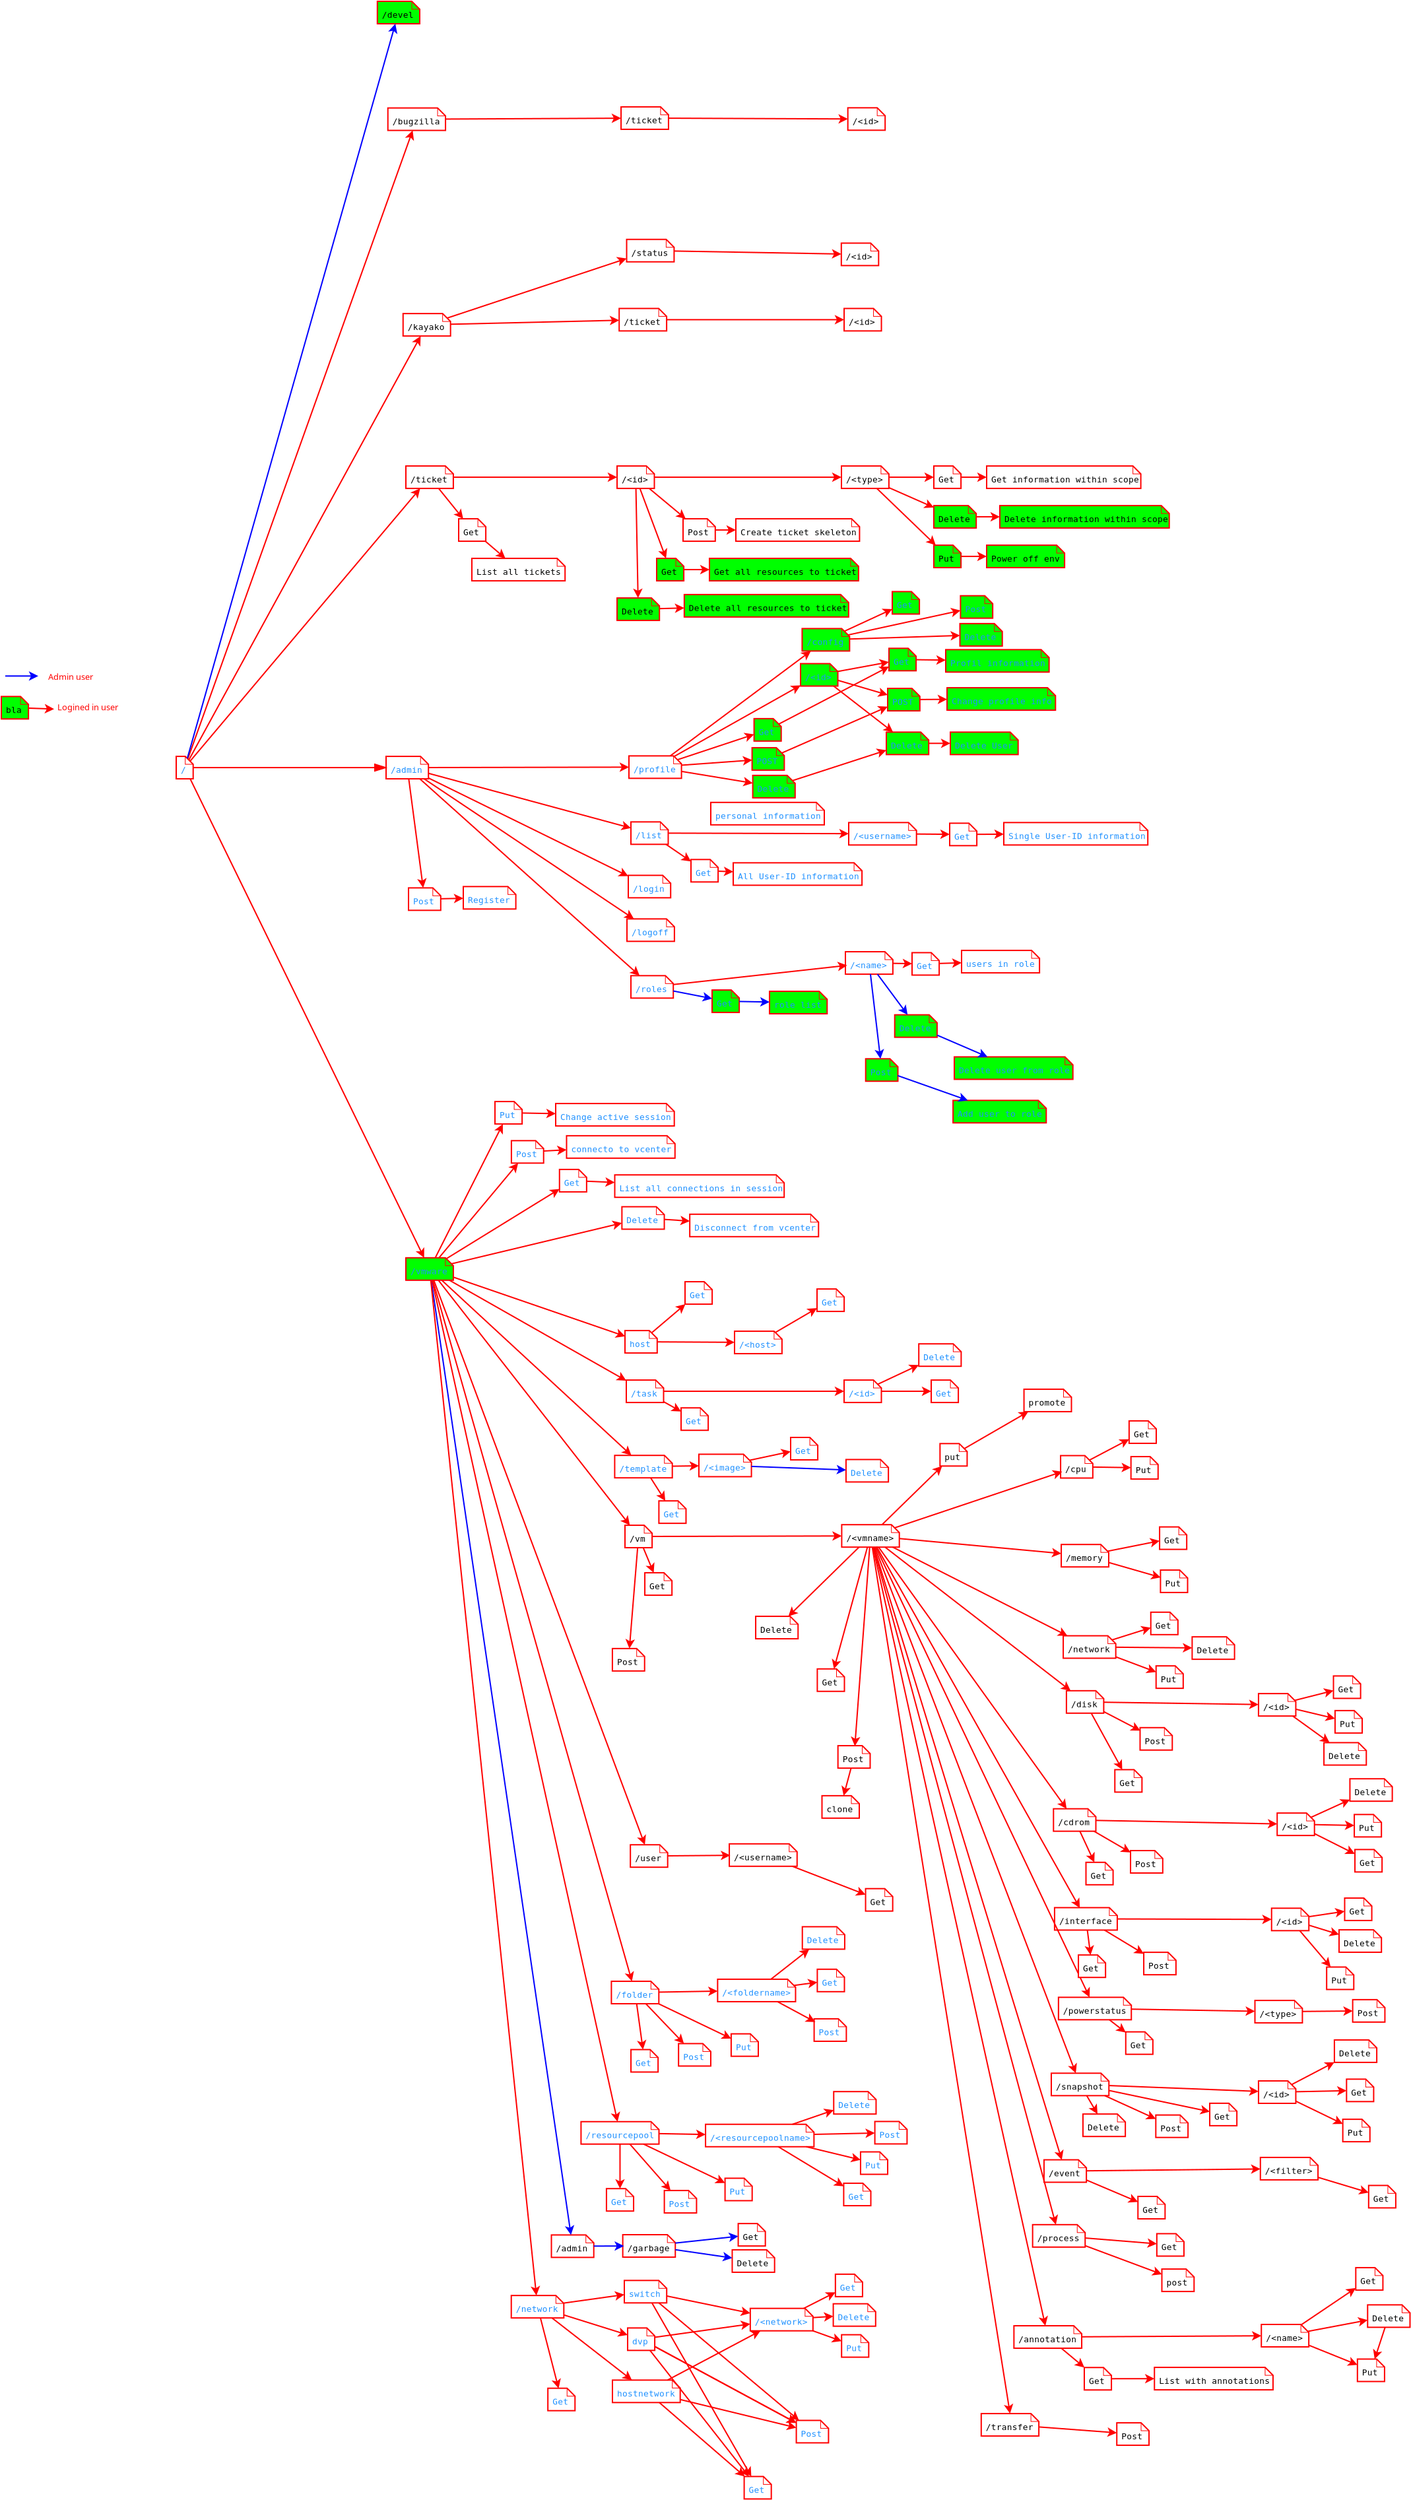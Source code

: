 <?xml version="1.0" encoding="UTF-8"?>
<dia:diagram xmlns:dia="http://www.lysator.liu.se/~alla/dia/">
  <dia:layer name="Background" visible="true" active="true">
    <dia:object type="UML - Note" version="0" id="O0">
      <dia:attribute name="obj_pos">
        <dia:point val="15.6,22"/>
      </dia:attribute>
      <dia:attribute name="obj_bb">
        <dia:rectangle val="15.55,21.95;16.935,23.75"/>
      </dia:attribute>
      <dia:attribute name="meta">
        <dia:composite type="dict"/>
      </dia:attribute>
      <dia:attribute name="elem_corner">
        <dia:point val="15.6,22"/>
      </dia:attribute>
      <dia:attribute name="elem_width">
        <dia:real val="1.285"/>
      </dia:attribute>
      <dia:attribute name="elem_height">
        <dia:real val="1.7"/>
      </dia:attribute>
      <dia:attribute name="line_width">
        <dia:real val="0.1"/>
      </dia:attribute>
      <dia:attribute name="line_colour">
        <dia:color val="#ff0000"/>
      </dia:attribute>
      <dia:attribute name="fill_colour">
        <dia:color val="#ffffff"/>
      </dia:attribute>
      <dia:attribute name="text">
        <dia:composite type="text">
          <dia:attribute name="string">
            <dia:string>#/#</dia:string>
          </dia:attribute>
          <dia:attribute name="font">
            <dia:font family="monospace" style="0" name="Courier"/>
          </dia:attribute>
          <dia:attribute name="height">
            <dia:real val="0.8"/>
          </dia:attribute>
          <dia:attribute name="pos">
            <dia:point val="15.95,23.245"/>
          </dia:attribute>
          <dia:attribute name="color">
            <dia:color val="#1e90ff"/>
          </dia:attribute>
          <dia:attribute name="alignment">
            <dia:enum val="0"/>
          </dia:attribute>
        </dia:composite>
      </dia:attribute>
    </dia:object>
    <dia:object type="UML - Note" version="0" id="O1">
      <dia:attribute name="obj_pos">
        <dia:point val="31.5,22"/>
      </dia:attribute>
      <dia:attribute name="obj_bb">
        <dia:rectangle val="31.45,21.95;34.76,23.75"/>
      </dia:attribute>
      <dia:attribute name="meta">
        <dia:composite type="dict"/>
      </dia:attribute>
      <dia:attribute name="elem_corner">
        <dia:point val="31.5,22"/>
      </dia:attribute>
      <dia:attribute name="elem_width">
        <dia:real val="3.21"/>
      </dia:attribute>
      <dia:attribute name="elem_height">
        <dia:real val="1.7"/>
      </dia:attribute>
      <dia:attribute name="line_width">
        <dia:real val="0.1"/>
      </dia:attribute>
      <dia:attribute name="line_colour">
        <dia:color val="#ff0000"/>
      </dia:attribute>
      <dia:attribute name="fill_colour">
        <dia:color val="#ffffff"/>
      </dia:attribute>
      <dia:attribute name="text">
        <dia:composite type="text">
          <dia:attribute name="string">
            <dia:string>#/admin#</dia:string>
          </dia:attribute>
          <dia:attribute name="font">
            <dia:font family="monospace" style="0" name="Courier"/>
          </dia:attribute>
          <dia:attribute name="height">
            <dia:real val="0.8"/>
          </dia:attribute>
          <dia:attribute name="pos">
            <dia:point val="31.85,23.245"/>
          </dia:attribute>
          <dia:attribute name="color">
            <dia:color val="#1e90ff"/>
          </dia:attribute>
          <dia:attribute name="alignment">
            <dia:enum val="0"/>
          </dia:attribute>
        </dia:composite>
      </dia:attribute>
    </dia:object>
    <dia:object type="UML - Message" version="0" id="O2">
      <dia:attribute name="obj_pos">
        <dia:point val="16.932,22.85"/>
      </dia:attribute>
      <dia:attribute name="obj_bb">
        <dia:rectangle val="16.882,22.45;31.55,23.55"/>
      </dia:attribute>
      <dia:attribute name="meta">
        <dia:composite type="dict"/>
      </dia:attribute>
      <dia:attribute name="conn_endpoints">
        <dia:point val="16.932,22.85"/>
        <dia:point val="31.5,22.85"/>
      </dia:attribute>
      <dia:attribute name="text_colour">
        <dia:color val="#000000"/>
      </dia:attribute>
      <dia:attribute name="line_colour">
        <dia:color val="#ff0000"/>
      </dia:attribute>
      <dia:attribute name="text">
        <dia:string>##</dia:string>
      </dia:attribute>
      <dia:attribute name="type">
        <dia:enum val="0"/>
      </dia:attribute>
      <dia:attribute name="text_pos">
        <dia:point val="24.216,23.35"/>
      </dia:attribute>
      <dia:connections>
        <dia:connection handle="0" to="O0" connection="8"/>
        <dia:connection handle="1" to="O1" connection="3"/>
      </dia:connections>
    </dia:object>
    <dia:object type="UML - Note" version="0" id="O3">
      <dia:attribute name="obj_pos">
        <dia:point val="33.2,31.962"/>
      </dia:attribute>
      <dia:attribute name="obj_bb">
        <dia:rectangle val="33.15,31.913;35.69,33.712"/>
      </dia:attribute>
      <dia:attribute name="meta">
        <dia:composite type="dict"/>
      </dia:attribute>
      <dia:attribute name="elem_corner">
        <dia:point val="33.2,31.962"/>
      </dia:attribute>
      <dia:attribute name="elem_width">
        <dia:real val="2.44"/>
      </dia:attribute>
      <dia:attribute name="elem_height">
        <dia:real val="1.7"/>
      </dia:attribute>
      <dia:attribute name="line_width">
        <dia:real val="0.1"/>
      </dia:attribute>
      <dia:attribute name="line_colour">
        <dia:color val="#ff0000"/>
      </dia:attribute>
      <dia:attribute name="fill_colour">
        <dia:color val="#ffffff"/>
      </dia:attribute>
      <dia:attribute name="text">
        <dia:composite type="text">
          <dia:attribute name="string">
            <dia:string>#Post#</dia:string>
          </dia:attribute>
          <dia:attribute name="font">
            <dia:font family="monospace" style="0" name="Courier"/>
          </dia:attribute>
          <dia:attribute name="height">
            <dia:real val="0.8"/>
          </dia:attribute>
          <dia:attribute name="pos">
            <dia:point val="33.55,33.208"/>
          </dia:attribute>
          <dia:attribute name="color">
            <dia:color val="#1e90ff"/>
          </dia:attribute>
          <dia:attribute name="alignment">
            <dia:enum val="0"/>
          </dia:attribute>
        </dia:composite>
      </dia:attribute>
    </dia:object>
    <dia:object type="UML - Note" version="0" id="O4">
      <dia:attribute name="obj_pos">
        <dia:point val="37.35,31.863"/>
      </dia:attribute>
      <dia:attribute name="obj_bb">
        <dia:rectangle val="37.3,31.812;41.38,33.612"/>
      </dia:attribute>
      <dia:attribute name="meta">
        <dia:composite type="dict"/>
      </dia:attribute>
      <dia:attribute name="elem_corner">
        <dia:point val="37.35,31.863"/>
      </dia:attribute>
      <dia:attribute name="elem_width">
        <dia:real val="3.98"/>
      </dia:attribute>
      <dia:attribute name="elem_height">
        <dia:real val="1.7"/>
      </dia:attribute>
      <dia:attribute name="line_width">
        <dia:real val="0.1"/>
      </dia:attribute>
      <dia:attribute name="line_colour">
        <dia:color val="#ff0000"/>
      </dia:attribute>
      <dia:attribute name="fill_colour">
        <dia:color val="#ffffff"/>
      </dia:attribute>
      <dia:attribute name="text">
        <dia:composite type="text">
          <dia:attribute name="string">
            <dia:string>#Register#</dia:string>
          </dia:attribute>
          <dia:attribute name="font">
            <dia:font family="monospace" style="0" name="Courier"/>
          </dia:attribute>
          <dia:attribute name="height">
            <dia:real val="0.8"/>
          </dia:attribute>
          <dia:attribute name="pos">
            <dia:point val="37.7,33.108"/>
          </dia:attribute>
          <dia:attribute name="color">
            <dia:color val="#1e90ff"/>
          </dia:attribute>
          <dia:attribute name="alignment">
            <dia:enum val="0"/>
          </dia:attribute>
        </dia:composite>
      </dia:attribute>
    </dia:object>
    <dia:object type="Standard - Line" version="0" id="O5">
      <dia:attribute name="obj_pos">
        <dia:point val="33.224,23.75"/>
      </dia:attribute>
      <dia:attribute name="obj_bb">
        <dia:rectangle val="33.168,23.694;34.58,32.023"/>
      </dia:attribute>
      <dia:attribute name="conn_endpoints">
        <dia:point val="33.224,23.75"/>
        <dia:point val="34.301,31.912"/>
      </dia:attribute>
      <dia:attribute name="numcp">
        <dia:int val="1"/>
      </dia:attribute>
      <dia:attribute name="line_color">
        <dia:color val="#ff0000"/>
      </dia:attribute>
      <dia:attribute name="end_arrow">
        <dia:enum val="22"/>
      </dia:attribute>
      <dia:attribute name="end_arrow_length">
        <dia:real val="0.5"/>
      </dia:attribute>
      <dia:attribute name="end_arrow_width">
        <dia:real val="0.5"/>
      </dia:attribute>
      <dia:connections>
        <dia:connection handle="0" to="O1" connection="8"/>
        <dia:connection handle="1" to="O3" connection="8"/>
      </dia:connections>
    </dia:object>
    <dia:object type="Standard - Line" version="0" id="O6">
      <dia:attribute name="obj_pos">
        <dia:point val="35.69,32.787"/>
      </dia:attribute>
      <dia:attribute name="obj_bb">
        <dia:rectangle val="35.639,32.405;37.412,33.128"/>
      </dia:attribute>
      <dia:attribute name="conn_endpoints">
        <dia:point val="35.69,32.787"/>
        <dia:point val="37.3,32.754"/>
      </dia:attribute>
      <dia:attribute name="numcp">
        <dia:int val="1"/>
      </dia:attribute>
      <dia:attribute name="line_color">
        <dia:color val="#ff0000"/>
      </dia:attribute>
      <dia:attribute name="end_arrow">
        <dia:enum val="22"/>
      </dia:attribute>
      <dia:attribute name="end_arrow_length">
        <dia:real val="0.5"/>
      </dia:attribute>
      <dia:attribute name="end_arrow_width">
        <dia:real val="0.5"/>
      </dia:attribute>
      <dia:connections>
        <dia:connection handle="0" to="O3" connection="8"/>
        <dia:connection handle="1" to="O4" connection="8"/>
      </dia:connections>
    </dia:object>
    <dia:object type="UML - Note" version="0" id="O7">
      <dia:attribute name="obj_pos">
        <dia:point val="49.9,21.962"/>
      </dia:attribute>
      <dia:attribute name="obj_bb">
        <dia:rectangle val="49.85,21.913;53.93,23.712"/>
      </dia:attribute>
      <dia:attribute name="meta">
        <dia:composite type="dict"/>
      </dia:attribute>
      <dia:attribute name="elem_corner">
        <dia:point val="49.9,21.962"/>
      </dia:attribute>
      <dia:attribute name="elem_width">
        <dia:real val="3.98"/>
      </dia:attribute>
      <dia:attribute name="elem_height">
        <dia:real val="1.7"/>
      </dia:attribute>
      <dia:attribute name="line_width">
        <dia:real val="0.1"/>
      </dia:attribute>
      <dia:attribute name="line_colour">
        <dia:color val="#ff0000"/>
      </dia:attribute>
      <dia:attribute name="fill_colour">
        <dia:color val="#ffffff"/>
      </dia:attribute>
      <dia:attribute name="text">
        <dia:composite type="text">
          <dia:attribute name="string">
            <dia:string>#/profile#</dia:string>
          </dia:attribute>
          <dia:attribute name="font">
            <dia:font family="monospace" style="0" name="Courier"/>
          </dia:attribute>
          <dia:attribute name="height">
            <dia:real val="0.8"/>
          </dia:attribute>
          <dia:attribute name="pos">
            <dia:point val="50.25,23.207"/>
          </dia:attribute>
          <dia:attribute name="color">
            <dia:color val="#1e90ff"/>
          </dia:attribute>
          <dia:attribute name="alignment">
            <dia:enum val="0"/>
          </dia:attribute>
        </dia:composite>
      </dia:attribute>
    </dia:object>
    <dia:object type="Standard - Line" version="0" id="O8">
      <dia:attribute name="obj_pos">
        <dia:point val="34.758,22.847"/>
      </dia:attribute>
      <dia:attribute name="obj_bb">
        <dia:rectangle val="34.708,22.456;49.963,23.18"/>
      </dia:attribute>
      <dia:attribute name="conn_endpoints">
        <dia:point val="34.758,22.847"/>
        <dia:point val="49.851,22.817"/>
      </dia:attribute>
      <dia:attribute name="numcp">
        <dia:int val="1"/>
      </dia:attribute>
      <dia:attribute name="line_color">
        <dia:color val="#ff0000"/>
      </dia:attribute>
      <dia:attribute name="end_arrow">
        <dia:enum val="22"/>
      </dia:attribute>
      <dia:attribute name="end_arrow_length">
        <dia:real val="0.5"/>
      </dia:attribute>
      <dia:attribute name="end_arrow_width">
        <dia:real val="0.5"/>
      </dia:attribute>
      <dia:connections>
        <dia:connection handle="0" to="O1" connection="8"/>
        <dia:connection handle="1" to="O7" connection="8"/>
      </dia:connections>
    </dia:object>
    <dia:object type="UML - Note" version="0" id="O9">
      <dia:attribute name="obj_pos">
        <dia:point val="69.6,13.812"/>
      </dia:attribute>
      <dia:attribute name="obj_bb">
        <dia:rectangle val="69.55,13.762;71.705,15.562"/>
      </dia:attribute>
      <dia:attribute name="meta">
        <dia:composite type="dict"/>
      </dia:attribute>
      <dia:attribute name="elem_corner">
        <dia:point val="69.6,13.812"/>
      </dia:attribute>
      <dia:attribute name="elem_width">
        <dia:real val="2.055"/>
      </dia:attribute>
      <dia:attribute name="elem_height">
        <dia:real val="1.7"/>
      </dia:attribute>
      <dia:attribute name="line_width">
        <dia:real val="0.1"/>
      </dia:attribute>
      <dia:attribute name="line_colour">
        <dia:color val="#ff0000"/>
      </dia:attribute>
      <dia:attribute name="fill_colour">
        <dia:color val="#00ff00"/>
      </dia:attribute>
      <dia:attribute name="text">
        <dia:composite type="text">
          <dia:attribute name="string">
            <dia:string>#Get#</dia:string>
          </dia:attribute>
          <dia:attribute name="font">
            <dia:font family="monospace" style="0" name="Courier"/>
          </dia:attribute>
          <dia:attribute name="height">
            <dia:real val="0.8"/>
          </dia:attribute>
          <dia:attribute name="pos">
            <dia:point val="69.95,15.057"/>
          </dia:attribute>
          <dia:attribute name="color">
            <dia:color val="#1e90ff"/>
          </dia:attribute>
          <dia:attribute name="alignment">
            <dia:enum val="0"/>
          </dia:attribute>
        </dia:composite>
      </dia:attribute>
    </dia:object>
    <dia:object type="UML - Note" version="0" id="O10">
      <dia:attribute name="obj_pos">
        <dia:point val="69.4,20.163"/>
      </dia:attribute>
      <dia:attribute name="obj_bb">
        <dia:rectangle val="69.35,20.113;72.66,21.913"/>
      </dia:attribute>
      <dia:attribute name="meta">
        <dia:composite type="dict"/>
      </dia:attribute>
      <dia:attribute name="elem_corner">
        <dia:point val="69.4,20.163"/>
      </dia:attribute>
      <dia:attribute name="elem_width">
        <dia:real val="3.21"/>
      </dia:attribute>
      <dia:attribute name="elem_height">
        <dia:real val="1.7"/>
      </dia:attribute>
      <dia:attribute name="line_width">
        <dia:real val="0.1"/>
      </dia:attribute>
      <dia:attribute name="line_colour">
        <dia:color val="#ff0000"/>
      </dia:attribute>
      <dia:attribute name="fill_colour">
        <dia:color val="#00ff00"/>
      </dia:attribute>
      <dia:attribute name="text">
        <dia:composite type="text">
          <dia:attribute name="string">
            <dia:string>#Delete#</dia:string>
          </dia:attribute>
          <dia:attribute name="font">
            <dia:font family="monospace" style="0" name="Courier"/>
          </dia:attribute>
          <dia:attribute name="height">
            <dia:real val="0.8"/>
          </dia:attribute>
          <dia:attribute name="pos">
            <dia:point val="69.75,21.407"/>
          </dia:attribute>
          <dia:attribute name="color">
            <dia:color val="#1e90ff"/>
          </dia:attribute>
          <dia:attribute name="alignment">
            <dia:enum val="0"/>
          </dia:attribute>
        </dia:composite>
      </dia:attribute>
    </dia:object>
    <dia:object type="UML - Note" version="0" id="O11">
      <dia:attribute name="obj_pos">
        <dia:point val="73.9,13.912"/>
      </dia:attribute>
      <dia:attribute name="obj_bb">
        <dia:rectangle val="73.85,13.863;81.78,15.662"/>
      </dia:attribute>
      <dia:attribute name="meta">
        <dia:composite type="dict"/>
      </dia:attribute>
      <dia:attribute name="elem_corner">
        <dia:point val="73.9,13.912"/>
      </dia:attribute>
      <dia:attribute name="elem_width">
        <dia:real val="7.83"/>
      </dia:attribute>
      <dia:attribute name="elem_height">
        <dia:real val="1.7"/>
      </dia:attribute>
      <dia:attribute name="line_width">
        <dia:real val="0.1"/>
      </dia:attribute>
      <dia:attribute name="line_colour">
        <dia:color val="#ff0000"/>
      </dia:attribute>
      <dia:attribute name="fill_colour">
        <dia:color val="#00ff00"/>
      </dia:attribute>
      <dia:attribute name="text">
        <dia:composite type="text">
          <dia:attribute name="string">
            <dia:string>#Profil information#</dia:string>
          </dia:attribute>
          <dia:attribute name="font">
            <dia:font family="monospace" style="0" name="Courier"/>
          </dia:attribute>
          <dia:attribute name="height">
            <dia:real val="0.8"/>
          </dia:attribute>
          <dia:attribute name="pos">
            <dia:point val="74.25,15.158"/>
          </dia:attribute>
          <dia:attribute name="color">
            <dia:color val="#1e90ff"/>
          </dia:attribute>
          <dia:attribute name="alignment">
            <dia:enum val="0"/>
          </dia:attribute>
        </dia:composite>
      </dia:attribute>
    </dia:object>
    <dia:object type="Standard - Line" version="0" id="O12">
      <dia:attribute name="obj_pos">
        <dia:point val="71.705,14.678"/>
      </dia:attribute>
      <dia:attribute name="obj_bb">
        <dia:rectangle val="71.655,14.337;73.965,15.061"/>
      </dia:attribute>
      <dia:attribute name="conn_endpoints">
        <dia:point val="71.705,14.678"/>
        <dia:point val="73.853,14.707"/>
      </dia:attribute>
      <dia:attribute name="numcp">
        <dia:int val="1"/>
      </dia:attribute>
      <dia:attribute name="line_color">
        <dia:color val="#ff0000"/>
      </dia:attribute>
      <dia:attribute name="end_arrow">
        <dia:enum val="22"/>
      </dia:attribute>
      <dia:attribute name="end_arrow_length">
        <dia:real val="0.5"/>
      </dia:attribute>
      <dia:attribute name="end_arrow_width">
        <dia:real val="0.5"/>
      </dia:attribute>
      <dia:connections>
        <dia:connection handle="0" to="O9" connection="8"/>
        <dia:connection handle="1" to="O11" connection="8"/>
      </dia:connections>
    </dia:object>
    <dia:object type="UML - Note" version="0" id="O13">
      <dia:attribute name="obj_pos">
        <dia:point val="74.25,20.163"/>
      </dia:attribute>
      <dia:attribute name="obj_bb">
        <dia:rectangle val="74.2,20.113;79.435,21.913"/>
      </dia:attribute>
      <dia:attribute name="meta">
        <dia:composite type="dict"/>
      </dia:attribute>
      <dia:attribute name="elem_corner">
        <dia:point val="74.25,20.163"/>
      </dia:attribute>
      <dia:attribute name="elem_width">
        <dia:real val="5.135"/>
      </dia:attribute>
      <dia:attribute name="elem_height">
        <dia:real val="1.7"/>
      </dia:attribute>
      <dia:attribute name="line_width">
        <dia:real val="0.1"/>
      </dia:attribute>
      <dia:attribute name="line_colour">
        <dia:color val="#ff0000"/>
      </dia:attribute>
      <dia:attribute name="fill_colour">
        <dia:color val="#00ff00"/>
      </dia:attribute>
      <dia:attribute name="text">
        <dia:composite type="text">
          <dia:attribute name="string">
            <dia:string>#Delete User#</dia:string>
          </dia:attribute>
          <dia:attribute name="font">
            <dia:font family="monospace" style="0" name="Courier"/>
          </dia:attribute>
          <dia:attribute name="height">
            <dia:real val="0.8"/>
          </dia:attribute>
          <dia:attribute name="pos">
            <dia:point val="74.6,21.407"/>
          </dia:attribute>
          <dia:attribute name="color">
            <dia:color val="#1e90ff"/>
          </dia:attribute>
          <dia:attribute name="alignment">
            <dia:enum val="0"/>
          </dia:attribute>
        </dia:composite>
      </dia:attribute>
    </dia:object>
    <dia:object type="Standard - Line" version="0" id="O14">
      <dia:attribute name="obj_pos">
        <dia:point val="72.66,21.012"/>
      </dia:attribute>
      <dia:attribute name="obj_bb">
        <dia:rectangle val="72.61,20.651;74.312,21.374"/>
      </dia:attribute>
      <dia:attribute name="conn_endpoints">
        <dia:point val="72.66,21.012"/>
        <dia:point val="74.2,21.012"/>
      </dia:attribute>
      <dia:attribute name="numcp">
        <dia:int val="1"/>
      </dia:attribute>
      <dia:attribute name="line_color">
        <dia:color val="#ff0000"/>
      </dia:attribute>
      <dia:attribute name="end_arrow">
        <dia:enum val="22"/>
      </dia:attribute>
      <dia:attribute name="end_arrow_length">
        <dia:real val="0.5"/>
      </dia:attribute>
      <dia:attribute name="end_arrow_width">
        <dia:real val="0.5"/>
      </dia:attribute>
      <dia:connections>
        <dia:connection handle="0" to="O10" connection="8"/>
        <dia:connection handle="1" to="O13" connection="8"/>
      </dia:connections>
    </dia:object>
    <dia:object type="UML - Note" version="0" id="O15">
      <dia:attribute name="obj_pos">
        <dia:point val="50.05,26.962"/>
      </dia:attribute>
      <dia:attribute name="obj_bb">
        <dia:rectangle val="50,26.913;52.925,28.712"/>
      </dia:attribute>
      <dia:attribute name="meta">
        <dia:composite type="dict"/>
      </dia:attribute>
      <dia:attribute name="elem_corner">
        <dia:point val="50.05,26.962"/>
      </dia:attribute>
      <dia:attribute name="elem_width">
        <dia:real val="2.825"/>
      </dia:attribute>
      <dia:attribute name="elem_height">
        <dia:real val="1.7"/>
      </dia:attribute>
      <dia:attribute name="line_width">
        <dia:real val="0.1"/>
      </dia:attribute>
      <dia:attribute name="line_colour">
        <dia:color val="#ff0000"/>
      </dia:attribute>
      <dia:attribute name="fill_colour">
        <dia:color val="#ffffff"/>
      </dia:attribute>
      <dia:attribute name="text">
        <dia:composite type="text">
          <dia:attribute name="string">
            <dia:string>#/list#</dia:string>
          </dia:attribute>
          <dia:attribute name="font">
            <dia:font family="monospace" style="0" name="Courier"/>
          </dia:attribute>
          <dia:attribute name="height">
            <dia:real val="0.8"/>
          </dia:attribute>
          <dia:attribute name="pos">
            <dia:point val="50.4,28.207"/>
          </dia:attribute>
          <dia:attribute name="color">
            <dia:color val="#1e90ff"/>
          </dia:attribute>
          <dia:attribute name="alignment">
            <dia:enum val="0"/>
          </dia:attribute>
        </dia:composite>
      </dia:attribute>
    </dia:object>
    <dia:object type="Standard - Line" version="0" id="O16">
      <dia:attribute name="obj_pos">
        <dia:point val="34.76,23.297"/>
      </dia:attribute>
      <dia:attribute name="obj_bb">
        <dia:rectangle val="34.699,23.236;50.108,27.607"/>
      </dia:attribute>
      <dia:attribute name="conn_endpoints">
        <dia:point val="34.76,23.297"/>
        <dia:point val="50.0,27.417"/>
      </dia:attribute>
      <dia:attribute name="numcp">
        <dia:int val="1"/>
      </dia:attribute>
      <dia:attribute name="line_color">
        <dia:color val="#ff0000"/>
      </dia:attribute>
      <dia:attribute name="end_arrow">
        <dia:enum val="22"/>
      </dia:attribute>
      <dia:attribute name="end_arrow_length">
        <dia:real val="0.5"/>
      </dia:attribute>
      <dia:attribute name="end_arrow_width">
        <dia:real val="0.5"/>
      </dia:attribute>
      <dia:connections>
        <dia:connection handle="0" to="O1" connection="8"/>
        <dia:connection handle="1" to="O15" connection="8"/>
      </dia:connections>
    </dia:object>
    <dia:object type="UML - Note" version="0" id="O17">
      <dia:attribute name="obj_pos">
        <dia:point val="54.6,29.812"/>
      </dia:attribute>
      <dia:attribute name="obj_bb">
        <dia:rectangle val="54.55,29.762;56.705,31.562"/>
      </dia:attribute>
      <dia:attribute name="meta">
        <dia:composite type="dict"/>
      </dia:attribute>
      <dia:attribute name="elem_corner">
        <dia:point val="54.6,29.812"/>
      </dia:attribute>
      <dia:attribute name="elem_width">
        <dia:real val="2.055"/>
      </dia:attribute>
      <dia:attribute name="elem_height">
        <dia:real val="1.7"/>
      </dia:attribute>
      <dia:attribute name="line_width">
        <dia:real val="0.1"/>
      </dia:attribute>
      <dia:attribute name="line_colour">
        <dia:color val="#ff0000"/>
      </dia:attribute>
      <dia:attribute name="fill_colour">
        <dia:color val="#ffffff"/>
      </dia:attribute>
      <dia:attribute name="text">
        <dia:composite type="text">
          <dia:attribute name="string">
            <dia:string>#Get#</dia:string>
          </dia:attribute>
          <dia:attribute name="font">
            <dia:font family="monospace" style="0" name="Courier"/>
          </dia:attribute>
          <dia:attribute name="height">
            <dia:real val="0.8"/>
          </dia:attribute>
          <dia:attribute name="pos">
            <dia:point val="54.95,31.058"/>
          </dia:attribute>
          <dia:attribute name="color">
            <dia:color val="#1e90ff"/>
          </dia:attribute>
          <dia:attribute name="alignment">
            <dia:enum val="0"/>
          </dia:attribute>
        </dia:composite>
      </dia:attribute>
    </dia:object>
    <dia:object type="Standard - Line" version="0" id="O18">
      <dia:attribute name="obj_pos">
        <dia:point val="52.777,28.712"/>
      </dia:attribute>
      <dia:attribute name="obj_bb">
        <dia:rectangle val="52.708,28.643;54.644,29.996"/>
      </dia:attribute>
      <dia:attribute name="conn_endpoints">
        <dia:point val="52.777,28.712"/>
        <dia:point val="54.552,29.926"/>
      </dia:attribute>
      <dia:attribute name="numcp">
        <dia:int val="1"/>
      </dia:attribute>
      <dia:attribute name="line_color">
        <dia:color val="#ff0000"/>
      </dia:attribute>
      <dia:attribute name="end_arrow">
        <dia:enum val="22"/>
      </dia:attribute>
      <dia:attribute name="end_arrow_length">
        <dia:real val="0.5"/>
      </dia:attribute>
      <dia:attribute name="end_arrow_width">
        <dia:real val="0.5"/>
      </dia:attribute>
      <dia:connections>
        <dia:connection handle="0" to="O15" connection="8"/>
        <dia:connection handle="1" to="O17" connection="8"/>
      </dia:connections>
    </dia:object>
    <dia:object type="UML - Note" version="0" id="O19">
      <dia:attribute name="obj_pos">
        <dia:point val="57.8,30.062"/>
      </dia:attribute>
      <dia:attribute name="obj_bb">
        <dia:rectangle val="57.75,30.012;67.605,31.812"/>
      </dia:attribute>
      <dia:attribute name="meta">
        <dia:composite type="dict"/>
      </dia:attribute>
      <dia:attribute name="elem_corner">
        <dia:point val="57.8,30.062"/>
      </dia:attribute>
      <dia:attribute name="elem_width">
        <dia:real val="9.755"/>
      </dia:attribute>
      <dia:attribute name="elem_height">
        <dia:real val="1.7"/>
      </dia:attribute>
      <dia:attribute name="line_width">
        <dia:real val="0.1"/>
      </dia:attribute>
      <dia:attribute name="line_colour">
        <dia:color val="#ff0000"/>
      </dia:attribute>
      <dia:attribute name="fill_colour">
        <dia:color val="#ffffff"/>
      </dia:attribute>
      <dia:attribute name="text">
        <dia:composite type="text">
          <dia:attribute name="string">
            <dia:string>#All User-ID information#</dia:string>
          </dia:attribute>
          <dia:attribute name="font">
            <dia:font family="monospace" style="0" name="Courier"/>
          </dia:attribute>
          <dia:attribute name="height">
            <dia:real val="0.8"/>
          </dia:attribute>
          <dia:attribute name="pos">
            <dia:point val="58.15,31.308"/>
          </dia:attribute>
          <dia:attribute name="color">
            <dia:color val="#1e90ff"/>
          </dia:attribute>
          <dia:attribute name="alignment">
            <dia:enum val="0"/>
          </dia:attribute>
        </dia:composite>
      </dia:attribute>
    </dia:object>
    <dia:object type="Standard - Line" version="0" id="O20">
      <dia:attribute name="obj_pos">
        <dia:point val="56.705,30.701"/>
      </dia:attribute>
      <dia:attribute name="obj_bb">
        <dia:rectangle val="56.654,30.355;57.862,31.078"/>
      </dia:attribute>
      <dia:attribute name="conn_endpoints">
        <dia:point val="56.705,30.701"/>
        <dia:point val="57.751,30.738"/>
      </dia:attribute>
      <dia:attribute name="numcp">
        <dia:int val="1"/>
      </dia:attribute>
      <dia:attribute name="line_color">
        <dia:color val="#ff0000"/>
      </dia:attribute>
      <dia:attribute name="end_arrow">
        <dia:enum val="22"/>
      </dia:attribute>
      <dia:attribute name="end_arrow_length">
        <dia:real val="0.5"/>
      </dia:attribute>
      <dia:attribute name="end_arrow_width">
        <dia:real val="0.5"/>
      </dia:attribute>
      <dia:connections>
        <dia:connection handle="0" to="O17" connection="8"/>
        <dia:connection handle="1" to="O19" connection="8"/>
      </dia:connections>
    </dia:object>
    <dia:object type="UML - Note" version="0" id="O21">
      <dia:attribute name="obj_pos">
        <dia:point val="66.55,27.012"/>
      </dia:attribute>
      <dia:attribute name="obj_bb">
        <dia:rectangle val="66.5,26.962;71.735,28.762"/>
      </dia:attribute>
      <dia:attribute name="meta">
        <dia:composite type="dict"/>
      </dia:attribute>
      <dia:attribute name="elem_corner">
        <dia:point val="66.55,27.012"/>
      </dia:attribute>
      <dia:attribute name="elem_width">
        <dia:real val="5.135"/>
      </dia:attribute>
      <dia:attribute name="elem_height">
        <dia:real val="1.7"/>
      </dia:attribute>
      <dia:attribute name="line_width">
        <dia:real val="0.1"/>
      </dia:attribute>
      <dia:attribute name="line_colour">
        <dia:color val="#ff0000"/>
      </dia:attribute>
      <dia:attribute name="fill_colour">
        <dia:color val="#ffffff"/>
      </dia:attribute>
      <dia:attribute name="text">
        <dia:composite type="text">
          <dia:attribute name="string">
            <dia:string>#/&lt;username&gt;#</dia:string>
          </dia:attribute>
          <dia:attribute name="font">
            <dia:font family="monospace" style="0" name="Courier"/>
          </dia:attribute>
          <dia:attribute name="height">
            <dia:real val="0.8"/>
          </dia:attribute>
          <dia:attribute name="pos">
            <dia:point val="66.9,28.258"/>
          </dia:attribute>
          <dia:attribute name="color">
            <dia:color val="#1e90ff"/>
          </dia:attribute>
          <dia:attribute name="alignment">
            <dia:enum val="0"/>
          </dia:attribute>
        </dia:composite>
      </dia:attribute>
    </dia:object>
    <dia:object type="Standard - Line" version="0" id="O22">
      <dia:attribute name="obj_pos">
        <dia:point val="52.925,27.817"/>
      </dia:attribute>
      <dia:attribute name="obj_bb">
        <dia:rectangle val="52.875,27.492;66.612,28.215"/>
      </dia:attribute>
      <dia:attribute name="conn_endpoints">
        <dia:point val="52.925,27.817"/>
        <dia:point val="66.5,27.855"/>
      </dia:attribute>
      <dia:attribute name="numcp">
        <dia:int val="1"/>
      </dia:attribute>
      <dia:attribute name="line_color">
        <dia:color val="#ff0000"/>
      </dia:attribute>
      <dia:attribute name="end_arrow">
        <dia:enum val="22"/>
      </dia:attribute>
      <dia:attribute name="end_arrow_length">
        <dia:real val="0.5"/>
      </dia:attribute>
      <dia:attribute name="end_arrow_width">
        <dia:real val="0.5"/>
      </dia:attribute>
      <dia:connections>
        <dia:connection handle="0" to="O15" connection="8"/>
        <dia:connection handle="1" to="O21" connection="8"/>
      </dia:connections>
    </dia:object>
    <dia:object type="UML - Note" version="0" id="O23">
      <dia:attribute name="obj_pos">
        <dia:point val="74.2,27.062"/>
      </dia:attribute>
      <dia:attribute name="obj_bb">
        <dia:rectangle val="74.15,27.012;76.305,28.812"/>
      </dia:attribute>
      <dia:attribute name="meta">
        <dia:composite type="dict"/>
      </dia:attribute>
      <dia:attribute name="elem_corner">
        <dia:point val="74.2,27.062"/>
      </dia:attribute>
      <dia:attribute name="elem_width">
        <dia:real val="2.055"/>
      </dia:attribute>
      <dia:attribute name="elem_height">
        <dia:real val="1.7"/>
      </dia:attribute>
      <dia:attribute name="line_width">
        <dia:real val="0.1"/>
      </dia:attribute>
      <dia:attribute name="line_colour">
        <dia:color val="#ff0000"/>
      </dia:attribute>
      <dia:attribute name="fill_colour">
        <dia:color val="#ffffff"/>
      </dia:attribute>
      <dia:attribute name="text">
        <dia:composite type="text">
          <dia:attribute name="string">
            <dia:string>#Get#</dia:string>
          </dia:attribute>
          <dia:attribute name="font">
            <dia:font family="monospace" style="0" name="Courier"/>
          </dia:attribute>
          <dia:attribute name="height">
            <dia:real val="0.8"/>
          </dia:attribute>
          <dia:attribute name="pos">
            <dia:point val="74.55,28.308"/>
          </dia:attribute>
          <dia:attribute name="color">
            <dia:color val="#1e90ff"/>
          </dia:attribute>
          <dia:attribute name="alignment">
            <dia:enum val="0"/>
          </dia:attribute>
        </dia:composite>
      </dia:attribute>
    </dia:object>
    <dia:object type="UML - Note" version="0" id="O24">
      <dia:attribute name="obj_pos">
        <dia:point val="78.3,27.012"/>
      </dia:attribute>
      <dia:attribute name="obj_bb">
        <dia:rectangle val="78.25,26.962;89.26,28.762"/>
      </dia:attribute>
      <dia:attribute name="meta">
        <dia:composite type="dict"/>
      </dia:attribute>
      <dia:attribute name="elem_corner">
        <dia:point val="78.3,27.012"/>
      </dia:attribute>
      <dia:attribute name="elem_width">
        <dia:real val="10.91"/>
      </dia:attribute>
      <dia:attribute name="elem_height">
        <dia:real val="1.7"/>
      </dia:attribute>
      <dia:attribute name="line_width">
        <dia:real val="0.1"/>
      </dia:attribute>
      <dia:attribute name="line_colour">
        <dia:color val="#ff0000"/>
      </dia:attribute>
      <dia:attribute name="fill_colour">
        <dia:color val="#ffffff"/>
      </dia:attribute>
      <dia:attribute name="text">
        <dia:composite type="text">
          <dia:attribute name="string">
            <dia:string>#Single User-ID information#</dia:string>
          </dia:attribute>
          <dia:attribute name="font">
            <dia:font family="monospace" style="0" name="Courier"/>
          </dia:attribute>
          <dia:attribute name="height">
            <dia:real val="0.8"/>
          </dia:attribute>
          <dia:attribute name="pos">
            <dia:point val="78.65,28.258"/>
          </dia:attribute>
          <dia:attribute name="color">
            <dia:color val="#1e90ff"/>
          </dia:attribute>
          <dia:attribute name="alignment">
            <dia:enum val="0"/>
          </dia:attribute>
        </dia:composite>
      </dia:attribute>
    </dia:object>
    <dia:object type="Standard - Line" version="0" id="O25">
      <dia:attribute name="obj_pos">
        <dia:point val="71.735,27.884"/>
      </dia:attribute>
      <dia:attribute name="obj_bb">
        <dia:rectangle val="71.684,27.537;74.261,28.261"/>
      </dia:attribute>
      <dia:attribute name="conn_endpoints">
        <dia:point val="71.735,27.884"/>
        <dia:point val="74.15,27.904"/>
      </dia:attribute>
      <dia:attribute name="numcp">
        <dia:int val="1"/>
      </dia:attribute>
      <dia:attribute name="line_color">
        <dia:color val="#ff0000"/>
      </dia:attribute>
      <dia:attribute name="end_arrow">
        <dia:enum val="22"/>
      </dia:attribute>
      <dia:attribute name="end_arrow_length">
        <dia:real val="0.5"/>
      </dia:attribute>
      <dia:attribute name="end_arrow_width">
        <dia:real val="0.5"/>
      </dia:attribute>
      <dia:connections>
        <dia:connection handle="0" to="O21" connection="8"/>
        <dia:connection handle="1" to="O23" connection="8"/>
      </dia:connections>
    </dia:object>
    <dia:object type="Standard - Line" version="0" id="O26">
      <dia:attribute name="obj_pos">
        <dia:point val="76.304,27.906"/>
      </dia:attribute>
      <dia:attribute name="obj_bb">
        <dia:rectangle val="76.254,27.537;78.362,28.26"/>
      </dia:attribute>
      <dia:attribute name="conn_endpoints">
        <dia:point val="76.304,27.906"/>
        <dia:point val="78.25,27.895"/>
      </dia:attribute>
      <dia:attribute name="numcp">
        <dia:int val="1"/>
      </dia:attribute>
      <dia:attribute name="line_color">
        <dia:color val="#ff0000"/>
      </dia:attribute>
      <dia:attribute name="end_arrow">
        <dia:enum val="22"/>
      </dia:attribute>
      <dia:attribute name="end_arrow_length">
        <dia:real val="0.5"/>
      </dia:attribute>
      <dia:attribute name="end_arrow_width">
        <dia:real val="0.5"/>
      </dia:attribute>
      <dia:connections>
        <dia:connection handle="0" to="O23" connection="8"/>
        <dia:connection handle="1" to="O24" connection="8"/>
      </dia:connections>
    </dia:object>
    <dia:object type="UML - Note" version="0" id="O27">
      <dia:attribute name="obj_pos">
        <dia:point val="49.85,31.012"/>
      </dia:attribute>
      <dia:attribute name="obj_bb">
        <dia:rectangle val="49.8,30.962;53.11,32.763"/>
      </dia:attribute>
      <dia:attribute name="meta">
        <dia:composite type="dict"/>
      </dia:attribute>
      <dia:attribute name="elem_corner">
        <dia:point val="49.85,31.012"/>
      </dia:attribute>
      <dia:attribute name="elem_width">
        <dia:real val="3.21"/>
      </dia:attribute>
      <dia:attribute name="elem_height">
        <dia:real val="1.7"/>
      </dia:attribute>
      <dia:attribute name="line_width">
        <dia:real val="0.1"/>
      </dia:attribute>
      <dia:attribute name="line_colour">
        <dia:color val="#ff0000"/>
      </dia:attribute>
      <dia:attribute name="fill_colour">
        <dia:color val="#ffffff"/>
      </dia:attribute>
      <dia:attribute name="text">
        <dia:composite type="text">
          <dia:attribute name="string">
            <dia:string>#/login#</dia:string>
          </dia:attribute>
          <dia:attribute name="font">
            <dia:font family="monospace" style="0" name="Courier"/>
          </dia:attribute>
          <dia:attribute name="height">
            <dia:real val="0.8"/>
          </dia:attribute>
          <dia:attribute name="pos">
            <dia:point val="50.2,32.258"/>
          </dia:attribute>
          <dia:attribute name="color">
            <dia:color val="#1e90ff"/>
          </dia:attribute>
          <dia:attribute name="alignment">
            <dia:enum val="0"/>
          </dia:attribute>
        </dia:composite>
      </dia:attribute>
    </dia:object>
    <dia:object type="UML - Note" version="0" id="O28">
      <dia:attribute name="obj_pos">
        <dia:point val="49.75,34.312"/>
      </dia:attribute>
      <dia:attribute name="obj_bb">
        <dia:rectangle val="49.7,34.263;53.395,36.062"/>
      </dia:attribute>
      <dia:attribute name="meta">
        <dia:composite type="dict"/>
      </dia:attribute>
      <dia:attribute name="elem_corner">
        <dia:point val="49.75,34.312"/>
      </dia:attribute>
      <dia:attribute name="elem_width">
        <dia:real val="3.595"/>
      </dia:attribute>
      <dia:attribute name="elem_height">
        <dia:real val="1.7"/>
      </dia:attribute>
      <dia:attribute name="line_width">
        <dia:real val="0.1"/>
      </dia:attribute>
      <dia:attribute name="line_colour">
        <dia:color val="#ff0000"/>
      </dia:attribute>
      <dia:attribute name="fill_colour">
        <dia:color val="#ffffff"/>
      </dia:attribute>
      <dia:attribute name="text">
        <dia:composite type="text">
          <dia:attribute name="string">
            <dia:string>#/logoff#</dia:string>
          </dia:attribute>
          <dia:attribute name="font">
            <dia:font family="monospace" style="0" name="Courier"/>
          </dia:attribute>
          <dia:attribute name="height">
            <dia:real val="0.8"/>
          </dia:attribute>
          <dia:attribute name="pos">
            <dia:point val="50.1,35.557"/>
          </dia:attribute>
          <dia:attribute name="color">
            <dia:color val="#1e90ff"/>
          </dia:attribute>
          <dia:attribute name="alignment">
            <dia:enum val="0"/>
          </dia:attribute>
        </dia:composite>
      </dia:attribute>
    </dia:object>
    <dia:object type="UML - Note" version="0" id="O29">
      <dia:attribute name="obj_pos">
        <dia:point val="50.05,38.612"/>
      </dia:attribute>
      <dia:attribute name="obj_bb">
        <dia:rectangle val="50,38.562;53.31,40.362"/>
      </dia:attribute>
      <dia:attribute name="meta">
        <dia:composite type="dict"/>
      </dia:attribute>
      <dia:attribute name="elem_corner">
        <dia:point val="50.05,38.612"/>
      </dia:attribute>
      <dia:attribute name="elem_width">
        <dia:real val="3.21"/>
      </dia:attribute>
      <dia:attribute name="elem_height">
        <dia:real val="1.7"/>
      </dia:attribute>
      <dia:attribute name="line_width">
        <dia:real val="0.1"/>
      </dia:attribute>
      <dia:attribute name="line_colour">
        <dia:color val="#ff0000"/>
      </dia:attribute>
      <dia:attribute name="fill_colour">
        <dia:color val="#ffffff"/>
      </dia:attribute>
      <dia:attribute name="text">
        <dia:composite type="text">
          <dia:attribute name="string">
            <dia:string>#/roles#</dia:string>
          </dia:attribute>
          <dia:attribute name="font">
            <dia:font family="monospace" style="0" name="Courier"/>
          </dia:attribute>
          <dia:attribute name="height">
            <dia:real val="0.8"/>
          </dia:attribute>
          <dia:attribute name="pos">
            <dia:point val="50.4,39.858"/>
          </dia:attribute>
          <dia:attribute name="color">
            <dia:color val="#1e90ff"/>
          </dia:attribute>
          <dia:attribute name="alignment">
            <dia:enum val="0"/>
          </dia:attribute>
        </dia:composite>
      </dia:attribute>
    </dia:object>
    <dia:object type="UML - Note" version="0" id="O30">
      <dia:attribute name="obj_pos">
        <dia:point val="67.835,44.91"/>
      </dia:attribute>
      <dia:attribute name="obj_bb">
        <dia:rectangle val="67.785,44.86;70.326,46.66"/>
      </dia:attribute>
      <dia:attribute name="meta">
        <dia:composite type="dict"/>
      </dia:attribute>
      <dia:attribute name="elem_corner">
        <dia:point val="67.835,44.91"/>
      </dia:attribute>
      <dia:attribute name="elem_width">
        <dia:real val="2.44"/>
      </dia:attribute>
      <dia:attribute name="elem_height">
        <dia:real val="1.7"/>
      </dia:attribute>
      <dia:attribute name="line_width">
        <dia:real val="0.1"/>
      </dia:attribute>
      <dia:attribute name="line_colour">
        <dia:color val="#ff0000"/>
      </dia:attribute>
      <dia:attribute name="fill_colour">
        <dia:color val="#00ff00"/>
      </dia:attribute>
      <dia:attribute name="text">
        <dia:composite type="text">
          <dia:attribute name="string">
            <dia:string>#Post#</dia:string>
          </dia:attribute>
          <dia:attribute name="font">
            <dia:font family="monospace" style="0" name="Courier"/>
          </dia:attribute>
          <dia:attribute name="height">
            <dia:real val="0.8"/>
          </dia:attribute>
          <dia:attribute name="pos">
            <dia:point val="68.186,46.155"/>
          </dia:attribute>
          <dia:attribute name="color">
            <dia:color val="#1e90ff"/>
          </dia:attribute>
          <dia:attribute name="alignment">
            <dia:enum val="0"/>
          </dia:attribute>
        </dia:composite>
      </dia:attribute>
    </dia:object>
    <dia:object type="UML - Note" version="0" id="O31">
      <dia:attribute name="obj_pos">
        <dia:point val="70.036,41.579"/>
      </dia:attribute>
      <dia:attribute name="obj_bb">
        <dia:rectangle val="69.986,41.529;73.296,43.329"/>
      </dia:attribute>
      <dia:attribute name="meta">
        <dia:composite type="dict"/>
      </dia:attribute>
      <dia:attribute name="elem_corner">
        <dia:point val="70.036,41.579"/>
      </dia:attribute>
      <dia:attribute name="elem_width">
        <dia:real val="3.21"/>
      </dia:attribute>
      <dia:attribute name="elem_height">
        <dia:real val="1.7"/>
      </dia:attribute>
      <dia:attribute name="line_width">
        <dia:real val="0.1"/>
      </dia:attribute>
      <dia:attribute name="line_colour">
        <dia:color val="#ff0000"/>
      </dia:attribute>
      <dia:attribute name="fill_colour">
        <dia:color val="#00ff00"/>
      </dia:attribute>
      <dia:attribute name="text">
        <dia:composite type="text">
          <dia:attribute name="string">
            <dia:string>#Delete#</dia:string>
          </dia:attribute>
          <dia:attribute name="font">
            <dia:font family="monospace" style="0" name="Courier"/>
          </dia:attribute>
          <dia:attribute name="height">
            <dia:real val="0.8"/>
          </dia:attribute>
          <dia:attribute name="pos">
            <dia:point val="70.386,42.824"/>
          </dia:attribute>
          <dia:attribute name="color">
            <dia:color val="#1e90ff"/>
          </dia:attribute>
          <dia:attribute name="alignment">
            <dia:enum val="0"/>
          </dia:attribute>
        </dia:composite>
      </dia:attribute>
    </dia:object>
    <dia:object type="UML - Note" version="0" id="O32">
      <dia:attribute name="obj_pos">
        <dia:point val="74.455,48.063"/>
      </dia:attribute>
      <dia:attribute name="obj_bb">
        <dia:rectangle val="74.405,48.013;81.565,49.813"/>
      </dia:attribute>
      <dia:attribute name="meta">
        <dia:composite type="dict"/>
      </dia:attribute>
      <dia:attribute name="elem_corner">
        <dia:point val="74.455,48.063"/>
      </dia:attribute>
      <dia:attribute name="elem_width">
        <dia:real val="7.06"/>
      </dia:attribute>
      <dia:attribute name="elem_height">
        <dia:real val="1.7"/>
      </dia:attribute>
      <dia:attribute name="line_width">
        <dia:real val="0.1"/>
      </dia:attribute>
      <dia:attribute name="line_colour">
        <dia:color val="#ff0000"/>
      </dia:attribute>
      <dia:attribute name="fill_colour">
        <dia:color val="#00ff00"/>
      </dia:attribute>
      <dia:attribute name="text">
        <dia:composite type="text">
          <dia:attribute name="string">
            <dia:string>#Add user to role#</dia:string>
          </dia:attribute>
          <dia:attribute name="font">
            <dia:font family="monospace" style="0" name="Courier"/>
          </dia:attribute>
          <dia:attribute name="height">
            <dia:real val="0.8"/>
          </dia:attribute>
          <dia:attribute name="pos">
            <dia:point val="74.805,49.308"/>
          </dia:attribute>
          <dia:attribute name="color">
            <dia:color val="#1e90ff"/>
          </dia:attribute>
          <dia:attribute name="alignment">
            <dia:enum val="0"/>
          </dia:attribute>
        </dia:composite>
      </dia:attribute>
    </dia:object>
    <dia:object type="UML - Note" version="0" id="O33">
      <dia:attribute name="obj_pos">
        <dia:point val="74.549,44.766"/>
      </dia:attribute>
      <dia:attribute name="obj_bb">
        <dia:rectangle val="74.499,44.716;83.585,46.516"/>
      </dia:attribute>
      <dia:attribute name="meta">
        <dia:composite type="dict"/>
      </dia:attribute>
      <dia:attribute name="elem_corner">
        <dia:point val="74.549,44.766"/>
      </dia:attribute>
      <dia:attribute name="elem_width">
        <dia:real val="8.985"/>
      </dia:attribute>
      <dia:attribute name="elem_height">
        <dia:real val="1.7"/>
      </dia:attribute>
      <dia:attribute name="line_width">
        <dia:real val="0.1"/>
      </dia:attribute>
      <dia:attribute name="line_colour">
        <dia:color val="#ff0000"/>
      </dia:attribute>
      <dia:attribute name="fill_colour">
        <dia:color val="#00ff00"/>
      </dia:attribute>
      <dia:attribute name="text">
        <dia:composite type="text">
          <dia:attribute name="string">
            <dia:string>#Delete user from role#</dia:string>
          </dia:attribute>
          <dia:attribute name="font">
            <dia:font family="monospace" style="0" name="Courier"/>
          </dia:attribute>
          <dia:attribute name="height">
            <dia:real val="0.8"/>
          </dia:attribute>
          <dia:attribute name="pos">
            <dia:point val="74.9,46.011"/>
          </dia:attribute>
          <dia:attribute name="color">
            <dia:color val="#1e90ff"/>
          </dia:attribute>
          <dia:attribute name="alignment">
            <dia:enum val="0"/>
          </dia:attribute>
        </dia:composite>
      </dia:attribute>
    </dia:object>
    <dia:object type="Standard - Line" version="0" id="O34">
      <dia:attribute name="obj_pos">
        <dia:point val="34.759,23.663"/>
      </dia:attribute>
      <dia:attribute name="obj_bb">
        <dia:rectangle val="34.692,23.596;49.901,31.124"/>
      </dia:attribute>
      <dia:attribute name="conn_endpoints">
        <dia:point val="34.759,23.663"/>
        <dia:point val="49.801,31.05"/>
      </dia:attribute>
      <dia:attribute name="numcp">
        <dia:int val="1"/>
      </dia:attribute>
      <dia:attribute name="line_color">
        <dia:color val="#ff0000"/>
      </dia:attribute>
      <dia:attribute name="end_arrow">
        <dia:enum val="22"/>
      </dia:attribute>
      <dia:attribute name="end_arrow_length">
        <dia:real val="0.5"/>
      </dia:attribute>
      <dia:attribute name="end_arrow_width">
        <dia:real val="0.5"/>
      </dia:attribute>
      <dia:connections>
        <dia:connection handle="0" to="O1" connection="8"/>
        <dia:connection handle="1" to="O27" connection="8"/>
      </dia:connections>
    </dia:object>
    <dia:object type="Standard - Line" version="0" id="O35">
      <dia:attribute name="obj_pos">
        <dia:point val="34.452,23.75"/>
      </dia:attribute>
      <dia:attribute name="obj_bb">
        <dia:rectangle val="34.383,23.68;50.293,34.332"/>
      </dia:attribute>
      <dia:attribute name="conn_endpoints">
        <dia:point val="34.452,23.75"/>
        <dia:point val="50.2,34.263"/>
      </dia:attribute>
      <dia:attribute name="numcp">
        <dia:int val="1"/>
      </dia:attribute>
      <dia:attribute name="line_color">
        <dia:color val="#ff0000"/>
      </dia:attribute>
      <dia:attribute name="end_arrow">
        <dia:enum val="22"/>
      </dia:attribute>
      <dia:attribute name="end_arrow_length">
        <dia:real val="0.5"/>
      </dia:attribute>
      <dia:attribute name="end_arrow_width">
        <dia:real val="0.5"/>
      </dia:attribute>
      <dia:connections>
        <dia:connection handle="0" to="O1" connection="8"/>
        <dia:connection handle="1" to="O28" connection="8"/>
      </dia:connections>
    </dia:object>
    <dia:object type="Standard - Line" version="0" id="O36">
      <dia:attribute name="obj_pos">
        <dia:point val="34.106,23.746"/>
      </dia:attribute>
      <dia:attribute name="obj_bb">
        <dia:rectangle val="34.035,23.676;50.737,38.641"/>
      </dia:attribute>
      <dia:attribute name="conn_endpoints">
        <dia:point val="34.106,23.746"/>
        <dia:point val="50.654,38.566"/>
      </dia:attribute>
      <dia:attribute name="numcp">
        <dia:int val="1"/>
      </dia:attribute>
      <dia:attribute name="line_color">
        <dia:color val="#ff0000"/>
      </dia:attribute>
      <dia:attribute name="end_arrow">
        <dia:enum val="22"/>
      </dia:attribute>
      <dia:attribute name="end_arrow_length">
        <dia:real val="0.5"/>
      </dia:attribute>
      <dia:attribute name="end_arrow_width">
        <dia:real val="0.5"/>
      </dia:attribute>
      <dia:connections>
        <dia:connection handle="0" to="O1" connection="8"/>
        <dia:connection handle="1" to="O29" connection="8"/>
      </dia:connections>
    </dia:object>
    <dia:object type="Standard - Line" version="0" id="O37">
      <dia:attribute name="obj_pos">
        <dia:point val="70.325,46.209"/>
      </dia:attribute>
      <dia:attribute name="obj_bb">
        <dia:rectangle val="70.262,46.145;75.542,48.153"/>
      </dia:attribute>
      <dia:attribute name="conn_endpoints">
        <dia:point val="70.325,46.209"/>
        <dia:point val="75.436,48.013"/>
      </dia:attribute>
      <dia:attribute name="numcp">
        <dia:int val="1"/>
      </dia:attribute>
      <dia:attribute name="line_color">
        <dia:color val="#0000ff"/>
      </dia:attribute>
      <dia:attribute name="end_arrow">
        <dia:enum val="22"/>
      </dia:attribute>
      <dia:attribute name="end_arrow_length">
        <dia:real val="0.5"/>
      </dia:attribute>
      <dia:attribute name="end_arrow_width">
        <dia:real val="0.5"/>
      </dia:attribute>
      <dia:connections>
        <dia:connection handle="0" to="O30" connection="8"/>
        <dia:connection handle="1" to="O32" connection="8"/>
      </dia:connections>
    </dia:object>
    <dia:object type="Standard - Line" version="0" id="O38">
      <dia:attribute name="obj_pos">
        <dia:point val="73.293,43.14"/>
      </dia:attribute>
      <dia:attribute name="obj_bb">
        <dia:rectangle val="73.227,43.074;77.054,44.818"/>
      </dia:attribute>
      <dia:attribute name="conn_endpoints">
        <dia:point val="73.293,43.14"/>
        <dia:point val="76.951,44.715"/>
      </dia:attribute>
      <dia:attribute name="numcp">
        <dia:int val="1"/>
      </dia:attribute>
      <dia:attribute name="line_color">
        <dia:color val="#0000ff"/>
      </dia:attribute>
      <dia:attribute name="end_arrow">
        <dia:enum val="22"/>
      </dia:attribute>
      <dia:attribute name="end_arrow_length">
        <dia:real val="0.5"/>
      </dia:attribute>
      <dia:attribute name="end_arrow_width">
        <dia:real val="0.5"/>
      </dia:attribute>
      <dia:connections>
        <dia:connection handle="0" to="O31" connection="8"/>
        <dia:connection handle="1" to="O33" connection="8"/>
      </dia:connections>
    </dia:object>
    <dia:object type="UML - Note" version="0" id="O39">
      <dia:attribute name="obj_pos">
        <dia:point val="69.5,16.85"/>
      </dia:attribute>
      <dia:attribute name="obj_bb">
        <dia:rectangle val="69.45,16.8;71.99,18.6"/>
      </dia:attribute>
      <dia:attribute name="meta">
        <dia:composite type="dict"/>
      </dia:attribute>
      <dia:attribute name="elem_corner">
        <dia:point val="69.5,16.85"/>
      </dia:attribute>
      <dia:attribute name="elem_width">
        <dia:real val="2.44"/>
      </dia:attribute>
      <dia:attribute name="elem_height">
        <dia:real val="1.7"/>
      </dia:attribute>
      <dia:attribute name="line_width">
        <dia:real val="0.1"/>
      </dia:attribute>
      <dia:attribute name="line_colour">
        <dia:color val="#ff0000"/>
      </dia:attribute>
      <dia:attribute name="fill_colour">
        <dia:color val="#00ff00"/>
      </dia:attribute>
      <dia:attribute name="text">
        <dia:composite type="text">
          <dia:attribute name="string">
            <dia:string>#POST#</dia:string>
          </dia:attribute>
          <dia:attribute name="font">
            <dia:font family="monospace" style="0" name="Courier"/>
          </dia:attribute>
          <dia:attribute name="height">
            <dia:real val="0.8"/>
          </dia:attribute>
          <dia:attribute name="pos">
            <dia:point val="69.85,18.095"/>
          </dia:attribute>
          <dia:attribute name="color">
            <dia:color val="#1e90ff"/>
          </dia:attribute>
          <dia:attribute name="alignment">
            <dia:enum val="0"/>
          </dia:attribute>
        </dia:composite>
      </dia:attribute>
    </dia:object>
    <dia:object type="UML - Note" version="0" id="O40">
      <dia:attribute name="obj_pos">
        <dia:point val="74,16.8"/>
      </dia:attribute>
      <dia:attribute name="obj_bb">
        <dia:rectangle val="73.95,16.75;82.265,18.55"/>
      </dia:attribute>
      <dia:attribute name="meta">
        <dia:composite type="dict"/>
      </dia:attribute>
      <dia:attribute name="elem_corner">
        <dia:point val="74,16.8"/>
      </dia:attribute>
      <dia:attribute name="elem_width">
        <dia:real val="8.215"/>
      </dia:attribute>
      <dia:attribute name="elem_height">
        <dia:real val="1.7"/>
      </dia:attribute>
      <dia:attribute name="line_width">
        <dia:real val="0.1"/>
      </dia:attribute>
      <dia:attribute name="line_colour">
        <dia:color val="#ff0000"/>
      </dia:attribute>
      <dia:attribute name="fill_colour">
        <dia:color val="#00ff00"/>
      </dia:attribute>
      <dia:attribute name="text">
        <dia:composite type="text">
          <dia:attribute name="string">
            <dia:string>#Change profile info#</dia:string>
          </dia:attribute>
          <dia:attribute name="font">
            <dia:font family="monospace" style="0" name="Courier"/>
          </dia:attribute>
          <dia:attribute name="height">
            <dia:real val="0.8"/>
          </dia:attribute>
          <dia:attribute name="pos">
            <dia:point val="74.35,18.045"/>
          </dia:attribute>
          <dia:attribute name="color">
            <dia:color val="#1e90ff"/>
          </dia:attribute>
          <dia:attribute name="alignment">
            <dia:enum val="0"/>
          </dia:attribute>
        </dia:composite>
      </dia:attribute>
    </dia:object>
    <dia:object type="Standard - Line" version="0" id="O41">
      <dia:attribute name="obj_pos">
        <dia:point val="71.99,17.691"/>
      </dia:attribute>
      <dia:attribute name="obj_bb">
        <dia:rectangle val="71.94,17.32;74.062,18.044"/>
      </dia:attribute>
      <dia:attribute name="conn_endpoints">
        <dia:point val="71.99,17.691"/>
        <dia:point val="73.95,17.678"/>
      </dia:attribute>
      <dia:attribute name="numcp">
        <dia:int val="1"/>
      </dia:attribute>
      <dia:attribute name="line_color">
        <dia:color val="#ff0000"/>
      </dia:attribute>
      <dia:attribute name="end_arrow">
        <dia:enum val="22"/>
      </dia:attribute>
      <dia:attribute name="end_arrow_length">
        <dia:real val="0.5"/>
      </dia:attribute>
      <dia:attribute name="end_arrow_width">
        <dia:real val="0.5"/>
      </dia:attribute>
      <dia:connections>
        <dia:connection handle="0" to="O39" connection="8"/>
        <dia:connection handle="1" to="O40" connection="8"/>
      </dia:connections>
    </dia:object>
    <dia:object type="UML - Note" version="0" id="O42">
      <dia:attribute name="obj_pos">
        <dia:point val="62.901,14.975"/>
      </dia:attribute>
      <dia:attribute name="obj_bb">
        <dia:rectangle val="62.851,14.925;65.776,16.725"/>
      </dia:attribute>
      <dia:attribute name="meta">
        <dia:composite type="dict"/>
      </dia:attribute>
      <dia:attribute name="elem_corner">
        <dia:point val="62.901,14.975"/>
      </dia:attribute>
      <dia:attribute name="elem_width">
        <dia:real val="2.825"/>
      </dia:attribute>
      <dia:attribute name="elem_height">
        <dia:real val="1.7"/>
      </dia:attribute>
      <dia:attribute name="line_width">
        <dia:real val="0.1"/>
      </dia:attribute>
      <dia:attribute name="line_colour">
        <dia:color val="#ff0000"/>
      </dia:attribute>
      <dia:attribute name="fill_colour">
        <dia:color val="#00ff00"/>
      </dia:attribute>
      <dia:attribute name="text">
        <dia:composite type="text">
          <dia:attribute name="string">
            <dia:string>#/&lt;id&gt;#</dia:string>
          </dia:attribute>
          <dia:attribute name="font">
            <dia:font family="monospace" style="0" name="Courier"/>
          </dia:attribute>
          <dia:attribute name="height">
            <dia:real val="0.8"/>
          </dia:attribute>
          <dia:attribute name="pos">
            <dia:point val="63.251,16.22"/>
          </dia:attribute>
          <dia:attribute name="color">
            <dia:color val="#1e90ff"/>
          </dia:attribute>
          <dia:attribute name="alignment">
            <dia:enum val="0"/>
          </dia:attribute>
        </dia:composite>
      </dia:attribute>
    </dia:object>
    <dia:object type="Standard - Line" version="0" id="O43">
      <dia:attribute name="obj_pos">
        <dia:point val="53.467,21.925"/>
      </dia:attribute>
      <dia:attribute name="obj_bb">
        <dia:rectangle val="53.399,16.578;62.948,21.994"/>
      </dia:attribute>
      <dia:attribute name="conn_endpoints">
        <dia:point val="53.467,21.925"/>
        <dia:point val="62.851,16.648"/>
      </dia:attribute>
      <dia:attribute name="numcp">
        <dia:int val="1"/>
      </dia:attribute>
      <dia:attribute name="line_color">
        <dia:color val="#ff0000"/>
      </dia:attribute>
      <dia:attribute name="end_arrow">
        <dia:enum val="22"/>
      </dia:attribute>
      <dia:attribute name="end_arrow_length">
        <dia:real val="0.5"/>
      </dia:attribute>
      <dia:attribute name="end_arrow_width">
        <dia:real val="0.5"/>
      </dia:attribute>
      <dia:connections>
        <dia:connection handle="0" to="O7" connection="8"/>
        <dia:connection handle="1" to="O42" connection="8"/>
      </dia:connections>
    </dia:object>
    <dia:object type="Standard - Line" version="0" id="O44">
      <dia:attribute name="obj_pos">
        <dia:point val="65.776,15.556"/>
      </dia:attribute>
      <dia:attribute name="obj_bb">
        <dia:rectangle val="65.718,14.616;69.66,15.614"/>
      </dia:attribute>
      <dia:attribute name="conn_endpoints">
        <dia:point val="65.776,15.556"/>
        <dia:point val="69.55,14.861"/>
      </dia:attribute>
      <dia:attribute name="numcp">
        <dia:int val="1"/>
      </dia:attribute>
      <dia:attribute name="line_color">
        <dia:color val="#ff0000"/>
      </dia:attribute>
      <dia:attribute name="end_arrow">
        <dia:enum val="22"/>
      </dia:attribute>
      <dia:attribute name="end_arrow_length">
        <dia:real val="0.5"/>
      </dia:attribute>
      <dia:attribute name="end_arrow_width">
        <dia:real val="0.5"/>
      </dia:attribute>
      <dia:connections>
        <dia:connection handle="0" to="O42" connection="8"/>
        <dia:connection handle="1" to="O9" connection="8"/>
      </dia:connections>
    </dia:object>
    <dia:object type="Standard - Line" version="0" id="O45">
      <dia:attribute name="obj_pos">
        <dia:point val="65.776,16.253"/>
      </dia:attribute>
      <dia:attribute name="obj_bb">
        <dia:rectangle val="65.714,16.191;69.56,17.505"/>
      </dia:attribute>
      <dia:attribute name="conn_endpoints">
        <dia:point val="65.776,16.253"/>
        <dia:point val="69.453,17.329"/>
      </dia:attribute>
      <dia:attribute name="numcp">
        <dia:int val="1"/>
      </dia:attribute>
      <dia:attribute name="line_color">
        <dia:color val="#ff0000"/>
      </dia:attribute>
      <dia:attribute name="end_arrow">
        <dia:enum val="22"/>
      </dia:attribute>
      <dia:attribute name="end_arrow_length">
        <dia:real val="0.5"/>
      </dia:attribute>
      <dia:attribute name="end_arrow_width">
        <dia:real val="0.5"/>
      </dia:attribute>
      <dia:connections>
        <dia:connection handle="0" to="O42" connection="8"/>
        <dia:connection handle="1" to="O39" connection="8"/>
      </dia:connections>
    </dia:object>
    <dia:object type="Standard - Line" version="0" id="O46">
      <dia:attribute name="obj_pos">
        <dia:point val="65.474,16.725"/>
      </dia:attribute>
      <dia:attribute name="obj_bb">
        <dia:rectangle val="65.404,16.655;69.933,20.183"/>
      </dia:attribute>
      <dia:attribute name="conn_endpoints">
        <dia:point val="65.474,16.725"/>
        <dia:point val="69.844,20.113"/>
      </dia:attribute>
      <dia:attribute name="numcp">
        <dia:int val="1"/>
      </dia:attribute>
      <dia:attribute name="line_color">
        <dia:color val="#ff0000"/>
      </dia:attribute>
      <dia:attribute name="end_arrow">
        <dia:enum val="22"/>
      </dia:attribute>
      <dia:attribute name="end_arrow_length">
        <dia:real val="0.5"/>
      </dia:attribute>
      <dia:attribute name="end_arrow_width">
        <dia:real val="0.5"/>
      </dia:attribute>
      <dia:connections>
        <dia:connection handle="0" to="O42" connection="8"/>
        <dia:connection handle="1" to="O10" connection="8"/>
      </dia:connections>
    </dia:object>
    <dia:object type="UML - Note" version="0" id="O47">
      <dia:attribute name="obj_pos">
        <dia:point val="66.3,36.8"/>
      </dia:attribute>
      <dia:attribute name="obj_bb">
        <dia:rectangle val="66.25,36.75;69.945,38.55"/>
      </dia:attribute>
      <dia:attribute name="meta">
        <dia:composite type="dict"/>
      </dia:attribute>
      <dia:attribute name="elem_corner">
        <dia:point val="66.3,36.8"/>
      </dia:attribute>
      <dia:attribute name="elem_width">
        <dia:real val="3.595"/>
      </dia:attribute>
      <dia:attribute name="elem_height">
        <dia:real val="1.7"/>
      </dia:attribute>
      <dia:attribute name="line_width">
        <dia:real val="0.1"/>
      </dia:attribute>
      <dia:attribute name="line_colour">
        <dia:color val="#ff0000"/>
      </dia:attribute>
      <dia:attribute name="fill_colour">
        <dia:color val="#ffffff"/>
      </dia:attribute>
      <dia:attribute name="text">
        <dia:composite type="text">
          <dia:attribute name="string">
            <dia:string>#/&lt;name&gt;#</dia:string>
          </dia:attribute>
          <dia:attribute name="font">
            <dia:font family="monospace" style="0" name="Courier"/>
          </dia:attribute>
          <dia:attribute name="height">
            <dia:real val="0.8"/>
          </dia:attribute>
          <dia:attribute name="pos">
            <dia:point val="66.65,38.045"/>
          </dia:attribute>
          <dia:attribute name="color">
            <dia:color val="#1e90ff"/>
          </dia:attribute>
          <dia:attribute name="alignment">
            <dia:enum val="0"/>
          </dia:attribute>
        </dia:composite>
      </dia:attribute>
    </dia:object>
    <dia:object type="Standard - Line" version="0" id="O48">
      <dia:attribute name="obj_pos">
        <dia:point val="53.31,39.28"/>
      </dia:attribute>
      <dia:attribute name="obj_bb">
        <dia:rectangle val="53.255,37.561;66.362,39.335"/>
      </dia:attribute>
      <dia:attribute name="conn_endpoints">
        <dia:point val="53.31,39.28"/>
        <dia:point val="66.25,37.854"/>
      </dia:attribute>
      <dia:attribute name="numcp">
        <dia:int val="1"/>
      </dia:attribute>
      <dia:attribute name="line_color">
        <dia:color val="#ff0000"/>
      </dia:attribute>
      <dia:attribute name="end_arrow">
        <dia:enum val="22"/>
      </dia:attribute>
      <dia:attribute name="end_arrow_length">
        <dia:real val="0.5"/>
      </dia:attribute>
      <dia:attribute name="end_arrow_width">
        <dia:real val="0.5"/>
      </dia:attribute>
      <dia:connections>
        <dia:connection handle="0" to="O29" connection="8"/>
        <dia:connection handle="1" to="O47" connection="8"/>
      </dia:connections>
    </dia:object>
    <dia:object type="UML - Note" version="0" id="O49">
      <dia:attribute name="obj_pos">
        <dia:point val="56.2,39.7"/>
      </dia:attribute>
      <dia:attribute name="obj_bb">
        <dia:rectangle val="56.15,39.65;58.305,41.45"/>
      </dia:attribute>
      <dia:attribute name="meta">
        <dia:composite type="dict"/>
      </dia:attribute>
      <dia:attribute name="elem_corner">
        <dia:point val="56.2,39.7"/>
      </dia:attribute>
      <dia:attribute name="elem_width">
        <dia:real val="2.055"/>
      </dia:attribute>
      <dia:attribute name="elem_height">
        <dia:real val="1.7"/>
      </dia:attribute>
      <dia:attribute name="line_width">
        <dia:real val="0.1"/>
      </dia:attribute>
      <dia:attribute name="line_colour">
        <dia:color val="#ff0000"/>
      </dia:attribute>
      <dia:attribute name="fill_colour">
        <dia:color val="#00ff00"/>
      </dia:attribute>
      <dia:attribute name="text">
        <dia:composite type="text">
          <dia:attribute name="string">
            <dia:string>#Get#</dia:string>
          </dia:attribute>
          <dia:attribute name="font">
            <dia:font family="monospace" style="0" name="Courier"/>
          </dia:attribute>
          <dia:attribute name="height">
            <dia:real val="0.8"/>
          </dia:attribute>
          <dia:attribute name="pos">
            <dia:point val="56.55,40.945"/>
          </dia:attribute>
          <dia:attribute name="color">
            <dia:color val="#1e90ff"/>
          </dia:attribute>
          <dia:attribute name="alignment">
            <dia:enum val="0"/>
          </dia:attribute>
        </dia:composite>
      </dia:attribute>
    </dia:object>
    <dia:object type="UML - Note" version="0" id="O50">
      <dia:attribute name="obj_pos">
        <dia:point val="71.349,36.87"/>
      </dia:attribute>
      <dia:attribute name="obj_bb">
        <dia:rectangle val="71.299,36.82;73.454,38.62"/>
      </dia:attribute>
      <dia:attribute name="meta">
        <dia:composite type="dict"/>
      </dia:attribute>
      <dia:attribute name="elem_corner">
        <dia:point val="71.349,36.87"/>
      </dia:attribute>
      <dia:attribute name="elem_width">
        <dia:real val="2.055"/>
      </dia:attribute>
      <dia:attribute name="elem_height">
        <dia:real val="1.7"/>
      </dia:attribute>
      <dia:attribute name="line_width">
        <dia:real val="0.1"/>
      </dia:attribute>
      <dia:attribute name="line_colour">
        <dia:color val="#ff0000"/>
      </dia:attribute>
      <dia:attribute name="fill_colour">
        <dia:color val="#ffffff"/>
      </dia:attribute>
      <dia:attribute name="text">
        <dia:composite type="text">
          <dia:attribute name="string">
            <dia:string>#Get#</dia:string>
          </dia:attribute>
          <dia:attribute name="font">
            <dia:font family="monospace" style="0" name="Courier"/>
          </dia:attribute>
          <dia:attribute name="height">
            <dia:real val="0.8"/>
          </dia:attribute>
          <dia:attribute name="pos">
            <dia:point val="71.699,38.115"/>
          </dia:attribute>
          <dia:attribute name="color">
            <dia:color val="#1e90ff"/>
          </dia:attribute>
          <dia:attribute name="alignment">
            <dia:enum val="0"/>
          </dia:attribute>
        </dia:composite>
      </dia:attribute>
    </dia:object>
    <dia:object type="Standard - Line" version="0" id="O51">
      <dia:attribute name="obj_pos">
        <dia:point val="69.945,37.68"/>
      </dia:attribute>
      <dia:attribute name="obj_bb">
        <dia:rectangle val="69.894,37.331;71.414,38.054"/>
      </dia:attribute>
      <dia:attribute name="conn_endpoints">
        <dia:point val="69.945,37.68"/>
        <dia:point val="71.302,37.702"/>
      </dia:attribute>
      <dia:attribute name="numcp">
        <dia:int val="1"/>
      </dia:attribute>
      <dia:attribute name="line_color">
        <dia:color val="#ff0000"/>
      </dia:attribute>
      <dia:attribute name="end_arrow">
        <dia:enum val="22"/>
      </dia:attribute>
      <dia:attribute name="end_arrow_length">
        <dia:real val="0.5"/>
      </dia:attribute>
      <dia:attribute name="end_arrow_width">
        <dia:real val="0.5"/>
      </dia:attribute>
      <dia:connections>
        <dia:connection handle="0" to="O47" connection="8"/>
        <dia:connection handle="1" to="O50" connection="8"/>
      </dia:connections>
    </dia:object>
    <dia:object type="UML - Note" version="0" id="O52">
      <dia:attribute name="obj_pos">
        <dia:point val="60.55,39.8"/>
      </dia:attribute>
      <dia:attribute name="obj_bb">
        <dia:rectangle val="60.5,39.75;64.965,41.55"/>
      </dia:attribute>
      <dia:attribute name="meta">
        <dia:composite type="dict"/>
      </dia:attribute>
      <dia:attribute name="elem_corner">
        <dia:point val="60.55,39.8"/>
      </dia:attribute>
      <dia:attribute name="elem_width">
        <dia:real val="4.365"/>
      </dia:attribute>
      <dia:attribute name="elem_height">
        <dia:real val="1.7"/>
      </dia:attribute>
      <dia:attribute name="line_width">
        <dia:real val="0.1"/>
      </dia:attribute>
      <dia:attribute name="line_colour">
        <dia:color val="#ff0000"/>
      </dia:attribute>
      <dia:attribute name="fill_colour">
        <dia:color val="#00ff00"/>
      </dia:attribute>
      <dia:attribute name="text">
        <dia:composite type="text">
          <dia:attribute name="string">
            <dia:string>#role list#</dia:string>
          </dia:attribute>
          <dia:attribute name="font">
            <dia:font family="monospace" style="0" name="Courier"/>
          </dia:attribute>
          <dia:attribute name="height">
            <dia:real val="0.8"/>
          </dia:attribute>
          <dia:attribute name="pos">
            <dia:point val="60.9,41.045"/>
          </dia:attribute>
          <dia:attribute name="color">
            <dia:color val="#1e90ff"/>
          </dia:attribute>
          <dia:attribute name="alignment">
            <dia:enum val="0"/>
          </dia:attribute>
        </dia:composite>
      </dia:attribute>
    </dia:object>
    <dia:object type="Standard - Line" version="0" id="O53">
      <dia:attribute name="obj_pos">
        <dia:point val="58.304,40.57"/>
      </dia:attribute>
      <dia:attribute name="obj_bb">
        <dia:rectangle val="58.253,40.237;60.612,40.96"/>
      </dia:attribute>
      <dia:attribute name="conn_endpoints">
        <dia:point val="58.304,40.57"/>
        <dia:point val="60.5,40.609"/>
      </dia:attribute>
      <dia:attribute name="numcp">
        <dia:int val="1"/>
      </dia:attribute>
      <dia:attribute name="line_color">
        <dia:color val="#0000ff"/>
      </dia:attribute>
      <dia:attribute name="end_arrow">
        <dia:enum val="22"/>
      </dia:attribute>
      <dia:attribute name="end_arrow_length">
        <dia:real val="0.5"/>
      </dia:attribute>
      <dia:attribute name="end_arrow_width">
        <dia:real val="0.5"/>
      </dia:attribute>
      <dia:connections>
        <dia:connection handle="0" to="O49" connection="8"/>
        <dia:connection handle="1" to="O52" connection="8"/>
      </dia:connections>
    </dia:object>
    <dia:object type="UML - Note" version="0" id="O54">
      <dia:attribute name="obj_pos">
        <dia:point val="75.1,36.7"/>
      </dia:attribute>
      <dia:attribute name="obj_bb">
        <dia:rectangle val="75.05,36.65;81.055,38.45"/>
      </dia:attribute>
      <dia:attribute name="meta">
        <dia:composite type="dict"/>
      </dia:attribute>
      <dia:attribute name="elem_corner">
        <dia:point val="75.1,36.7"/>
      </dia:attribute>
      <dia:attribute name="elem_width">
        <dia:real val="5.905"/>
      </dia:attribute>
      <dia:attribute name="elem_height">
        <dia:real val="1.7"/>
      </dia:attribute>
      <dia:attribute name="line_width">
        <dia:real val="0.1"/>
      </dia:attribute>
      <dia:attribute name="line_colour">
        <dia:color val="#ff0000"/>
      </dia:attribute>
      <dia:attribute name="fill_colour">
        <dia:color val="#ffffff"/>
      </dia:attribute>
      <dia:attribute name="text">
        <dia:composite type="text">
          <dia:attribute name="string">
            <dia:string>#users in role#</dia:string>
          </dia:attribute>
          <dia:attribute name="font">
            <dia:font family="monospace" style="0" name="Courier"/>
          </dia:attribute>
          <dia:attribute name="height">
            <dia:real val="0.8"/>
          </dia:attribute>
          <dia:attribute name="pos">
            <dia:point val="75.45,37.945"/>
          </dia:attribute>
          <dia:attribute name="color">
            <dia:color val="#1e90ff"/>
          </dia:attribute>
          <dia:attribute name="alignment">
            <dia:enum val="0"/>
          </dia:attribute>
        </dia:composite>
      </dia:attribute>
    </dia:object>
    <dia:object type="Standard - Line" version="0" id="O55">
      <dia:attribute name="obj_pos">
        <dia:point val="73.453,37.688"/>
      </dia:attribute>
      <dia:attribute name="obj_bb">
        <dia:rectangle val="73.401,37.297;75.162,38.02"/>
      </dia:attribute>
      <dia:attribute name="conn_endpoints">
        <dia:point val="73.453,37.688"/>
        <dia:point val="75.05,37.64"/>
      </dia:attribute>
      <dia:attribute name="numcp">
        <dia:int val="1"/>
      </dia:attribute>
      <dia:attribute name="line_color">
        <dia:color val="#ff0000"/>
      </dia:attribute>
      <dia:attribute name="end_arrow">
        <dia:enum val="22"/>
      </dia:attribute>
      <dia:attribute name="end_arrow_length">
        <dia:real val="0.5"/>
      </dia:attribute>
      <dia:attribute name="end_arrow_width">
        <dia:real val="0.5"/>
      </dia:attribute>
      <dia:connections>
        <dia:connection handle="0" to="O50" connection="8"/>
        <dia:connection handle="1" to="O54" connection="8"/>
      </dia:connections>
    </dia:object>
    <dia:object type="UML - Note" version="0" id="O56">
      <dia:attribute name="obj_pos">
        <dia:point val="33,59.987"/>
      </dia:attribute>
      <dia:attribute name="obj_bb">
        <dia:rectangle val="32.95,59.938;36.645,61.737"/>
      </dia:attribute>
      <dia:attribute name="meta">
        <dia:composite type="dict"/>
      </dia:attribute>
      <dia:attribute name="elem_corner">
        <dia:point val="33,59.987"/>
      </dia:attribute>
      <dia:attribute name="elem_width">
        <dia:real val="3.595"/>
      </dia:attribute>
      <dia:attribute name="elem_height">
        <dia:real val="1.7"/>
      </dia:attribute>
      <dia:attribute name="line_width">
        <dia:real val="0.1"/>
      </dia:attribute>
      <dia:attribute name="line_colour">
        <dia:color val="#ff0000"/>
      </dia:attribute>
      <dia:attribute name="fill_colour">
        <dia:color val="#00ff00"/>
      </dia:attribute>
      <dia:attribute name="text">
        <dia:composite type="text">
          <dia:attribute name="string">
            <dia:string>#/vmware#</dia:string>
          </dia:attribute>
          <dia:attribute name="font">
            <dia:font family="monospace" style="0" name="Courier"/>
          </dia:attribute>
          <dia:attribute name="height">
            <dia:real val="0.8"/>
          </dia:attribute>
          <dia:attribute name="pos">
            <dia:point val="33.35,61.233"/>
          </dia:attribute>
          <dia:attribute name="color">
            <dia:color val="#1e90ff"/>
          </dia:attribute>
          <dia:attribute name="alignment">
            <dia:enum val="0"/>
          </dia:attribute>
        </dia:composite>
      </dia:attribute>
    </dia:object>
    <dia:object type="Standard - Line" version="0" id="O57">
      <dia:attribute name="obj_pos">
        <dia:point val="16.682,23.75"/>
      </dia:attribute>
      <dia:attribute name="obj_bb">
        <dia:rectangle val="16.615,23.683;34.433,60.038"/>
      </dia:attribute>
      <dia:attribute name="conn_endpoints">
        <dia:point val="16.682,23.75"/>
        <dia:point val="34.358,59.937"/>
      </dia:attribute>
      <dia:attribute name="numcp">
        <dia:int val="1"/>
      </dia:attribute>
      <dia:attribute name="line_color">
        <dia:color val="#ff0000"/>
      </dia:attribute>
      <dia:attribute name="end_arrow">
        <dia:enum val="22"/>
      </dia:attribute>
      <dia:attribute name="end_arrow_length">
        <dia:real val="0.5"/>
      </dia:attribute>
      <dia:attribute name="end_arrow_width">
        <dia:real val="0.5"/>
      </dia:attribute>
      <dia:connections>
        <dia:connection handle="0" to="O0" connection="8"/>
        <dia:connection handle="1" to="O56" connection="8"/>
      </dia:connections>
    </dia:object>
    <dia:object type="UML - Note" version="0" id="O58">
      <dia:attribute name="obj_pos">
        <dia:point val="2.35,17.462"/>
      </dia:attribute>
      <dia:attribute name="obj_bb">
        <dia:rectangle val="2.3,17.413;4.455,19.212"/>
      </dia:attribute>
      <dia:attribute name="meta">
        <dia:composite type="dict"/>
      </dia:attribute>
      <dia:attribute name="elem_corner">
        <dia:point val="2.35,17.462"/>
      </dia:attribute>
      <dia:attribute name="elem_width">
        <dia:real val="2.055"/>
      </dia:attribute>
      <dia:attribute name="elem_height">
        <dia:real val="1.7"/>
      </dia:attribute>
      <dia:attribute name="line_width">
        <dia:real val="0.1"/>
      </dia:attribute>
      <dia:attribute name="line_colour">
        <dia:color val="#ff0000"/>
      </dia:attribute>
      <dia:attribute name="fill_colour">
        <dia:color val="#00ff00"/>
      </dia:attribute>
      <dia:attribute name="text">
        <dia:composite type="text">
          <dia:attribute name="string">
            <dia:string>#bla#</dia:string>
          </dia:attribute>
          <dia:attribute name="font">
            <dia:font family="monospace" style="0" name="Courier"/>
          </dia:attribute>
          <dia:attribute name="height">
            <dia:real val="0.8"/>
          </dia:attribute>
          <dia:attribute name="pos">
            <dia:point val="2.7,18.707"/>
          </dia:attribute>
          <dia:attribute name="color">
            <dia:color val="#000000"/>
          </dia:attribute>
          <dia:attribute name="alignment">
            <dia:enum val="0"/>
          </dia:attribute>
        </dia:composite>
      </dia:attribute>
    </dia:object>
    <dia:object type="Standard - Text" version="1" id="O59">
      <dia:attribute name="obj_pos">
        <dia:point val="6.6,18.512"/>
      </dia:attribute>
      <dia:attribute name="obj_bb">
        <dia:rectangle val="6.6,17.918;11.514,18.665"/>
      </dia:attribute>
      <dia:attribute name="text">
        <dia:composite type="text">
          <dia:attribute name="string">
            <dia:string>#Logined in user#</dia:string>
          </dia:attribute>
          <dia:attribute name="font">
            <dia:font family="sans" style="0" name="Helvetica"/>
          </dia:attribute>
          <dia:attribute name="height">
            <dia:real val="0.8"/>
          </dia:attribute>
          <dia:attribute name="pos">
            <dia:point val="6.6,18.512"/>
          </dia:attribute>
          <dia:attribute name="color">
            <dia:color val="#ff0000"/>
          </dia:attribute>
          <dia:attribute name="alignment">
            <dia:enum val="0"/>
          </dia:attribute>
        </dia:composite>
      </dia:attribute>
      <dia:attribute name="valign">
        <dia:enum val="3"/>
      </dia:attribute>
    </dia:object>
    <dia:object type="Standard - Line" version="0" id="O60">
      <dia:attribute name="obj_pos">
        <dia:point val="4.455,18.349"/>
      </dia:attribute>
      <dia:attribute name="obj_bb">
        <dia:rectangle val="4.404,18.03;6.462,18.753"/>
      </dia:attribute>
      <dia:attribute name="conn_endpoints">
        <dia:point val="4.455,18.349"/>
        <dia:point val="6.35,18.413"/>
      </dia:attribute>
      <dia:attribute name="numcp">
        <dia:int val="1"/>
      </dia:attribute>
      <dia:attribute name="line_color">
        <dia:color val="#ff0000"/>
      </dia:attribute>
      <dia:attribute name="end_arrow">
        <dia:enum val="22"/>
      </dia:attribute>
      <dia:attribute name="end_arrow_length">
        <dia:real val="0.5"/>
      </dia:attribute>
      <dia:attribute name="end_arrow_width">
        <dia:real val="0.5"/>
      </dia:attribute>
      <dia:connections>
        <dia:connection handle="0" to="O58" connection="8"/>
      </dia:connections>
    </dia:object>
    <dia:object type="Standard - Line" version="0" id="O61">
      <dia:attribute name="obj_pos">
        <dia:point val="2.65,15.912"/>
      </dia:attribute>
      <dia:attribute name="obj_bb">
        <dia:rectangle val="2.6,15.551;5.262,16.274"/>
      </dia:attribute>
      <dia:attribute name="conn_endpoints">
        <dia:point val="2.65,15.912"/>
        <dia:point val="5.15,15.912"/>
      </dia:attribute>
      <dia:attribute name="numcp">
        <dia:int val="1"/>
      </dia:attribute>
      <dia:attribute name="line_color">
        <dia:color val="#0000ff"/>
      </dia:attribute>
      <dia:attribute name="end_arrow">
        <dia:enum val="22"/>
      </dia:attribute>
      <dia:attribute name="end_arrow_length">
        <dia:real val="0.5"/>
      </dia:attribute>
      <dia:attribute name="end_arrow_width">
        <dia:real val="0.5"/>
      </dia:attribute>
    </dia:object>
    <dia:object type="Standard - Text" version="1" id="O62">
      <dia:attribute name="obj_pos">
        <dia:point val="5.9,16.212"/>
      </dia:attribute>
      <dia:attribute name="obj_bb">
        <dia:rectangle val="5.9,15.617;9.536,16.365"/>
      </dia:attribute>
      <dia:attribute name="text">
        <dia:composite type="text">
          <dia:attribute name="string">
            <dia:string>#Admin user#</dia:string>
          </dia:attribute>
          <dia:attribute name="font">
            <dia:font family="sans" style="0" name="Helvetica"/>
          </dia:attribute>
          <dia:attribute name="height">
            <dia:real val="0.8"/>
          </dia:attribute>
          <dia:attribute name="pos">
            <dia:point val="5.9,16.212"/>
          </dia:attribute>
          <dia:attribute name="color">
            <dia:color val="#ff0000"/>
          </dia:attribute>
          <dia:attribute name="alignment">
            <dia:enum val="0"/>
          </dia:attribute>
        </dia:composite>
      </dia:attribute>
      <dia:attribute name="valign">
        <dia:enum val="3"/>
      </dia:attribute>
    </dia:object>
    <dia:object type="UML - Note" version="0" id="O63">
      <dia:attribute name="obj_pos">
        <dia:point val="59.38,19.142"/>
      </dia:attribute>
      <dia:attribute name="obj_bb">
        <dia:rectangle val="59.33,19.093;61.485,20.892"/>
      </dia:attribute>
      <dia:attribute name="meta">
        <dia:composite type="dict"/>
      </dia:attribute>
      <dia:attribute name="elem_corner">
        <dia:point val="59.38,19.142"/>
      </dia:attribute>
      <dia:attribute name="elem_width">
        <dia:real val="2.055"/>
      </dia:attribute>
      <dia:attribute name="elem_height">
        <dia:real val="1.7"/>
      </dia:attribute>
      <dia:attribute name="line_width">
        <dia:real val="0.1"/>
      </dia:attribute>
      <dia:attribute name="line_colour">
        <dia:color val="#ff0000"/>
      </dia:attribute>
      <dia:attribute name="fill_colour">
        <dia:color val="#00ff00"/>
      </dia:attribute>
      <dia:attribute name="text">
        <dia:composite type="text">
          <dia:attribute name="string">
            <dia:string>#Get#</dia:string>
          </dia:attribute>
          <dia:attribute name="font">
            <dia:font family="monospace" style="0" name="Courier"/>
          </dia:attribute>
          <dia:attribute name="height">
            <dia:real val="0.8"/>
          </dia:attribute>
          <dia:attribute name="pos">
            <dia:point val="59.73,20.387"/>
          </dia:attribute>
          <dia:attribute name="color">
            <dia:color val="#1e90ff"/>
          </dia:attribute>
          <dia:attribute name="alignment">
            <dia:enum val="0"/>
          </dia:attribute>
        </dia:composite>
      </dia:attribute>
    </dia:object>
    <dia:object type="UML - Note" version="0" id="O64">
      <dia:attribute name="obj_pos">
        <dia:point val="59.23,21.343"/>
      </dia:attribute>
      <dia:attribute name="obj_bb">
        <dia:rectangle val="59.18,21.293;61.72,23.093"/>
      </dia:attribute>
      <dia:attribute name="meta">
        <dia:composite type="dict"/>
      </dia:attribute>
      <dia:attribute name="elem_corner">
        <dia:point val="59.23,21.343"/>
      </dia:attribute>
      <dia:attribute name="elem_width">
        <dia:real val="2.44"/>
      </dia:attribute>
      <dia:attribute name="elem_height">
        <dia:real val="1.7"/>
      </dia:attribute>
      <dia:attribute name="line_width">
        <dia:real val="0.1"/>
      </dia:attribute>
      <dia:attribute name="line_colour">
        <dia:color val="#ff0000"/>
      </dia:attribute>
      <dia:attribute name="fill_colour">
        <dia:color val="#00ff00"/>
      </dia:attribute>
      <dia:attribute name="text">
        <dia:composite type="text">
          <dia:attribute name="string">
            <dia:string>#POST#</dia:string>
          </dia:attribute>
          <dia:attribute name="font">
            <dia:font family="monospace" style="0" name="Courier"/>
          </dia:attribute>
          <dia:attribute name="height">
            <dia:real val="0.8"/>
          </dia:attribute>
          <dia:attribute name="pos">
            <dia:point val="59.58,22.587"/>
          </dia:attribute>
          <dia:attribute name="color">
            <dia:color val="#1e90ff"/>
          </dia:attribute>
          <dia:attribute name="alignment">
            <dia:enum val="0"/>
          </dia:attribute>
        </dia:composite>
      </dia:attribute>
    </dia:object>
    <dia:object type="UML - Note" version="0" id="O65">
      <dia:attribute name="obj_pos">
        <dia:point val="59.28,23.442"/>
      </dia:attribute>
      <dia:attribute name="obj_bb">
        <dia:rectangle val="59.23,23.392;62.54,25.192"/>
      </dia:attribute>
      <dia:attribute name="meta">
        <dia:composite type="dict"/>
      </dia:attribute>
      <dia:attribute name="elem_corner">
        <dia:point val="59.28,23.442"/>
      </dia:attribute>
      <dia:attribute name="elem_width">
        <dia:real val="3.21"/>
      </dia:attribute>
      <dia:attribute name="elem_height">
        <dia:real val="1.7"/>
      </dia:attribute>
      <dia:attribute name="line_width">
        <dia:real val="0.1"/>
      </dia:attribute>
      <dia:attribute name="line_colour">
        <dia:color val="#ff0000"/>
      </dia:attribute>
      <dia:attribute name="fill_colour">
        <dia:color val="#00ff00"/>
      </dia:attribute>
      <dia:attribute name="text">
        <dia:composite type="text">
          <dia:attribute name="string">
            <dia:string>#Delete#</dia:string>
          </dia:attribute>
          <dia:attribute name="font">
            <dia:font family="monospace" style="0" name="Courier"/>
          </dia:attribute>
          <dia:attribute name="height">
            <dia:real val="0.8"/>
          </dia:attribute>
          <dia:attribute name="pos">
            <dia:point val="59.63,24.688"/>
          </dia:attribute>
          <dia:attribute name="color">
            <dia:color val="#1e90ff"/>
          </dia:attribute>
          <dia:attribute name="alignment">
            <dia:enum val="0"/>
          </dia:attribute>
        </dia:composite>
      </dia:attribute>
    </dia:object>
    <dia:object type="Standard - Line" version="0" id="O66">
      <dia:attribute name="obj_pos">
        <dia:point val="53.931,22.137"/>
      </dia:attribute>
      <dia:attribute name="obj_bb">
        <dia:rectangle val="53.867,20.198;59.436,22.2"/>
      </dia:attribute>
      <dia:attribute name="conn_endpoints">
        <dia:point val="53.931,22.137"/>
        <dia:point val="59.33,20.349"/>
      </dia:attribute>
      <dia:attribute name="numcp">
        <dia:int val="1"/>
      </dia:attribute>
      <dia:attribute name="line_color">
        <dia:color val="#ff0000"/>
      </dia:attribute>
      <dia:attribute name="end_arrow">
        <dia:enum val="22"/>
      </dia:attribute>
      <dia:attribute name="end_arrow_length">
        <dia:real val="0.5"/>
      </dia:attribute>
      <dia:attribute name="end_arrow_width">
        <dia:real val="0.5"/>
      </dia:attribute>
      <dia:connections>
        <dia:connection handle="0" to="O7" connection="8"/>
        <dia:connection handle="1" to="O63" connection="8"/>
      </dia:connections>
    </dia:object>
    <dia:object type="Standard - Line" version="0" id="O67">
      <dia:attribute name="obj_pos">
        <dia:point val="53.93,22.665"/>
      </dia:attribute>
      <dia:attribute name="obj_bb">
        <dia:rectangle val="53.877,21.965;59.324,22.718"/>
      </dia:attribute>
      <dia:attribute name="conn_endpoints">
        <dia:point val="53.93,22.665"/>
        <dia:point val="59.213,22.282"/>
      </dia:attribute>
      <dia:attribute name="numcp">
        <dia:int val="1"/>
      </dia:attribute>
      <dia:attribute name="line_color">
        <dia:color val="#ff0000"/>
      </dia:attribute>
      <dia:attribute name="end_arrow">
        <dia:enum val="22"/>
      </dia:attribute>
      <dia:attribute name="end_arrow_length">
        <dia:real val="0.5"/>
      </dia:attribute>
      <dia:attribute name="end_arrow_width">
        <dia:real val="0.5"/>
      </dia:attribute>
      <dia:connections>
        <dia:connection handle="0" to="O7" connection="8"/>
        <dia:connection handle="1" to="O64" connection="8"/>
      </dia:connections>
    </dia:object>
    <dia:object type="Standard - Line" version="0" id="O68">
      <dia:attribute name="obj_pos">
        <dia:point val="53.929,23.148"/>
      </dia:attribute>
      <dia:attribute name="obj_bb">
        <dia:rectangle val="53.872,23.09;59.342,24.278"/>
      </dia:attribute>
      <dia:attribute name="conn_endpoints">
        <dia:point val="53.929,23.148"/>
        <dia:point val="59.231,24.02"/>
      </dia:attribute>
      <dia:attribute name="numcp">
        <dia:int val="1"/>
      </dia:attribute>
      <dia:attribute name="line_color">
        <dia:color val="#ff0000"/>
      </dia:attribute>
      <dia:attribute name="end_arrow">
        <dia:enum val="22"/>
      </dia:attribute>
      <dia:attribute name="end_arrow_length">
        <dia:real val="0.5"/>
      </dia:attribute>
      <dia:attribute name="end_arrow_width">
        <dia:real val="0.5"/>
      </dia:attribute>
      <dia:connections>
        <dia:connection handle="0" to="O7" connection="8"/>
        <dia:connection handle="1" to="O65" connection="8"/>
      </dia:connections>
    </dia:object>
    <dia:object type="UML - Note" version="0" id="O69">
      <dia:attribute name="obj_pos">
        <dia:point val="56.1,25.488"/>
      </dia:attribute>
      <dia:attribute name="obj_bb">
        <dia:rectangle val="56.05,25.438;64.75,27.238"/>
      </dia:attribute>
      <dia:attribute name="meta">
        <dia:composite type="dict"/>
      </dia:attribute>
      <dia:attribute name="elem_corner">
        <dia:point val="56.1,25.488"/>
      </dia:attribute>
      <dia:attribute name="elem_width">
        <dia:real val="8.6"/>
      </dia:attribute>
      <dia:attribute name="elem_height">
        <dia:real val="1.7"/>
      </dia:attribute>
      <dia:attribute name="line_width">
        <dia:real val="0.1"/>
      </dia:attribute>
      <dia:attribute name="line_colour">
        <dia:color val="#ff0000"/>
      </dia:attribute>
      <dia:attribute name="fill_colour">
        <dia:color val="#ffffff"/>
      </dia:attribute>
      <dia:attribute name="text">
        <dia:composite type="text">
          <dia:attribute name="string">
            <dia:string>#personal information#</dia:string>
          </dia:attribute>
          <dia:attribute name="font">
            <dia:font family="monospace" style="0" name="Courier"/>
          </dia:attribute>
          <dia:attribute name="height">
            <dia:real val="0.8"/>
          </dia:attribute>
          <dia:attribute name="pos">
            <dia:point val="56.45,26.733"/>
          </dia:attribute>
          <dia:attribute name="color">
            <dia:color val="#1e90ff"/>
          </dia:attribute>
          <dia:attribute name="alignment">
            <dia:enum val="0"/>
          </dia:attribute>
        </dia:composite>
      </dia:attribute>
    </dia:object>
    <dia:object type="Standard - Line" version="0" id="O70">
      <dia:attribute name="obj_pos">
        <dia:point val="61.465,19.441"/>
      </dia:attribute>
      <dia:attribute name="obj_bb">
        <dia:rectangle val="61.398,15.144;69.669,19.508"/>
      </dia:attribute>
      <dia:attribute name="conn_endpoints">
        <dia:point val="61.465,19.441"/>
        <dia:point val="69.57,15.214"/>
      </dia:attribute>
      <dia:attribute name="numcp">
        <dia:int val="1"/>
      </dia:attribute>
      <dia:attribute name="line_color">
        <dia:color val="#ff0000"/>
      </dia:attribute>
      <dia:attribute name="end_arrow">
        <dia:enum val="22"/>
      </dia:attribute>
      <dia:attribute name="end_arrow_length">
        <dia:real val="0.5"/>
      </dia:attribute>
      <dia:attribute name="end_arrow_width">
        <dia:real val="0.5"/>
      </dia:attribute>
      <dia:connections>
        <dia:connection handle="0" to="O63" connection="8"/>
        <dia:connection handle="1" to="O9" connection="8"/>
      </dia:connections>
    </dia:object>
    <dia:object type="Standard - Line" version="0" id="O71">
      <dia:attribute name="obj_pos">
        <dia:point val="61.72,21.637"/>
      </dia:attribute>
      <dia:attribute name="obj_bb">
        <dia:rectangle val="61.654,18.157;69.552,21.703"/>
      </dia:attribute>
      <dia:attribute name="conn_endpoints">
        <dia:point val="61.72,21.637"/>
        <dia:point val="69.45,18.256"/>
      </dia:attribute>
      <dia:attribute name="numcp">
        <dia:int val="1"/>
      </dia:attribute>
      <dia:attribute name="line_color">
        <dia:color val="#ff0000"/>
      </dia:attribute>
      <dia:attribute name="end_arrow">
        <dia:enum val="22"/>
      </dia:attribute>
      <dia:attribute name="end_arrow_length">
        <dia:real val="0.5"/>
      </dia:attribute>
      <dia:attribute name="end_arrow_width">
        <dia:real val="0.5"/>
      </dia:attribute>
      <dia:connections>
        <dia:connection handle="0" to="O64" connection="8"/>
        <dia:connection handle="1" to="O39" connection="8"/>
      </dia:connections>
    </dia:object>
    <dia:object type="Standard - Line" version="0" id="O72">
      <dia:attribute name="obj_pos">
        <dia:point val="62.538,23.757"/>
      </dia:attribute>
      <dia:attribute name="obj_bb">
        <dia:rectangle val="62.475,21.393;69.459,23.82"/>
      </dia:attribute>
      <dia:attribute name="conn_endpoints">
        <dia:point val="62.538,23.757"/>
        <dia:point val="69.352,21.548"/>
      </dia:attribute>
      <dia:attribute name="numcp">
        <dia:int val="1"/>
      </dia:attribute>
      <dia:attribute name="line_color">
        <dia:color val="#ff0000"/>
      </dia:attribute>
      <dia:attribute name="end_arrow">
        <dia:enum val="22"/>
      </dia:attribute>
      <dia:attribute name="end_arrow_length">
        <dia:real val="0.5"/>
      </dia:attribute>
      <dia:attribute name="end_arrow_width">
        <dia:real val="0.5"/>
      </dia:attribute>
      <dia:connections>
        <dia:connection handle="0" to="O65" connection="8"/>
        <dia:connection handle="1" to="O10" connection="8"/>
      </dia:connections>
    </dia:object>
    <dia:object type="Standard - Line" version="0" id="O73">
      <dia:attribute name="obj_pos">
        <dia:point val="53.31,39.785"/>
      </dia:attribute>
      <dia:attribute name="obj_bb">
        <dia:rectangle val="53.251,39.727;56.259,40.578"/>
      </dia:attribute>
      <dia:attribute name="conn_endpoints">
        <dia:point val="53.31,39.785"/>
        <dia:point val="56.15,40.34"/>
      </dia:attribute>
      <dia:attribute name="numcp">
        <dia:int val="1"/>
      </dia:attribute>
      <dia:attribute name="line_color">
        <dia:color val="#0000ff"/>
      </dia:attribute>
      <dia:attribute name="end_arrow">
        <dia:enum val="22"/>
      </dia:attribute>
      <dia:attribute name="end_arrow_length">
        <dia:real val="0.5"/>
      </dia:attribute>
      <dia:attribute name="end_arrow_width">
        <dia:real val="0.5"/>
      </dia:attribute>
      <dia:connections>
        <dia:connection handle="0" to="O29" connection="8"/>
        <dia:connection handle="1" to="O49" connection="8"/>
      </dia:connections>
    </dia:object>
    <dia:object type="UML - Note" version="0" id="O74">
      <dia:attribute name="obj_pos">
        <dia:point val="44.638,53.293"/>
      </dia:attribute>
      <dia:attribute name="obj_bb">
        <dia:rectangle val="44.588,53.243;46.743,55.043"/>
      </dia:attribute>
      <dia:attribute name="meta">
        <dia:composite type="dict"/>
      </dia:attribute>
      <dia:attribute name="elem_corner">
        <dia:point val="44.638,53.293"/>
      </dia:attribute>
      <dia:attribute name="elem_width">
        <dia:real val="2.055"/>
      </dia:attribute>
      <dia:attribute name="elem_height">
        <dia:real val="1.7"/>
      </dia:attribute>
      <dia:attribute name="line_width">
        <dia:real val="0.1"/>
      </dia:attribute>
      <dia:attribute name="line_colour">
        <dia:color val="#ff0000"/>
      </dia:attribute>
      <dia:attribute name="fill_colour">
        <dia:color val="#ffffff"/>
      </dia:attribute>
      <dia:attribute name="text">
        <dia:composite type="text">
          <dia:attribute name="string">
            <dia:string>#Get#</dia:string>
          </dia:attribute>
          <dia:attribute name="font">
            <dia:font family="monospace" style="0" name="Courier"/>
          </dia:attribute>
          <dia:attribute name="height">
            <dia:real val="0.8"/>
          </dia:attribute>
          <dia:attribute name="pos">
            <dia:point val="44.988,54.538"/>
          </dia:attribute>
          <dia:attribute name="color">
            <dia:color val="#1e90ff"/>
          </dia:attribute>
          <dia:attribute name="alignment">
            <dia:enum val="0"/>
          </dia:attribute>
        </dia:composite>
      </dia:attribute>
    </dia:object>
    <dia:object type="UML - Note" version="0" id="O75">
      <dia:attribute name="obj_pos">
        <dia:point val="49.368,56.12"/>
      </dia:attribute>
      <dia:attribute name="obj_bb">
        <dia:rectangle val="49.319,56.071;52.629,57.87"/>
      </dia:attribute>
      <dia:attribute name="meta">
        <dia:composite type="dict"/>
      </dia:attribute>
      <dia:attribute name="elem_corner">
        <dia:point val="49.368,56.12"/>
      </dia:attribute>
      <dia:attribute name="elem_width">
        <dia:real val="3.21"/>
      </dia:attribute>
      <dia:attribute name="elem_height">
        <dia:real val="1.7"/>
      </dia:attribute>
      <dia:attribute name="line_width">
        <dia:real val="0.1"/>
      </dia:attribute>
      <dia:attribute name="line_colour">
        <dia:color val="#ff0000"/>
      </dia:attribute>
      <dia:attribute name="fill_colour">
        <dia:color val="#ffffff"/>
      </dia:attribute>
      <dia:attribute name="text">
        <dia:composite type="text">
          <dia:attribute name="string">
            <dia:string>#Delete#</dia:string>
          </dia:attribute>
          <dia:attribute name="font">
            <dia:font family="monospace" style="0" name="Courier"/>
          </dia:attribute>
          <dia:attribute name="height">
            <dia:real val="0.8"/>
          </dia:attribute>
          <dia:attribute name="pos">
            <dia:point val="49.718,57.365"/>
          </dia:attribute>
          <dia:attribute name="color">
            <dia:color val="#1e90ff"/>
          </dia:attribute>
          <dia:attribute name="alignment">
            <dia:enum val="0"/>
          </dia:attribute>
        </dia:composite>
      </dia:attribute>
    </dia:object>
    <dia:object type="UML - Note" version="0" id="O76">
      <dia:attribute name="obj_pos">
        <dia:point val="73.467,74.065"/>
      </dia:attribute>
      <dia:attribute name="obj_bb">
        <dia:rectangle val="73.417,74.015;75.572,75.815"/>
      </dia:attribute>
      <dia:attribute name="meta">
        <dia:composite type="dict"/>
      </dia:attribute>
      <dia:attribute name="elem_corner">
        <dia:point val="73.467,74.065"/>
      </dia:attribute>
      <dia:attribute name="elem_width">
        <dia:real val="2.055"/>
      </dia:attribute>
      <dia:attribute name="elem_height">
        <dia:real val="1.7"/>
      </dia:attribute>
      <dia:attribute name="line_width">
        <dia:real val="0.1"/>
      </dia:attribute>
      <dia:attribute name="line_colour">
        <dia:color val="#ff0000"/>
      </dia:attribute>
      <dia:attribute name="fill_colour">
        <dia:color val="#ffffff"/>
      </dia:attribute>
      <dia:attribute name="text">
        <dia:composite type="text">
          <dia:attribute name="string">
            <dia:string>#put#</dia:string>
          </dia:attribute>
          <dia:attribute name="font">
            <dia:font family="monospace" style="0" name="Courier"/>
          </dia:attribute>
          <dia:attribute name="height">
            <dia:real val="0.8"/>
          </dia:attribute>
          <dia:attribute name="pos">
            <dia:point val="73.817,75.31"/>
          </dia:attribute>
          <dia:attribute name="color">
            <dia:color val="#000000"/>
          </dia:attribute>
          <dia:attribute name="alignment">
            <dia:enum val="0"/>
          </dia:attribute>
        </dia:composite>
      </dia:attribute>
    </dia:object>
    <dia:object type="UML - Note" version="0" id="O77">
      <dia:attribute name="obj_pos">
        <dia:point val="49.6,80.25"/>
      </dia:attribute>
      <dia:attribute name="obj_bb">
        <dia:rectangle val="49.55,80.2;51.705,82"/>
      </dia:attribute>
      <dia:attribute name="meta">
        <dia:composite type="dict"/>
      </dia:attribute>
      <dia:attribute name="elem_corner">
        <dia:point val="49.6,80.25"/>
      </dia:attribute>
      <dia:attribute name="elem_width">
        <dia:real val="2.055"/>
      </dia:attribute>
      <dia:attribute name="elem_height">
        <dia:real val="1.7"/>
      </dia:attribute>
      <dia:attribute name="line_width">
        <dia:real val="0.1"/>
      </dia:attribute>
      <dia:attribute name="line_colour">
        <dia:color val="#ff0000"/>
      </dia:attribute>
      <dia:attribute name="fill_colour">
        <dia:color val="#ffffff"/>
      </dia:attribute>
      <dia:attribute name="text">
        <dia:composite type="text">
          <dia:attribute name="string">
            <dia:string>#/vm#</dia:string>
          </dia:attribute>
          <dia:attribute name="font">
            <dia:font family="monospace" style="0" name="Courier"/>
          </dia:attribute>
          <dia:attribute name="height">
            <dia:real val="0.8"/>
          </dia:attribute>
          <dia:attribute name="pos">
            <dia:point val="49.95,81.495"/>
          </dia:attribute>
          <dia:attribute name="color">
            <dia:color val="#000000"/>
          </dia:attribute>
          <dia:attribute name="alignment">
            <dia:enum val="0"/>
          </dia:attribute>
        </dia:composite>
      </dia:attribute>
    </dia:object>
    <dia:object type="UML - Note" version="0" id="O78">
      <dia:attribute name="obj_pos">
        <dia:point val="49.7,69.25"/>
      </dia:attribute>
      <dia:attribute name="obj_bb">
        <dia:rectangle val="49.65,69.2;52.575,71"/>
      </dia:attribute>
      <dia:attribute name="meta">
        <dia:composite type="dict"/>
      </dia:attribute>
      <dia:attribute name="elem_corner">
        <dia:point val="49.7,69.25"/>
      </dia:attribute>
      <dia:attribute name="elem_width">
        <dia:real val="2.825"/>
      </dia:attribute>
      <dia:attribute name="elem_height">
        <dia:real val="1.7"/>
      </dia:attribute>
      <dia:attribute name="line_width">
        <dia:real val="0.1"/>
      </dia:attribute>
      <dia:attribute name="line_colour">
        <dia:color val="#ff0000"/>
      </dia:attribute>
      <dia:attribute name="fill_colour">
        <dia:color val="#ffffff"/>
      </dia:attribute>
      <dia:attribute name="text">
        <dia:composite type="text">
          <dia:attribute name="string">
            <dia:string>#/task#</dia:string>
          </dia:attribute>
          <dia:attribute name="font">
            <dia:font family="monospace" style="0" name="Courier"/>
          </dia:attribute>
          <dia:attribute name="height">
            <dia:real val="0.8"/>
          </dia:attribute>
          <dia:attribute name="pos">
            <dia:point val="50.05,70.495"/>
          </dia:attribute>
          <dia:attribute name="color">
            <dia:color val="#1e90ff"/>
          </dia:attribute>
          <dia:attribute name="alignment">
            <dia:enum val="0"/>
          </dia:attribute>
        </dia:composite>
      </dia:attribute>
    </dia:object>
    <dia:object type="UML - Note" version="0" id="O79">
      <dia:attribute name="obj_pos">
        <dia:point val="66.2,69.25"/>
      </dia:attribute>
      <dia:attribute name="obj_bb">
        <dia:rectangle val="66.15,69.2;69.075,71"/>
      </dia:attribute>
      <dia:attribute name="meta">
        <dia:composite type="dict"/>
      </dia:attribute>
      <dia:attribute name="elem_corner">
        <dia:point val="66.2,69.25"/>
      </dia:attribute>
      <dia:attribute name="elem_width">
        <dia:real val="2.825"/>
      </dia:attribute>
      <dia:attribute name="elem_height">
        <dia:real val="1.7"/>
      </dia:attribute>
      <dia:attribute name="line_width">
        <dia:real val="0.1"/>
      </dia:attribute>
      <dia:attribute name="line_colour">
        <dia:color val="#ff0000"/>
      </dia:attribute>
      <dia:attribute name="fill_colour">
        <dia:color val="#ffffff"/>
      </dia:attribute>
      <dia:attribute name="text">
        <dia:composite type="text">
          <dia:attribute name="string">
            <dia:string>#/&lt;id&gt;#</dia:string>
          </dia:attribute>
          <dia:attribute name="font">
            <dia:font family="monospace" style="0" name="Courier"/>
          </dia:attribute>
          <dia:attribute name="height">
            <dia:real val="0.8"/>
          </dia:attribute>
          <dia:attribute name="pos">
            <dia:point val="66.55,70.495"/>
          </dia:attribute>
          <dia:attribute name="color">
            <dia:color val="#1e90ff"/>
          </dia:attribute>
          <dia:attribute name="alignment">
            <dia:enum val="0"/>
          </dia:attribute>
        </dia:composite>
      </dia:attribute>
    </dia:object>
    <dia:object type="UML - Note" version="0" id="O80">
      <dia:attribute name="obj_pos">
        <dia:point val="72.8,69.25"/>
      </dia:attribute>
      <dia:attribute name="obj_bb">
        <dia:rectangle val="72.75,69.2;74.905,71"/>
      </dia:attribute>
      <dia:attribute name="meta">
        <dia:composite type="dict"/>
      </dia:attribute>
      <dia:attribute name="elem_corner">
        <dia:point val="72.8,69.25"/>
      </dia:attribute>
      <dia:attribute name="elem_width">
        <dia:real val="2.055"/>
      </dia:attribute>
      <dia:attribute name="elem_height">
        <dia:real val="1.7"/>
      </dia:attribute>
      <dia:attribute name="line_width">
        <dia:real val="0.1"/>
      </dia:attribute>
      <dia:attribute name="line_colour">
        <dia:color val="#ff0000"/>
      </dia:attribute>
      <dia:attribute name="fill_colour">
        <dia:color val="#ffffff"/>
      </dia:attribute>
      <dia:attribute name="text">
        <dia:composite type="text">
          <dia:attribute name="string">
            <dia:string>#Get#</dia:string>
          </dia:attribute>
          <dia:attribute name="font">
            <dia:font family="monospace" style="0" name="Courier"/>
          </dia:attribute>
          <dia:attribute name="height">
            <dia:real val="0.8"/>
          </dia:attribute>
          <dia:attribute name="pos">
            <dia:point val="73.15,70.495"/>
          </dia:attribute>
          <dia:attribute name="color">
            <dia:color val="#1e90ff"/>
          </dia:attribute>
          <dia:attribute name="alignment">
            <dia:enum val="0"/>
          </dia:attribute>
        </dia:composite>
      </dia:attribute>
    </dia:object>
    <dia:object type="UML - Note" version="0" id="O81">
      <dia:attribute name="obj_pos">
        <dia:point val="45.174,50.739"/>
      </dia:attribute>
      <dia:attribute name="obj_bb">
        <dia:rectangle val="45.124,50.689;53.439,52.489"/>
      </dia:attribute>
      <dia:attribute name="meta">
        <dia:composite type="dict"/>
      </dia:attribute>
      <dia:attribute name="elem_corner">
        <dia:point val="45.174,50.739"/>
      </dia:attribute>
      <dia:attribute name="elem_width">
        <dia:real val="8.215"/>
      </dia:attribute>
      <dia:attribute name="elem_height">
        <dia:real val="1.7"/>
      </dia:attribute>
      <dia:attribute name="line_width">
        <dia:real val="0.1"/>
      </dia:attribute>
      <dia:attribute name="line_colour">
        <dia:color val="#ff0000"/>
      </dia:attribute>
      <dia:attribute name="fill_colour">
        <dia:color val="#ffffff"/>
      </dia:attribute>
      <dia:attribute name="text">
        <dia:composite type="text">
          <dia:attribute name="string">
            <dia:string>#connecto to vcenter#</dia:string>
          </dia:attribute>
          <dia:attribute name="font">
            <dia:font family="monospace" style="0" name="Courier"/>
          </dia:attribute>
          <dia:attribute name="height">
            <dia:real val="0.8"/>
          </dia:attribute>
          <dia:attribute name="pos">
            <dia:point val="45.524,51.984"/>
          </dia:attribute>
          <dia:attribute name="color">
            <dia:color val="#1e90ff"/>
          </dia:attribute>
          <dia:attribute name="alignment">
            <dia:enum val="0"/>
          </dia:attribute>
        </dia:composite>
      </dia:attribute>
    </dia:object>
    <dia:object type="UML - Note" version="0" id="O82">
      <dia:attribute name="obj_pos">
        <dia:point val="54.508,56.687"/>
      </dia:attribute>
      <dia:attribute name="obj_bb">
        <dia:rectangle val="54.458,56.637;64.313,58.437"/>
      </dia:attribute>
      <dia:attribute name="meta">
        <dia:composite type="dict"/>
      </dia:attribute>
      <dia:attribute name="elem_corner">
        <dia:point val="54.508,56.687"/>
      </dia:attribute>
      <dia:attribute name="elem_width">
        <dia:real val="9.755"/>
      </dia:attribute>
      <dia:attribute name="elem_height">
        <dia:real val="1.7"/>
      </dia:attribute>
      <dia:attribute name="line_width">
        <dia:real val="0.1"/>
      </dia:attribute>
      <dia:attribute name="line_colour">
        <dia:color val="#ff0000"/>
      </dia:attribute>
      <dia:attribute name="fill_colour">
        <dia:color val="#ffffff"/>
      </dia:attribute>
      <dia:attribute name="text">
        <dia:composite type="text">
          <dia:attribute name="string">
            <dia:string>#Disconnect from vcenter#</dia:string>
          </dia:attribute>
          <dia:attribute name="font">
            <dia:font family="monospace" style="0" name="Courier"/>
          </dia:attribute>
          <dia:attribute name="height">
            <dia:real val="0.8"/>
          </dia:attribute>
          <dia:attribute name="pos">
            <dia:point val="54.858,57.932"/>
          </dia:attribute>
          <dia:attribute name="color">
            <dia:color val="#1e90ff"/>
          </dia:attribute>
          <dia:attribute name="alignment">
            <dia:enum val="0"/>
          </dia:attribute>
        </dia:composite>
      </dia:attribute>
    </dia:object>
    <dia:object type="Standard - Line" version="0" id="O83">
      <dia:attribute name="obj_pos">
        <dia:point val="52.627,57.082"/>
      </dia:attribute>
      <dia:attribute name="obj_bb">
        <dia:rectangle val="52.574,56.803;54.57,57.525"/>
      </dia:attribute>
      <dia:attribute name="conn_endpoints">
        <dia:point val="52.627,57.082"/>
        <dia:point val="54.458,57.205"/>
      </dia:attribute>
      <dia:attribute name="numcp">
        <dia:int val="1"/>
      </dia:attribute>
      <dia:attribute name="line_color">
        <dia:color val="#ff0000"/>
      </dia:attribute>
      <dia:attribute name="end_arrow">
        <dia:enum val="22"/>
      </dia:attribute>
      <dia:attribute name="end_arrow_length">
        <dia:real val="0.5"/>
      </dia:attribute>
      <dia:attribute name="end_arrow_width">
        <dia:real val="0.5"/>
      </dia:attribute>
      <dia:connections>
        <dia:connection handle="0" to="O75" connection="8"/>
        <dia:connection handle="1" to="O82" connection="8"/>
      </dia:connections>
    </dia:object>
    <dia:object type="UML - Note" version="0" id="O84">
      <dia:attribute name="obj_pos">
        <dia:point val="48.646,89.592"/>
      </dia:attribute>
      <dia:attribute name="obj_bb">
        <dia:rectangle val="48.596,89.542;51.136,91.342"/>
      </dia:attribute>
      <dia:attribute name="meta">
        <dia:composite type="dict"/>
      </dia:attribute>
      <dia:attribute name="elem_corner">
        <dia:point val="48.646,89.592"/>
      </dia:attribute>
      <dia:attribute name="elem_width">
        <dia:real val="2.44"/>
      </dia:attribute>
      <dia:attribute name="elem_height">
        <dia:real val="1.7"/>
      </dia:attribute>
      <dia:attribute name="line_width">
        <dia:real val="0.1"/>
      </dia:attribute>
      <dia:attribute name="line_colour">
        <dia:color val="#ff0000"/>
      </dia:attribute>
      <dia:attribute name="fill_colour">
        <dia:color val="#ffffff"/>
      </dia:attribute>
      <dia:attribute name="text">
        <dia:composite type="text">
          <dia:attribute name="string">
            <dia:string>#Post#</dia:string>
          </dia:attribute>
          <dia:attribute name="font">
            <dia:font family="monospace" style="0" name="Courier"/>
          </dia:attribute>
          <dia:attribute name="height">
            <dia:real val="0.8"/>
          </dia:attribute>
          <dia:attribute name="pos">
            <dia:point val="48.996,90.837"/>
          </dia:attribute>
          <dia:attribute name="color">
            <dia:color val="#000000"/>
          </dia:attribute>
          <dia:attribute name="alignment">
            <dia:enum val="0"/>
          </dia:attribute>
        </dia:composite>
      </dia:attribute>
    </dia:object>
    <dia:object type="UML - Note" version="0" id="O85">
      <dia:attribute name="obj_pos">
        <dia:point val="53.85,71.356"/>
      </dia:attribute>
      <dia:attribute name="obj_bb">
        <dia:rectangle val="53.8,71.306;55.955,73.106"/>
      </dia:attribute>
      <dia:attribute name="meta">
        <dia:composite type="dict"/>
      </dia:attribute>
      <dia:attribute name="elem_corner">
        <dia:point val="53.85,71.356"/>
      </dia:attribute>
      <dia:attribute name="elem_width">
        <dia:real val="2.055"/>
      </dia:attribute>
      <dia:attribute name="elem_height">
        <dia:real val="1.7"/>
      </dia:attribute>
      <dia:attribute name="line_width">
        <dia:real val="0.1"/>
      </dia:attribute>
      <dia:attribute name="line_colour">
        <dia:color val="#ff0000"/>
      </dia:attribute>
      <dia:attribute name="fill_colour">
        <dia:color val="#ffffff"/>
      </dia:attribute>
      <dia:attribute name="text">
        <dia:composite type="text">
          <dia:attribute name="string">
            <dia:string>#Get#</dia:string>
          </dia:attribute>
          <dia:attribute name="font">
            <dia:font family="monospace" style="0" name="Courier"/>
          </dia:attribute>
          <dia:attribute name="height">
            <dia:real val="0.8"/>
          </dia:attribute>
          <dia:attribute name="pos">
            <dia:point val="54.2,72.601"/>
          </dia:attribute>
          <dia:attribute name="color">
            <dia:color val="#1e90ff"/>
          </dia:attribute>
          <dia:attribute name="alignment">
            <dia:enum val="0"/>
          </dia:attribute>
        </dia:composite>
      </dia:attribute>
    </dia:object>
    <dia:object type="Standard - Line" version="0" id="O86">
      <dia:attribute name="obj_pos">
        <dia:point val="36.379,61.735"/>
      </dia:attribute>
      <dia:attribute name="obj_bb">
        <dia:rectangle val="36.311,61.667;49.747,69.339"/>
      </dia:attribute>
      <dia:attribute name="conn_endpoints">
        <dia:point val="36.379,61.735"/>
        <dia:point val="49.65,69.27"/>
      </dia:attribute>
      <dia:attribute name="numcp">
        <dia:int val="1"/>
      </dia:attribute>
      <dia:attribute name="line_color">
        <dia:color val="#ff0000"/>
      </dia:attribute>
      <dia:attribute name="end_arrow">
        <dia:enum val="22"/>
      </dia:attribute>
      <dia:attribute name="end_arrow_length">
        <dia:real val="0.5"/>
      </dia:attribute>
      <dia:attribute name="end_arrow_width">
        <dia:real val="0.5"/>
      </dia:attribute>
      <dia:connections>
        <dia:connection handle="0" to="O56" connection="8"/>
        <dia:connection handle="1" to="O78" connection="8"/>
      </dia:connections>
    </dia:object>
    <dia:object type="Standard - Line" version="0" id="O87">
      <dia:attribute name="obj_pos">
        <dia:point val="52.575,70.1"/>
      </dia:attribute>
      <dia:attribute name="obj_bb">
        <dia:rectangle val="52.525,69.738;66.261,70.462"/>
      </dia:attribute>
      <dia:attribute name="conn_endpoints">
        <dia:point val="52.575,70.1"/>
        <dia:point val="66.15,70.1"/>
      </dia:attribute>
      <dia:attribute name="numcp">
        <dia:int val="1"/>
      </dia:attribute>
      <dia:attribute name="line_color">
        <dia:color val="#ff0000"/>
      </dia:attribute>
      <dia:attribute name="end_arrow">
        <dia:enum val="22"/>
      </dia:attribute>
      <dia:attribute name="end_arrow_length">
        <dia:real val="0.5"/>
      </dia:attribute>
      <dia:attribute name="end_arrow_width">
        <dia:real val="0.5"/>
      </dia:attribute>
      <dia:connections>
        <dia:connection handle="0" to="O78" connection="8"/>
        <dia:connection handle="1" to="O79" connection="8"/>
      </dia:connections>
    </dia:object>
    <dia:object type="Standard - Line" version="0" id="O88">
      <dia:attribute name="obj_pos">
        <dia:point val="69.072,70.1"/>
      </dia:attribute>
      <dia:attribute name="obj_bb">
        <dia:rectangle val="69.022,69.738;72.862,70.462"/>
      </dia:attribute>
      <dia:attribute name="conn_endpoints">
        <dia:point val="69.072,70.1"/>
        <dia:point val="72.75,70.1"/>
      </dia:attribute>
      <dia:attribute name="numcp">
        <dia:int val="1"/>
      </dia:attribute>
      <dia:attribute name="line_color">
        <dia:color val="#ff0000"/>
      </dia:attribute>
      <dia:attribute name="end_arrow">
        <dia:enum val="22"/>
      </dia:attribute>
      <dia:attribute name="end_arrow_length">
        <dia:real val="0.5"/>
      </dia:attribute>
      <dia:attribute name="end_arrow_width">
        <dia:real val="0.5"/>
      </dia:attribute>
      <dia:connections>
        <dia:connection handle="0" to="O79" connection="8"/>
        <dia:connection handle="1" to="O80" connection="8"/>
      </dia:connections>
    </dia:object>
    <dia:object type="Standard - Line" version="0" id="O89">
      <dia:attribute name="obj_pos">
        <dia:point val="52.572,70.916"/>
      </dia:attribute>
      <dia:attribute name="obj_bb">
        <dia:rectangle val="52.504,70.848;53.897,71.672"/>
      </dia:attribute>
      <dia:attribute name="conn_endpoints">
        <dia:point val="52.572,70.916"/>
        <dia:point val="53.8,71.603"/>
      </dia:attribute>
      <dia:attribute name="numcp">
        <dia:int val="1"/>
      </dia:attribute>
      <dia:attribute name="line_color">
        <dia:color val="#ff0000"/>
      </dia:attribute>
      <dia:attribute name="end_arrow">
        <dia:enum val="22"/>
      </dia:attribute>
      <dia:attribute name="end_arrow_length">
        <dia:real val="0.5"/>
      </dia:attribute>
      <dia:attribute name="end_arrow_width">
        <dia:real val="0.5"/>
      </dia:attribute>
      <dia:connections>
        <dia:connection handle="0" to="O78" connection="8"/>
        <dia:connection handle="1" to="O85" connection="8"/>
      </dia:connections>
    </dia:object>
    <dia:object type="Standard - Line" version="0" id="O90">
      <dia:attribute name="obj_pos">
        <dia:point val="35.497,61.733"/>
      </dia:attribute>
      <dia:attribute name="obj_bb">
        <dia:rectangle val="35.427,61.663;49.998,80.293"/>
      </dia:attribute>
      <dia:attribute name="conn_endpoints">
        <dia:point val="35.497,61.733"/>
        <dia:point val="49.928,80.205"/>
      </dia:attribute>
      <dia:attribute name="numcp">
        <dia:int val="1"/>
      </dia:attribute>
      <dia:attribute name="line_color">
        <dia:color val="#ff0000"/>
      </dia:attribute>
      <dia:attribute name="end_arrow">
        <dia:enum val="22"/>
      </dia:attribute>
      <dia:attribute name="end_arrow_length">
        <dia:real val="0.5"/>
      </dia:attribute>
      <dia:attribute name="end_arrow_width">
        <dia:real val="0.5"/>
      </dia:attribute>
      <dia:connections>
        <dia:connection handle="0" to="O56" connection="8"/>
        <dia:connection handle="1" to="O77" connection="8"/>
      </dia:connections>
    </dia:object>
    <dia:object type="UML - Note" version="0" id="O91">
      <dia:attribute name="obj_pos">
        <dia:point val="48.82,74.956"/>
      </dia:attribute>
      <dia:attribute name="obj_bb">
        <dia:rectangle val="48.77,74.906;53.235,76.706"/>
      </dia:attribute>
      <dia:attribute name="meta">
        <dia:composite type="dict"/>
      </dia:attribute>
      <dia:attribute name="elem_corner">
        <dia:point val="48.82,74.956"/>
      </dia:attribute>
      <dia:attribute name="elem_width">
        <dia:real val="4.365"/>
      </dia:attribute>
      <dia:attribute name="elem_height">
        <dia:real val="1.7"/>
      </dia:attribute>
      <dia:attribute name="line_width">
        <dia:real val="0.1"/>
      </dia:attribute>
      <dia:attribute name="line_colour">
        <dia:color val="#ff0000"/>
      </dia:attribute>
      <dia:attribute name="fill_colour">
        <dia:color val="#ffffff"/>
      </dia:attribute>
      <dia:attribute name="text">
        <dia:composite type="text">
          <dia:attribute name="string">
            <dia:string>#/template#</dia:string>
          </dia:attribute>
          <dia:attribute name="font">
            <dia:font family="monospace" style="0" name="Courier"/>
          </dia:attribute>
          <dia:attribute name="height">
            <dia:real val="0.8"/>
          </dia:attribute>
          <dia:attribute name="pos">
            <dia:point val="49.17,76.201"/>
          </dia:attribute>
          <dia:attribute name="color">
            <dia:color val="#1e90ff"/>
          </dia:attribute>
          <dia:attribute name="alignment">
            <dia:enum val="0"/>
          </dia:attribute>
        </dia:composite>
      </dia:attribute>
    </dia:object>
    <dia:object type="Standard - Line" version="0" id="O92">
      <dia:attribute name="obj_pos">
        <dia:point val="35.772,61.737"/>
      </dia:attribute>
      <dia:attribute name="obj_bb">
        <dia:rectangle val="35.701,61.667;50.111,74.982"/>
      </dia:attribute>
      <dia:attribute name="conn_endpoints">
        <dia:point val="35.772,61.737"/>
        <dia:point val="50.028,74.906"/>
      </dia:attribute>
      <dia:attribute name="numcp">
        <dia:int val="1"/>
      </dia:attribute>
      <dia:attribute name="line_color">
        <dia:color val="#ff0000"/>
      </dia:attribute>
      <dia:attribute name="end_arrow">
        <dia:enum val="22"/>
      </dia:attribute>
      <dia:attribute name="end_arrow_length">
        <dia:real val="0.5"/>
      </dia:attribute>
      <dia:attribute name="end_arrow_width">
        <dia:real val="0.5"/>
      </dia:attribute>
      <dia:connections>
        <dia:connection handle="0" to="O56" connection="8"/>
        <dia:connection handle="1" to="O91" connection="8"/>
      </dia:connections>
    </dia:object>
    <dia:object type="UML - Note" version="0" id="O93">
      <dia:attribute name="obj_pos">
        <dia:point val="82.603,74.973"/>
      </dia:attribute>
      <dia:attribute name="obj_bb">
        <dia:rectangle val="82.553,74.923;85.093,76.723"/>
      </dia:attribute>
      <dia:attribute name="meta">
        <dia:composite type="dict"/>
      </dia:attribute>
      <dia:attribute name="elem_corner">
        <dia:point val="82.603,74.973"/>
      </dia:attribute>
      <dia:attribute name="elem_width">
        <dia:real val="2.44"/>
      </dia:attribute>
      <dia:attribute name="elem_height">
        <dia:real val="1.7"/>
      </dia:attribute>
      <dia:attribute name="line_width">
        <dia:real val="0.1"/>
      </dia:attribute>
      <dia:attribute name="line_colour">
        <dia:color val="#ff0000"/>
      </dia:attribute>
      <dia:attribute name="fill_colour">
        <dia:color val="#ffffff"/>
      </dia:attribute>
      <dia:attribute name="text">
        <dia:composite type="text">
          <dia:attribute name="string">
            <dia:string>#/cpu#</dia:string>
          </dia:attribute>
          <dia:attribute name="font">
            <dia:font family="monospace" style="0" name="Courier"/>
          </dia:attribute>
          <dia:attribute name="height">
            <dia:real val="0.8"/>
          </dia:attribute>
          <dia:attribute name="pos">
            <dia:point val="82.953,76.218"/>
          </dia:attribute>
          <dia:attribute name="color">
            <dia:color val="#000000"/>
          </dia:attribute>
          <dia:attribute name="alignment">
            <dia:enum val="0"/>
          </dia:attribute>
        </dia:composite>
      </dia:attribute>
    </dia:object>
    <dia:object type="UML - Note" version="0" id="O94">
      <dia:attribute name="obj_pos">
        <dia:point val="82.653,81.706"/>
      </dia:attribute>
      <dia:attribute name="obj_bb">
        <dia:rectangle val="82.603,81.656;86.298,83.456"/>
      </dia:attribute>
      <dia:attribute name="meta">
        <dia:composite type="dict"/>
      </dia:attribute>
      <dia:attribute name="elem_corner">
        <dia:point val="82.653,81.706"/>
      </dia:attribute>
      <dia:attribute name="elem_width">
        <dia:real val="3.595"/>
      </dia:attribute>
      <dia:attribute name="elem_height">
        <dia:real val="1.7"/>
      </dia:attribute>
      <dia:attribute name="line_width">
        <dia:real val="0.1"/>
      </dia:attribute>
      <dia:attribute name="line_colour">
        <dia:color val="#ff0000"/>
      </dia:attribute>
      <dia:attribute name="fill_colour">
        <dia:color val="#ffffff"/>
      </dia:attribute>
      <dia:attribute name="text">
        <dia:composite type="text">
          <dia:attribute name="string">
            <dia:string>#/memory#</dia:string>
          </dia:attribute>
          <dia:attribute name="font">
            <dia:font family="monospace" style="0" name="Courier"/>
          </dia:attribute>
          <dia:attribute name="height">
            <dia:real val="0.8"/>
          </dia:attribute>
          <dia:attribute name="pos">
            <dia:point val="83.003,82.951"/>
          </dia:attribute>
          <dia:attribute name="color">
            <dia:color val="#000000"/>
          </dia:attribute>
          <dia:attribute name="alignment">
            <dia:enum val="0"/>
          </dia:attribute>
        </dia:composite>
      </dia:attribute>
    </dia:object>
    <dia:object type="UML - Note" version="0" id="O95">
      <dia:attribute name="obj_pos">
        <dia:point val="82.803,88.623"/>
      </dia:attribute>
      <dia:attribute name="obj_bb">
        <dia:rectangle val="82.753,88.573;86.833,90.373"/>
      </dia:attribute>
      <dia:attribute name="meta">
        <dia:composite type="dict"/>
      </dia:attribute>
      <dia:attribute name="elem_corner">
        <dia:point val="82.803,88.623"/>
      </dia:attribute>
      <dia:attribute name="elem_width">
        <dia:real val="3.98"/>
      </dia:attribute>
      <dia:attribute name="elem_height">
        <dia:real val="1.7"/>
      </dia:attribute>
      <dia:attribute name="line_width">
        <dia:real val="0.1"/>
      </dia:attribute>
      <dia:attribute name="line_colour">
        <dia:color val="#ff0000"/>
      </dia:attribute>
      <dia:attribute name="fill_colour">
        <dia:color val="#ffffff"/>
      </dia:attribute>
      <dia:attribute name="text">
        <dia:composite type="text">
          <dia:attribute name="string">
            <dia:string>#/network#</dia:string>
          </dia:attribute>
          <dia:attribute name="font">
            <dia:font family="monospace" style="0" name="Courier"/>
          </dia:attribute>
          <dia:attribute name="height">
            <dia:real val="0.8"/>
          </dia:attribute>
          <dia:attribute name="pos">
            <dia:point val="83.153,89.868"/>
          </dia:attribute>
          <dia:attribute name="color">
            <dia:color val="#000000"/>
          </dia:attribute>
          <dia:attribute name="alignment">
            <dia:enum val="0"/>
          </dia:attribute>
        </dia:composite>
      </dia:attribute>
    </dia:object>
    <dia:object type="UML - Note" version="0" id="O96">
      <dia:attribute name="obj_pos">
        <dia:point val="83.045,92.787"/>
      </dia:attribute>
      <dia:attribute name="obj_bb">
        <dia:rectangle val="82.995,92.737;85.92,94.537"/>
      </dia:attribute>
      <dia:attribute name="meta">
        <dia:composite type="dict"/>
      </dia:attribute>
      <dia:attribute name="elem_corner">
        <dia:point val="83.045,92.787"/>
      </dia:attribute>
      <dia:attribute name="elem_width">
        <dia:real val="2.825"/>
      </dia:attribute>
      <dia:attribute name="elem_height">
        <dia:real val="1.7"/>
      </dia:attribute>
      <dia:attribute name="line_width">
        <dia:real val="0.1"/>
      </dia:attribute>
      <dia:attribute name="line_colour">
        <dia:color val="#ff0000"/>
      </dia:attribute>
      <dia:attribute name="fill_colour">
        <dia:color val="#ffffff"/>
      </dia:attribute>
      <dia:attribute name="text">
        <dia:composite type="text">
          <dia:attribute name="string">
            <dia:string>#/disk#</dia:string>
          </dia:attribute>
          <dia:attribute name="font">
            <dia:font family="monospace" style="0" name="Courier"/>
          </dia:attribute>
          <dia:attribute name="height">
            <dia:real val="0.8"/>
          </dia:attribute>
          <dia:attribute name="pos">
            <dia:point val="83.395,94.032"/>
          </dia:attribute>
          <dia:attribute name="color">
            <dia:color val="#000000"/>
          </dia:attribute>
          <dia:attribute name="alignment">
            <dia:enum val="0"/>
          </dia:attribute>
        </dia:composite>
      </dia:attribute>
    </dia:object>
    <dia:object type="UML - Note" version="0" id="O97">
      <dia:attribute name="obj_pos">
        <dia:point val="81.347,128.325"/>
      </dia:attribute>
      <dia:attribute name="obj_bb">
        <dia:rectangle val="81.297,128.275;84.607,130.075"/>
      </dia:attribute>
      <dia:attribute name="meta">
        <dia:composite type="dict"/>
      </dia:attribute>
      <dia:attribute name="elem_corner">
        <dia:point val="81.347,128.325"/>
      </dia:attribute>
      <dia:attribute name="elem_width">
        <dia:real val="3.21"/>
      </dia:attribute>
      <dia:attribute name="elem_height">
        <dia:real val="1.7"/>
      </dia:attribute>
      <dia:attribute name="line_width">
        <dia:real val="0.1"/>
      </dia:attribute>
      <dia:attribute name="line_colour">
        <dia:color val="#ff0000"/>
      </dia:attribute>
      <dia:attribute name="fill_colour">
        <dia:color val="#ffffff"/>
      </dia:attribute>
      <dia:attribute name="text">
        <dia:composite type="text">
          <dia:attribute name="string">
            <dia:string>#/event#</dia:string>
          </dia:attribute>
          <dia:attribute name="font">
            <dia:font family="monospace" style="0" name="Courier"/>
          </dia:attribute>
          <dia:attribute name="height">
            <dia:real val="0.8"/>
          </dia:attribute>
          <dia:attribute name="pos">
            <dia:point val="81.697,129.57"/>
          </dia:attribute>
          <dia:attribute name="color">
            <dia:color val="#000000"/>
          </dia:attribute>
          <dia:attribute name="alignment">
            <dia:enum val="0"/>
          </dia:attribute>
        </dia:composite>
      </dia:attribute>
    </dia:object>
    <dia:object type="UML - Note" version="0" id="O98">
      <dia:attribute name="obj_pos">
        <dia:point val="81.898,121.764"/>
      </dia:attribute>
      <dia:attribute name="obj_bb">
        <dia:rectangle val="81.848,121.714;86.313,123.514"/>
      </dia:attribute>
      <dia:attribute name="meta">
        <dia:composite type="dict"/>
      </dia:attribute>
      <dia:attribute name="elem_corner">
        <dia:point val="81.898,121.764"/>
      </dia:attribute>
      <dia:attribute name="elem_width">
        <dia:real val="4.365"/>
      </dia:attribute>
      <dia:attribute name="elem_height">
        <dia:real val="1.7"/>
      </dia:attribute>
      <dia:attribute name="line_width">
        <dia:real val="0.1"/>
      </dia:attribute>
      <dia:attribute name="line_colour">
        <dia:color val="#ff0000"/>
      </dia:attribute>
      <dia:attribute name="fill_colour">
        <dia:color val="#ffffff"/>
      </dia:attribute>
      <dia:attribute name="text">
        <dia:composite type="text">
          <dia:attribute name="string">
            <dia:string>#/snapshot#</dia:string>
          </dia:attribute>
          <dia:attribute name="font">
            <dia:font family="monospace" style="0" name="Courier"/>
          </dia:attribute>
          <dia:attribute name="height">
            <dia:real val="0.8"/>
          </dia:attribute>
          <dia:attribute name="pos">
            <dia:point val="82.248,123.009"/>
          </dia:attribute>
          <dia:attribute name="color">
            <dia:color val="#000000"/>
          </dia:attribute>
          <dia:attribute name="alignment">
            <dia:enum val="0"/>
          </dia:attribute>
        </dia:composite>
      </dia:attribute>
    </dia:object>
    <dia:object type="UML - Note" version="0" id="O99">
      <dia:attribute name="obj_pos">
        <dia:point val="82.064,101.731"/>
      </dia:attribute>
      <dia:attribute name="obj_bb">
        <dia:rectangle val="82.013,101.681;85.323,103.481"/>
      </dia:attribute>
      <dia:attribute name="meta">
        <dia:composite type="dict"/>
      </dia:attribute>
      <dia:attribute name="elem_corner">
        <dia:point val="82.064,101.731"/>
      </dia:attribute>
      <dia:attribute name="elem_width">
        <dia:real val="3.21"/>
      </dia:attribute>
      <dia:attribute name="elem_height">
        <dia:real val="1.7"/>
      </dia:attribute>
      <dia:attribute name="line_width">
        <dia:real val="0.1"/>
      </dia:attribute>
      <dia:attribute name="line_colour">
        <dia:color val="#ff0000"/>
      </dia:attribute>
      <dia:attribute name="fill_colour">
        <dia:color val="#ffffff"/>
      </dia:attribute>
      <dia:attribute name="text">
        <dia:composite type="text">
          <dia:attribute name="string">
            <dia:string>#/cdrom#</dia:string>
          </dia:attribute>
          <dia:attribute name="font">
            <dia:font family="monospace" style="0" name="Courier"/>
          </dia:attribute>
          <dia:attribute name="height">
            <dia:real val="0.8"/>
          </dia:attribute>
          <dia:attribute name="pos">
            <dia:point val="82.413,102.976"/>
          </dia:attribute>
          <dia:attribute name="color">
            <dia:color val="#000000"/>
          </dia:attribute>
          <dia:attribute name="alignment">
            <dia:enum val="0"/>
          </dia:attribute>
        </dia:composite>
      </dia:attribute>
    </dia:object>
    <dia:object type="UML - Note" version="0" id="O100">
      <dia:attribute name="obj_pos">
        <dia:point val="82.146,109.22"/>
      </dia:attribute>
      <dia:attribute name="obj_bb">
        <dia:rectangle val="82.096,109.17;86.946,110.97"/>
      </dia:attribute>
      <dia:attribute name="meta">
        <dia:composite type="dict"/>
      </dia:attribute>
      <dia:attribute name="elem_corner">
        <dia:point val="82.146,109.22"/>
      </dia:attribute>
      <dia:attribute name="elem_width">
        <dia:real val="4.75"/>
      </dia:attribute>
      <dia:attribute name="elem_height">
        <dia:real val="1.7"/>
      </dia:attribute>
      <dia:attribute name="line_width">
        <dia:real val="0.1"/>
      </dia:attribute>
      <dia:attribute name="line_colour">
        <dia:color val="#ff0000"/>
      </dia:attribute>
      <dia:attribute name="fill_colour">
        <dia:color val="#ffffff"/>
      </dia:attribute>
      <dia:attribute name="text">
        <dia:composite type="text">
          <dia:attribute name="string">
            <dia:string>#/interface#</dia:string>
          </dia:attribute>
          <dia:attribute name="font">
            <dia:font family="monospace" style="0" name="Courier"/>
          </dia:attribute>
          <dia:attribute name="height">
            <dia:real val="0.8"/>
          </dia:attribute>
          <dia:attribute name="pos">
            <dia:point val="82.496,110.465"/>
          </dia:attribute>
          <dia:attribute name="color">
            <dia:color val="#000000"/>
          </dia:attribute>
          <dia:attribute name="alignment">
            <dia:enum val="0"/>
          </dia:attribute>
        </dia:composite>
      </dia:attribute>
    </dia:object>
    <dia:object type="UML - Note" version="0" id="O101">
      <dia:attribute name="obj_pos">
        <dia:point val="80.483,133.238"/>
      </dia:attribute>
      <dia:attribute name="obj_bb">
        <dia:rectangle val="80.433,133.188;84.513,134.988"/>
      </dia:attribute>
      <dia:attribute name="meta">
        <dia:composite type="dict"/>
      </dia:attribute>
      <dia:attribute name="elem_corner">
        <dia:point val="80.483,133.238"/>
      </dia:attribute>
      <dia:attribute name="elem_width">
        <dia:real val="3.98"/>
      </dia:attribute>
      <dia:attribute name="elem_height">
        <dia:real val="1.7"/>
      </dia:attribute>
      <dia:attribute name="line_width">
        <dia:real val="0.1"/>
      </dia:attribute>
      <dia:attribute name="line_colour">
        <dia:color val="#ff0000"/>
      </dia:attribute>
      <dia:attribute name="fill_colour">
        <dia:color val="#ffffff"/>
      </dia:attribute>
      <dia:attribute name="text">
        <dia:composite type="text">
          <dia:attribute name="string">
            <dia:string>#/process#</dia:string>
          </dia:attribute>
          <dia:attribute name="font">
            <dia:font family="monospace" style="0" name="Courier"/>
          </dia:attribute>
          <dia:attribute name="height">
            <dia:real val="0.8"/>
          </dia:attribute>
          <dia:attribute name="pos">
            <dia:point val="80.833,134.483"/>
          </dia:attribute>
          <dia:attribute name="color">
            <dia:color val="#000000"/>
          </dia:attribute>
          <dia:attribute name="alignment">
            <dia:enum val="0"/>
          </dia:attribute>
        </dia:composite>
      </dia:attribute>
    </dia:object>
    <dia:object type="UML - Note" version="0" id="O102">
      <dia:attribute name="obj_pos">
        <dia:point val="82.442,116.012"/>
      </dia:attribute>
      <dia:attribute name="obj_bb">
        <dia:rectangle val="82.392,115.962;88.012,117.762"/>
      </dia:attribute>
      <dia:attribute name="meta">
        <dia:composite type="dict"/>
      </dia:attribute>
      <dia:attribute name="elem_corner">
        <dia:point val="82.442,116.012"/>
      </dia:attribute>
      <dia:attribute name="elem_width">
        <dia:real val="5.52"/>
      </dia:attribute>
      <dia:attribute name="elem_height">
        <dia:real val="1.7"/>
      </dia:attribute>
      <dia:attribute name="line_width">
        <dia:real val="0.1"/>
      </dia:attribute>
      <dia:attribute name="line_colour">
        <dia:color val="#ff0000"/>
      </dia:attribute>
      <dia:attribute name="fill_colour">
        <dia:color val="#ffffff"/>
      </dia:attribute>
      <dia:attribute name="text">
        <dia:composite type="text">
          <dia:attribute name="string">
            <dia:string>#/powerstatus#</dia:string>
          </dia:attribute>
          <dia:attribute name="font">
            <dia:font family="monospace" style="0" name="Courier"/>
          </dia:attribute>
          <dia:attribute name="height">
            <dia:real val="0.8"/>
          </dia:attribute>
          <dia:attribute name="pos">
            <dia:point val="82.792,117.257"/>
          </dia:attribute>
          <dia:attribute name="color">
            <dia:color val="#000000"/>
          </dia:attribute>
          <dia:attribute name="alignment">
            <dia:enum val="0"/>
          </dia:attribute>
        </dia:composite>
      </dia:attribute>
    </dia:object>
    <dia:object type="UML - Note" version="0" id="O103">
      <dia:attribute name="obj_pos">
        <dia:point val="79.068,140.898"/>
      </dia:attribute>
      <dia:attribute name="obj_bb">
        <dia:rectangle val="79.018,140.848;84.253,142.648"/>
      </dia:attribute>
      <dia:attribute name="meta">
        <dia:composite type="dict"/>
      </dia:attribute>
      <dia:attribute name="elem_corner">
        <dia:point val="79.068,140.898"/>
      </dia:attribute>
      <dia:attribute name="elem_width">
        <dia:real val="5.135"/>
      </dia:attribute>
      <dia:attribute name="elem_height">
        <dia:real val="1.7"/>
      </dia:attribute>
      <dia:attribute name="line_width">
        <dia:real val="0.1"/>
      </dia:attribute>
      <dia:attribute name="line_colour">
        <dia:color val="#ff0000"/>
      </dia:attribute>
      <dia:attribute name="fill_colour">
        <dia:color val="#ffffff"/>
      </dia:attribute>
      <dia:attribute name="text">
        <dia:composite type="text">
          <dia:attribute name="string">
            <dia:string>#/annotation#</dia:string>
          </dia:attribute>
          <dia:attribute name="font">
            <dia:font family="monospace" style="0" name="Courier"/>
          </dia:attribute>
          <dia:attribute name="height">
            <dia:real val="0.8"/>
          </dia:attribute>
          <dia:attribute name="pos">
            <dia:point val="79.418,142.143"/>
          </dia:attribute>
          <dia:attribute name="color">
            <dia:color val="#000000"/>
          </dia:attribute>
          <dia:attribute name="alignment">
            <dia:enum val="0"/>
          </dia:attribute>
        </dia:composite>
      </dia:attribute>
    </dia:object>
    <dia:object type="UML - Note" version="0" id="O104">
      <dia:attribute name="obj_pos">
        <dia:point val="66.02,80.206"/>
      </dia:attribute>
      <dia:attribute name="obj_bb">
        <dia:rectangle val="65.97,80.156;70.435,81.956"/>
      </dia:attribute>
      <dia:attribute name="meta">
        <dia:composite type="dict"/>
      </dia:attribute>
      <dia:attribute name="elem_corner">
        <dia:point val="66.02,80.206"/>
      </dia:attribute>
      <dia:attribute name="elem_width">
        <dia:real val="4.365"/>
      </dia:attribute>
      <dia:attribute name="elem_height">
        <dia:real val="1.7"/>
      </dia:attribute>
      <dia:attribute name="line_width">
        <dia:real val="0.1"/>
      </dia:attribute>
      <dia:attribute name="line_colour">
        <dia:color val="#ff0000"/>
      </dia:attribute>
      <dia:attribute name="fill_colour">
        <dia:color val="#ffffff"/>
      </dia:attribute>
      <dia:attribute name="text">
        <dia:composite type="text">
          <dia:attribute name="string">
            <dia:string>#/&lt;vmname&gt;#</dia:string>
          </dia:attribute>
          <dia:attribute name="font">
            <dia:font family="monospace" style="0" name="Courier"/>
          </dia:attribute>
          <dia:attribute name="height">
            <dia:real val="0.8"/>
          </dia:attribute>
          <dia:attribute name="pos">
            <dia:point val="66.37,81.451"/>
          </dia:attribute>
          <dia:attribute name="color">
            <dia:color val="#000000"/>
          </dia:attribute>
          <dia:attribute name="alignment">
            <dia:enum val="0"/>
          </dia:attribute>
        </dia:composite>
      </dia:attribute>
    </dia:object>
    <dia:object type="Standard - Line" version="0" id="O105">
      <dia:attribute name="obj_pos">
        <dia:point val="51.705,81.097"/>
      </dia:attribute>
      <dia:attribute name="obj_bb">
        <dia:rectangle val="51.655,80.701;66.082,81.425"/>
      </dia:attribute>
      <dia:attribute name="conn_endpoints">
        <dia:point val="51.705,81.097"/>
        <dia:point val="65.97,81.061"/>
      </dia:attribute>
      <dia:attribute name="numcp">
        <dia:int val="1"/>
      </dia:attribute>
      <dia:attribute name="line_color">
        <dia:color val="#ff0000"/>
      </dia:attribute>
      <dia:attribute name="end_arrow">
        <dia:enum val="22"/>
      </dia:attribute>
      <dia:attribute name="end_arrow_length">
        <dia:real val="0.5"/>
      </dia:attribute>
      <dia:attribute name="end_arrow_width">
        <dia:real val="0.5"/>
      </dia:attribute>
      <dia:connections>
        <dia:connection handle="0" to="O77" connection="8"/>
        <dia:connection handle="1" to="O104" connection="8"/>
      </dia:connections>
    </dia:object>
    <dia:object type="UML - Note" version="0" id="O106">
      <dia:attribute name="obj_pos">
        <dia:point val="64.17,91.135"/>
      </dia:attribute>
      <dia:attribute name="obj_bb">
        <dia:rectangle val="64.12,91.085;66.275,92.885"/>
      </dia:attribute>
      <dia:attribute name="meta">
        <dia:composite type="dict"/>
      </dia:attribute>
      <dia:attribute name="elem_corner">
        <dia:point val="64.17,91.135"/>
      </dia:attribute>
      <dia:attribute name="elem_width">
        <dia:real val="2.055"/>
      </dia:attribute>
      <dia:attribute name="elem_height">
        <dia:real val="1.7"/>
      </dia:attribute>
      <dia:attribute name="line_width">
        <dia:real val="0.1"/>
      </dia:attribute>
      <dia:attribute name="line_colour">
        <dia:color val="#ff0000"/>
      </dia:attribute>
      <dia:attribute name="fill_colour">
        <dia:color val="#ffffff"/>
      </dia:attribute>
      <dia:attribute name="text">
        <dia:composite type="text">
          <dia:attribute name="string">
            <dia:string>#Get#</dia:string>
          </dia:attribute>
          <dia:attribute name="font">
            <dia:font family="monospace" style="0" name="Courier"/>
          </dia:attribute>
          <dia:attribute name="height">
            <dia:real val="0.8"/>
          </dia:attribute>
          <dia:attribute name="pos">
            <dia:point val="64.52,92.38"/>
          </dia:attribute>
          <dia:attribute name="color">
            <dia:color val="#000000"/>
          </dia:attribute>
          <dia:attribute name="alignment">
            <dia:enum val="0"/>
          </dia:attribute>
        </dia:composite>
      </dia:attribute>
    </dia:object>
    <dia:object type="UML - Note" version="0" id="O107">
      <dia:attribute name="obj_pos">
        <dia:point val="59.503,87.151"/>
      </dia:attribute>
      <dia:attribute name="obj_bb">
        <dia:rectangle val="59.453,87.101;62.763,88.901"/>
      </dia:attribute>
      <dia:attribute name="meta">
        <dia:composite type="dict"/>
      </dia:attribute>
      <dia:attribute name="elem_corner">
        <dia:point val="59.503,87.151"/>
      </dia:attribute>
      <dia:attribute name="elem_width">
        <dia:real val="3.21"/>
      </dia:attribute>
      <dia:attribute name="elem_height">
        <dia:real val="1.7"/>
      </dia:attribute>
      <dia:attribute name="line_width">
        <dia:real val="0.1"/>
      </dia:attribute>
      <dia:attribute name="line_colour">
        <dia:color val="#ff0000"/>
      </dia:attribute>
      <dia:attribute name="fill_colour">
        <dia:color val="#ffffff"/>
      </dia:attribute>
      <dia:attribute name="text">
        <dia:composite type="text">
          <dia:attribute name="string">
            <dia:string>#Delete#</dia:string>
          </dia:attribute>
          <dia:attribute name="font">
            <dia:font family="monospace" style="0" name="Courier"/>
          </dia:attribute>
          <dia:attribute name="height">
            <dia:real val="0.8"/>
          </dia:attribute>
          <dia:attribute name="pos">
            <dia:point val="59.853,88.396"/>
          </dia:attribute>
          <dia:attribute name="color">
            <dia:color val="#000000"/>
          </dia:attribute>
          <dia:attribute name="alignment">
            <dia:enum val="0"/>
          </dia:attribute>
        </dia:composite>
      </dia:attribute>
    </dia:object>
    <dia:object type="Standard - Line" version="0" id="O108">
      <dia:attribute name="obj_pos">
        <dia:point val="67.955,81.956"/>
      </dia:attribute>
      <dia:attribute name="obj_bb">
        <dia:rectangle val="65.258,81.894;68.017,91.193"/>
      </dia:attribute>
      <dia:attribute name="conn_endpoints">
        <dia:point val="67.955,81.956"/>
        <dia:point val="65.445,91.085"/>
      </dia:attribute>
      <dia:attribute name="numcp">
        <dia:int val="1"/>
      </dia:attribute>
      <dia:attribute name="line_color">
        <dia:color val="#ff0000"/>
      </dia:attribute>
      <dia:attribute name="end_arrow">
        <dia:enum val="22"/>
      </dia:attribute>
      <dia:attribute name="end_arrow_length">
        <dia:real val="0.5"/>
      </dia:attribute>
      <dia:attribute name="end_arrow_width">
        <dia:real val="0.5"/>
      </dia:attribute>
      <dia:connections>
        <dia:connection handle="0" to="O104" connection="8"/>
        <dia:connection handle="1" to="O106" connection="8"/>
      </dia:connections>
    </dia:object>
    <dia:object type="Standard - Line" version="0" id="O109">
      <dia:attribute name="obj_pos">
        <dia:point val="67.284,81.955"/>
      </dia:attribute>
      <dia:attribute name="obj_bb">
        <dia:rectangle val="61.947,81.885;67.355,87.18"/>
      </dia:attribute>
      <dia:attribute name="conn_endpoints">
        <dia:point val="67.284,81.955"/>
        <dia:point val="62.027,87.102"/>
      </dia:attribute>
      <dia:attribute name="numcp">
        <dia:int val="1"/>
      </dia:attribute>
      <dia:attribute name="line_color">
        <dia:color val="#ff0000"/>
      </dia:attribute>
      <dia:attribute name="end_arrow">
        <dia:enum val="22"/>
      </dia:attribute>
      <dia:attribute name="end_arrow_length">
        <dia:real val="0.5"/>
      </dia:attribute>
      <dia:attribute name="end_arrow_width">
        <dia:real val="0.5"/>
      </dia:attribute>
      <dia:connections>
        <dia:connection handle="0" to="O104" connection="8"/>
        <dia:connection handle="1" to="O107" connection="8"/>
      </dia:connections>
    </dia:object>
    <dia:object type="Standard - Line" version="0" id="O110">
      <dia:attribute name="obj_pos">
        <dia:point val="70.435,80.308"/>
      </dia:attribute>
      <dia:attribute name="obj_bb">
        <dia:rectangle val="70.371,76.099;82.659,80.371"/>
      </dia:attribute>
      <dia:attribute name="conn_endpoints">
        <dia:point val="70.435,80.308"/>
        <dia:point val="82.553,76.248"/>
      </dia:attribute>
      <dia:attribute name="numcp">
        <dia:int val="1"/>
      </dia:attribute>
      <dia:attribute name="line_color">
        <dia:color val="#ff0000"/>
      </dia:attribute>
      <dia:attribute name="end_arrow">
        <dia:enum val="22"/>
      </dia:attribute>
      <dia:attribute name="end_arrow_length">
        <dia:real val="0.5"/>
      </dia:attribute>
      <dia:attribute name="end_arrow_width">
        <dia:real val="0.5"/>
      </dia:attribute>
      <dia:connections>
        <dia:connection handle="0" to="O104" connection="8"/>
        <dia:connection handle="1" to="O93" connection="8"/>
      </dia:connections>
    </dia:object>
    <dia:object type="Standard - Line" version="0" id="O111">
      <dia:attribute name="obj_pos">
        <dia:point val="70.434,81.262"/>
      </dia:attribute>
      <dia:attribute name="obj_bb">
        <dia:rectangle val="70.38,81.207;82.715,82.689"/>
      </dia:attribute>
      <dia:attribute name="conn_endpoints">
        <dia:point val="70.434,81.262"/>
        <dia:point val="82.604,82.385"/>
      </dia:attribute>
      <dia:attribute name="numcp">
        <dia:int val="1"/>
      </dia:attribute>
      <dia:attribute name="line_color">
        <dia:color val="#ff0000"/>
      </dia:attribute>
      <dia:attribute name="end_arrow">
        <dia:enum val="22"/>
      </dia:attribute>
      <dia:attribute name="end_arrow_length">
        <dia:real val="0.5"/>
      </dia:attribute>
      <dia:attribute name="end_arrow_width">
        <dia:real val="0.5"/>
      </dia:attribute>
      <dia:connections>
        <dia:connection handle="0" to="O104" connection="8"/>
        <dia:connection handle="1" to="O94" connection="8"/>
      </dia:connections>
    </dia:object>
    <dia:object type="Standard - Line" version="0" id="O112">
      <dia:attribute name="obj_pos">
        <dia:point val="69.973,81.954"/>
      </dia:attribute>
      <dia:attribute name="obj_bb">
        <dia:rectangle val="69.906,81.887;83.123,88.645"/>
      </dia:attribute>
      <dia:attribute name="conn_endpoints">
        <dia:point val="69.973,81.954"/>
        <dia:point val="83.023,88.575"/>
      </dia:attribute>
      <dia:attribute name="numcp">
        <dia:int val="1"/>
      </dia:attribute>
      <dia:attribute name="line_color">
        <dia:color val="#ff0000"/>
      </dia:attribute>
      <dia:attribute name="end_arrow">
        <dia:enum val="22"/>
      </dia:attribute>
      <dia:attribute name="end_arrow_length">
        <dia:real val="0.5"/>
      </dia:attribute>
      <dia:attribute name="end_arrow_width">
        <dia:real val="0.5"/>
      </dia:attribute>
      <dia:connections>
        <dia:connection handle="0" to="O104" connection="8"/>
        <dia:connection handle="1" to="O95" connection="8"/>
      </dia:connections>
    </dia:object>
    <dia:object type="Standard - Line" version="0" id="O113">
      <dia:attribute name="obj_pos">
        <dia:point val="69.363,81.954"/>
      </dia:attribute>
      <dia:attribute name="obj_bb">
        <dia:rectangle val="69.293,81.884;83.385,92.809"/>
      </dia:attribute>
      <dia:attribute name="conn_endpoints">
        <dia:point val="69.363,81.954"/>
        <dia:point val="83.297,92.739"/>
      </dia:attribute>
      <dia:attribute name="numcp">
        <dia:int val="1"/>
      </dia:attribute>
      <dia:attribute name="line_color">
        <dia:color val="#ff0000"/>
      </dia:attribute>
      <dia:attribute name="end_arrow">
        <dia:enum val="22"/>
      </dia:attribute>
      <dia:attribute name="end_arrow_length">
        <dia:real val="0.5"/>
      </dia:attribute>
      <dia:attribute name="end_arrow_width">
        <dia:real val="0.5"/>
      </dia:attribute>
      <dia:connections>
        <dia:connection handle="0" to="O104" connection="8"/>
        <dia:connection handle="1" to="O96" connection="8"/>
      </dia:connections>
    </dia:object>
    <dia:object type="Standard - Line" version="0" id="O114">
      <dia:attribute name="obj_pos">
        <dia:point val="68.478,81.955"/>
      </dia:attribute>
      <dia:attribute name="obj_bb">
        <dia:rectangle val="68.416,81.893;82.843,128.382"/>
      </dia:attribute>
      <dia:attribute name="conn_endpoints">
        <dia:point val="68.478,81.955"/>
        <dia:point val="82.677,128.276"/>
      </dia:attribute>
      <dia:attribute name="numcp">
        <dia:int val="1"/>
      </dia:attribute>
      <dia:attribute name="line_color">
        <dia:color val="#ff0000"/>
      </dia:attribute>
      <dia:attribute name="end_arrow">
        <dia:enum val="22"/>
      </dia:attribute>
      <dia:attribute name="end_arrow_length">
        <dia:real val="0.5"/>
      </dia:attribute>
      <dia:attribute name="end_arrow_width">
        <dia:real val="0.5"/>
      </dia:attribute>
      <dia:connections>
        <dia:connection handle="0" to="O104" connection="8"/>
        <dia:connection handle="1" to="O97" connection="8"/>
      </dia:connections>
    </dia:object>
    <dia:object type="Standard - Line" version="0" id="O115">
      <dia:attribute name="obj_pos">
        <dia:point val="68.546,81.955"/>
      </dia:attribute>
      <dia:attribute name="obj_bb">
        <dia:rectangle val="68.482,81.891;83.863,121.819"/>
      </dia:attribute>
      <dia:attribute name="conn_endpoints">
        <dia:point val="68.546,81.955"/>
        <dia:point val="83.737,121.715"/>
      </dia:attribute>
      <dia:attribute name="numcp">
        <dia:int val="1"/>
      </dia:attribute>
      <dia:attribute name="line_color">
        <dia:color val="#ff0000"/>
      </dia:attribute>
      <dia:attribute name="end_arrow">
        <dia:enum val="22"/>
      </dia:attribute>
      <dia:attribute name="end_arrow_length">
        <dia:real val="0.5"/>
      </dia:attribute>
      <dia:attribute name="end_arrow_width">
        <dia:real val="0.5"/>
      </dia:attribute>
      <dia:connections>
        <dia:connection handle="0" to="O104" connection="8"/>
        <dia:connection handle="1" to="O98" connection="8"/>
      </dia:connections>
    </dia:object>
    <dia:object type="Standard - Line" version="0" id="O116">
      <dia:attribute name="obj_pos">
        <dia:point val="68.85,81.956"/>
      </dia:attribute>
      <dia:attribute name="obj_bb">
        <dia:rectangle val="68.78,81.886;83.091,101.772"/>
      </dia:attribute>
      <dia:attribute name="conn_endpoints">
        <dia:point val="68.85,81.956"/>
        <dia:point val="83.022,101.681"/>
      </dia:attribute>
      <dia:attribute name="numcp">
        <dia:int val="1"/>
      </dia:attribute>
      <dia:attribute name="line_color">
        <dia:color val="#ff0000"/>
      </dia:attribute>
      <dia:attribute name="end_arrow">
        <dia:enum val="22"/>
      </dia:attribute>
      <dia:attribute name="end_arrow_length">
        <dia:real val="0.5"/>
      </dia:attribute>
      <dia:attribute name="end_arrow_width">
        <dia:real val="0.5"/>
      </dia:attribute>
      <dia:connections>
        <dia:connection handle="0" to="O104" connection="8"/>
        <dia:connection handle="1" to="O99" connection="8"/>
      </dia:connections>
    </dia:object>
    <dia:object type="Standard - Line" version="0" id="O117">
      <dia:attribute name="obj_pos">
        <dia:point val="68.709,81.956"/>
      </dia:attribute>
      <dia:attribute name="obj_bb">
        <dia:rectangle val="68.641,81.888;84.085,109.267"/>
      </dia:attribute>
      <dia:attribute name="conn_endpoints">
        <dia:point val="68.709,81.956"/>
        <dia:point val="84.015,109.17"/>
      </dia:attribute>
      <dia:attribute name="numcp">
        <dia:int val="1"/>
      </dia:attribute>
      <dia:attribute name="line_color">
        <dia:color val="#ff0000"/>
      </dia:attribute>
      <dia:attribute name="end_arrow">
        <dia:enum val="22"/>
      </dia:attribute>
      <dia:attribute name="end_arrow_length">
        <dia:real val="0.5"/>
      </dia:attribute>
      <dia:attribute name="end_arrow_width">
        <dia:real val="0.5"/>
      </dia:attribute>
      <dia:connections>
        <dia:connection handle="0" to="O104" connection="8"/>
        <dia:connection handle="1" to="O100" connection="8"/>
      </dia:connections>
    </dia:object>
    <dia:object type="Standard - Line" version="0" id="O118">
      <dia:attribute name="obj_pos">
        <dia:point val="68.445,81.956"/>
      </dia:attribute>
      <dia:attribute name="obj_bb">
        <dia:rectangle val="68.384,81.895;82.421,133.296"/>
      </dia:attribute>
      <dia:attribute name="conn_endpoints">
        <dia:point val="68.445,81.956"/>
        <dia:point val="82.231,133.188"/>
      </dia:attribute>
      <dia:attribute name="numcp">
        <dia:int val="1"/>
      </dia:attribute>
      <dia:attribute name="line_color">
        <dia:color val="#ff0000"/>
      </dia:attribute>
      <dia:attribute name="end_arrow">
        <dia:enum val="22"/>
      </dia:attribute>
      <dia:attribute name="end_arrow_length">
        <dia:real val="0.5"/>
      </dia:attribute>
      <dia:attribute name="end_arrow_width">
        <dia:real val="0.5"/>
      </dia:attribute>
      <dia:connections>
        <dia:connection handle="0" to="O104" connection="8"/>
        <dia:connection handle="1" to="O101" connection="8"/>
      </dia:connections>
    </dia:object>
    <dia:object type="Standard - Line" version="0" id="O119">
      <dia:attribute name="obj_pos">
        <dia:point val="68.628,81.952"/>
      </dia:attribute>
      <dia:attribute name="obj_bb">
        <dia:rectangle val="68.561,81.885;84.858,116.067"/>
      </dia:attribute>
      <dia:attribute name="conn_endpoints">
        <dia:point val="68.628,81.952"/>
        <dia:point val="84.776,115.966"/>
      </dia:attribute>
      <dia:attribute name="numcp">
        <dia:int val="1"/>
      </dia:attribute>
      <dia:attribute name="line_color">
        <dia:color val="#ff0000"/>
      </dia:attribute>
      <dia:attribute name="end_arrow">
        <dia:enum val="22"/>
      </dia:attribute>
      <dia:attribute name="end_arrow_length">
        <dia:real val="0.5"/>
      </dia:attribute>
      <dia:attribute name="end_arrow_width">
        <dia:real val="0.5"/>
      </dia:attribute>
      <dia:connections>
        <dia:connection handle="0" to="O104" connection="8"/>
        <dia:connection handle="1" to="O102" connection="8"/>
      </dia:connections>
    </dia:object>
    <dia:object type="Standard - Line" version="0" id="O120">
      <dia:attribute name="obj_pos">
        <dia:point val="68.401,81.954"/>
      </dia:attribute>
      <dia:attribute name="obj_bb">
        <dia:rectangle val="68.342,81.895;81.658,140.959"/>
      </dia:attribute>
      <dia:attribute name="conn_endpoints">
        <dia:point val="68.401,81.954"/>
        <dia:point val="81.437,140.85"/>
      </dia:attribute>
      <dia:attribute name="numcp">
        <dia:int val="1"/>
      </dia:attribute>
      <dia:attribute name="line_color">
        <dia:color val="#ff0000"/>
      </dia:attribute>
      <dia:attribute name="end_arrow">
        <dia:enum val="22"/>
      </dia:attribute>
      <dia:attribute name="end_arrow_length">
        <dia:real val="0.5"/>
      </dia:attribute>
      <dia:attribute name="end_arrow_width">
        <dia:real val="0.5"/>
      </dia:attribute>
      <dia:connections>
        <dia:connection handle="0" to="O104" connection="8"/>
        <dia:connection handle="1" to="O103" connection="8"/>
      </dia:connections>
    </dia:object>
    <dia:object type="UML - Note" version="0" id="O121">
      <dia:attribute name="obj_pos">
        <dia:point val="87.794,72.343"/>
      </dia:attribute>
      <dia:attribute name="obj_bb">
        <dia:rectangle val="87.744,72.293;89.899,74.093"/>
      </dia:attribute>
      <dia:attribute name="meta">
        <dia:composite type="dict"/>
      </dia:attribute>
      <dia:attribute name="elem_corner">
        <dia:point val="87.794,72.343"/>
      </dia:attribute>
      <dia:attribute name="elem_width">
        <dia:real val="2.055"/>
      </dia:attribute>
      <dia:attribute name="elem_height">
        <dia:real val="1.7"/>
      </dia:attribute>
      <dia:attribute name="line_width">
        <dia:real val="0.1"/>
      </dia:attribute>
      <dia:attribute name="line_colour">
        <dia:color val="#ff0000"/>
      </dia:attribute>
      <dia:attribute name="fill_colour">
        <dia:color val="#ffffff"/>
      </dia:attribute>
      <dia:attribute name="text">
        <dia:composite type="text">
          <dia:attribute name="string">
            <dia:string>#Get#</dia:string>
          </dia:attribute>
          <dia:attribute name="font">
            <dia:font family="monospace" style="0" name="Courier"/>
          </dia:attribute>
          <dia:attribute name="height">
            <dia:real val="0.8"/>
          </dia:attribute>
          <dia:attribute name="pos">
            <dia:point val="88.144,73.588"/>
          </dia:attribute>
          <dia:attribute name="color">
            <dia:color val="#000000"/>
          </dia:attribute>
          <dia:attribute name="alignment">
            <dia:enum val="0"/>
          </dia:attribute>
        </dia:composite>
      </dia:attribute>
    </dia:object>
    <dia:object type="UML - Note" version="0" id="O122">
      <dia:attribute name="obj_pos">
        <dia:point val="87.934,75.05"/>
      </dia:attribute>
      <dia:attribute name="obj_bb">
        <dia:rectangle val="87.884,75.0;90.039,76.8"/>
      </dia:attribute>
      <dia:attribute name="meta">
        <dia:composite type="dict"/>
      </dia:attribute>
      <dia:attribute name="elem_corner">
        <dia:point val="87.934,75.05"/>
      </dia:attribute>
      <dia:attribute name="elem_width">
        <dia:real val="2.055"/>
      </dia:attribute>
      <dia:attribute name="elem_height">
        <dia:real val="1.7"/>
      </dia:attribute>
      <dia:attribute name="line_width">
        <dia:real val="0.1"/>
      </dia:attribute>
      <dia:attribute name="line_colour">
        <dia:color val="#ff0000"/>
      </dia:attribute>
      <dia:attribute name="fill_colour">
        <dia:color val="#ffffff"/>
      </dia:attribute>
      <dia:attribute name="text">
        <dia:composite type="text">
          <dia:attribute name="string">
            <dia:string>#Put#</dia:string>
          </dia:attribute>
          <dia:attribute name="font">
            <dia:font family="monospace" style="0" name="Courier"/>
          </dia:attribute>
          <dia:attribute name="height">
            <dia:real val="0.8"/>
          </dia:attribute>
          <dia:attribute name="pos">
            <dia:point val="88.284,76.295"/>
          </dia:attribute>
          <dia:attribute name="color">
            <dia:color val="#000000"/>
          </dia:attribute>
          <dia:attribute name="alignment">
            <dia:enum val="0"/>
          </dia:attribute>
        </dia:composite>
      </dia:attribute>
    </dia:object>
    <dia:object type="Standard - Line" version="0" id="O123">
      <dia:attribute name="obj_pos">
        <dia:point val="85.093,75.155"/>
      </dia:attribute>
      <dia:attribute name="obj_bb">
        <dia:rectangle val="85.026,73.69;87.844,75.222"/>
      </dia:attribute>
      <dia:attribute name="conn_endpoints">
        <dia:point val="85.093,75.155"/>
        <dia:point val="87.745,73.76"/>
      </dia:attribute>
      <dia:attribute name="numcp">
        <dia:int val="1"/>
      </dia:attribute>
      <dia:attribute name="line_color">
        <dia:color val="#ff0000"/>
      </dia:attribute>
      <dia:attribute name="end_arrow">
        <dia:enum val="22"/>
      </dia:attribute>
      <dia:attribute name="end_arrow_length">
        <dia:real val="0.5"/>
      </dia:attribute>
      <dia:attribute name="end_arrow_width">
        <dia:real val="0.5"/>
      </dia:attribute>
      <dia:connections>
        <dia:connection handle="0" to="O93" connection="8"/>
        <dia:connection handle="1" to="O121" connection="8"/>
      </dia:connections>
    </dia:object>
    <dia:object type="Standard - Line" version="0" id="O124">
      <dia:attribute name="obj_pos">
        <dia:point val="85.093,75.842"/>
      </dia:attribute>
      <dia:attribute name="obj_bb">
        <dia:rectangle val="85.043,75.513;87.995,76.237"/>
      </dia:attribute>
      <dia:attribute name="conn_endpoints">
        <dia:point val="85.093,75.842"/>
        <dia:point val="87.883,75.884"/>
      </dia:attribute>
      <dia:attribute name="numcp">
        <dia:int val="1"/>
      </dia:attribute>
      <dia:attribute name="line_color">
        <dia:color val="#ff0000"/>
      </dia:attribute>
      <dia:attribute name="end_arrow">
        <dia:enum val="22"/>
      </dia:attribute>
      <dia:attribute name="end_arrow_length">
        <dia:real val="0.5"/>
      </dia:attribute>
      <dia:attribute name="end_arrow_width">
        <dia:real val="0.5"/>
      </dia:attribute>
      <dia:connections>
        <dia:connection handle="0" to="O93" connection="8"/>
        <dia:connection handle="1" to="O122" connection="8"/>
      </dia:connections>
    </dia:object>
    <dia:object type="UML - Note" version="0" id="O125">
      <dia:attribute name="obj_pos">
        <dia:point val="90.103,80.378"/>
      </dia:attribute>
      <dia:attribute name="obj_bb">
        <dia:rectangle val="90.053,80.328;92.208,82.128"/>
      </dia:attribute>
      <dia:attribute name="meta">
        <dia:composite type="dict"/>
      </dia:attribute>
      <dia:attribute name="elem_corner">
        <dia:point val="90.103,80.378"/>
      </dia:attribute>
      <dia:attribute name="elem_width">
        <dia:real val="2.055"/>
      </dia:attribute>
      <dia:attribute name="elem_height">
        <dia:real val="1.7"/>
      </dia:attribute>
      <dia:attribute name="line_width">
        <dia:real val="0.1"/>
      </dia:attribute>
      <dia:attribute name="line_colour">
        <dia:color val="#ff0000"/>
      </dia:attribute>
      <dia:attribute name="fill_colour">
        <dia:color val="#ffffff"/>
      </dia:attribute>
      <dia:attribute name="text">
        <dia:composite type="text">
          <dia:attribute name="string">
            <dia:string>#Get#</dia:string>
          </dia:attribute>
          <dia:attribute name="font">
            <dia:font family="monospace" style="0" name="Courier"/>
          </dia:attribute>
          <dia:attribute name="height">
            <dia:real val="0.8"/>
          </dia:attribute>
          <dia:attribute name="pos">
            <dia:point val="90.453,81.623"/>
          </dia:attribute>
          <dia:attribute name="color">
            <dia:color val="#000000"/>
          </dia:attribute>
          <dia:attribute name="alignment">
            <dia:enum val="0"/>
          </dia:attribute>
        </dia:composite>
      </dia:attribute>
    </dia:object>
    <dia:object type="UML - Note" version="0" id="O126">
      <dia:attribute name="obj_pos">
        <dia:point val="90.17,83.644"/>
      </dia:attribute>
      <dia:attribute name="obj_bb">
        <dia:rectangle val="90.12,83.594;92.275,85.394"/>
      </dia:attribute>
      <dia:attribute name="meta">
        <dia:composite type="dict"/>
      </dia:attribute>
      <dia:attribute name="elem_corner">
        <dia:point val="90.17,83.644"/>
      </dia:attribute>
      <dia:attribute name="elem_width">
        <dia:real val="2.055"/>
      </dia:attribute>
      <dia:attribute name="elem_height">
        <dia:real val="1.7"/>
      </dia:attribute>
      <dia:attribute name="line_width">
        <dia:real val="0.1"/>
      </dia:attribute>
      <dia:attribute name="line_colour">
        <dia:color val="#ff0000"/>
      </dia:attribute>
      <dia:attribute name="fill_colour">
        <dia:color val="#ffffff"/>
      </dia:attribute>
      <dia:attribute name="text">
        <dia:composite type="text">
          <dia:attribute name="string">
            <dia:string>#Put#</dia:string>
          </dia:attribute>
          <dia:attribute name="font">
            <dia:font family="monospace" style="0" name="Courier"/>
          </dia:attribute>
          <dia:attribute name="height">
            <dia:real val="0.8"/>
          </dia:attribute>
          <dia:attribute name="pos">
            <dia:point val="90.52,84.889"/>
          </dia:attribute>
          <dia:attribute name="color">
            <dia:color val="#000000"/>
          </dia:attribute>
          <dia:attribute name="alignment">
            <dia:enum val="0"/>
          </dia:attribute>
        </dia:composite>
      </dia:attribute>
    </dia:object>
    <dia:object type="Standard - Line" version="0" id="O127">
      <dia:attribute name="obj_pos">
        <dia:point val="86.298,82.189"/>
      </dia:attribute>
      <dia:attribute name="obj_bb">
        <dia:rectangle val="86.239,81.206;90.163,82.247"/>
      </dia:attribute>
      <dia:attribute name="conn_endpoints">
        <dia:point val="86.298,82.189"/>
        <dia:point val="90.054,81.442"/>
      </dia:attribute>
      <dia:attribute name="numcp">
        <dia:int val="1"/>
      </dia:attribute>
      <dia:attribute name="line_color">
        <dia:color val="#ff0000"/>
      </dia:attribute>
      <dia:attribute name="end_arrow">
        <dia:enum val="22"/>
      </dia:attribute>
      <dia:attribute name="end_arrow_length">
        <dia:real val="0.5"/>
      </dia:attribute>
      <dia:attribute name="end_arrow_width">
        <dia:real val="0.5"/>
      </dia:attribute>
      <dia:connections>
        <dia:connection handle="0" to="O94" connection="8"/>
        <dia:connection handle="1" to="O125" connection="8"/>
      </dia:connections>
    </dia:object>
    <dia:object type="Standard - Line" version="0" id="O128">
      <dia:attribute name="obj_pos">
        <dia:point val="86.297,83.086"/>
      </dia:attribute>
      <dia:attribute name="obj_bb">
        <dia:rectangle val="86.236,83.025;90.227,84.364"/>
      </dia:attribute>
      <dia:attribute name="conn_endpoints">
        <dia:point val="86.297,83.086"/>
        <dia:point val="90.12,84.185"/>
      </dia:attribute>
      <dia:attribute name="numcp">
        <dia:int val="1"/>
      </dia:attribute>
      <dia:attribute name="line_color">
        <dia:color val="#ff0000"/>
      </dia:attribute>
      <dia:attribute name="end_arrow">
        <dia:enum val="22"/>
      </dia:attribute>
      <dia:attribute name="end_arrow_length">
        <dia:real val="0.5"/>
      </dia:attribute>
      <dia:attribute name="end_arrow_width">
        <dia:real val="0.5"/>
      </dia:attribute>
      <dia:connections>
        <dia:connection handle="0" to="O94" connection="8"/>
        <dia:connection handle="1" to="O126" connection="8"/>
      </dia:connections>
    </dia:object>
    <dia:object type="UML - Note" version="0" id="O129">
      <dia:attribute name="obj_pos">
        <dia:point val="89.437,86.838"/>
      </dia:attribute>
      <dia:attribute name="obj_bb">
        <dia:rectangle val="89.387,86.788;91.542,88.588"/>
      </dia:attribute>
      <dia:attribute name="meta">
        <dia:composite type="dict"/>
      </dia:attribute>
      <dia:attribute name="elem_corner">
        <dia:point val="89.437,86.838"/>
      </dia:attribute>
      <dia:attribute name="elem_width">
        <dia:real val="2.055"/>
      </dia:attribute>
      <dia:attribute name="elem_height">
        <dia:real val="1.7"/>
      </dia:attribute>
      <dia:attribute name="line_width">
        <dia:real val="0.1"/>
      </dia:attribute>
      <dia:attribute name="line_colour">
        <dia:color val="#ff0000"/>
      </dia:attribute>
      <dia:attribute name="fill_colour">
        <dia:color val="#ffffff"/>
      </dia:attribute>
      <dia:attribute name="text">
        <dia:composite type="text">
          <dia:attribute name="string">
            <dia:string>#Get#</dia:string>
          </dia:attribute>
          <dia:attribute name="font">
            <dia:font family="monospace" style="0" name="Courier"/>
          </dia:attribute>
          <dia:attribute name="height">
            <dia:real val="0.8"/>
          </dia:attribute>
          <dia:attribute name="pos">
            <dia:point val="89.787,88.083"/>
          </dia:attribute>
          <dia:attribute name="color">
            <dia:color val="#000000"/>
          </dia:attribute>
          <dia:attribute name="alignment">
            <dia:enum val="0"/>
          </dia:attribute>
        </dia:composite>
      </dia:attribute>
    </dia:object>
    <dia:object type="UML - Note" version="0" id="O130">
      <dia:attribute name="obj_pos">
        <dia:point val="89.837,90.904"/>
      </dia:attribute>
      <dia:attribute name="obj_bb">
        <dia:rectangle val="89.787,90.854;91.942,92.654"/>
      </dia:attribute>
      <dia:attribute name="meta">
        <dia:composite type="dict"/>
      </dia:attribute>
      <dia:attribute name="elem_corner">
        <dia:point val="89.837,90.904"/>
      </dia:attribute>
      <dia:attribute name="elem_width">
        <dia:real val="2.055"/>
      </dia:attribute>
      <dia:attribute name="elem_height">
        <dia:real val="1.7"/>
      </dia:attribute>
      <dia:attribute name="line_width">
        <dia:real val="0.1"/>
      </dia:attribute>
      <dia:attribute name="line_colour">
        <dia:color val="#ff0000"/>
      </dia:attribute>
      <dia:attribute name="fill_colour">
        <dia:color val="#ffffff"/>
      </dia:attribute>
      <dia:attribute name="text">
        <dia:composite type="text">
          <dia:attribute name="string">
            <dia:string>#Put#</dia:string>
          </dia:attribute>
          <dia:attribute name="font">
            <dia:font family="monospace" style="0" name="Courier"/>
          </dia:attribute>
          <dia:attribute name="height">
            <dia:real val="0.8"/>
          </dia:attribute>
          <dia:attribute name="pos">
            <dia:point val="90.187,92.149"/>
          </dia:attribute>
          <dia:attribute name="color">
            <dia:color val="#000000"/>
          </dia:attribute>
          <dia:attribute name="alignment">
            <dia:enum val="0"/>
          </dia:attribute>
        </dia:composite>
      </dia:attribute>
    </dia:object>
    <dia:object type="UML - Note" version="0" id="O131">
      <dia:attribute name="obj_pos">
        <dia:point val="92.57,88.704"/>
      </dia:attribute>
      <dia:attribute name="obj_bb">
        <dia:rectangle val="92.52,88.654;95.83,90.454"/>
      </dia:attribute>
      <dia:attribute name="meta">
        <dia:composite type="dict"/>
      </dia:attribute>
      <dia:attribute name="elem_corner">
        <dia:point val="92.57,88.704"/>
      </dia:attribute>
      <dia:attribute name="elem_width">
        <dia:real val="3.21"/>
      </dia:attribute>
      <dia:attribute name="elem_height">
        <dia:real val="1.7"/>
      </dia:attribute>
      <dia:attribute name="line_width">
        <dia:real val="0.1"/>
      </dia:attribute>
      <dia:attribute name="line_colour">
        <dia:color val="#ff0000"/>
      </dia:attribute>
      <dia:attribute name="fill_colour">
        <dia:color val="#ffffff"/>
      </dia:attribute>
      <dia:attribute name="text">
        <dia:composite type="text">
          <dia:attribute name="string">
            <dia:string>#Delete#</dia:string>
          </dia:attribute>
          <dia:attribute name="font">
            <dia:font family="monospace" style="0" name="Courier"/>
          </dia:attribute>
          <dia:attribute name="height">
            <dia:real val="0.8"/>
          </dia:attribute>
          <dia:attribute name="pos">
            <dia:point val="92.92,89.949"/>
          </dia:attribute>
          <dia:attribute name="color">
            <dia:color val="#000000"/>
          </dia:attribute>
          <dia:attribute name="alignment">
            <dia:enum val="0"/>
          </dia:attribute>
        </dia:composite>
      </dia:attribute>
    </dia:object>
    <dia:object type="Standard - Line" version="0" id="O132">
      <dia:attribute name="obj_pos">
        <dia:point val="86.833,88.831"/>
      </dia:attribute>
      <dia:attribute name="obj_bb">
        <dia:rectangle val="86.77,87.865;89.493,88.893"/>
      </dia:attribute>
      <dia:attribute name="conn_endpoints">
        <dia:point val="86.833,88.831"/>
        <dia:point val="89.387,88.027"/>
      </dia:attribute>
      <dia:attribute name="numcp">
        <dia:int val="1"/>
      </dia:attribute>
      <dia:attribute name="line_color">
        <dia:color val="#ff0000"/>
      </dia:attribute>
      <dia:attribute name="end_arrow">
        <dia:enum val="22"/>
      </dia:attribute>
      <dia:attribute name="end_arrow_length">
        <dia:real val="0.5"/>
      </dia:attribute>
      <dia:attribute name="end_arrow_width">
        <dia:real val="0.5"/>
      </dia:attribute>
      <dia:connections>
        <dia:connection handle="0" to="O95" connection="8"/>
        <dia:connection handle="1" to="O129" connection="8"/>
      </dia:connections>
    </dia:object>
    <dia:object type="Standard - Line" version="0" id="O133">
      <dia:attribute name="obj_pos">
        <dia:point val="86.834,90.239"/>
      </dia:attribute>
      <dia:attribute name="obj_bb">
        <dia:rectangle val="86.769,90.175;89.892,91.478"/>
      </dia:attribute>
      <dia:attribute name="conn_endpoints">
        <dia:point val="86.834,90.239"/>
        <dia:point val="89.787,91.35"/>
      </dia:attribute>
      <dia:attribute name="numcp">
        <dia:int val="1"/>
      </dia:attribute>
      <dia:attribute name="line_color">
        <dia:color val="#ff0000"/>
      </dia:attribute>
      <dia:attribute name="end_arrow">
        <dia:enum val="22"/>
      </dia:attribute>
      <dia:attribute name="end_arrow_length">
        <dia:real val="0.5"/>
      </dia:attribute>
      <dia:attribute name="end_arrow_width">
        <dia:real val="0.5"/>
      </dia:attribute>
      <dia:connections>
        <dia:connection handle="0" to="O95" connection="8"/>
        <dia:connection handle="1" to="O130" connection="8"/>
      </dia:connections>
    </dia:object>
    <dia:object type="Standard - Line" version="0" id="O134">
      <dia:attribute name="obj_pos">
        <dia:point val="86.833,89.49"/>
      </dia:attribute>
      <dia:attribute name="obj_bb">
        <dia:rectangle val="86.783,89.173;92.632,89.896"/>
      </dia:attribute>
      <dia:attribute name="conn_endpoints">
        <dia:point val="86.833,89.49"/>
        <dia:point val="92.52,89.54"/>
      </dia:attribute>
      <dia:attribute name="numcp">
        <dia:int val="1"/>
      </dia:attribute>
      <dia:attribute name="line_color">
        <dia:color val="#ff0000"/>
      </dia:attribute>
      <dia:attribute name="end_arrow">
        <dia:enum val="22"/>
      </dia:attribute>
      <dia:attribute name="end_arrow_length">
        <dia:real val="0.5"/>
      </dia:attribute>
      <dia:attribute name="end_arrow_width">
        <dia:real val="0.5"/>
      </dia:attribute>
      <dia:connections>
        <dia:connection handle="0" to="O95" connection="8"/>
        <dia:connection handle="1" to="O131" connection="8"/>
      </dia:connections>
    </dia:object>
    <dia:object type="UML - Note" version="0" id="O135">
      <dia:attribute name="obj_pos">
        <dia:point val="86.713,98.767"/>
      </dia:attribute>
      <dia:attribute name="obj_bb">
        <dia:rectangle val="86.663,98.717;88.818,100.517"/>
      </dia:attribute>
      <dia:attribute name="meta">
        <dia:composite type="dict"/>
      </dia:attribute>
      <dia:attribute name="elem_corner">
        <dia:point val="86.713,98.767"/>
      </dia:attribute>
      <dia:attribute name="elem_width">
        <dia:real val="2.055"/>
      </dia:attribute>
      <dia:attribute name="elem_height">
        <dia:real val="1.7"/>
      </dia:attribute>
      <dia:attribute name="line_width">
        <dia:real val="0.1"/>
      </dia:attribute>
      <dia:attribute name="line_colour">
        <dia:color val="#ff0000"/>
      </dia:attribute>
      <dia:attribute name="fill_colour">
        <dia:color val="#ffffff"/>
      </dia:attribute>
      <dia:attribute name="text">
        <dia:composite type="text">
          <dia:attribute name="string">
            <dia:string>#Get#</dia:string>
          </dia:attribute>
          <dia:attribute name="font">
            <dia:font family="monospace" style="0" name="Courier"/>
          </dia:attribute>
          <dia:attribute name="height">
            <dia:real val="0.8"/>
          </dia:attribute>
          <dia:attribute name="pos">
            <dia:point val="87.063,100.012"/>
          </dia:attribute>
          <dia:attribute name="color">
            <dia:color val="#000000"/>
          </dia:attribute>
          <dia:attribute name="alignment">
            <dia:enum val="0"/>
          </dia:attribute>
        </dia:composite>
      </dia:attribute>
    </dia:object>
    <dia:object type="UML - Note" version="0" id="O136">
      <dia:attribute name="obj_pos">
        <dia:point val="102.554,96.72"/>
      </dia:attribute>
      <dia:attribute name="obj_bb">
        <dia:rectangle val="102.504,96.67;105.814,98.47"/>
      </dia:attribute>
      <dia:attribute name="meta">
        <dia:composite type="dict"/>
      </dia:attribute>
      <dia:attribute name="elem_corner">
        <dia:point val="102.554,96.72"/>
      </dia:attribute>
      <dia:attribute name="elem_width">
        <dia:real val="3.21"/>
      </dia:attribute>
      <dia:attribute name="elem_height">
        <dia:real val="1.7"/>
      </dia:attribute>
      <dia:attribute name="line_width">
        <dia:real val="0.1"/>
      </dia:attribute>
      <dia:attribute name="line_colour">
        <dia:color val="#ff0000"/>
      </dia:attribute>
      <dia:attribute name="fill_colour">
        <dia:color val="#ffffff"/>
      </dia:attribute>
      <dia:attribute name="text">
        <dia:composite type="text">
          <dia:attribute name="string">
            <dia:string>#Delete#</dia:string>
          </dia:attribute>
          <dia:attribute name="font">
            <dia:font family="monospace" style="0" name="Courier"/>
          </dia:attribute>
          <dia:attribute name="height">
            <dia:real val="0.8"/>
          </dia:attribute>
          <dia:attribute name="pos">
            <dia:point val="102.904,97.965"/>
          </dia:attribute>
          <dia:attribute name="color">
            <dia:color val="#000000"/>
          </dia:attribute>
          <dia:attribute name="alignment">
            <dia:enum val="0"/>
          </dia:attribute>
        </dia:composite>
      </dia:attribute>
    </dia:object>
    <dia:object type="UML - Note" version="0" id="O137">
      <dia:attribute name="obj_pos">
        <dia:point val="103.397,94.29"/>
      </dia:attribute>
      <dia:attribute name="obj_bb">
        <dia:rectangle val="103.347,94.24;105.502,96.04"/>
      </dia:attribute>
      <dia:attribute name="meta">
        <dia:composite type="dict"/>
      </dia:attribute>
      <dia:attribute name="elem_corner">
        <dia:point val="103.397,94.29"/>
      </dia:attribute>
      <dia:attribute name="elem_width">
        <dia:real val="2.055"/>
      </dia:attribute>
      <dia:attribute name="elem_height">
        <dia:real val="1.7"/>
      </dia:attribute>
      <dia:attribute name="line_width">
        <dia:real val="0.1"/>
      </dia:attribute>
      <dia:attribute name="line_colour">
        <dia:color val="#ff0000"/>
      </dia:attribute>
      <dia:attribute name="fill_colour">
        <dia:color val="#ffffff"/>
      </dia:attribute>
      <dia:attribute name="text">
        <dia:composite type="text">
          <dia:attribute name="string">
            <dia:string>#Put#</dia:string>
          </dia:attribute>
          <dia:attribute name="font">
            <dia:font family="monospace" style="0" name="Courier"/>
          </dia:attribute>
          <dia:attribute name="height">
            <dia:real val="0.8"/>
          </dia:attribute>
          <dia:attribute name="pos">
            <dia:point val="103.747,95.535"/>
          </dia:attribute>
          <dia:attribute name="color">
            <dia:color val="#000000"/>
          </dia:attribute>
          <dia:attribute name="alignment">
            <dia:enum val="0"/>
          </dia:attribute>
        </dia:composite>
      </dia:attribute>
    </dia:object>
    <dia:object type="UML - Note" version="0" id="O138">
      <dia:attribute name="obj_pos">
        <dia:point val="88.624,95.585"/>
      </dia:attribute>
      <dia:attribute name="obj_bb">
        <dia:rectangle val="88.574,95.535;91.114,97.335"/>
      </dia:attribute>
      <dia:attribute name="meta">
        <dia:composite type="dict"/>
      </dia:attribute>
      <dia:attribute name="elem_corner">
        <dia:point val="88.624,95.585"/>
      </dia:attribute>
      <dia:attribute name="elem_width">
        <dia:real val="2.44"/>
      </dia:attribute>
      <dia:attribute name="elem_height">
        <dia:real val="1.7"/>
      </dia:attribute>
      <dia:attribute name="line_width">
        <dia:real val="0.1"/>
      </dia:attribute>
      <dia:attribute name="line_colour">
        <dia:color val="#ff0000"/>
      </dia:attribute>
      <dia:attribute name="fill_colour">
        <dia:color val="#ffffff"/>
      </dia:attribute>
      <dia:attribute name="text">
        <dia:composite type="text">
          <dia:attribute name="string">
            <dia:string>#Post#</dia:string>
          </dia:attribute>
          <dia:attribute name="font">
            <dia:font family="monospace" style="0" name="Courier"/>
          </dia:attribute>
          <dia:attribute name="height">
            <dia:real val="0.8"/>
          </dia:attribute>
          <dia:attribute name="pos">
            <dia:point val="88.974,96.83"/>
          </dia:attribute>
          <dia:attribute name="color">
            <dia:color val="#000000"/>
          </dia:attribute>
          <dia:attribute name="alignment">
            <dia:enum val="0"/>
          </dia:attribute>
        </dia:composite>
      </dia:attribute>
    </dia:object>
    <dia:object type="Standard - Line" version="0" id="O139">
      <dia:attribute name="obj_pos">
        <dia:point val="84.952,94.537"/>
      </dia:attribute>
      <dia:attribute name="obj_bb">
        <dia:rectangle val="84.884,94.47;87.316,98.815"/>
      </dia:attribute>
      <dia:attribute name="conn_endpoints">
        <dia:point val="84.952,94.537"/>
        <dia:point val="87.247,98.717"/>
      </dia:attribute>
      <dia:attribute name="numcp">
        <dia:int val="1"/>
      </dia:attribute>
      <dia:attribute name="line_color">
        <dia:color val="#ff0000"/>
      </dia:attribute>
      <dia:attribute name="end_arrow">
        <dia:enum val="22"/>
      </dia:attribute>
      <dia:attribute name="end_arrow_length">
        <dia:real val="0.5"/>
      </dia:attribute>
      <dia:attribute name="end_arrow_width">
        <dia:real val="0.5"/>
      </dia:attribute>
      <dia:connections>
        <dia:connection handle="0" to="O96" connection="8"/>
        <dia:connection handle="1" to="O135" connection="8"/>
      </dia:connections>
    </dia:object>
    <dia:object type="Standard - Line" version="0" id="O140">
      <dia:attribute name="obj_pos">
        <dia:point val="85.921,94.397"/>
      </dia:attribute>
      <dia:attribute name="obj_bb">
        <dia:rectangle val="85.853,94.33;88.675,95.846"/>
      </dia:attribute>
      <dia:attribute name="conn_endpoints">
        <dia:point val="85.921,94.397"/>
        <dia:point val="88.575,95.776"/>
      </dia:attribute>
      <dia:attribute name="numcp">
        <dia:int val="1"/>
      </dia:attribute>
      <dia:attribute name="line_color">
        <dia:color val="#ff0000"/>
      </dia:attribute>
      <dia:attribute name="end_arrow">
        <dia:enum val="22"/>
      </dia:attribute>
      <dia:attribute name="end_arrow_length">
        <dia:real val="0.5"/>
      </dia:attribute>
      <dia:attribute name="end_arrow_width">
        <dia:real val="0.5"/>
      </dia:attribute>
      <dia:connections>
        <dia:connection handle="0" to="O96" connection="8"/>
        <dia:connection handle="1" to="O138" connection="8"/>
      </dia:connections>
    </dia:object>
    <dia:object type="UML - Note" version="0" id="O141">
      <dia:attribute name="obj_pos">
        <dia:point val="84.525,105.787"/>
      </dia:attribute>
      <dia:attribute name="obj_bb">
        <dia:rectangle val="84.475,105.737;86.63,107.537"/>
      </dia:attribute>
      <dia:attribute name="meta">
        <dia:composite type="dict"/>
      </dia:attribute>
      <dia:attribute name="elem_corner">
        <dia:point val="84.525,105.787"/>
      </dia:attribute>
      <dia:attribute name="elem_width">
        <dia:real val="2.055"/>
      </dia:attribute>
      <dia:attribute name="elem_height">
        <dia:real val="1.7"/>
      </dia:attribute>
      <dia:attribute name="line_width">
        <dia:real val="0.1"/>
      </dia:attribute>
      <dia:attribute name="line_colour">
        <dia:color val="#ff0000"/>
      </dia:attribute>
      <dia:attribute name="fill_colour">
        <dia:color val="#ffffff"/>
      </dia:attribute>
      <dia:attribute name="text">
        <dia:composite type="text">
          <dia:attribute name="string">
            <dia:string>#Get#</dia:string>
          </dia:attribute>
          <dia:attribute name="font">
            <dia:font family="monospace" style="0" name="Courier"/>
          </dia:attribute>
          <dia:attribute name="height">
            <dia:real val="0.8"/>
          </dia:attribute>
          <dia:attribute name="pos">
            <dia:point val="84.875,107.032"/>
          </dia:attribute>
          <dia:attribute name="color">
            <dia:color val="#000000"/>
          </dia:attribute>
          <dia:attribute name="alignment">
            <dia:enum val="0"/>
          </dia:attribute>
        </dia:composite>
      </dia:attribute>
    </dia:object>
    <dia:object type="UML - Note" version="0" id="O142">
      <dia:attribute name="obj_pos">
        <dia:point val="104.522,99.456"/>
      </dia:attribute>
      <dia:attribute name="obj_bb">
        <dia:rectangle val="104.472,99.406;107.782,101.206"/>
      </dia:attribute>
      <dia:attribute name="meta">
        <dia:composite type="dict"/>
      </dia:attribute>
      <dia:attribute name="elem_corner">
        <dia:point val="104.522,99.456"/>
      </dia:attribute>
      <dia:attribute name="elem_width">
        <dia:real val="3.21"/>
      </dia:attribute>
      <dia:attribute name="elem_height">
        <dia:real val="1.7"/>
      </dia:attribute>
      <dia:attribute name="line_width">
        <dia:real val="0.1"/>
      </dia:attribute>
      <dia:attribute name="line_colour">
        <dia:color val="#ff0000"/>
      </dia:attribute>
      <dia:attribute name="fill_colour">
        <dia:color val="#ffffff"/>
      </dia:attribute>
      <dia:attribute name="text">
        <dia:composite type="text">
          <dia:attribute name="string">
            <dia:string>#Delete#</dia:string>
          </dia:attribute>
          <dia:attribute name="font">
            <dia:font family="monospace" style="0" name="Courier"/>
          </dia:attribute>
          <dia:attribute name="height">
            <dia:real val="0.8"/>
          </dia:attribute>
          <dia:attribute name="pos">
            <dia:point val="104.872,100.701"/>
          </dia:attribute>
          <dia:attribute name="color">
            <dia:color val="#000000"/>
          </dia:attribute>
          <dia:attribute name="alignment">
            <dia:enum val="0"/>
          </dia:attribute>
        </dia:composite>
      </dia:attribute>
    </dia:object>
    <dia:object type="UML - Note" version="0" id="O143">
      <dia:attribute name="obj_pos">
        <dia:point val="87.901,104.896"/>
      </dia:attribute>
      <dia:attribute name="obj_bb">
        <dia:rectangle val="87.851,104.846;90.391,106.646"/>
      </dia:attribute>
      <dia:attribute name="meta">
        <dia:composite type="dict"/>
      </dia:attribute>
      <dia:attribute name="elem_corner">
        <dia:point val="87.901,104.896"/>
      </dia:attribute>
      <dia:attribute name="elem_width">
        <dia:real val="2.44"/>
      </dia:attribute>
      <dia:attribute name="elem_height">
        <dia:real val="1.7"/>
      </dia:attribute>
      <dia:attribute name="line_width">
        <dia:real val="0.1"/>
      </dia:attribute>
      <dia:attribute name="line_colour">
        <dia:color val="#ff0000"/>
      </dia:attribute>
      <dia:attribute name="fill_colour">
        <dia:color val="#ffffff"/>
      </dia:attribute>
      <dia:attribute name="text">
        <dia:composite type="text">
          <dia:attribute name="string">
            <dia:string>#Post#</dia:string>
          </dia:attribute>
          <dia:attribute name="font">
            <dia:font family="monospace" style="0" name="Courier"/>
          </dia:attribute>
          <dia:attribute name="height">
            <dia:real val="0.8"/>
          </dia:attribute>
          <dia:attribute name="pos">
            <dia:point val="88.251,106.141"/>
          </dia:attribute>
          <dia:attribute name="color">
            <dia:color val="#000000"/>
          </dia:attribute>
          <dia:attribute name="alignment">
            <dia:enum val="0"/>
          </dia:attribute>
        </dia:composite>
      </dia:attribute>
    </dia:object>
    <dia:object type="UML - Note" version="0" id="O144">
      <dia:attribute name="obj_pos">
        <dia:point val="104.854,102.162"/>
      </dia:attribute>
      <dia:attribute name="obj_bb">
        <dia:rectangle val="104.804,102.112;106.959,103.912"/>
      </dia:attribute>
      <dia:attribute name="meta">
        <dia:composite type="dict"/>
      </dia:attribute>
      <dia:attribute name="elem_corner">
        <dia:point val="104.854,102.162"/>
      </dia:attribute>
      <dia:attribute name="elem_width">
        <dia:real val="2.055"/>
      </dia:attribute>
      <dia:attribute name="elem_height">
        <dia:real val="1.7"/>
      </dia:attribute>
      <dia:attribute name="line_width">
        <dia:real val="0.1"/>
      </dia:attribute>
      <dia:attribute name="line_colour">
        <dia:color val="#ff0000"/>
      </dia:attribute>
      <dia:attribute name="fill_colour">
        <dia:color val="#ffffff"/>
      </dia:attribute>
      <dia:attribute name="text">
        <dia:composite type="text">
          <dia:attribute name="string">
            <dia:string>#Put#</dia:string>
          </dia:attribute>
          <dia:attribute name="font">
            <dia:font family="monospace" style="0" name="Courier"/>
          </dia:attribute>
          <dia:attribute name="height">
            <dia:real val="0.8"/>
          </dia:attribute>
          <dia:attribute name="pos">
            <dia:point val="105.204,103.407"/>
          </dia:attribute>
          <dia:attribute name="color">
            <dia:color val="#000000"/>
          </dia:attribute>
          <dia:attribute name="alignment">
            <dia:enum val="0"/>
          </dia:attribute>
        </dia:composite>
      </dia:attribute>
    </dia:object>
    <dia:object type="Standard - Line" version="0" id="O145">
      <dia:attribute name="obj_pos">
        <dia:point val="84.087,103.481"/>
      </dia:attribute>
      <dia:attribute name="obj_bb">
        <dia:rectangle val="84.02,103.414;85.221,105.839"/>
      </dia:attribute>
      <dia:attribute name="conn_endpoints">
        <dia:point val="84.087,103.481"/>
        <dia:point val="85.135,105.737"/>
      </dia:attribute>
      <dia:attribute name="numcp">
        <dia:int val="1"/>
      </dia:attribute>
      <dia:attribute name="line_color">
        <dia:color val="#ff0000"/>
      </dia:attribute>
      <dia:attribute name="end_arrow">
        <dia:enum val="22"/>
      </dia:attribute>
      <dia:attribute name="end_arrow_length">
        <dia:real val="0.5"/>
      </dia:attribute>
      <dia:attribute name="end_arrow_width">
        <dia:real val="0.5"/>
      </dia:attribute>
      <dia:connections>
        <dia:connection handle="0" to="O99" connection="8"/>
        <dia:connection handle="1" to="O141" connection="8"/>
      </dia:connections>
    </dia:object>
    <dia:object type="Standard - Line" version="0" id="O146">
      <dia:attribute name="obj_pos">
        <dia:point val="85.219,103.481"/>
      </dia:attribute>
      <dia:attribute name="obj_bb">
        <dia:rectangle val="85.151,103.413;87.948,105.078"/>
      </dia:attribute>
      <dia:attribute name="conn_endpoints">
        <dia:point val="85.219,103.481"/>
        <dia:point val="87.851,105.009"/>
      </dia:attribute>
      <dia:attribute name="numcp">
        <dia:int val="1"/>
      </dia:attribute>
      <dia:attribute name="line_color">
        <dia:color val="#ff0000"/>
      </dia:attribute>
      <dia:attribute name="end_arrow">
        <dia:enum val="22"/>
      </dia:attribute>
      <dia:attribute name="end_arrow_length">
        <dia:real val="0.5"/>
      </dia:attribute>
      <dia:attribute name="end_arrow_width">
        <dia:real val="0.5"/>
      </dia:attribute>
      <dia:connections>
        <dia:connection handle="0" to="O99" connection="8"/>
        <dia:connection handle="1" to="O143" connection="8"/>
      </dia:connections>
    </dia:object>
    <dia:object type="UML - Note" version="0" id="O147">
      <dia:attribute name="obj_pos">
        <dia:point val="83.952,112.807"/>
      </dia:attribute>
      <dia:attribute name="obj_bb">
        <dia:rectangle val="83.902,112.757;86.057,114.557"/>
      </dia:attribute>
      <dia:attribute name="meta">
        <dia:composite type="dict"/>
      </dia:attribute>
      <dia:attribute name="elem_corner">
        <dia:point val="83.952,112.807"/>
      </dia:attribute>
      <dia:attribute name="elem_width">
        <dia:real val="2.055"/>
      </dia:attribute>
      <dia:attribute name="elem_height">
        <dia:real val="1.7"/>
      </dia:attribute>
      <dia:attribute name="line_width">
        <dia:real val="0.1"/>
      </dia:attribute>
      <dia:attribute name="line_colour">
        <dia:color val="#ff0000"/>
      </dia:attribute>
      <dia:attribute name="fill_colour">
        <dia:color val="#ffffff"/>
      </dia:attribute>
      <dia:attribute name="text">
        <dia:composite type="text">
          <dia:attribute name="string">
            <dia:string>#Get#</dia:string>
          </dia:attribute>
          <dia:attribute name="font">
            <dia:font family="monospace" style="0" name="Courier"/>
          </dia:attribute>
          <dia:attribute name="height">
            <dia:real val="0.8"/>
          </dia:attribute>
          <dia:attribute name="pos">
            <dia:point val="84.302,114.052"/>
          </dia:attribute>
          <dia:attribute name="color">
            <dia:color val="#000000"/>
          </dia:attribute>
          <dia:attribute name="alignment">
            <dia:enum val="0"/>
          </dia:attribute>
        </dia:composite>
      </dia:attribute>
    </dia:object>
    <dia:object type="UML - Note" version="0" id="O148">
      <dia:attribute name="obj_pos">
        <dia:point val="88.904,112.605"/>
      </dia:attribute>
      <dia:attribute name="obj_bb">
        <dia:rectangle val="88.855,112.555;91.394,114.355"/>
      </dia:attribute>
      <dia:attribute name="meta">
        <dia:composite type="dict"/>
      </dia:attribute>
      <dia:attribute name="elem_corner">
        <dia:point val="88.904,112.605"/>
      </dia:attribute>
      <dia:attribute name="elem_width">
        <dia:real val="2.44"/>
      </dia:attribute>
      <dia:attribute name="elem_height">
        <dia:real val="1.7"/>
      </dia:attribute>
      <dia:attribute name="line_width">
        <dia:real val="0.1"/>
      </dia:attribute>
      <dia:attribute name="line_colour">
        <dia:color val="#ff0000"/>
      </dia:attribute>
      <dia:attribute name="fill_colour">
        <dia:color val="#ffffff"/>
      </dia:attribute>
      <dia:attribute name="text">
        <dia:composite type="text">
          <dia:attribute name="string">
            <dia:string>#Post#</dia:string>
          </dia:attribute>
          <dia:attribute name="font">
            <dia:font family="monospace" style="0" name="Courier"/>
          </dia:attribute>
          <dia:attribute name="height">
            <dia:real val="0.8"/>
          </dia:attribute>
          <dia:attribute name="pos">
            <dia:point val="89.254,113.85"/>
          </dia:attribute>
          <dia:attribute name="color">
            <dia:color val="#000000"/>
          </dia:attribute>
          <dia:attribute name="alignment">
            <dia:enum val="0"/>
          </dia:attribute>
        </dia:composite>
      </dia:attribute>
    </dia:object>
    <dia:object type="Standard - Line" version="0" id="O149">
      <dia:attribute name="obj_pos">
        <dia:point val="84.636,110.969"/>
      </dia:attribute>
      <dia:attribute name="obj_bb">
        <dia:rectangle val="84.428,110.913;85.146,112.869"/>
      </dia:attribute>
      <dia:attribute name="conn_endpoints">
        <dia:point val="84.636,110.969"/>
        <dia:point val="84.864,112.758"/>
      </dia:attribute>
      <dia:attribute name="numcp">
        <dia:int val="1"/>
      </dia:attribute>
      <dia:attribute name="line_color">
        <dia:color val="#ff0000"/>
      </dia:attribute>
      <dia:attribute name="end_arrow">
        <dia:enum val="22"/>
      </dia:attribute>
      <dia:attribute name="end_arrow_length">
        <dia:real val="0.5"/>
      </dia:attribute>
      <dia:attribute name="end_arrow_width">
        <dia:real val="0.5"/>
      </dia:attribute>
      <dia:connections>
        <dia:connection handle="0" to="O100" connection="8"/>
        <dia:connection handle="1" to="O147" connection="8"/>
      </dia:connections>
    </dia:object>
    <dia:object type="Standard - Line" version="0" id="O150">
      <dia:attribute name="obj_pos">
        <dia:point val="86.011,110.97"/>
      </dia:attribute>
      <dia:attribute name="obj_bb">
        <dia:rectangle val="85.942,110.901;88.95,112.757"/>
      </dia:attribute>
      <dia:attribute name="conn_endpoints">
        <dia:point val="86.011,110.97"/>
        <dia:point val="88.854,112.688"/>
      </dia:attribute>
      <dia:attribute name="numcp">
        <dia:int val="1"/>
      </dia:attribute>
      <dia:attribute name="line_color">
        <dia:color val="#ff0000"/>
      </dia:attribute>
      <dia:attribute name="end_arrow">
        <dia:enum val="22"/>
      </dia:attribute>
      <dia:attribute name="end_arrow_length">
        <dia:real val="0.5"/>
      </dia:attribute>
      <dia:attribute name="end_arrow_width">
        <dia:real val="0.5"/>
      </dia:attribute>
      <dia:connections>
        <dia:connection handle="0" to="O100" connection="8"/>
        <dia:connection handle="1" to="O148" connection="8"/>
      </dia:connections>
    </dia:object>
    <dia:object type="UML - Note" version="0" id="O151">
      <dia:attribute name="obj_pos">
        <dia:point val="97.326,116.251"/>
      </dia:attribute>
      <dia:attribute name="obj_bb">
        <dia:rectangle val="97.276,116.201;100.971,118.001"/>
      </dia:attribute>
      <dia:attribute name="meta">
        <dia:composite type="dict"/>
      </dia:attribute>
      <dia:attribute name="elem_corner">
        <dia:point val="97.326,116.251"/>
      </dia:attribute>
      <dia:attribute name="elem_width">
        <dia:real val="3.595"/>
      </dia:attribute>
      <dia:attribute name="elem_height">
        <dia:real val="1.7"/>
      </dia:attribute>
      <dia:attribute name="line_width">
        <dia:real val="0.1"/>
      </dia:attribute>
      <dia:attribute name="line_colour">
        <dia:color val="#ff0000"/>
      </dia:attribute>
      <dia:attribute name="fill_colour">
        <dia:color val="#ffffff"/>
      </dia:attribute>
      <dia:attribute name="text">
        <dia:composite type="text">
          <dia:attribute name="string">
            <dia:string>#/&lt;type&gt;#</dia:string>
          </dia:attribute>
          <dia:attribute name="font">
            <dia:font family="monospace" style="0" name="Courier"/>
          </dia:attribute>
          <dia:attribute name="height">
            <dia:real val="0.8"/>
          </dia:attribute>
          <dia:attribute name="pos">
            <dia:point val="97.676,117.496"/>
          </dia:attribute>
          <dia:attribute name="color">
            <dia:color val="#000000"/>
          </dia:attribute>
          <dia:attribute name="alignment">
            <dia:enum val="0"/>
          </dia:attribute>
        </dia:composite>
      </dia:attribute>
    </dia:object>
    <dia:object type="UML - Note" version="0" id="O152">
      <dia:attribute name="obj_pos">
        <dia:point val="87.539,118.63"/>
      </dia:attribute>
      <dia:attribute name="obj_bb">
        <dia:rectangle val="87.489,118.58;89.644,120.38"/>
      </dia:attribute>
      <dia:attribute name="meta">
        <dia:composite type="dict"/>
      </dia:attribute>
      <dia:attribute name="elem_corner">
        <dia:point val="87.539,118.63"/>
      </dia:attribute>
      <dia:attribute name="elem_width">
        <dia:real val="2.055"/>
      </dia:attribute>
      <dia:attribute name="elem_height">
        <dia:real val="1.7"/>
      </dia:attribute>
      <dia:attribute name="line_width">
        <dia:real val="0.1"/>
      </dia:attribute>
      <dia:attribute name="line_colour">
        <dia:color val="#ff0000"/>
      </dia:attribute>
      <dia:attribute name="fill_colour">
        <dia:color val="#ffffff"/>
      </dia:attribute>
      <dia:attribute name="text">
        <dia:composite type="text">
          <dia:attribute name="string">
            <dia:string>#Get#</dia:string>
          </dia:attribute>
          <dia:attribute name="font">
            <dia:font family="monospace" style="0" name="Courier"/>
          </dia:attribute>
          <dia:attribute name="height">
            <dia:real val="0.8"/>
          </dia:attribute>
          <dia:attribute name="pos">
            <dia:point val="87.889,119.875"/>
          </dia:attribute>
          <dia:attribute name="color">
            <dia:color val="#000000"/>
          </dia:attribute>
          <dia:attribute name="alignment">
            <dia:enum val="0"/>
          </dia:attribute>
        </dia:composite>
      </dia:attribute>
    </dia:object>
    <dia:object type="Standard - Line" version="0" id="O153">
      <dia:attribute name="obj_pos">
        <dia:point val="86.359,117.762"/>
      </dia:attribute>
      <dia:attribute name="obj_bb">
        <dia:rectangle val="86.289,117.692;87.59,118.722"/>
      </dia:attribute>
      <dia:attribute name="conn_endpoints">
        <dia:point val="86.359,117.762"/>
        <dia:point val="87.502,118.652"/>
      </dia:attribute>
      <dia:attribute name="numcp">
        <dia:int val="1"/>
      </dia:attribute>
      <dia:attribute name="line_color">
        <dia:color val="#ff0000"/>
      </dia:attribute>
      <dia:attribute name="end_arrow">
        <dia:enum val="22"/>
      </dia:attribute>
      <dia:attribute name="end_arrow_length">
        <dia:real val="0.5"/>
      </dia:attribute>
      <dia:attribute name="end_arrow_width">
        <dia:real val="0.5"/>
      </dia:attribute>
      <dia:connections>
        <dia:connection handle="0" to="O102" connection="8"/>
        <dia:connection handle="1" to="O152" connection="8"/>
      </dia:connections>
    </dia:object>
    <dia:object type="Standard - Line" version="0" id="O154">
      <dia:attribute name="obj_pos">
        <dia:point val="88.011,116.91"/>
      </dia:attribute>
      <dia:attribute name="obj_bb">
        <dia:rectangle val="87.96,116.697;97.387,117.421"/>
      </dia:attribute>
      <dia:attribute name="conn_endpoints">
        <dia:point val="88.011,116.91"/>
        <dia:point val="97.275,117.069"/>
      </dia:attribute>
      <dia:attribute name="numcp">
        <dia:int val="1"/>
      </dia:attribute>
      <dia:attribute name="line_color">
        <dia:color val="#ff0000"/>
      </dia:attribute>
      <dia:attribute name="end_arrow">
        <dia:enum val="22"/>
      </dia:attribute>
      <dia:attribute name="end_arrow_length">
        <dia:real val="0.5"/>
      </dia:attribute>
      <dia:attribute name="end_arrow_width">
        <dia:real val="0.5"/>
      </dia:attribute>
      <dia:connections>
        <dia:connection handle="0" to="O102" connection="8"/>
        <dia:connection handle="1" to="O151" connection="8"/>
      </dia:connections>
    </dia:object>
    <dia:object type="UML - Note" version="0" id="O155">
      <dia:attribute name="obj_pos">
        <dia:point val="104.732,116.189"/>
      </dia:attribute>
      <dia:attribute name="obj_bb">
        <dia:rectangle val="104.682,116.139;107.222,117.939"/>
      </dia:attribute>
      <dia:attribute name="meta">
        <dia:composite type="dict"/>
      </dia:attribute>
      <dia:attribute name="elem_corner">
        <dia:point val="104.732,116.189"/>
      </dia:attribute>
      <dia:attribute name="elem_width">
        <dia:real val="2.44"/>
      </dia:attribute>
      <dia:attribute name="elem_height">
        <dia:real val="1.7"/>
      </dia:attribute>
      <dia:attribute name="line_width">
        <dia:real val="0.1"/>
      </dia:attribute>
      <dia:attribute name="line_colour">
        <dia:color val="#ff0000"/>
      </dia:attribute>
      <dia:attribute name="fill_colour">
        <dia:color val="#ffffff"/>
      </dia:attribute>
      <dia:attribute name="text">
        <dia:composite type="text">
          <dia:attribute name="string">
            <dia:string>#Post#</dia:string>
          </dia:attribute>
          <dia:attribute name="font">
            <dia:font family="monospace" style="0" name="Courier"/>
          </dia:attribute>
          <dia:attribute name="height">
            <dia:real val="0.8"/>
          </dia:attribute>
          <dia:attribute name="pos">
            <dia:point val="105.082,117.434"/>
          </dia:attribute>
          <dia:attribute name="color">
            <dia:color val="#000000"/>
          </dia:attribute>
          <dia:attribute name="alignment">
            <dia:enum val="0"/>
          </dia:attribute>
        </dia:composite>
      </dia:attribute>
    </dia:object>
    <dia:object type="Standard - Line" version="0" id="O156">
      <dia:attribute name="obj_pos">
        <dia:point val="100.971,117.084"/>
      </dia:attribute>
      <dia:attribute name="obj_bb">
        <dia:rectangle val="100.92,116.694;104.795,117.418"/>
      </dia:attribute>
      <dia:attribute name="conn_endpoints">
        <dia:point val="100.971,117.084"/>
        <dia:point val="104.683,117.051"/>
      </dia:attribute>
      <dia:attribute name="numcp">
        <dia:int val="1"/>
      </dia:attribute>
      <dia:attribute name="line_color">
        <dia:color val="#ff0000"/>
      </dia:attribute>
      <dia:attribute name="end_arrow">
        <dia:enum val="22"/>
      </dia:attribute>
      <dia:attribute name="end_arrow_length">
        <dia:real val="0.5"/>
      </dia:attribute>
      <dia:attribute name="end_arrow_width">
        <dia:real val="0.5"/>
      </dia:attribute>
      <dia:connections>
        <dia:connection handle="0" to="O151" connection="8"/>
        <dia:connection handle="1" to="O155" connection="8"/>
      </dia:connections>
    </dia:object>
    <dia:object type="UML - Note" version="0" id="O157">
      <dia:attribute name="obj_pos">
        <dia:point val="93.902,124.04"/>
      </dia:attribute>
      <dia:attribute name="obj_bb">
        <dia:rectangle val="93.852,123.99;96.007,125.79"/>
      </dia:attribute>
      <dia:attribute name="meta">
        <dia:composite type="dict"/>
      </dia:attribute>
      <dia:attribute name="elem_corner">
        <dia:point val="93.902,124.04"/>
      </dia:attribute>
      <dia:attribute name="elem_width">
        <dia:real val="2.055"/>
      </dia:attribute>
      <dia:attribute name="elem_height">
        <dia:real val="1.7"/>
      </dia:attribute>
      <dia:attribute name="line_width">
        <dia:real val="0.1"/>
      </dia:attribute>
      <dia:attribute name="line_colour">
        <dia:color val="#ff0000"/>
      </dia:attribute>
      <dia:attribute name="fill_colour">
        <dia:color val="#ffffff"/>
      </dia:attribute>
      <dia:attribute name="text">
        <dia:composite type="text">
          <dia:attribute name="string">
            <dia:string>#Get#</dia:string>
          </dia:attribute>
          <dia:attribute name="font">
            <dia:font family="monospace" style="0" name="Courier"/>
          </dia:attribute>
          <dia:attribute name="height">
            <dia:real val="0.8"/>
          </dia:attribute>
          <dia:attribute name="pos">
            <dia:point val="94.252,125.285"/>
          </dia:attribute>
          <dia:attribute name="color">
            <dia:color val="#000000"/>
          </dia:attribute>
          <dia:attribute name="alignment">
            <dia:enum val="0"/>
          </dia:attribute>
        </dia:composite>
      </dia:attribute>
    </dia:object>
    <dia:object type="UML - Note" version="0" id="O158">
      <dia:attribute name="obj_pos">
        <dia:point val="84.297,124.856"/>
      </dia:attribute>
      <dia:attribute name="obj_bb">
        <dia:rectangle val="84.247,124.806;87.557,126.606"/>
      </dia:attribute>
      <dia:attribute name="meta">
        <dia:composite type="dict"/>
      </dia:attribute>
      <dia:attribute name="elem_corner">
        <dia:point val="84.297,124.856"/>
      </dia:attribute>
      <dia:attribute name="elem_width">
        <dia:real val="3.21"/>
      </dia:attribute>
      <dia:attribute name="elem_height">
        <dia:real val="1.7"/>
      </dia:attribute>
      <dia:attribute name="line_width">
        <dia:real val="0.1"/>
      </dia:attribute>
      <dia:attribute name="line_colour">
        <dia:color val="#ff0000"/>
      </dia:attribute>
      <dia:attribute name="fill_colour">
        <dia:color val="#ffffff"/>
      </dia:attribute>
      <dia:attribute name="text">
        <dia:composite type="text">
          <dia:attribute name="string">
            <dia:string>#Delete#</dia:string>
          </dia:attribute>
          <dia:attribute name="font">
            <dia:font family="monospace" style="0" name="Courier"/>
          </dia:attribute>
          <dia:attribute name="height">
            <dia:real val="0.8"/>
          </dia:attribute>
          <dia:attribute name="pos">
            <dia:point val="84.647,126.101"/>
          </dia:attribute>
          <dia:attribute name="color">
            <dia:color val="#000000"/>
          </dia:attribute>
          <dia:attribute name="alignment">
            <dia:enum val="0"/>
          </dia:attribute>
        </dia:composite>
      </dia:attribute>
    </dia:object>
    <dia:object type="UML - Note" version="0" id="O159">
      <dia:attribute name="obj_pos">
        <dia:point val="89.816,124.93"/>
      </dia:attribute>
      <dia:attribute name="obj_bb">
        <dia:rectangle val="89.766,124.88;92.306,126.68"/>
      </dia:attribute>
      <dia:attribute name="meta">
        <dia:composite type="dict"/>
      </dia:attribute>
      <dia:attribute name="elem_corner">
        <dia:point val="89.816,124.93"/>
      </dia:attribute>
      <dia:attribute name="elem_width">
        <dia:real val="2.44"/>
      </dia:attribute>
      <dia:attribute name="elem_height">
        <dia:real val="1.7"/>
      </dia:attribute>
      <dia:attribute name="line_width">
        <dia:real val="0.1"/>
      </dia:attribute>
      <dia:attribute name="line_colour">
        <dia:color val="#ff0000"/>
      </dia:attribute>
      <dia:attribute name="fill_colour">
        <dia:color val="#ffffff"/>
      </dia:attribute>
      <dia:attribute name="text">
        <dia:composite type="text">
          <dia:attribute name="string">
            <dia:string>#Post#</dia:string>
          </dia:attribute>
          <dia:attribute name="font">
            <dia:font family="monospace" style="0" name="Courier"/>
          </dia:attribute>
          <dia:attribute name="height">
            <dia:real val="0.8"/>
          </dia:attribute>
          <dia:attribute name="pos">
            <dia:point val="90.166,126.175"/>
          </dia:attribute>
          <dia:attribute name="color">
            <dia:color val="#000000"/>
          </dia:attribute>
          <dia:attribute name="alignment">
            <dia:enum val="0"/>
          </dia:attribute>
        </dia:composite>
      </dia:attribute>
    </dia:object>
    <dia:object type="Standard - Line" version="0" id="O160">
      <dia:attribute name="obj_pos">
        <dia:point val="86.312,123.082"/>
      </dia:attribute>
      <dia:attribute name="obj_bb">
        <dia:rectangle val="86.253,123.023;93.962,124.893"/>
      </dia:attribute>
      <dia:attribute name="conn_endpoints">
        <dia:point val="86.312,123.082"/>
        <dia:point val="93.853,124.664"/>
      </dia:attribute>
      <dia:attribute name="numcp">
        <dia:int val="1"/>
      </dia:attribute>
      <dia:attribute name="line_color">
        <dia:color val="#ff0000"/>
      </dia:attribute>
      <dia:attribute name="end_arrow">
        <dia:enum val="22"/>
      </dia:attribute>
      <dia:attribute name="end_arrow_length">
        <dia:real val="0.5"/>
      </dia:attribute>
      <dia:attribute name="end_arrow_width">
        <dia:real val="0.5"/>
      </dia:attribute>
      <dia:connections>
        <dia:connection handle="0" to="O98" connection="8"/>
        <dia:connection handle="1" to="O157" connection="8"/>
      </dia:connections>
    </dia:object>
    <dia:object type="Standard - Line" version="0" id="O161">
      <dia:attribute name="obj_pos">
        <dia:point val="84.611,123.514"/>
      </dia:attribute>
      <dia:attribute name="obj_bb">
        <dia:rectangle val="84.543,123.446;85.441,124.902"/>
      </dia:attribute>
      <dia:attribute name="conn_endpoints">
        <dia:point val="84.611,123.514"/>
        <dia:point val="85.372,124.806"/>
      </dia:attribute>
      <dia:attribute name="numcp">
        <dia:int val="1"/>
      </dia:attribute>
      <dia:attribute name="line_color">
        <dia:color val="#ff0000"/>
      </dia:attribute>
      <dia:attribute name="end_arrow">
        <dia:enum val="22"/>
      </dia:attribute>
      <dia:attribute name="end_arrow_length">
        <dia:real val="0.5"/>
      </dia:attribute>
      <dia:attribute name="end_arrow_width">
        <dia:real val="0.5"/>
      </dia:attribute>
      <dia:connections>
        <dia:connection handle="0" to="O98" connection="8"/>
        <dia:connection handle="1" to="O158" connection="8"/>
      </dia:connections>
    </dia:object>
    <dia:object type="Standard - Line" version="0" id="O162">
      <dia:attribute name="obj_pos">
        <dia:point val="86.058,123.514"/>
      </dia:attribute>
      <dia:attribute name="obj_bb">
        <dia:rectangle val="85.992,123.448;89.871,125.294"/>
      </dia:attribute>
      <dia:attribute name="conn_endpoints">
        <dia:point val="86.058,123.514"/>
        <dia:point val="89.77,125.203"/>
      </dia:attribute>
      <dia:attribute name="numcp">
        <dia:int val="1"/>
      </dia:attribute>
      <dia:attribute name="line_color">
        <dia:color val="#ff0000"/>
      </dia:attribute>
      <dia:attribute name="end_arrow">
        <dia:enum val="22"/>
      </dia:attribute>
      <dia:attribute name="end_arrow_length">
        <dia:real val="0.5"/>
      </dia:attribute>
      <dia:attribute name="end_arrow_width">
        <dia:real val="0.5"/>
      </dia:attribute>
      <dia:connections>
        <dia:connection handle="0" to="O98" connection="8"/>
        <dia:connection handle="1" to="O159" connection="8"/>
      </dia:connections>
    </dia:object>
    <dia:object type="UML - Note" version="0" id="O163">
      <dia:attribute name="obj_pos">
        <dia:point val="88.463,131.098"/>
      </dia:attribute>
      <dia:attribute name="obj_bb">
        <dia:rectangle val="88.413,131.048;90.568,132.848"/>
      </dia:attribute>
      <dia:attribute name="meta">
        <dia:composite type="dict"/>
      </dia:attribute>
      <dia:attribute name="elem_corner">
        <dia:point val="88.463,131.098"/>
      </dia:attribute>
      <dia:attribute name="elem_width">
        <dia:real val="2.055"/>
      </dia:attribute>
      <dia:attribute name="elem_height">
        <dia:real val="1.7"/>
      </dia:attribute>
      <dia:attribute name="line_width">
        <dia:real val="0.1"/>
      </dia:attribute>
      <dia:attribute name="line_colour">
        <dia:color val="#ff0000"/>
      </dia:attribute>
      <dia:attribute name="fill_colour">
        <dia:color val="#ffffff"/>
      </dia:attribute>
      <dia:attribute name="text">
        <dia:composite type="text">
          <dia:attribute name="string">
            <dia:string>#Get#</dia:string>
          </dia:attribute>
          <dia:attribute name="font">
            <dia:font family="monospace" style="0" name="Courier"/>
          </dia:attribute>
          <dia:attribute name="height">
            <dia:real val="0.8"/>
          </dia:attribute>
          <dia:attribute name="pos">
            <dia:point val="88.813,132.343"/>
          </dia:attribute>
          <dia:attribute name="color">
            <dia:color val="#000000"/>
          </dia:attribute>
          <dia:attribute name="alignment">
            <dia:enum val="0"/>
          </dia:attribute>
        </dia:composite>
      </dia:attribute>
    </dia:object>
    <dia:object type="Standard - Line" version="0" id="O164">
      <dia:attribute name="obj_pos">
        <dia:point val="84.607,129.877"/>
      </dia:attribute>
      <dia:attribute name="obj_bb">
        <dia:rectangle val="84.541,129.811;88.516,131.596"/>
      </dia:attribute>
      <dia:attribute name="conn_endpoints">
        <dia:point val="84.607,129.877"/>
        <dia:point val="88.413,131.491"/>
      </dia:attribute>
      <dia:attribute name="numcp">
        <dia:int val="1"/>
      </dia:attribute>
      <dia:attribute name="line_color">
        <dia:color val="#ff0000"/>
      </dia:attribute>
      <dia:attribute name="end_arrow">
        <dia:enum val="22"/>
      </dia:attribute>
      <dia:attribute name="end_arrow_length">
        <dia:real val="0.5"/>
      </dia:attribute>
      <dia:attribute name="end_arrow_width">
        <dia:real val="0.5"/>
      </dia:attribute>
      <dia:connections>
        <dia:connection handle="0" to="O97" connection="8"/>
        <dia:connection handle="1" to="O163" connection="8"/>
      </dia:connections>
    </dia:object>
    <dia:object type="UML - Note" version="0" id="O165">
      <dia:attribute name="obj_pos">
        <dia:point val="89.893,133.92"/>
      </dia:attribute>
      <dia:attribute name="obj_bb">
        <dia:rectangle val="89.843,133.87;91.998,135.67"/>
      </dia:attribute>
      <dia:attribute name="meta">
        <dia:composite type="dict"/>
      </dia:attribute>
      <dia:attribute name="elem_corner">
        <dia:point val="89.893,133.92"/>
      </dia:attribute>
      <dia:attribute name="elem_width">
        <dia:real val="2.055"/>
      </dia:attribute>
      <dia:attribute name="elem_height">
        <dia:real val="1.7"/>
      </dia:attribute>
      <dia:attribute name="line_width">
        <dia:real val="0.1"/>
      </dia:attribute>
      <dia:attribute name="line_colour">
        <dia:color val="#ff0000"/>
      </dia:attribute>
      <dia:attribute name="fill_colour">
        <dia:color val="#ffffff"/>
      </dia:attribute>
      <dia:attribute name="text">
        <dia:composite type="text">
          <dia:attribute name="string">
            <dia:string>#Get#</dia:string>
          </dia:attribute>
          <dia:attribute name="font">
            <dia:font family="monospace" style="0" name="Courier"/>
          </dia:attribute>
          <dia:attribute name="height">
            <dia:real val="0.8"/>
          </dia:attribute>
          <dia:attribute name="pos">
            <dia:point val="90.243,135.165"/>
          </dia:attribute>
          <dia:attribute name="color">
            <dia:color val="#000000"/>
          </dia:attribute>
          <dia:attribute name="alignment">
            <dia:enum val="0"/>
          </dia:attribute>
        </dia:composite>
      </dia:attribute>
    </dia:object>
    <dia:object type="Standard - Line" version="0" id="O166">
      <dia:attribute name="obj_pos">
        <dia:point val="84.513,134.253"/>
      </dia:attribute>
      <dia:attribute name="obj_bb">
        <dia:rectangle val="84.46,134.199;89.955,134.994"/>
      </dia:attribute>
      <dia:attribute name="conn_endpoints">
        <dia:point val="84.513,134.253"/>
        <dia:point val="89.844,134.683"/>
      </dia:attribute>
      <dia:attribute name="numcp">
        <dia:int val="1"/>
      </dia:attribute>
      <dia:attribute name="line_color">
        <dia:color val="#ff0000"/>
      </dia:attribute>
      <dia:attribute name="end_arrow">
        <dia:enum val="22"/>
      </dia:attribute>
      <dia:attribute name="end_arrow_length">
        <dia:real val="0.5"/>
      </dia:attribute>
      <dia:attribute name="end_arrow_width">
        <dia:real val="0.5"/>
      </dia:attribute>
      <dia:connections>
        <dia:connection handle="0" to="O101" connection="8"/>
        <dia:connection handle="1" to="O165" connection="8"/>
      </dia:connections>
    </dia:object>
    <dia:object type="UML - Note" version="0" id="O167">
      <dia:attribute name="obj_pos">
        <dia:point val="84.398,144.06"/>
      </dia:attribute>
      <dia:attribute name="obj_bb">
        <dia:rectangle val="84.348,144.01;86.503,145.81"/>
      </dia:attribute>
      <dia:attribute name="meta">
        <dia:composite type="dict"/>
      </dia:attribute>
      <dia:attribute name="elem_corner">
        <dia:point val="84.398,144.06"/>
      </dia:attribute>
      <dia:attribute name="elem_width">
        <dia:real val="2.055"/>
      </dia:attribute>
      <dia:attribute name="elem_height">
        <dia:real val="1.7"/>
      </dia:attribute>
      <dia:attribute name="line_width">
        <dia:real val="0.1"/>
      </dia:attribute>
      <dia:attribute name="line_colour">
        <dia:color val="#ff0000"/>
      </dia:attribute>
      <dia:attribute name="fill_colour">
        <dia:color val="#ffffff"/>
      </dia:attribute>
      <dia:attribute name="text">
        <dia:composite type="text">
          <dia:attribute name="string">
            <dia:string>#Get#</dia:string>
          </dia:attribute>
          <dia:attribute name="font">
            <dia:font family="monospace" style="0" name="Courier"/>
          </dia:attribute>
          <dia:attribute name="height">
            <dia:real val="0.8"/>
          </dia:attribute>
          <dia:attribute name="pos">
            <dia:point val="84.748,145.305"/>
          </dia:attribute>
          <dia:attribute name="color">
            <dia:color val="#000000"/>
          </dia:attribute>
          <dia:attribute name="alignment">
            <dia:enum val="0"/>
          </dia:attribute>
        </dia:composite>
      </dia:attribute>
    </dia:object>
    <dia:object type="UML - Note" version="0" id="O168">
      <dia:attribute name="obj_pos">
        <dia:point val="97.812,140.797"/>
      </dia:attribute>
      <dia:attribute name="obj_bb">
        <dia:rectangle val="97.763,140.747;101.457,142.547"/>
      </dia:attribute>
      <dia:attribute name="meta">
        <dia:composite type="dict"/>
      </dia:attribute>
      <dia:attribute name="elem_corner">
        <dia:point val="97.812,140.797"/>
      </dia:attribute>
      <dia:attribute name="elem_width">
        <dia:real val="3.595"/>
      </dia:attribute>
      <dia:attribute name="elem_height">
        <dia:real val="1.7"/>
      </dia:attribute>
      <dia:attribute name="line_width">
        <dia:real val="0.1"/>
      </dia:attribute>
      <dia:attribute name="line_colour">
        <dia:color val="#ff0000"/>
      </dia:attribute>
      <dia:attribute name="fill_colour">
        <dia:color val="#ffffff"/>
      </dia:attribute>
      <dia:attribute name="text">
        <dia:composite type="text">
          <dia:attribute name="string">
            <dia:string>#/&lt;name&gt;#</dia:string>
          </dia:attribute>
          <dia:attribute name="font">
            <dia:font family="monospace" style="0" name="Courier"/>
          </dia:attribute>
          <dia:attribute name="height">
            <dia:real val="0.8"/>
          </dia:attribute>
          <dia:attribute name="pos">
            <dia:point val="98.162,142.042"/>
          </dia:attribute>
          <dia:attribute name="color">
            <dia:color val="#000000"/>
          </dia:attribute>
          <dia:attribute name="alignment">
            <dia:enum val="0"/>
          </dia:attribute>
        </dia:composite>
      </dia:attribute>
    </dia:object>
    <dia:object type="UML - Note" version="0" id="O169">
      <dia:attribute name="obj_pos">
        <dia:point val="104.966,136.494"/>
      </dia:attribute>
      <dia:attribute name="obj_bb">
        <dia:rectangle val="104.916,136.444;107.071,138.244"/>
      </dia:attribute>
      <dia:attribute name="meta">
        <dia:composite type="dict"/>
      </dia:attribute>
      <dia:attribute name="elem_corner">
        <dia:point val="104.966,136.494"/>
      </dia:attribute>
      <dia:attribute name="elem_width">
        <dia:real val="2.055"/>
      </dia:attribute>
      <dia:attribute name="elem_height">
        <dia:real val="1.7"/>
      </dia:attribute>
      <dia:attribute name="line_width">
        <dia:real val="0.1"/>
      </dia:attribute>
      <dia:attribute name="line_colour">
        <dia:color val="#ff0000"/>
      </dia:attribute>
      <dia:attribute name="fill_colour">
        <dia:color val="#ffffff"/>
      </dia:attribute>
      <dia:attribute name="text">
        <dia:composite type="text">
          <dia:attribute name="string">
            <dia:string>#Get#</dia:string>
          </dia:attribute>
          <dia:attribute name="font">
            <dia:font family="monospace" style="0" name="Courier"/>
          </dia:attribute>
          <dia:attribute name="height">
            <dia:real val="0.8"/>
          </dia:attribute>
          <dia:attribute name="pos">
            <dia:point val="105.316,137.739"/>
          </dia:attribute>
          <dia:attribute name="color">
            <dia:color val="#000000"/>
          </dia:attribute>
          <dia:attribute name="alignment">
            <dia:enum val="0"/>
          </dia:attribute>
        </dia:composite>
      </dia:attribute>
    </dia:object>
    <dia:object type="UML - Note" version="0" id="O170">
      <dia:attribute name="obj_pos">
        <dia:point val="105.863,139.313"/>
      </dia:attribute>
      <dia:attribute name="obj_bb">
        <dia:rectangle val="105.813,139.263;109.123,141.063"/>
      </dia:attribute>
      <dia:attribute name="meta">
        <dia:composite type="dict"/>
      </dia:attribute>
      <dia:attribute name="elem_corner">
        <dia:point val="105.863,139.313"/>
      </dia:attribute>
      <dia:attribute name="elem_width">
        <dia:real val="3.21"/>
      </dia:attribute>
      <dia:attribute name="elem_height">
        <dia:real val="1.7"/>
      </dia:attribute>
      <dia:attribute name="line_width">
        <dia:real val="0.1"/>
      </dia:attribute>
      <dia:attribute name="line_colour">
        <dia:color val="#ff0000"/>
      </dia:attribute>
      <dia:attribute name="fill_colour">
        <dia:color val="#ffffff"/>
      </dia:attribute>
      <dia:attribute name="text">
        <dia:composite type="text">
          <dia:attribute name="string">
            <dia:string>#Delete#</dia:string>
          </dia:attribute>
          <dia:attribute name="font">
            <dia:font family="monospace" style="0" name="Courier"/>
          </dia:attribute>
          <dia:attribute name="height">
            <dia:real val="0.8"/>
          </dia:attribute>
          <dia:attribute name="pos">
            <dia:point val="106.213,140.558"/>
          </dia:attribute>
          <dia:attribute name="color">
            <dia:color val="#000000"/>
          </dia:attribute>
          <dia:attribute name="alignment">
            <dia:enum val="0"/>
          </dia:attribute>
        </dia:composite>
      </dia:attribute>
    </dia:object>
    <dia:object type="UML - Note" version="0" id="O171">
      <dia:attribute name="obj_pos">
        <dia:point val="105.091,143.42"/>
      </dia:attribute>
      <dia:attribute name="obj_bb">
        <dia:rectangle val="105.041,143.37;107.196,145.17"/>
      </dia:attribute>
      <dia:attribute name="meta">
        <dia:composite type="dict"/>
      </dia:attribute>
      <dia:attribute name="elem_corner">
        <dia:point val="105.091,143.42"/>
      </dia:attribute>
      <dia:attribute name="elem_width">
        <dia:real val="2.055"/>
      </dia:attribute>
      <dia:attribute name="elem_height">
        <dia:real val="1.7"/>
      </dia:attribute>
      <dia:attribute name="line_width">
        <dia:real val="0.1"/>
      </dia:attribute>
      <dia:attribute name="line_colour">
        <dia:color val="#ff0000"/>
      </dia:attribute>
      <dia:attribute name="fill_colour">
        <dia:color val="#ffffff"/>
      </dia:attribute>
      <dia:attribute name="text">
        <dia:composite type="text">
          <dia:attribute name="string">
            <dia:string>#Put#</dia:string>
          </dia:attribute>
          <dia:attribute name="font">
            <dia:font family="monospace" style="0" name="Courier"/>
          </dia:attribute>
          <dia:attribute name="height">
            <dia:real val="0.8"/>
          </dia:attribute>
          <dia:attribute name="pos">
            <dia:point val="105.441,144.665"/>
          </dia:attribute>
          <dia:attribute name="color">
            <dia:color val="#000000"/>
          </dia:attribute>
          <dia:attribute name="alignment">
            <dia:enum val="0"/>
          </dia:attribute>
        </dia:composite>
      </dia:attribute>
    </dia:object>
    <dia:object type="Standard - Line" version="0" id="O172">
      <dia:attribute name="obj_pos">
        <dia:point val="84.252,141.733"/>
      </dia:attribute>
      <dia:attribute name="obj_bb">
        <dia:rectangle val="84.202,141.299;97.874,142.023"/>
      </dia:attribute>
      <dia:attribute name="conn_endpoints">
        <dia:point val="84.252,141.733"/>
        <dia:point val="97.762,141.657"/>
      </dia:attribute>
      <dia:attribute name="numcp">
        <dia:int val="1"/>
      </dia:attribute>
      <dia:attribute name="line_color">
        <dia:color val="#ff0000"/>
      </dia:attribute>
      <dia:attribute name="end_arrow">
        <dia:enum val="22"/>
      </dia:attribute>
      <dia:attribute name="end_arrow_length">
        <dia:real val="0.5"/>
      </dia:attribute>
      <dia:attribute name="end_arrow_width">
        <dia:real val="0.5"/>
      </dia:attribute>
      <dia:connections>
        <dia:connection handle="0" to="O103" connection="8"/>
        <dia:connection handle="1" to="O168" connection="8"/>
      </dia:connections>
    </dia:object>
    <dia:object type="Standard - Line" version="0" id="O173">
      <dia:attribute name="obj_pos">
        <dia:point val="100.945,140.747"/>
      </dia:attribute>
      <dia:attribute name="obj_bb">
        <dia:rectangle val="100.875,137.999;105.011,140.817"/>
      </dia:attribute>
      <dia:attribute name="conn_endpoints">
        <dia:point val="100.945,140.747"/>
        <dia:point val="104.918,138.069"/>
      </dia:attribute>
      <dia:attribute name="numcp">
        <dia:int val="1"/>
      </dia:attribute>
      <dia:attribute name="line_color">
        <dia:color val="#ff0000"/>
      </dia:attribute>
      <dia:attribute name="end_arrow">
        <dia:enum val="22"/>
      </dia:attribute>
      <dia:attribute name="end_arrow_length">
        <dia:real val="0.5"/>
      </dia:attribute>
      <dia:attribute name="end_arrow_width">
        <dia:real val="0.5"/>
      </dia:attribute>
      <dia:connections>
        <dia:connection handle="0" to="O168" connection="8"/>
        <dia:connection handle="1" to="O169" connection="8"/>
      </dia:connections>
    </dia:object>
    <dia:object type="Standard - Line" version="0" id="O174">
      <dia:attribute name="obj_pos">
        <dia:point val="101.458,141.298"/>
      </dia:attribute>
      <dia:attribute name="obj_bb">
        <dia:rectangle val="101.4,140.234;105.923,141.356"/>
      </dia:attribute>
      <dia:attribute name="conn_endpoints">
        <dia:point val="101.458,141.298"/>
        <dia:point val="105.813,140.475"/>
      </dia:attribute>
      <dia:attribute name="numcp">
        <dia:int val="1"/>
      </dia:attribute>
      <dia:attribute name="line_color">
        <dia:color val="#ff0000"/>
      </dia:attribute>
      <dia:attribute name="end_arrow">
        <dia:enum val="22"/>
      </dia:attribute>
      <dia:attribute name="end_arrow_length">
        <dia:real val="0.5"/>
      </dia:attribute>
      <dia:attribute name="end_arrow_width">
        <dia:real val="0.5"/>
      </dia:attribute>
      <dia:connections>
        <dia:connection handle="0" to="O168" connection="8"/>
        <dia:connection handle="1" to="O170" connection="8"/>
      </dia:connections>
    </dia:object>
    <dia:object type="Standard - Line" version="0" id="O175">
      <dia:attribute name="obj_pos">
        <dia:point val="101.457,142.391"/>
      </dia:attribute>
      <dia:attribute name="obj_bb">
        <dia:rectangle val="101.392,142.326;105.144,143.951"/>
      </dia:attribute>
      <dia:attribute name="conn_endpoints">
        <dia:point val="101.457,142.391"/>
        <dia:point val="105.041,143.836"/>
      </dia:attribute>
      <dia:attribute name="numcp">
        <dia:int val="1"/>
      </dia:attribute>
      <dia:attribute name="line_color">
        <dia:color val="#ff0000"/>
      </dia:attribute>
      <dia:attribute name="end_arrow">
        <dia:enum val="22"/>
      </dia:attribute>
      <dia:attribute name="end_arrow_length">
        <dia:real val="0.5"/>
      </dia:attribute>
      <dia:attribute name="end_arrow_width">
        <dia:real val="0.5"/>
      </dia:attribute>
      <dia:connections>
        <dia:connection handle="0" to="O168" connection="8"/>
        <dia:connection handle="1" to="O171" connection="8"/>
      </dia:connections>
    </dia:object>
    <dia:object type="Standard - Line" version="0" id="O176">
      <dia:attribute name="obj_pos">
        <dia:point val="82.714,142.647"/>
      </dia:attribute>
      <dia:attribute name="obj_bb">
        <dia:rectangle val="82.643,142.577;84.434,144.083"/>
      </dia:attribute>
      <dia:attribute name="conn_endpoints">
        <dia:point val="82.714,142.647"/>
        <dia:point val="84.348,144.011"/>
      </dia:attribute>
      <dia:attribute name="numcp">
        <dia:int val="1"/>
      </dia:attribute>
      <dia:attribute name="line_color">
        <dia:color val="#ff0000"/>
      </dia:attribute>
      <dia:attribute name="end_arrow">
        <dia:enum val="22"/>
      </dia:attribute>
      <dia:attribute name="end_arrow_length">
        <dia:real val="0.5"/>
      </dia:attribute>
      <dia:attribute name="end_arrow_width">
        <dia:real val="0.5"/>
      </dia:attribute>
      <dia:connections>
        <dia:connection handle="0" to="O103" connection="8"/>
        <dia:connection handle="1" to="O167" connection="8"/>
      </dia:connections>
    </dia:object>
    <dia:object type="UML - Note" version="0" id="O177">
      <dia:attribute name="obj_pos">
        <dia:point val="89.712,144.051"/>
      </dia:attribute>
      <dia:attribute name="obj_bb">
        <dia:rectangle val="89.662,144.001;98.746,145.801"/>
      </dia:attribute>
      <dia:attribute name="meta">
        <dia:composite type="dict"/>
      </dia:attribute>
      <dia:attribute name="elem_corner">
        <dia:point val="89.712,144.051"/>
      </dia:attribute>
      <dia:attribute name="elem_width">
        <dia:real val="8.985"/>
      </dia:attribute>
      <dia:attribute name="elem_height">
        <dia:real val="1.7"/>
      </dia:attribute>
      <dia:attribute name="line_width">
        <dia:real val="0.1"/>
      </dia:attribute>
      <dia:attribute name="line_colour">
        <dia:color val="#ff0000"/>
      </dia:attribute>
      <dia:attribute name="fill_colour">
        <dia:color val="#ffffff"/>
      </dia:attribute>
      <dia:attribute name="text">
        <dia:composite type="text">
          <dia:attribute name="string">
            <dia:string>#List with annotations#</dia:string>
          </dia:attribute>
          <dia:attribute name="font">
            <dia:font family="monospace" style="0" name="Courier"/>
          </dia:attribute>
          <dia:attribute name="height">
            <dia:real val="0.8"/>
          </dia:attribute>
          <dia:attribute name="pos">
            <dia:point val="90.061,145.296"/>
          </dia:attribute>
          <dia:attribute name="color">
            <dia:color val="#000000"/>
          </dia:attribute>
          <dia:attribute name="alignment">
            <dia:enum val="0"/>
          </dia:attribute>
        </dia:composite>
      </dia:attribute>
    </dia:object>
    <dia:object type="UML - Note" version="0" id="O178">
      <dia:attribute name="obj_pos">
        <dia:point val="51.103,83.851"/>
      </dia:attribute>
      <dia:attribute name="obj_bb">
        <dia:rectangle val="51.053,83.801;53.208,85.601"/>
      </dia:attribute>
      <dia:attribute name="meta">
        <dia:composite type="dict"/>
      </dia:attribute>
      <dia:attribute name="elem_corner">
        <dia:point val="51.103,83.851"/>
      </dia:attribute>
      <dia:attribute name="elem_width">
        <dia:real val="2.055"/>
      </dia:attribute>
      <dia:attribute name="elem_height">
        <dia:real val="1.7"/>
      </dia:attribute>
      <dia:attribute name="line_width">
        <dia:real val="0.1"/>
      </dia:attribute>
      <dia:attribute name="line_colour">
        <dia:color val="#ff0000"/>
      </dia:attribute>
      <dia:attribute name="fill_colour">
        <dia:color val="#ffffff"/>
      </dia:attribute>
      <dia:attribute name="text">
        <dia:composite type="text">
          <dia:attribute name="string">
            <dia:string>#Get#</dia:string>
          </dia:attribute>
          <dia:attribute name="font">
            <dia:font family="monospace" style="0" name="Courier"/>
          </dia:attribute>
          <dia:attribute name="height">
            <dia:real val="0.8"/>
          </dia:attribute>
          <dia:attribute name="pos">
            <dia:point val="51.453,85.096"/>
          </dia:attribute>
          <dia:attribute name="color">
            <dia:color val="#000000"/>
          </dia:attribute>
          <dia:attribute name="alignment">
            <dia:enum val="0"/>
          </dia:attribute>
        </dia:composite>
      </dia:attribute>
    </dia:object>
    <dia:object type="Standard - Line" version="0" id="O179">
      <dia:attribute name="obj_pos">
        <dia:point val="50.815,81.55"/>
      </dia:attribute>
      <dia:attribute name="obj_bb">
        <dia:rectangle val="50.75,81.485;52.051,84.354"/>
      </dia:attribute>
      <dia:attribute name="conn_endpoints">
        <dia:point val="50.815,81.55"/>
        <dia:point val="51.943,84.251"/>
      </dia:attribute>
      <dia:attribute name="numcp">
        <dia:int val="1"/>
      </dia:attribute>
      <dia:attribute name="line_color">
        <dia:color val="#ff0000"/>
      </dia:attribute>
      <dia:attribute name="end_arrow">
        <dia:enum val="22"/>
      </dia:attribute>
      <dia:attribute name="end_arrow_length">
        <dia:real val="0.5"/>
      </dia:attribute>
      <dia:attribute name="end_arrow_width">
        <dia:real val="0.5"/>
      </dia:attribute>
      <dia:connections>
        <dia:connection handle="0" to="O77" connection="8"/>
        <dia:connection handle="1" to="O178" connection="8"/>
      </dia:connections>
    </dia:object>
    <dia:object type="UML - Note" version="0" id="O180">
      <dia:attribute name="obj_pos">
        <dia:point val="76.59,147.549"/>
      </dia:attribute>
      <dia:attribute name="obj_bb">
        <dia:rectangle val="76.54,147.499;81.005,149.299"/>
      </dia:attribute>
      <dia:attribute name="meta">
        <dia:composite type="dict"/>
      </dia:attribute>
      <dia:attribute name="elem_corner">
        <dia:point val="76.59,147.549"/>
      </dia:attribute>
      <dia:attribute name="elem_width">
        <dia:real val="4.365"/>
      </dia:attribute>
      <dia:attribute name="elem_height">
        <dia:real val="1.7"/>
      </dia:attribute>
      <dia:attribute name="line_width">
        <dia:real val="0.1"/>
      </dia:attribute>
      <dia:attribute name="line_colour">
        <dia:color val="#ff0000"/>
      </dia:attribute>
      <dia:attribute name="fill_colour">
        <dia:color val="#ffffff"/>
      </dia:attribute>
      <dia:attribute name="text">
        <dia:composite type="text">
          <dia:attribute name="string">
            <dia:string>#/transfer#</dia:string>
          </dia:attribute>
          <dia:attribute name="font">
            <dia:font family="monospace" style="0" name="Courier"/>
          </dia:attribute>
          <dia:attribute name="height">
            <dia:real val="0.8"/>
          </dia:attribute>
          <dia:attribute name="pos">
            <dia:point val="76.94,148.794"/>
          </dia:attribute>
          <dia:attribute name="color">
            <dia:color val="#000000"/>
          </dia:attribute>
          <dia:attribute name="alignment">
            <dia:enum val="0"/>
          </dia:attribute>
        </dia:composite>
      </dia:attribute>
    </dia:object>
    <dia:object type="Standard - Line" version="0" id="O181">
      <dia:attribute name="obj_pos">
        <dia:point val="86.503,144.909"/>
      </dia:attribute>
      <dia:attribute name="obj_bb">
        <dia:rectangle val="86.453,144.544;89.781,145.268"/>
      </dia:attribute>
      <dia:attribute name="conn_endpoints">
        <dia:point val="86.503,144.909"/>
        <dia:point val="89.669,144.906"/>
      </dia:attribute>
      <dia:attribute name="numcp">
        <dia:int val="1"/>
      </dia:attribute>
      <dia:attribute name="line_color">
        <dia:color val="#ff0000"/>
      </dia:attribute>
      <dia:attribute name="end_arrow">
        <dia:enum val="22"/>
      </dia:attribute>
      <dia:attribute name="end_arrow_length">
        <dia:real val="0.5"/>
      </dia:attribute>
      <dia:attribute name="end_arrow_width">
        <dia:real val="0.5"/>
      </dia:attribute>
      <dia:connections>
        <dia:connection handle="0" to="O167" connection="8"/>
        <dia:connection handle="1" to="O177" connection="8"/>
      </dia:connections>
    </dia:object>
    <dia:object type="Standard - Line" version="0" id="O182">
      <dia:attribute name="obj_pos">
        <dia:point val="68.345,81.953"/>
      </dia:attribute>
      <dia:attribute name="obj_bb">
        <dia:rectangle val="68.288,81.896;79.034,147.659"/>
      </dia:attribute>
      <dia:attribute name="conn_endpoints">
        <dia:point val="68.345,81.953"/>
        <dia:point val="78.772,147.549"/>
      </dia:attribute>
      <dia:attribute name="numcp">
        <dia:int val="1"/>
      </dia:attribute>
      <dia:attribute name="line_color">
        <dia:color val="#ff0000"/>
      </dia:attribute>
      <dia:attribute name="end_arrow">
        <dia:enum val="22"/>
      </dia:attribute>
      <dia:attribute name="end_arrow_length">
        <dia:real val="0.5"/>
      </dia:attribute>
      <dia:attribute name="end_arrow_width">
        <dia:real val="0.5"/>
      </dia:attribute>
      <dia:connections>
        <dia:connection handle="0" to="O104" connection="8"/>
        <dia:connection handle="1" to="O180" connection="1"/>
      </dia:connections>
    </dia:object>
    <dia:object type="UML - Note" version="0" id="O183">
      <dia:attribute name="obj_pos">
        <dia:point val="86.861,148.25"/>
      </dia:attribute>
      <dia:attribute name="obj_bb">
        <dia:rectangle val="86.811,148.2;89.351,150"/>
      </dia:attribute>
      <dia:attribute name="meta">
        <dia:composite type="dict"/>
      </dia:attribute>
      <dia:attribute name="elem_corner">
        <dia:point val="86.861,148.25"/>
      </dia:attribute>
      <dia:attribute name="elem_width">
        <dia:real val="2.44"/>
      </dia:attribute>
      <dia:attribute name="elem_height">
        <dia:real val="1.7"/>
      </dia:attribute>
      <dia:attribute name="line_width">
        <dia:real val="0.1"/>
      </dia:attribute>
      <dia:attribute name="line_colour">
        <dia:color val="#ff0000"/>
      </dia:attribute>
      <dia:attribute name="fill_colour">
        <dia:color val="#ffffff"/>
      </dia:attribute>
      <dia:attribute name="text">
        <dia:composite type="text">
          <dia:attribute name="string">
            <dia:string>#Post#</dia:string>
          </dia:attribute>
          <dia:attribute name="font">
            <dia:font family="monospace" style="0" name="Courier"/>
          </dia:attribute>
          <dia:attribute name="height">
            <dia:real val="0.8"/>
          </dia:attribute>
          <dia:attribute name="pos">
            <dia:point val="87.211,149.495"/>
          </dia:attribute>
          <dia:attribute name="color">
            <dia:color val="#000000"/>
          </dia:attribute>
          <dia:attribute name="alignment">
            <dia:enum val="0"/>
          </dia:attribute>
        </dia:composite>
      </dia:attribute>
    </dia:object>
    <dia:object type="Standard - Line" version="0" id="O184">
      <dia:attribute name="obj_pos">
        <dia:point val="81.005,148.567"/>
      </dia:attribute>
      <dia:attribute name="obj_bb">
        <dia:rectangle val="80.951,148.513;86.923,149.319"/>
      </dia:attribute>
      <dia:attribute name="conn_endpoints">
        <dia:point val="81.005,148.567"/>
        <dia:point val="86.812,149.004"/>
      </dia:attribute>
      <dia:attribute name="numcp">
        <dia:int val="1"/>
      </dia:attribute>
      <dia:attribute name="line_color">
        <dia:color val="#ff0000"/>
      </dia:attribute>
      <dia:attribute name="end_arrow">
        <dia:enum val="22"/>
      </dia:attribute>
      <dia:attribute name="end_arrow_length">
        <dia:real val="0.5"/>
      </dia:attribute>
      <dia:attribute name="end_arrow_width">
        <dia:real val="0.5"/>
      </dia:attribute>
      <dia:connections>
        <dia:connection handle="0" to="O180" connection="8"/>
        <dia:connection handle="1" to="O183" connection="8"/>
      </dia:connections>
    </dia:object>
    <dia:object type="UML - Note" version="0" id="O185">
      <dia:attribute name="obj_pos">
        <dia:point val="44.026,134.017"/>
      </dia:attribute>
      <dia:attribute name="obj_bb">
        <dia:rectangle val="43.976,133.967;47.286,135.767"/>
      </dia:attribute>
      <dia:attribute name="meta">
        <dia:composite type="dict"/>
      </dia:attribute>
      <dia:attribute name="elem_corner">
        <dia:point val="44.026,134.017"/>
      </dia:attribute>
      <dia:attribute name="elem_width">
        <dia:real val="3.21"/>
      </dia:attribute>
      <dia:attribute name="elem_height">
        <dia:real val="1.7"/>
      </dia:attribute>
      <dia:attribute name="line_width">
        <dia:real val="0.1"/>
      </dia:attribute>
      <dia:attribute name="line_colour">
        <dia:color val="#ff0000"/>
      </dia:attribute>
      <dia:attribute name="fill_colour">
        <dia:color val="#ffffff"/>
      </dia:attribute>
      <dia:attribute name="text">
        <dia:composite type="text">
          <dia:attribute name="string">
            <dia:string>#/admin#</dia:string>
          </dia:attribute>
          <dia:attribute name="font">
            <dia:font family="monospace" style="0" name="Courier"/>
          </dia:attribute>
          <dia:attribute name="height">
            <dia:real val="0.8"/>
          </dia:attribute>
          <dia:attribute name="pos">
            <dia:point val="44.376,135.262"/>
          </dia:attribute>
          <dia:attribute name="color">
            <dia:color val="#000000"/>
          </dia:attribute>
          <dia:attribute name="alignment">
            <dia:enum val="0"/>
          </dia:attribute>
        </dia:composite>
      </dia:attribute>
    </dia:object>
    <dia:object type="UML - Note" version="0" id="O186">
      <dia:attribute name="obj_pos">
        <dia:point val="49.432,133.997"/>
      </dia:attribute>
      <dia:attribute name="obj_bb">
        <dia:rectangle val="49.382,133.947;53.462,135.747"/>
      </dia:attribute>
      <dia:attribute name="meta">
        <dia:composite type="dict"/>
      </dia:attribute>
      <dia:attribute name="elem_corner">
        <dia:point val="49.432,133.997"/>
      </dia:attribute>
      <dia:attribute name="elem_width">
        <dia:real val="3.98"/>
      </dia:attribute>
      <dia:attribute name="elem_height">
        <dia:real val="1.7"/>
      </dia:attribute>
      <dia:attribute name="line_width">
        <dia:real val="0.1"/>
      </dia:attribute>
      <dia:attribute name="line_colour">
        <dia:color val="#ff0000"/>
      </dia:attribute>
      <dia:attribute name="fill_colour">
        <dia:color val="#ffffff"/>
      </dia:attribute>
      <dia:attribute name="text">
        <dia:composite type="text">
          <dia:attribute name="string">
            <dia:string>#/garbage#</dia:string>
          </dia:attribute>
          <dia:attribute name="font">
            <dia:font family="monospace" style="0" name="Courier"/>
          </dia:attribute>
          <dia:attribute name="height">
            <dia:real val="0.8"/>
          </dia:attribute>
          <dia:attribute name="pos">
            <dia:point val="49.782,135.242"/>
          </dia:attribute>
          <dia:attribute name="color">
            <dia:color val="#000000"/>
          </dia:attribute>
          <dia:attribute name="alignment">
            <dia:enum val="0"/>
          </dia:attribute>
        </dia:composite>
      </dia:attribute>
    </dia:object>
    <dia:object type="Standard - Line" version="0" id="O187">
      <dia:attribute name="obj_pos">
        <dia:point val="47.286,134.861"/>
      </dia:attribute>
      <dia:attribute name="obj_bb">
        <dia:rectangle val="47.236,134.494;49.495,135.218"/>
      </dia:attribute>
      <dia:attribute name="conn_endpoints">
        <dia:point val="47.286,134.861"/>
        <dia:point val="49.383,134.854"/>
      </dia:attribute>
      <dia:attribute name="numcp">
        <dia:int val="1"/>
      </dia:attribute>
      <dia:attribute name="line_color">
        <dia:color val="#0000ff"/>
      </dia:attribute>
      <dia:attribute name="end_arrow">
        <dia:enum val="22"/>
      </dia:attribute>
      <dia:attribute name="end_arrow_length">
        <dia:real val="0.5"/>
      </dia:attribute>
      <dia:attribute name="end_arrow_width">
        <dia:real val="0.5"/>
      </dia:attribute>
      <dia:connections>
        <dia:connection handle="0" to="O185" connection="8"/>
        <dia:connection handle="1" to="O186" connection="8"/>
      </dia:connections>
    </dia:object>
    <dia:object type="UML - Note" version="0" id="O188">
      <dia:attribute name="obj_pos">
        <dia:point val="48.57,114.801"/>
      </dia:attribute>
      <dia:attribute name="obj_bb">
        <dia:rectangle val="48.52,114.751;52.215,116.551"/>
      </dia:attribute>
      <dia:attribute name="meta">
        <dia:composite type="dict"/>
      </dia:attribute>
      <dia:attribute name="elem_corner">
        <dia:point val="48.57,114.801"/>
      </dia:attribute>
      <dia:attribute name="elem_width">
        <dia:real val="3.595"/>
      </dia:attribute>
      <dia:attribute name="elem_height">
        <dia:real val="1.7"/>
      </dia:attribute>
      <dia:attribute name="line_width">
        <dia:real val="0.1"/>
      </dia:attribute>
      <dia:attribute name="line_colour">
        <dia:color val="#ff0000"/>
      </dia:attribute>
      <dia:attribute name="fill_colour">
        <dia:color val="#ffffff"/>
      </dia:attribute>
      <dia:attribute name="text">
        <dia:composite type="text">
          <dia:attribute name="string">
            <dia:string>#/folder#</dia:string>
          </dia:attribute>
          <dia:attribute name="font">
            <dia:font family="monospace" style="0" name="Courier"/>
          </dia:attribute>
          <dia:attribute name="height">
            <dia:real val="0.8"/>
          </dia:attribute>
          <dia:attribute name="pos">
            <dia:point val="48.92,116.046"/>
          </dia:attribute>
          <dia:attribute name="color">
            <dia:color val="#1e90ff"/>
          </dia:attribute>
          <dia:attribute name="alignment">
            <dia:enum val="0"/>
          </dia:attribute>
        </dia:composite>
      </dia:attribute>
    </dia:object>
    <dia:object type="UML - Note" version="0" id="O189">
      <dia:attribute name="obj_pos">
        <dia:point val="50.052,119.974"/>
      </dia:attribute>
      <dia:attribute name="obj_bb">
        <dia:rectangle val="50.002,119.924;52.157,121.724"/>
      </dia:attribute>
      <dia:attribute name="meta">
        <dia:composite type="dict"/>
      </dia:attribute>
      <dia:attribute name="elem_corner">
        <dia:point val="50.052,119.974"/>
      </dia:attribute>
      <dia:attribute name="elem_width">
        <dia:real val="2.055"/>
      </dia:attribute>
      <dia:attribute name="elem_height">
        <dia:real val="1.7"/>
      </dia:attribute>
      <dia:attribute name="line_width">
        <dia:real val="0.1"/>
      </dia:attribute>
      <dia:attribute name="line_colour">
        <dia:color val="#ff0000"/>
      </dia:attribute>
      <dia:attribute name="fill_colour">
        <dia:color val="#ffffff"/>
      </dia:attribute>
      <dia:attribute name="text">
        <dia:composite type="text">
          <dia:attribute name="string">
            <dia:string>#Get#</dia:string>
          </dia:attribute>
          <dia:attribute name="font">
            <dia:font family="monospace" style="0" name="Courier"/>
          </dia:attribute>
          <dia:attribute name="height">
            <dia:real val="0.8"/>
          </dia:attribute>
          <dia:attribute name="pos">
            <dia:point val="50.402,121.219"/>
          </dia:attribute>
          <dia:attribute name="color">
            <dia:color val="#1e90ff"/>
          </dia:attribute>
          <dia:attribute name="alignment">
            <dia:enum val="0"/>
          </dia:attribute>
        </dia:composite>
      </dia:attribute>
    </dia:object>
    <dia:object type="UML - Note" version="0" id="O190">
      <dia:attribute name="obj_pos">
        <dia:point val="63.037,110.667"/>
      </dia:attribute>
      <dia:attribute name="obj_bb">
        <dia:rectangle val="62.987,110.617;66.297,112.417"/>
      </dia:attribute>
      <dia:attribute name="meta">
        <dia:composite type="dict"/>
      </dia:attribute>
      <dia:attribute name="elem_corner">
        <dia:point val="63.037,110.667"/>
      </dia:attribute>
      <dia:attribute name="elem_width">
        <dia:real val="3.21"/>
      </dia:attribute>
      <dia:attribute name="elem_height">
        <dia:real val="1.7"/>
      </dia:attribute>
      <dia:attribute name="line_width">
        <dia:real val="0.1"/>
      </dia:attribute>
      <dia:attribute name="line_colour">
        <dia:color val="#ff0000"/>
      </dia:attribute>
      <dia:attribute name="fill_colour">
        <dia:color val="#ffffff"/>
      </dia:attribute>
      <dia:attribute name="text">
        <dia:composite type="text">
          <dia:attribute name="string">
            <dia:string>#Delete#</dia:string>
          </dia:attribute>
          <dia:attribute name="font">
            <dia:font family="monospace" style="0" name="Courier"/>
          </dia:attribute>
          <dia:attribute name="height">
            <dia:real val="0.8"/>
          </dia:attribute>
          <dia:attribute name="pos">
            <dia:point val="63.387,111.912"/>
          </dia:attribute>
          <dia:attribute name="color">
            <dia:color val="#1e90ff"/>
          </dia:attribute>
          <dia:attribute name="alignment">
            <dia:enum val="0"/>
          </dia:attribute>
        </dia:composite>
      </dia:attribute>
    </dia:object>
    <dia:object type="UML - Note" version="0" id="O191">
      <dia:attribute name="obj_pos">
        <dia:point val="53.658,119.52"/>
      </dia:attribute>
      <dia:attribute name="obj_bb">
        <dia:rectangle val="53.608,119.47;56.148,121.27"/>
      </dia:attribute>
      <dia:attribute name="meta">
        <dia:composite type="dict"/>
      </dia:attribute>
      <dia:attribute name="elem_corner">
        <dia:point val="53.658,119.52"/>
      </dia:attribute>
      <dia:attribute name="elem_width">
        <dia:real val="2.44"/>
      </dia:attribute>
      <dia:attribute name="elem_height">
        <dia:real val="1.7"/>
      </dia:attribute>
      <dia:attribute name="line_width">
        <dia:real val="0.1"/>
      </dia:attribute>
      <dia:attribute name="line_colour">
        <dia:color val="#ff0000"/>
      </dia:attribute>
      <dia:attribute name="fill_colour">
        <dia:color val="#ffffff"/>
      </dia:attribute>
      <dia:attribute name="text">
        <dia:composite type="text">
          <dia:attribute name="string">
            <dia:string>#Post#</dia:string>
          </dia:attribute>
          <dia:attribute name="font">
            <dia:font family="monospace" style="0" name="Courier"/>
          </dia:attribute>
          <dia:attribute name="height">
            <dia:real val="0.8"/>
          </dia:attribute>
          <dia:attribute name="pos">
            <dia:point val="54.008,120.765"/>
          </dia:attribute>
          <dia:attribute name="color">
            <dia:color val="#1e90ff"/>
          </dia:attribute>
          <dia:attribute name="alignment">
            <dia:enum val="0"/>
          </dia:attribute>
        </dia:composite>
      </dia:attribute>
    </dia:object>
    <dia:object type="UML - Note" version="0" id="O192">
      <dia:attribute name="obj_pos">
        <dia:point val="57.645,118.781"/>
      </dia:attribute>
      <dia:attribute name="obj_bb">
        <dia:rectangle val="57.595,118.731;59.75,120.531"/>
      </dia:attribute>
      <dia:attribute name="meta">
        <dia:composite type="dict"/>
      </dia:attribute>
      <dia:attribute name="elem_corner">
        <dia:point val="57.645,118.781"/>
      </dia:attribute>
      <dia:attribute name="elem_width">
        <dia:real val="2.055"/>
      </dia:attribute>
      <dia:attribute name="elem_height">
        <dia:real val="1.7"/>
      </dia:attribute>
      <dia:attribute name="line_width">
        <dia:real val="0.1"/>
      </dia:attribute>
      <dia:attribute name="line_colour">
        <dia:color val="#ff0000"/>
      </dia:attribute>
      <dia:attribute name="fill_colour">
        <dia:color val="#ffffff"/>
      </dia:attribute>
      <dia:attribute name="text">
        <dia:composite type="text">
          <dia:attribute name="string">
            <dia:string>#Put#</dia:string>
          </dia:attribute>
          <dia:attribute name="font">
            <dia:font family="monospace" style="0" name="Courier"/>
          </dia:attribute>
          <dia:attribute name="height">
            <dia:real val="0.8"/>
          </dia:attribute>
          <dia:attribute name="pos">
            <dia:point val="57.995,120.026"/>
          </dia:attribute>
          <dia:attribute name="color">
            <dia:color val="#1e90ff"/>
          </dia:attribute>
          <dia:attribute name="alignment">
            <dia:enum val="0"/>
          </dia:attribute>
        </dia:composite>
      </dia:attribute>
    </dia:object>
    <dia:object type="Standard - Line" version="0" id="O193">
      <dia:attribute name="obj_pos">
        <dia:point val="50.492,116.551"/>
      </dia:attribute>
      <dia:attribute name="obj_bb">
        <dia:rectangle val="50.435,116.494;51.231,120.035"/>
      </dia:attribute>
      <dia:attribute name="conn_endpoints">
        <dia:point val="50.492,116.551"/>
        <dia:point val="50.956,119.924"/>
      </dia:attribute>
      <dia:attribute name="numcp">
        <dia:int val="1"/>
      </dia:attribute>
      <dia:attribute name="line_color">
        <dia:color val="#ff0000"/>
      </dia:attribute>
      <dia:attribute name="end_arrow">
        <dia:enum val="22"/>
      </dia:attribute>
      <dia:attribute name="end_arrow_length">
        <dia:real val="0.5"/>
      </dia:attribute>
      <dia:attribute name="end_arrow_width">
        <dia:real val="0.5"/>
      </dia:attribute>
      <dia:connections>
        <dia:connection handle="0" to="O188" connection="8"/>
        <dia:connection handle="1" to="O189" connection="8"/>
      </dia:connections>
    </dia:object>
    <dia:object type="UML - Note" version="0" id="O194">
      <dia:attribute name="obj_pos">
        <dia:point val="58.179,133.154"/>
      </dia:attribute>
      <dia:attribute name="obj_bb">
        <dia:rectangle val="58.129,133.104;60.284,134.904"/>
      </dia:attribute>
      <dia:attribute name="meta">
        <dia:composite type="dict"/>
      </dia:attribute>
      <dia:attribute name="elem_corner">
        <dia:point val="58.179,133.154"/>
      </dia:attribute>
      <dia:attribute name="elem_width">
        <dia:real val="2.055"/>
      </dia:attribute>
      <dia:attribute name="elem_height">
        <dia:real val="1.7"/>
      </dia:attribute>
      <dia:attribute name="line_width">
        <dia:real val="0.1"/>
      </dia:attribute>
      <dia:attribute name="line_colour">
        <dia:color val="#ff0000"/>
      </dia:attribute>
      <dia:attribute name="fill_colour">
        <dia:color val="#ffffff"/>
      </dia:attribute>
      <dia:attribute name="text">
        <dia:composite type="text">
          <dia:attribute name="string">
            <dia:string>#Get#</dia:string>
          </dia:attribute>
          <dia:attribute name="font">
            <dia:font family="monospace" style="0" name="Courier"/>
          </dia:attribute>
          <dia:attribute name="height">
            <dia:real val="0.8"/>
          </dia:attribute>
          <dia:attribute name="pos">
            <dia:point val="58.529,134.399"/>
          </dia:attribute>
          <dia:attribute name="color">
            <dia:color val="#000000"/>
          </dia:attribute>
          <dia:attribute name="alignment">
            <dia:enum val="0"/>
          </dia:attribute>
        </dia:composite>
      </dia:attribute>
    </dia:object>
    <dia:object type="Standard - Line" version="0" id="O195">
      <dia:attribute name="obj_pos">
        <dia:point val="53.462,134.626"/>
      </dia:attribute>
      <dia:attribute name="obj_bb">
        <dia:rectangle val="53.407,133.827;58.241,134.681"/>
      </dia:attribute>
      <dia:attribute name="conn_endpoints">
        <dia:point val="53.462,134.626"/>
        <dia:point val="58.13,134.121"/>
      </dia:attribute>
      <dia:attribute name="numcp">
        <dia:int val="1"/>
      </dia:attribute>
      <dia:attribute name="line_color">
        <dia:color val="#0000ff"/>
      </dia:attribute>
      <dia:attribute name="end_arrow">
        <dia:enum val="22"/>
      </dia:attribute>
      <dia:attribute name="end_arrow_length">
        <dia:real val="0.5"/>
      </dia:attribute>
      <dia:attribute name="end_arrow_width">
        <dia:real val="0.5"/>
      </dia:attribute>
      <dia:connections>
        <dia:connection handle="0" to="O186" connection="8"/>
        <dia:connection handle="1" to="O194" connection="8"/>
      </dia:connections>
    </dia:object>
    <dia:object type="UML - Note" version="0" id="O196">
      <dia:attribute name="obj_pos">
        <dia:point val="46.27,125.434"/>
      </dia:attribute>
      <dia:attribute name="obj_bb">
        <dia:rectangle val="46.22,125.384;52.225,127.184"/>
      </dia:attribute>
      <dia:attribute name="meta">
        <dia:composite type="dict"/>
      </dia:attribute>
      <dia:attribute name="elem_corner">
        <dia:point val="46.27,125.434"/>
      </dia:attribute>
      <dia:attribute name="elem_width">
        <dia:real val="5.905"/>
      </dia:attribute>
      <dia:attribute name="elem_height">
        <dia:real val="1.7"/>
      </dia:attribute>
      <dia:attribute name="line_width">
        <dia:real val="0.1"/>
      </dia:attribute>
      <dia:attribute name="line_colour">
        <dia:color val="#ff0000"/>
      </dia:attribute>
      <dia:attribute name="fill_colour">
        <dia:color val="#ffffff"/>
      </dia:attribute>
      <dia:attribute name="text">
        <dia:composite type="text">
          <dia:attribute name="string">
            <dia:string>#/resourcepool#</dia:string>
          </dia:attribute>
          <dia:attribute name="font">
            <dia:font family="monospace" style="0" name="Courier"/>
          </dia:attribute>
          <dia:attribute name="height">
            <dia:real val="0.8"/>
          </dia:attribute>
          <dia:attribute name="pos">
            <dia:point val="46.62,126.679"/>
          </dia:attribute>
          <dia:attribute name="color">
            <dia:color val="#1e90ff"/>
          </dia:attribute>
          <dia:attribute name="alignment">
            <dia:enum val="0"/>
          </dia:attribute>
        </dia:composite>
      </dia:attribute>
    </dia:object>
    <dia:object type="UML - Note" version="0" id="O197">
      <dia:attribute name="obj_pos">
        <dia:point val="48.197,130.507"/>
      </dia:attribute>
      <dia:attribute name="obj_bb">
        <dia:rectangle val="48.147,130.457;50.302,132.257"/>
      </dia:attribute>
      <dia:attribute name="meta">
        <dia:composite type="dict"/>
      </dia:attribute>
      <dia:attribute name="elem_corner">
        <dia:point val="48.197,130.507"/>
      </dia:attribute>
      <dia:attribute name="elem_width">
        <dia:real val="2.055"/>
      </dia:attribute>
      <dia:attribute name="elem_height">
        <dia:real val="1.7"/>
      </dia:attribute>
      <dia:attribute name="line_width">
        <dia:real val="0.1"/>
      </dia:attribute>
      <dia:attribute name="line_colour">
        <dia:color val="#ff0000"/>
      </dia:attribute>
      <dia:attribute name="fill_colour">
        <dia:color val="#ffffff"/>
      </dia:attribute>
      <dia:attribute name="text">
        <dia:composite type="text">
          <dia:attribute name="string">
            <dia:string>#Get#</dia:string>
          </dia:attribute>
          <dia:attribute name="font">
            <dia:font family="monospace" style="0" name="Courier"/>
          </dia:attribute>
          <dia:attribute name="height">
            <dia:real val="0.8"/>
          </dia:attribute>
          <dia:attribute name="pos">
            <dia:point val="48.547,131.752"/>
          </dia:attribute>
          <dia:attribute name="color">
            <dia:color val="#1e90ff"/>
          </dia:attribute>
          <dia:attribute name="alignment">
            <dia:enum val="0"/>
          </dia:attribute>
        </dia:composite>
      </dia:attribute>
    </dia:object>
    <dia:object type="UML - Note" version="0" id="O198">
      <dia:attribute name="obj_pos">
        <dia:point val="65.413,123.157"/>
      </dia:attribute>
      <dia:attribute name="obj_bb">
        <dia:rectangle val="65.363,123.107;68.673,124.907"/>
      </dia:attribute>
      <dia:attribute name="meta">
        <dia:composite type="dict"/>
      </dia:attribute>
      <dia:attribute name="elem_corner">
        <dia:point val="65.413,123.157"/>
      </dia:attribute>
      <dia:attribute name="elem_width">
        <dia:real val="3.21"/>
      </dia:attribute>
      <dia:attribute name="elem_height">
        <dia:real val="1.7"/>
      </dia:attribute>
      <dia:attribute name="line_width">
        <dia:real val="0.1"/>
      </dia:attribute>
      <dia:attribute name="line_colour">
        <dia:color val="#ff0000"/>
      </dia:attribute>
      <dia:attribute name="fill_colour">
        <dia:color val="#ffffff"/>
      </dia:attribute>
      <dia:attribute name="text">
        <dia:composite type="text">
          <dia:attribute name="string">
            <dia:string>#Delete#</dia:string>
          </dia:attribute>
          <dia:attribute name="font">
            <dia:font family="monospace" style="0" name="Courier"/>
          </dia:attribute>
          <dia:attribute name="height">
            <dia:real val="0.8"/>
          </dia:attribute>
          <dia:attribute name="pos">
            <dia:point val="65.763,124.402"/>
          </dia:attribute>
          <dia:attribute name="color">
            <dia:color val="#1e90ff"/>
          </dia:attribute>
          <dia:attribute name="alignment">
            <dia:enum val="0"/>
          </dia:attribute>
        </dia:composite>
      </dia:attribute>
    </dia:object>
    <dia:object type="UML - Note" version="0" id="O199">
      <dia:attribute name="obj_pos">
        <dia:point val="52.581,130.65"/>
      </dia:attribute>
      <dia:attribute name="obj_bb">
        <dia:rectangle val="52.531,130.6;55.071,132.4"/>
      </dia:attribute>
      <dia:attribute name="meta">
        <dia:composite type="dict"/>
      </dia:attribute>
      <dia:attribute name="elem_corner">
        <dia:point val="52.581,130.65"/>
      </dia:attribute>
      <dia:attribute name="elem_width">
        <dia:real val="2.44"/>
      </dia:attribute>
      <dia:attribute name="elem_height">
        <dia:real val="1.7"/>
      </dia:attribute>
      <dia:attribute name="line_width">
        <dia:real val="0.1"/>
      </dia:attribute>
      <dia:attribute name="line_colour">
        <dia:color val="#ff0000"/>
      </dia:attribute>
      <dia:attribute name="fill_colour">
        <dia:color val="#ffffff"/>
      </dia:attribute>
      <dia:attribute name="text">
        <dia:composite type="text">
          <dia:attribute name="string">
            <dia:string>#Post#</dia:string>
          </dia:attribute>
          <dia:attribute name="font">
            <dia:font family="monospace" style="0" name="Courier"/>
          </dia:attribute>
          <dia:attribute name="height">
            <dia:real val="0.8"/>
          </dia:attribute>
          <dia:attribute name="pos">
            <dia:point val="52.931,131.895"/>
          </dia:attribute>
          <dia:attribute name="color">
            <dia:color val="#1e90ff"/>
          </dia:attribute>
          <dia:attribute name="alignment">
            <dia:enum val="0"/>
          </dia:attribute>
        </dia:composite>
      </dia:attribute>
    </dia:object>
    <dia:object type="UML - Note" version="0" id="O200">
      <dia:attribute name="obj_pos">
        <dia:point val="67.447,127.724"/>
      </dia:attribute>
      <dia:attribute name="obj_bb">
        <dia:rectangle val="67.397,127.674;69.552,129.474"/>
      </dia:attribute>
      <dia:attribute name="meta">
        <dia:composite type="dict"/>
      </dia:attribute>
      <dia:attribute name="elem_corner">
        <dia:point val="67.447,127.724"/>
      </dia:attribute>
      <dia:attribute name="elem_width">
        <dia:real val="2.055"/>
      </dia:attribute>
      <dia:attribute name="elem_height">
        <dia:real val="1.7"/>
      </dia:attribute>
      <dia:attribute name="line_width">
        <dia:real val="0.1"/>
      </dia:attribute>
      <dia:attribute name="line_colour">
        <dia:color val="#ff0000"/>
      </dia:attribute>
      <dia:attribute name="fill_colour">
        <dia:color val="#ffffff"/>
      </dia:attribute>
      <dia:attribute name="text">
        <dia:composite type="text">
          <dia:attribute name="string">
            <dia:string>#Put#</dia:string>
          </dia:attribute>
          <dia:attribute name="font">
            <dia:font family="monospace" style="0" name="Courier"/>
          </dia:attribute>
          <dia:attribute name="height">
            <dia:real val="0.8"/>
          </dia:attribute>
          <dia:attribute name="pos">
            <dia:point val="67.797,128.969"/>
          </dia:attribute>
          <dia:attribute name="color">
            <dia:color val="#1e90ff"/>
          </dia:attribute>
          <dia:attribute name="alignment">
            <dia:enum val="0"/>
          </dia:attribute>
        </dia:composite>
      </dia:attribute>
    </dia:object>
    <dia:object type="Standard - Line" version="0" id="O201">
      <dia:attribute name="obj_pos">
        <dia:point val="49.223,127.184"/>
      </dia:attribute>
      <dia:attribute name="obj_bb">
        <dia:rectangle val="48.862,127.134;49.586,130.569"/>
      </dia:attribute>
      <dia:attribute name="conn_endpoints">
        <dia:point val="49.223,127.184"/>
        <dia:point val="49.224,130.457"/>
      </dia:attribute>
      <dia:attribute name="numcp">
        <dia:int val="1"/>
      </dia:attribute>
      <dia:attribute name="line_color">
        <dia:color val="#ff0000"/>
      </dia:attribute>
      <dia:attribute name="end_arrow">
        <dia:enum val="22"/>
      </dia:attribute>
      <dia:attribute name="end_arrow_length">
        <dia:real val="0.5"/>
      </dia:attribute>
      <dia:attribute name="end_arrow_width">
        <dia:real val="0.5"/>
      </dia:attribute>
      <dia:connections>
        <dia:connection handle="0" to="O196" connection="8"/>
        <dia:connection handle="1" to="O197" connection="8"/>
      </dia:connections>
    </dia:object>
    <dia:object type="UML - Note" version="0" id="O202">
      <dia:attribute name="obj_pos">
        <dia:point val="66.346,75.269"/>
      </dia:attribute>
      <dia:attribute name="obj_bb">
        <dia:rectangle val="66.296,75.219;69.606,77.019"/>
      </dia:attribute>
      <dia:attribute name="meta">
        <dia:composite type="dict"/>
      </dia:attribute>
      <dia:attribute name="elem_corner">
        <dia:point val="66.346,75.269"/>
      </dia:attribute>
      <dia:attribute name="elem_width">
        <dia:real val="3.21"/>
      </dia:attribute>
      <dia:attribute name="elem_height">
        <dia:real val="1.7"/>
      </dia:attribute>
      <dia:attribute name="line_width">
        <dia:real val="0.1"/>
      </dia:attribute>
      <dia:attribute name="line_colour">
        <dia:color val="#ff0000"/>
      </dia:attribute>
      <dia:attribute name="fill_colour">
        <dia:color val="#ffffff"/>
      </dia:attribute>
      <dia:attribute name="text">
        <dia:composite type="text">
          <dia:attribute name="string">
            <dia:string>#Delete#</dia:string>
          </dia:attribute>
          <dia:attribute name="font">
            <dia:font family="monospace" style="0" name="Courier"/>
          </dia:attribute>
          <dia:attribute name="height">
            <dia:real val="0.8"/>
          </dia:attribute>
          <dia:attribute name="pos">
            <dia:point val="66.696,76.514"/>
          </dia:attribute>
          <dia:attribute name="color">
            <dia:color val="#1e90ff"/>
          </dia:attribute>
          <dia:attribute name="alignment">
            <dia:enum val="0"/>
          </dia:attribute>
        </dia:composite>
      </dia:attribute>
    </dia:object>
    <dia:object type="UML - Note" version="0" id="O203">
      <dia:attribute name="obj_pos">
        <dia:point val="40.986,138.605"/>
      </dia:attribute>
      <dia:attribute name="obj_bb">
        <dia:rectangle val="40.936,138.555;45.016,140.355"/>
      </dia:attribute>
      <dia:attribute name="meta">
        <dia:composite type="dict"/>
      </dia:attribute>
      <dia:attribute name="elem_corner">
        <dia:point val="40.986,138.605"/>
      </dia:attribute>
      <dia:attribute name="elem_width">
        <dia:real val="3.98"/>
      </dia:attribute>
      <dia:attribute name="elem_height">
        <dia:real val="1.7"/>
      </dia:attribute>
      <dia:attribute name="line_width">
        <dia:real val="0.1"/>
      </dia:attribute>
      <dia:attribute name="line_colour">
        <dia:color val="#ff0000"/>
      </dia:attribute>
      <dia:attribute name="fill_colour">
        <dia:color val="#ffffff"/>
      </dia:attribute>
      <dia:attribute name="text">
        <dia:composite type="text">
          <dia:attribute name="string">
            <dia:string>#/network#</dia:string>
          </dia:attribute>
          <dia:attribute name="font">
            <dia:font family="monospace" style="0" name="Courier"/>
          </dia:attribute>
          <dia:attribute name="height">
            <dia:real val="0.8"/>
          </dia:attribute>
          <dia:attribute name="pos">
            <dia:point val="41.336,139.85"/>
          </dia:attribute>
          <dia:attribute name="color">
            <dia:color val="#1e90ff"/>
          </dia:attribute>
          <dia:attribute name="alignment">
            <dia:enum val="0"/>
          </dia:attribute>
        </dia:composite>
      </dia:attribute>
    </dia:object>
    <dia:object type="UML - Note" version="0" id="O204">
      <dia:attribute name="obj_pos">
        <dia:point val="43.758,145.632"/>
      </dia:attribute>
      <dia:attribute name="obj_bb">
        <dia:rectangle val="43.708,145.582;45.863,147.382"/>
      </dia:attribute>
      <dia:attribute name="meta">
        <dia:composite type="dict"/>
      </dia:attribute>
      <dia:attribute name="elem_corner">
        <dia:point val="43.758,145.632"/>
      </dia:attribute>
      <dia:attribute name="elem_width">
        <dia:real val="2.055"/>
      </dia:attribute>
      <dia:attribute name="elem_height">
        <dia:real val="1.7"/>
      </dia:attribute>
      <dia:attribute name="line_width">
        <dia:real val="0.1"/>
      </dia:attribute>
      <dia:attribute name="line_colour">
        <dia:color val="#ff0000"/>
      </dia:attribute>
      <dia:attribute name="fill_colour">
        <dia:color val="#ffffff"/>
      </dia:attribute>
      <dia:attribute name="text">
        <dia:composite type="text">
          <dia:attribute name="string">
            <dia:string>#Get#</dia:string>
          </dia:attribute>
          <dia:attribute name="font">
            <dia:font family="monospace" style="0" name="Courier"/>
          </dia:attribute>
          <dia:attribute name="height">
            <dia:real val="0.8"/>
          </dia:attribute>
          <dia:attribute name="pos">
            <dia:point val="44.108,146.877"/>
          </dia:attribute>
          <dia:attribute name="color">
            <dia:color val="#1e90ff"/>
          </dia:attribute>
          <dia:attribute name="alignment">
            <dia:enum val="0"/>
          </dia:attribute>
        </dia:composite>
      </dia:attribute>
    </dia:object>
    <dia:object type="UML - Note" version="0" id="O205">
      <dia:attribute name="obj_pos">
        <dia:point val="55.199,74.869"/>
      </dia:attribute>
      <dia:attribute name="obj_bb">
        <dia:rectangle val="55.149,74.819;59.229,76.619"/>
      </dia:attribute>
      <dia:attribute name="meta">
        <dia:composite type="dict"/>
      </dia:attribute>
      <dia:attribute name="elem_corner">
        <dia:point val="55.199,74.869"/>
      </dia:attribute>
      <dia:attribute name="elem_width">
        <dia:real val="3.98"/>
      </dia:attribute>
      <dia:attribute name="elem_height">
        <dia:real val="1.7"/>
      </dia:attribute>
      <dia:attribute name="line_width">
        <dia:real val="0.1"/>
      </dia:attribute>
      <dia:attribute name="line_colour">
        <dia:color val="#ff0000"/>
      </dia:attribute>
      <dia:attribute name="fill_colour">
        <dia:color val="#ffffff"/>
      </dia:attribute>
      <dia:attribute name="text">
        <dia:composite type="text">
          <dia:attribute name="string">
            <dia:string>#/&lt;image&gt;#</dia:string>
          </dia:attribute>
          <dia:attribute name="font">
            <dia:font family="monospace" style="0" name="Courier"/>
          </dia:attribute>
          <dia:attribute name="height">
            <dia:real val="0.8"/>
          </dia:attribute>
          <dia:attribute name="pos">
            <dia:point val="55.549,76.114"/>
          </dia:attribute>
          <dia:attribute name="color">
            <dia:color val="#1e90ff"/>
          </dia:attribute>
          <dia:attribute name="alignment">
            <dia:enum val="0"/>
          </dia:attribute>
        </dia:composite>
      </dia:attribute>
    </dia:object>
    <dia:object type="UML - Note" version="0" id="O206">
      <dia:attribute name="obj_pos">
        <dia:point val="62.15,73.596"/>
      </dia:attribute>
      <dia:attribute name="obj_bb">
        <dia:rectangle val="62.1,73.546;64.255,75.346"/>
      </dia:attribute>
      <dia:attribute name="meta">
        <dia:composite type="dict"/>
      </dia:attribute>
      <dia:attribute name="elem_corner">
        <dia:point val="62.15,73.596"/>
      </dia:attribute>
      <dia:attribute name="elem_width">
        <dia:real val="2.055"/>
      </dia:attribute>
      <dia:attribute name="elem_height">
        <dia:real val="1.7"/>
      </dia:attribute>
      <dia:attribute name="line_width">
        <dia:real val="0.1"/>
      </dia:attribute>
      <dia:attribute name="line_colour">
        <dia:color val="#ff0000"/>
      </dia:attribute>
      <dia:attribute name="fill_colour">
        <dia:color val="#ffffff"/>
      </dia:attribute>
      <dia:attribute name="text">
        <dia:composite type="text">
          <dia:attribute name="string">
            <dia:string>#Get#</dia:string>
          </dia:attribute>
          <dia:attribute name="font">
            <dia:font family="monospace" style="0" name="Courier"/>
          </dia:attribute>
          <dia:attribute name="height">
            <dia:real val="0.8"/>
          </dia:attribute>
          <dia:attribute name="pos">
            <dia:point val="62.5,74.841"/>
          </dia:attribute>
          <dia:attribute name="color">
            <dia:color val="#1e90ff"/>
          </dia:attribute>
          <dia:attribute name="alignment">
            <dia:enum val="0"/>
          </dia:attribute>
        </dia:composite>
      </dia:attribute>
    </dia:object>
    <dia:object type="Standard - Line" version="0" id="O207">
      <dia:attribute name="obj_pos">
        <dia:point val="59.229,75.285"/>
      </dia:attribute>
      <dia:attribute name="obj_bb">
        <dia:rectangle val="59.169,74.448;62.21,75.345"/>
      </dia:attribute>
      <dia:attribute name="conn_endpoints">
        <dia:point val="59.229,75.285"/>
        <dia:point val="62.101,74.675"/>
      </dia:attribute>
      <dia:attribute name="numcp">
        <dia:int val="1"/>
      </dia:attribute>
      <dia:attribute name="line_color">
        <dia:color val="#ff0000"/>
      </dia:attribute>
      <dia:attribute name="end_arrow">
        <dia:enum val="22"/>
      </dia:attribute>
      <dia:attribute name="end_arrow_length">
        <dia:real val="0.5"/>
      </dia:attribute>
      <dia:attribute name="end_arrow_width">
        <dia:real val="0.5"/>
      </dia:attribute>
      <dia:connections>
        <dia:connection handle="0" to="O205" connection="8"/>
        <dia:connection handle="1" to="O206" connection="8"/>
      </dia:connections>
    </dia:object>
    <dia:object type="UML - Note" version="0" id="O208">
      <dia:attribute name="obj_pos">
        <dia:point val="59.092,139.58"/>
      </dia:attribute>
      <dia:attribute name="obj_bb">
        <dia:rectangle val="59.042,139.53;63.892,141.33"/>
      </dia:attribute>
      <dia:attribute name="meta">
        <dia:composite type="dict"/>
      </dia:attribute>
      <dia:attribute name="elem_corner">
        <dia:point val="59.092,139.58"/>
      </dia:attribute>
      <dia:attribute name="elem_width">
        <dia:real val="4.75"/>
      </dia:attribute>
      <dia:attribute name="elem_height">
        <dia:real val="1.7"/>
      </dia:attribute>
      <dia:attribute name="line_width">
        <dia:real val="0.1"/>
      </dia:attribute>
      <dia:attribute name="line_colour">
        <dia:color val="#ff0000"/>
      </dia:attribute>
      <dia:attribute name="fill_colour">
        <dia:color val="#ffffff"/>
      </dia:attribute>
      <dia:attribute name="text">
        <dia:composite type="text">
          <dia:attribute name="string">
            <dia:string>#/&lt;network&gt;#</dia:string>
          </dia:attribute>
          <dia:attribute name="font">
            <dia:font family="monospace" style="0" name="Courier"/>
          </dia:attribute>
          <dia:attribute name="height">
            <dia:real val="0.8"/>
          </dia:attribute>
          <dia:attribute name="pos">
            <dia:point val="59.442,140.825"/>
          </dia:attribute>
          <dia:attribute name="color">
            <dia:color val="#1e90ff"/>
          </dia:attribute>
          <dia:attribute name="alignment">
            <dia:enum val="0"/>
          </dia:attribute>
        </dia:composite>
      </dia:attribute>
    </dia:object>
    <dia:object type="Standard - Line" version="0" id="O209">
      <dia:attribute name="obj_pos">
        <dia:point val="59.228,75.795"/>
      </dia:attribute>
      <dia:attribute name="obj_bb">
        <dia:rectangle val="59.176,75.674;66.41,76.397"/>
      </dia:attribute>
      <dia:attribute name="conn_endpoints">
        <dia:point val="59.228,75.795"/>
        <dia:point val="66.299,76.058"/>
      </dia:attribute>
      <dia:attribute name="numcp">
        <dia:int val="1"/>
      </dia:attribute>
      <dia:attribute name="line_color">
        <dia:color val="#0000ff"/>
      </dia:attribute>
      <dia:attribute name="end_arrow">
        <dia:enum val="22"/>
      </dia:attribute>
      <dia:attribute name="end_arrow_length">
        <dia:real val="0.5"/>
      </dia:attribute>
      <dia:attribute name="end_arrow_width">
        <dia:real val="0.5"/>
      </dia:attribute>
      <dia:connections>
        <dia:connection handle="0" to="O205" connection="8"/>
        <dia:connection handle="1" to="O202" connection="8"/>
      </dia:connections>
    </dia:object>
    <dia:object type="UML - Note" version="0" id="O210">
      <dia:attribute name="obj_pos">
        <dia:point val="65.542,136.991"/>
      </dia:attribute>
      <dia:attribute name="obj_bb">
        <dia:rectangle val="65.492,136.941;67.647,138.741"/>
      </dia:attribute>
      <dia:attribute name="meta">
        <dia:composite type="dict"/>
      </dia:attribute>
      <dia:attribute name="elem_corner">
        <dia:point val="65.542,136.991"/>
      </dia:attribute>
      <dia:attribute name="elem_width">
        <dia:real val="2.055"/>
      </dia:attribute>
      <dia:attribute name="elem_height">
        <dia:real val="1.7"/>
      </dia:attribute>
      <dia:attribute name="line_width">
        <dia:real val="0.1"/>
      </dia:attribute>
      <dia:attribute name="line_colour">
        <dia:color val="#ff0000"/>
      </dia:attribute>
      <dia:attribute name="fill_colour">
        <dia:color val="#ffffff"/>
      </dia:attribute>
      <dia:attribute name="text">
        <dia:composite type="text">
          <dia:attribute name="string">
            <dia:string>#Get#</dia:string>
          </dia:attribute>
          <dia:attribute name="font">
            <dia:font family="monospace" style="0" name="Courier"/>
          </dia:attribute>
          <dia:attribute name="height">
            <dia:real val="0.8"/>
          </dia:attribute>
          <dia:attribute name="pos">
            <dia:point val="65.892,138.236"/>
          </dia:attribute>
          <dia:attribute name="color">
            <dia:color val="#1e90ff"/>
          </dia:attribute>
          <dia:attribute name="alignment">
            <dia:enum val="0"/>
          </dia:attribute>
        </dia:composite>
      </dia:attribute>
    </dia:object>
    <dia:object type="UML - Note" version="0" id="O211">
      <dia:attribute name="obj_pos">
        <dia:point val="65.38,139.23"/>
      </dia:attribute>
      <dia:attribute name="obj_bb">
        <dia:rectangle val="65.33,139.18;68.64,140.98"/>
      </dia:attribute>
      <dia:attribute name="meta">
        <dia:composite type="dict"/>
      </dia:attribute>
      <dia:attribute name="elem_corner">
        <dia:point val="65.38,139.23"/>
      </dia:attribute>
      <dia:attribute name="elem_width">
        <dia:real val="3.21"/>
      </dia:attribute>
      <dia:attribute name="elem_height">
        <dia:real val="1.7"/>
      </dia:attribute>
      <dia:attribute name="line_width">
        <dia:real val="0.1"/>
      </dia:attribute>
      <dia:attribute name="line_colour">
        <dia:color val="#ff0000"/>
      </dia:attribute>
      <dia:attribute name="fill_colour">
        <dia:color val="#ffffff"/>
      </dia:attribute>
      <dia:attribute name="text">
        <dia:composite type="text">
          <dia:attribute name="string">
            <dia:string>#Delete#</dia:string>
          </dia:attribute>
          <dia:attribute name="font">
            <dia:font family="monospace" style="0" name="Courier"/>
          </dia:attribute>
          <dia:attribute name="height">
            <dia:real val="0.8"/>
          </dia:attribute>
          <dia:attribute name="pos">
            <dia:point val="65.73,140.475"/>
          </dia:attribute>
          <dia:attribute name="color">
            <dia:color val="#1e90ff"/>
          </dia:attribute>
          <dia:attribute name="alignment">
            <dia:enum val="0"/>
          </dia:attribute>
        </dia:composite>
      </dia:attribute>
    </dia:object>
    <dia:object type="UML - Note" version="0" id="O212">
      <dia:attribute name="obj_pos">
        <dia:point val="66.01,141.578"/>
      </dia:attribute>
      <dia:attribute name="obj_bb">
        <dia:rectangle val="65.96,141.528;68.115,143.328"/>
      </dia:attribute>
      <dia:attribute name="meta">
        <dia:composite type="dict"/>
      </dia:attribute>
      <dia:attribute name="elem_corner">
        <dia:point val="66.01,141.578"/>
      </dia:attribute>
      <dia:attribute name="elem_width">
        <dia:real val="2.055"/>
      </dia:attribute>
      <dia:attribute name="elem_height">
        <dia:real val="1.7"/>
      </dia:attribute>
      <dia:attribute name="line_width">
        <dia:real val="0.1"/>
      </dia:attribute>
      <dia:attribute name="line_colour">
        <dia:color val="#ff0000"/>
      </dia:attribute>
      <dia:attribute name="fill_colour">
        <dia:color val="#ffffff"/>
      </dia:attribute>
      <dia:attribute name="text">
        <dia:composite type="text">
          <dia:attribute name="string">
            <dia:string>#Put#</dia:string>
          </dia:attribute>
          <dia:attribute name="font">
            <dia:font family="monospace" style="0" name="Courier"/>
          </dia:attribute>
          <dia:attribute name="height">
            <dia:real val="0.8"/>
          </dia:attribute>
          <dia:attribute name="pos">
            <dia:point val="66.36,142.823"/>
          </dia:attribute>
          <dia:attribute name="color">
            <dia:color val="#1e90ff"/>
          </dia:attribute>
          <dia:attribute name="alignment">
            <dia:enum val="0"/>
          </dia:attribute>
        </dia:composite>
      </dia:attribute>
    </dia:object>
    <dia:object type="Standard - Line" version="0" id="O213">
      <dia:attribute name="obj_pos">
        <dia:point val="43.208,140.355"/>
      </dia:attribute>
      <dia:attribute name="obj_bb">
        <dia:rectangle val="43.147,140.294;44.752,145.69"/>
      </dia:attribute>
      <dia:attribute name="conn_endpoints">
        <dia:point val="43.208,140.355"/>
        <dia:point val="44.554,145.582"/>
      </dia:attribute>
      <dia:attribute name="numcp">
        <dia:int val="1"/>
      </dia:attribute>
      <dia:attribute name="line_color">
        <dia:color val="#ff0000"/>
      </dia:attribute>
      <dia:attribute name="end_arrow">
        <dia:enum val="22"/>
      </dia:attribute>
      <dia:attribute name="end_arrow_length">
        <dia:real val="0.5"/>
      </dia:attribute>
      <dia:attribute name="end_arrow_width">
        <dia:real val="0.5"/>
      </dia:attribute>
      <dia:connections>
        <dia:connection handle="0" to="O203" connection="8"/>
        <dia:connection handle="1" to="O204" connection="8"/>
      </dia:connections>
    </dia:object>
    <dia:object type="Standard - Line" version="0" id="O214">
      <dia:attribute name="obj_pos">
        <dia:point val="35.053,61.738"/>
      </dia:attribute>
      <dia:attribute name="obj_bb">
        <dia:rectangle val="34.992,61.676;50.293,114.858"/>
      </dia:attribute>
      <dia:attribute name="conn_endpoints">
        <dia:point val="35.053,61.738"/>
        <dia:point val="50.112,114.751"/>
      </dia:attribute>
      <dia:attribute name="numcp">
        <dia:int val="1"/>
      </dia:attribute>
      <dia:attribute name="line_color">
        <dia:color val="#ff0000"/>
      </dia:attribute>
      <dia:attribute name="end_arrow">
        <dia:enum val="22"/>
      </dia:attribute>
      <dia:attribute name="end_arrow_length">
        <dia:real val="0.5"/>
      </dia:attribute>
      <dia:attribute name="end_arrow_width">
        <dia:real val="0.5"/>
      </dia:attribute>
      <dia:connections>
        <dia:connection handle="0" to="O56" connection="8"/>
        <dia:connection handle="1" to="O188" connection="8"/>
      </dia:connections>
    </dia:object>
    <dia:object type="Standard - Line" version="0" id="O215">
      <dia:attribute name="obj_pos">
        <dia:point val="34.929,61.737"/>
      </dia:attribute>
      <dia:attribute name="obj_bb">
        <dia:rectangle val="34.873,61.681;45.769,134.078"/>
      </dia:attribute>
      <dia:attribute name="conn_endpoints">
        <dia:point val="34.929,61.737"/>
        <dia:point val="45.499,133.967"/>
      </dia:attribute>
      <dia:attribute name="numcp">
        <dia:int val="1"/>
      </dia:attribute>
      <dia:attribute name="line_color">
        <dia:color val="#0000ff"/>
      </dia:attribute>
      <dia:attribute name="end_arrow">
        <dia:enum val="22"/>
      </dia:attribute>
      <dia:attribute name="end_arrow_length">
        <dia:real val="0.5"/>
      </dia:attribute>
      <dia:attribute name="end_arrow_width">
        <dia:real val="0.5"/>
      </dia:attribute>
      <dia:connections>
        <dia:connection handle="0" to="O56" connection="8"/>
        <dia:connection handle="1" to="O185" connection="8"/>
      </dia:connections>
    </dia:object>
    <dia:object type="Standard - Line" version="0" id="O216">
      <dia:attribute name="obj_pos">
        <dia:point val="34.996,61.737"/>
      </dia:attribute>
      <dia:attribute name="obj_bb">
        <dia:rectangle val="34.936,61.678;49.246,125.493"/>
      </dia:attribute>
      <dia:attribute name="conn_endpoints">
        <dia:point val="34.996,61.737"/>
        <dia:point val="49.024,125.384"/>
      </dia:attribute>
      <dia:attribute name="numcp">
        <dia:int val="1"/>
      </dia:attribute>
      <dia:attribute name="line_color">
        <dia:color val="#ff0000"/>
      </dia:attribute>
      <dia:attribute name="end_arrow">
        <dia:enum val="22"/>
      </dia:attribute>
      <dia:attribute name="end_arrow_length">
        <dia:real val="0.5"/>
      </dia:attribute>
      <dia:attribute name="end_arrow_width">
        <dia:real val="0.5"/>
      </dia:attribute>
      <dia:connections>
        <dia:connection handle="0" to="O56" connection="8"/>
        <dia:connection handle="1" to="O196" connection="8"/>
      </dia:connections>
    </dia:object>
    <dia:object type="Standard - Line" version="0" id="O217">
      <dia:attribute name="obj_pos">
        <dia:point val="34.891,61.738"/>
      </dia:attribute>
      <dia:attribute name="obj_bb">
        <dia:rectangle val="34.836,61.683;43.179,138.666"/>
      </dia:attribute>
      <dia:attribute name="conn_endpoints">
        <dia:point val="34.891,61.738"/>
        <dia:point val="42.882,138.555"/>
      </dia:attribute>
      <dia:attribute name="numcp">
        <dia:int val="1"/>
      </dia:attribute>
      <dia:attribute name="line_color">
        <dia:color val="#ff0000"/>
      </dia:attribute>
      <dia:attribute name="end_arrow">
        <dia:enum val="22"/>
      </dia:attribute>
      <dia:attribute name="end_arrow_length">
        <dia:real val="0.5"/>
      </dia:attribute>
      <dia:attribute name="end_arrow_width">
        <dia:real val="0.5"/>
      </dia:attribute>
      <dia:connections>
        <dia:connection handle="0" to="O56" connection="8"/>
        <dia:connection handle="1" to="O203" connection="8"/>
      </dia:connections>
    </dia:object>
    <dia:object type="UML - Note" version="0" id="O218">
      <dia:attribute name="obj_pos">
        <dia:point val="56.618,114.644"/>
      </dia:attribute>
      <dia:attribute name="obj_bb">
        <dia:rectangle val="56.568,114.594;62.573,116.394"/>
      </dia:attribute>
      <dia:attribute name="meta">
        <dia:composite type="dict"/>
      </dia:attribute>
      <dia:attribute name="elem_corner">
        <dia:point val="56.618,114.644"/>
      </dia:attribute>
      <dia:attribute name="elem_width">
        <dia:real val="5.905"/>
      </dia:attribute>
      <dia:attribute name="elem_height">
        <dia:real val="1.7"/>
      </dia:attribute>
      <dia:attribute name="line_width">
        <dia:real val="0.1"/>
      </dia:attribute>
      <dia:attribute name="line_colour">
        <dia:color val="#ff0000"/>
      </dia:attribute>
      <dia:attribute name="fill_colour">
        <dia:color val="#ffffff"/>
      </dia:attribute>
      <dia:attribute name="text">
        <dia:composite type="text">
          <dia:attribute name="string">
            <dia:string>#/&lt;foldername&gt;#</dia:string>
          </dia:attribute>
          <dia:attribute name="font">
            <dia:font family="monospace" style="0" name="Courier"/>
          </dia:attribute>
          <dia:attribute name="height">
            <dia:real val="0.8"/>
          </dia:attribute>
          <dia:attribute name="pos">
            <dia:point val="56.968,115.889"/>
          </dia:attribute>
          <dia:attribute name="color">
            <dia:color val="#1e90ff"/>
          </dia:attribute>
          <dia:attribute name="alignment">
            <dia:enum val="0"/>
          </dia:attribute>
        </dia:composite>
      </dia:attribute>
    </dia:object>
    <dia:object type="UML - Note" version="0" id="O219">
      <dia:attribute name="obj_pos">
        <dia:point val="64.17,113.887"/>
      </dia:attribute>
      <dia:attribute name="obj_bb">
        <dia:rectangle val="64.12,113.837;66.275,115.637"/>
      </dia:attribute>
      <dia:attribute name="meta">
        <dia:composite type="dict"/>
      </dia:attribute>
      <dia:attribute name="elem_corner">
        <dia:point val="64.17,113.887"/>
      </dia:attribute>
      <dia:attribute name="elem_width">
        <dia:real val="2.055"/>
      </dia:attribute>
      <dia:attribute name="elem_height">
        <dia:real val="1.7"/>
      </dia:attribute>
      <dia:attribute name="line_width">
        <dia:real val="0.1"/>
      </dia:attribute>
      <dia:attribute name="line_colour">
        <dia:color val="#ff0000"/>
      </dia:attribute>
      <dia:attribute name="fill_colour">
        <dia:color val="#ffffff"/>
      </dia:attribute>
      <dia:attribute name="text">
        <dia:composite type="text">
          <dia:attribute name="string">
            <dia:string>#Get#</dia:string>
          </dia:attribute>
          <dia:attribute name="font">
            <dia:font family="monospace" style="0" name="Courier"/>
          </dia:attribute>
          <dia:attribute name="height">
            <dia:real val="0.8"/>
          </dia:attribute>
          <dia:attribute name="pos">
            <dia:point val="64.52,115.132"/>
          </dia:attribute>
          <dia:attribute name="color">
            <dia:color val="#1e90ff"/>
          </dia:attribute>
          <dia:attribute name="alignment">
            <dia:enum val="0"/>
          </dia:attribute>
        </dia:composite>
      </dia:attribute>
    </dia:object>
    <dia:object type="Standard - Line" version="0" id="O220">
      <dia:attribute name="obj_pos">
        <dia:point val="52.215,115.619"/>
      </dia:attribute>
      <dia:attribute name="obj_bb">
        <dia:rectangle val="52.164,115.194;56.68,115.917"/>
      </dia:attribute>
      <dia:attribute name="conn_endpoints">
        <dia:point val="52.215,115.619"/>
        <dia:point val="56.568,115.545"/>
      </dia:attribute>
      <dia:attribute name="numcp">
        <dia:int val="1"/>
      </dia:attribute>
      <dia:attribute name="line_color">
        <dia:color val="#ff0000"/>
      </dia:attribute>
      <dia:attribute name="end_arrow">
        <dia:enum val="22"/>
      </dia:attribute>
      <dia:attribute name="end_arrow_length">
        <dia:real val="0.5"/>
      </dia:attribute>
      <dia:attribute name="end_arrow_width">
        <dia:real val="0.5"/>
      </dia:attribute>
      <dia:connections>
        <dia:connection handle="0" to="O188" connection="8"/>
        <dia:connection handle="1" to="O218" connection="8"/>
      </dia:connections>
    </dia:object>
    <dia:object type="Standard - Line" version="0" id="O221">
      <dia:attribute name="obj_pos">
        <dia:point val="60.718,114.594"/>
      </dia:attribute>
      <dia:attribute name="obj_bb">
        <dia:rectangle val="60.648,112.346;63.583,114.665"/>
      </dia:attribute>
      <dia:attribute name="conn_endpoints">
        <dia:point val="60.718,114.594"/>
        <dia:point val="63.495,112.417"/>
      </dia:attribute>
      <dia:attribute name="numcp">
        <dia:int val="1"/>
      </dia:attribute>
      <dia:attribute name="line_color">
        <dia:color val="#ff0000"/>
      </dia:attribute>
      <dia:attribute name="end_arrow">
        <dia:enum val="22"/>
      </dia:attribute>
      <dia:attribute name="end_arrow_length">
        <dia:real val="0.5"/>
      </dia:attribute>
      <dia:attribute name="end_arrow_width">
        <dia:real val="0.5"/>
      </dia:attribute>
      <dia:connections>
        <dia:connection handle="0" to="O218" connection="8"/>
        <dia:connection handle="1" to="O190" connection="8"/>
      </dia:connections>
    </dia:object>
    <dia:object type="Standard - Line" version="0" id="O222">
      <dia:attribute name="obj_pos">
        <dia:point val="51.228,116.551"/>
      </dia:attribute>
      <dia:attribute name="obj_bb">
        <dia:rectangle val="51.157,116.48;54.095,119.551"/>
      </dia:attribute>
      <dia:attribute name="conn_endpoints">
        <dia:point val="51.228,116.551"/>
        <dia:point val="54.018,119.47"/>
      </dia:attribute>
      <dia:attribute name="numcp">
        <dia:int val="1"/>
      </dia:attribute>
      <dia:attribute name="line_color">
        <dia:color val="#ff0000"/>
      </dia:attribute>
      <dia:attribute name="end_arrow">
        <dia:enum val="22"/>
      </dia:attribute>
      <dia:attribute name="end_arrow_length">
        <dia:real val="0.5"/>
      </dia:attribute>
      <dia:attribute name="end_arrow_width">
        <dia:real val="0.5"/>
      </dia:attribute>
      <dia:connections>
        <dia:connection handle="0" to="O188" connection="8"/>
        <dia:connection handle="1" to="O191" connection="8"/>
      </dia:connections>
    </dia:object>
    <dia:object type="Standard - Line" version="0" id="O223">
      <dia:attribute name="obj_pos">
        <dia:point val="62.572,115.09"/>
      </dia:attribute>
      <dia:attribute name="obj_bb">
        <dia:rectangle val="62.516,114.605;64.231,115.322"/>
      </dia:attribute>
      <dia:attribute name="conn_endpoints">
        <dia:point val="62.572,115.09"/>
        <dia:point val="64.12,114.882"/>
      </dia:attribute>
      <dia:attribute name="numcp">
        <dia:int val="1"/>
      </dia:attribute>
      <dia:attribute name="line_color">
        <dia:color val="#ff0000"/>
      </dia:attribute>
      <dia:attribute name="end_arrow">
        <dia:enum val="22"/>
      </dia:attribute>
      <dia:attribute name="end_arrow_length">
        <dia:real val="0.5"/>
      </dia:attribute>
      <dia:attribute name="end_arrow_width">
        <dia:real val="0.5"/>
      </dia:attribute>
      <dia:connections>
        <dia:connection handle="0" to="O218" connection="8"/>
        <dia:connection handle="1" to="O219" connection="8"/>
      </dia:connections>
    </dia:object>
    <dia:object type="UML - Note" version="0" id="O224">
      <dia:attribute name="obj_pos">
        <dia:point val="55.703,125.634"/>
      </dia:attribute>
      <dia:attribute name="obj_bb">
        <dia:rectangle val="55.653,125.584;63.968,127.384"/>
      </dia:attribute>
      <dia:attribute name="meta">
        <dia:composite type="dict"/>
      </dia:attribute>
      <dia:attribute name="elem_corner">
        <dia:point val="55.703,125.634"/>
      </dia:attribute>
      <dia:attribute name="elem_width">
        <dia:real val="8.215"/>
      </dia:attribute>
      <dia:attribute name="elem_height">
        <dia:real val="1.7"/>
      </dia:attribute>
      <dia:attribute name="line_width">
        <dia:real val="0.1"/>
      </dia:attribute>
      <dia:attribute name="line_colour">
        <dia:color val="#ff0000"/>
      </dia:attribute>
      <dia:attribute name="fill_colour">
        <dia:color val="#ffffff"/>
      </dia:attribute>
      <dia:attribute name="text">
        <dia:composite type="text">
          <dia:attribute name="string">
            <dia:string>#/&lt;resourcepoolname&gt;#</dia:string>
          </dia:attribute>
          <dia:attribute name="font">
            <dia:font family="monospace" style="0" name="Courier"/>
          </dia:attribute>
          <dia:attribute name="height">
            <dia:real val="0.8"/>
          </dia:attribute>
          <dia:attribute name="pos">
            <dia:point val="56.053,126.879"/>
          </dia:attribute>
          <dia:attribute name="color">
            <dia:color val="#1e90ff"/>
          </dia:attribute>
          <dia:attribute name="alignment">
            <dia:enum val="0"/>
          </dia:attribute>
        </dia:composite>
      </dia:attribute>
    </dia:object>
    <dia:object type="UML - Note" version="0" id="O225">
      <dia:attribute name="obj_pos">
        <dia:point val="66.17,130.101"/>
      </dia:attribute>
      <dia:attribute name="obj_bb">
        <dia:rectangle val="66.12,130.051;68.275,131.851"/>
      </dia:attribute>
      <dia:attribute name="meta">
        <dia:composite type="dict"/>
      </dia:attribute>
      <dia:attribute name="elem_corner">
        <dia:point val="66.17,130.101"/>
      </dia:attribute>
      <dia:attribute name="elem_width">
        <dia:real val="2.055"/>
      </dia:attribute>
      <dia:attribute name="elem_height">
        <dia:real val="1.7"/>
      </dia:attribute>
      <dia:attribute name="line_width">
        <dia:real val="0.1"/>
      </dia:attribute>
      <dia:attribute name="line_colour">
        <dia:color val="#ff0000"/>
      </dia:attribute>
      <dia:attribute name="fill_colour">
        <dia:color val="#ffffff"/>
      </dia:attribute>
      <dia:attribute name="text">
        <dia:composite type="text">
          <dia:attribute name="string">
            <dia:string>#Get#</dia:string>
          </dia:attribute>
          <dia:attribute name="font">
            <dia:font family="monospace" style="0" name="Courier"/>
          </dia:attribute>
          <dia:attribute name="height">
            <dia:real val="0.8"/>
          </dia:attribute>
          <dia:attribute name="pos">
            <dia:point val="66.52,131.346"/>
          </dia:attribute>
          <dia:attribute name="color">
            <dia:color val="#1e90ff"/>
          </dia:attribute>
          <dia:attribute name="alignment">
            <dia:enum val="0"/>
          </dia:attribute>
        </dia:composite>
      </dia:attribute>
    </dia:object>
    <dia:object type="Standard - Line" version="0" id="O226">
      <dia:attribute name="obj_pos">
        <dia:point val="52.224,126.341"/>
      </dia:attribute>
      <dia:attribute name="obj_bb">
        <dia:rectangle val="52.173,126.032;55.765,126.756"/>
      </dia:attribute>
      <dia:attribute name="conn_endpoints">
        <dia:point val="52.224,126.341"/>
        <dia:point val="55.654,126.405"/>
      </dia:attribute>
      <dia:attribute name="numcp">
        <dia:int val="1"/>
      </dia:attribute>
      <dia:attribute name="line_color">
        <dia:color val="#ff0000"/>
      </dia:attribute>
      <dia:attribute name="end_arrow">
        <dia:enum val="22"/>
      </dia:attribute>
      <dia:attribute name="end_arrow_length">
        <dia:real val="0.5"/>
      </dia:attribute>
      <dia:attribute name="end_arrow_width">
        <dia:real val="0.5"/>
      </dia:attribute>
      <dia:connections>
        <dia:connection handle="0" to="O196" connection="8"/>
        <dia:connection handle="1" to="O224" connection="8"/>
      </dia:connections>
    </dia:object>
    <dia:object type="Standard - Line" version="0" id="O227">
      <dia:attribute name="obj_pos">
        <dia:point val="62.43,125.584"/>
      </dia:attribute>
      <dia:attribute name="obj_bb">
        <dia:rectangle val="62.367,124.431;65.469,125.647"/>
      </dia:attribute>
      <dia:attribute name="conn_endpoints">
        <dia:point val="62.43,125.584"/>
        <dia:point val="65.364,124.576"/>
      </dia:attribute>
      <dia:attribute name="numcp">
        <dia:int val="1"/>
      </dia:attribute>
      <dia:attribute name="line_color">
        <dia:color val="#ff0000"/>
      </dia:attribute>
      <dia:attribute name="end_arrow">
        <dia:enum val="22"/>
      </dia:attribute>
      <dia:attribute name="end_arrow_length">
        <dia:real val="0.5"/>
      </dia:attribute>
      <dia:attribute name="end_arrow_width">
        <dia:real val="0.5"/>
      </dia:attribute>
      <dia:connections>
        <dia:connection handle="0" to="O224" connection="8"/>
        <dia:connection handle="1" to="O198" connection="8"/>
      </dia:connections>
    </dia:object>
    <dia:object type="Standard - Line" version="0" id="O228">
      <dia:attribute name="obj_pos">
        <dia:point val="61.299,127.384"/>
      </dia:attribute>
      <dia:attribute name="obj_bb">
        <dia:rectangle val="61.23,127.315;66.217,130.369"/>
      </dia:attribute>
      <dia:attribute name="conn_endpoints">
        <dia:point val="61.299,127.384"/>
        <dia:point val="66.121,130.3"/>
      </dia:attribute>
      <dia:attribute name="numcp">
        <dia:int val="1"/>
      </dia:attribute>
      <dia:attribute name="line_color">
        <dia:color val="#ff0000"/>
      </dia:attribute>
      <dia:attribute name="end_arrow">
        <dia:enum val="22"/>
      </dia:attribute>
      <dia:attribute name="end_arrow_length">
        <dia:real val="0.5"/>
      </dia:attribute>
      <dia:attribute name="end_arrow_width">
        <dia:real val="0.5"/>
      </dia:attribute>
      <dia:connections>
        <dia:connection handle="0" to="O224" connection="8"/>
        <dia:connection handle="1" to="O225" connection="8"/>
      </dia:connections>
    </dia:object>
    <dia:object type="Standard - Line" version="0" id="O229">
      <dia:attribute name="obj_pos">
        <dia:point val="50.012,127.184"/>
      </dia:attribute>
      <dia:attribute name="obj_bb">
        <dia:rectangle val="49.942,127.113;53.085,130.684"/>
      </dia:attribute>
      <dia:attribute name="conn_endpoints">
        <dia:point val="50.012,127.184"/>
        <dia:point val="53.011,130.6"/>
      </dia:attribute>
      <dia:attribute name="numcp">
        <dia:int val="1"/>
      </dia:attribute>
      <dia:attribute name="line_color">
        <dia:color val="#ff0000"/>
      </dia:attribute>
      <dia:attribute name="end_arrow">
        <dia:enum val="22"/>
      </dia:attribute>
      <dia:attribute name="end_arrow_length">
        <dia:real val="0.5"/>
      </dia:attribute>
      <dia:attribute name="end_arrow_width">
        <dia:real val="0.5"/>
      </dia:attribute>
      <dia:connections>
        <dia:connection handle="0" to="O196" connection="8"/>
        <dia:connection handle="1" to="O199" connection="8"/>
      </dia:connections>
    </dia:object>
    <dia:object type="Standard - Line" version="0" id="O230">
      <dia:attribute name="obj_pos">
        <dia:point val="63.538,127.383"/>
      </dia:attribute>
      <dia:attribute name="obj_bb">
        <dia:rectangle val="63.477,127.323;67.506,128.522"/>
      </dia:attribute>
      <dia:attribute name="conn_endpoints">
        <dia:point val="63.538,127.383"/>
        <dia:point val="67.397,128.314"/>
      </dia:attribute>
      <dia:attribute name="numcp">
        <dia:int val="1"/>
      </dia:attribute>
      <dia:attribute name="line_color">
        <dia:color val="#ff0000"/>
      </dia:attribute>
      <dia:attribute name="end_arrow">
        <dia:enum val="22"/>
      </dia:attribute>
      <dia:attribute name="end_arrow_length">
        <dia:real val="0.5"/>
      </dia:attribute>
      <dia:attribute name="end_arrow_width">
        <dia:real val="0.5"/>
      </dia:attribute>
      <dia:connections>
        <dia:connection handle="0" to="O224" connection="8"/>
        <dia:connection handle="1" to="O200" connection="8"/>
      </dia:connections>
    </dia:object>
    <dia:object type="UML - Note" version="0" id="O231">
      <dia:attribute name="obj_pos">
        <dia:point val="40.995,51.113"/>
      </dia:attribute>
      <dia:attribute name="obj_bb">
        <dia:rectangle val="40.945,51.063;43.485,52.863"/>
      </dia:attribute>
      <dia:attribute name="meta">
        <dia:composite type="dict"/>
      </dia:attribute>
      <dia:attribute name="elem_corner">
        <dia:point val="40.995,51.113"/>
      </dia:attribute>
      <dia:attribute name="elem_width">
        <dia:real val="2.44"/>
      </dia:attribute>
      <dia:attribute name="elem_height">
        <dia:real val="1.7"/>
      </dia:attribute>
      <dia:attribute name="line_width">
        <dia:real val="0.1"/>
      </dia:attribute>
      <dia:attribute name="line_colour">
        <dia:color val="#ff0000"/>
      </dia:attribute>
      <dia:attribute name="fill_colour">
        <dia:color val="#ffffff"/>
      </dia:attribute>
      <dia:attribute name="text">
        <dia:composite type="text">
          <dia:attribute name="string">
            <dia:string>#Post#</dia:string>
          </dia:attribute>
          <dia:attribute name="font">
            <dia:font family="monospace" style="0" name="Courier"/>
          </dia:attribute>
          <dia:attribute name="height">
            <dia:real val="0.8"/>
          </dia:attribute>
          <dia:attribute name="pos">
            <dia:point val="41.345,52.358"/>
          </dia:attribute>
          <dia:attribute name="color">
            <dia:color val="#1e90ff"/>
          </dia:attribute>
          <dia:attribute name="alignment">
            <dia:enum val="0"/>
          </dia:attribute>
        </dia:composite>
      </dia:attribute>
    </dia:object>
    <dia:object type="Standard - Line" version="0" id="O232">
      <dia:attribute name="obj_pos">
        <dia:point val="43.485,51.896"/>
      </dia:attribute>
      <dia:attribute name="obj_bb">
        <dia:rectangle val="43.433,51.48;45.237,52.203"/>
      </dia:attribute>
      <dia:attribute name="conn_endpoints">
        <dia:point val="43.485,51.896"/>
        <dia:point val="45.125,51.809"/>
      </dia:attribute>
      <dia:attribute name="numcp">
        <dia:int val="1"/>
      </dia:attribute>
      <dia:attribute name="line_color">
        <dia:color val="#ff0000"/>
      </dia:attribute>
      <dia:attribute name="end_arrow">
        <dia:enum val="22"/>
      </dia:attribute>
      <dia:attribute name="end_arrow_length">
        <dia:real val="0.5"/>
      </dia:attribute>
      <dia:attribute name="end_arrow_width">
        <dia:real val="0.5"/>
      </dia:attribute>
      <dia:connections>
        <dia:connection handle="0" to="O231" connection="8"/>
        <dia:connection handle="1" to="O81" connection="8"/>
      </dia:connections>
    </dia:object>
    <dia:object type="UML - Note" version="0" id="O233">
      <dia:attribute name="obj_pos">
        <dia:point val="48.825,53.706"/>
      </dia:attribute>
      <dia:attribute name="obj_bb">
        <dia:rectangle val="48.775,53.656;61.71,55.456"/>
      </dia:attribute>
      <dia:attribute name="meta">
        <dia:composite type="dict"/>
      </dia:attribute>
      <dia:attribute name="elem_corner">
        <dia:point val="48.825,53.706"/>
      </dia:attribute>
      <dia:attribute name="elem_width">
        <dia:real val="12.835"/>
      </dia:attribute>
      <dia:attribute name="elem_height">
        <dia:real val="1.7"/>
      </dia:attribute>
      <dia:attribute name="line_width">
        <dia:real val="0.1"/>
      </dia:attribute>
      <dia:attribute name="line_colour">
        <dia:color val="#ff0000"/>
      </dia:attribute>
      <dia:attribute name="fill_colour">
        <dia:color val="#ffffff"/>
      </dia:attribute>
      <dia:attribute name="text">
        <dia:composite type="text">
          <dia:attribute name="string">
            <dia:string>#List all connections in session#</dia:string>
          </dia:attribute>
          <dia:attribute name="font">
            <dia:font family="monospace" style="0" name="Courier"/>
          </dia:attribute>
          <dia:attribute name="height">
            <dia:real val="0.8"/>
          </dia:attribute>
          <dia:attribute name="pos">
            <dia:point val="49.175,54.951"/>
          </dia:attribute>
          <dia:attribute name="color">
            <dia:color val="#1e90ff"/>
          </dia:attribute>
          <dia:attribute name="alignment">
            <dia:enum val="0"/>
          </dia:attribute>
        </dia:composite>
      </dia:attribute>
    </dia:object>
    <dia:object type="Standard - Line" version="0" id="O234">
      <dia:attribute name="obj_pos">
        <dia:point val="46.742,54.19"/>
      </dia:attribute>
      <dia:attribute name="obj_bb">
        <dia:rectangle val="46.69,53.889;48.886,54.612"/>
      </dia:attribute>
      <dia:attribute name="conn_endpoints">
        <dia:point val="46.742,54.19"/>
        <dia:point val="48.775,54.277"/>
      </dia:attribute>
      <dia:attribute name="numcp">
        <dia:int val="1"/>
      </dia:attribute>
      <dia:attribute name="line_color">
        <dia:color val="#ff0000"/>
      </dia:attribute>
      <dia:attribute name="end_arrow">
        <dia:enum val="22"/>
      </dia:attribute>
      <dia:attribute name="end_arrow_length">
        <dia:real val="0.5"/>
      </dia:attribute>
      <dia:attribute name="end_arrow_width">
        <dia:real val="0.5"/>
      </dia:attribute>
      <dia:connections>
        <dia:connection handle="0" to="O74" connection="8"/>
        <dia:connection handle="1" to="O233" connection="8"/>
      </dia:connections>
    </dia:object>
    <dia:object type="Standard - Line" version="0" id="O235">
      <dia:attribute name="obj_pos">
        <dia:point val="69.125,80.156"/>
      </dia:attribute>
      <dia:attribute name="obj_bb">
        <dia:rectangle val="69.054,75.737;73.653,80.227"/>
      </dia:attribute>
      <dia:attribute name="conn_endpoints">
        <dia:point val="69.125,80.156"/>
        <dia:point val="73.573,75.815"/>
      </dia:attribute>
      <dia:attribute name="numcp">
        <dia:int val="1"/>
      </dia:attribute>
      <dia:attribute name="line_color">
        <dia:color val="#ff0000"/>
      </dia:attribute>
      <dia:attribute name="end_arrow">
        <dia:enum val="22"/>
      </dia:attribute>
      <dia:attribute name="end_arrow_length">
        <dia:real val="0.5"/>
      </dia:attribute>
      <dia:attribute name="end_arrow_width">
        <dia:real val="0.5"/>
      </dia:attribute>
      <dia:connections>
        <dia:connection handle="0" to="O104" connection="8"/>
        <dia:connection handle="1" to="O76" connection="8"/>
      </dia:connections>
    </dia:object>
    <dia:object type="UML - Note" version="0" id="O236">
      <dia:attribute name="obj_pos">
        <dia:point val="52.169,78.403"/>
      </dia:attribute>
      <dia:attribute name="obj_bb">
        <dia:rectangle val="52.12,78.353;54.275,80.153"/>
      </dia:attribute>
      <dia:attribute name="meta">
        <dia:composite type="dict"/>
      </dia:attribute>
      <dia:attribute name="elem_corner">
        <dia:point val="52.169,78.403"/>
      </dia:attribute>
      <dia:attribute name="elem_width">
        <dia:real val="2.055"/>
      </dia:attribute>
      <dia:attribute name="elem_height">
        <dia:real val="1.7"/>
      </dia:attribute>
      <dia:attribute name="line_width">
        <dia:real val="0.1"/>
      </dia:attribute>
      <dia:attribute name="line_colour">
        <dia:color val="#ff0000"/>
      </dia:attribute>
      <dia:attribute name="fill_colour">
        <dia:color val="#ffffff"/>
      </dia:attribute>
      <dia:attribute name="text">
        <dia:composite type="text">
          <dia:attribute name="string">
            <dia:string>#Get#</dia:string>
          </dia:attribute>
          <dia:attribute name="font">
            <dia:font family="monospace" style="0" name="Courier"/>
          </dia:attribute>
          <dia:attribute name="height">
            <dia:real val="0.8"/>
          </dia:attribute>
          <dia:attribute name="pos">
            <dia:point val="52.52,79.648"/>
          </dia:attribute>
          <dia:attribute name="color">
            <dia:color val="#1e90ff"/>
          </dia:attribute>
          <dia:attribute name="alignment">
            <dia:enum val="0"/>
          </dia:attribute>
        </dia:composite>
      </dia:attribute>
    </dia:object>
    <dia:object type="Standard - Line" version="0" id="O237">
      <dia:attribute name="obj_pos">
        <dia:point val="51.575,76.706"/>
      </dia:attribute>
      <dia:attribute name="obj_bb">
        <dia:rectangle val="51.506,76.636;52.693,78.447"/>
      </dia:attribute>
      <dia:attribute name="conn_endpoints">
        <dia:point val="51.575,76.706"/>
        <dia:point val="52.624,78.353"/>
      </dia:attribute>
      <dia:attribute name="numcp">
        <dia:int val="1"/>
      </dia:attribute>
      <dia:attribute name="line_color">
        <dia:color val="#ff0000"/>
      </dia:attribute>
      <dia:attribute name="end_arrow">
        <dia:enum val="22"/>
      </dia:attribute>
      <dia:attribute name="end_arrow_length">
        <dia:real val="0.5"/>
      </dia:attribute>
      <dia:attribute name="end_arrow_width">
        <dia:real val="0.5"/>
      </dia:attribute>
      <dia:connections>
        <dia:connection handle="0" to="O91" connection="8"/>
        <dia:connection handle="1" to="O236" connection="8"/>
      </dia:connections>
    </dia:object>
    <dia:object type="UML - Note" version="0" id="O238">
      <dia:attribute name="obj_pos">
        <dia:point val="65.735,96.95"/>
      </dia:attribute>
      <dia:attribute name="obj_bb">
        <dia:rectangle val="65.685,96.9;68.225,98.7"/>
      </dia:attribute>
      <dia:attribute name="meta">
        <dia:composite type="dict"/>
      </dia:attribute>
      <dia:attribute name="elem_corner">
        <dia:point val="65.735,96.95"/>
      </dia:attribute>
      <dia:attribute name="elem_width">
        <dia:real val="2.44"/>
      </dia:attribute>
      <dia:attribute name="elem_height">
        <dia:real val="1.7"/>
      </dia:attribute>
      <dia:attribute name="line_width">
        <dia:real val="0.1"/>
      </dia:attribute>
      <dia:attribute name="line_colour">
        <dia:color val="#ff0000"/>
      </dia:attribute>
      <dia:attribute name="fill_colour">
        <dia:color val="#ffffff"/>
      </dia:attribute>
      <dia:attribute name="text">
        <dia:composite type="text">
          <dia:attribute name="string">
            <dia:string>#Post#</dia:string>
          </dia:attribute>
          <dia:attribute name="font">
            <dia:font family="monospace" style="0" name="Courier"/>
          </dia:attribute>
          <dia:attribute name="height">
            <dia:real val="0.8"/>
          </dia:attribute>
          <dia:attribute name="pos">
            <dia:point val="66.085,98.195"/>
          </dia:attribute>
          <dia:attribute name="color">
            <dia:color val="#000000"/>
          </dia:attribute>
          <dia:attribute name="alignment">
            <dia:enum val="0"/>
          </dia:attribute>
        </dia:composite>
      </dia:attribute>
    </dia:object>
    <dia:object type="Standard - Line" version="0" id="O239">
      <dia:attribute name="obj_pos">
        <dia:point val="68.135,81.956"/>
      </dia:attribute>
      <dia:attribute name="obj_bb">
        <dia:rectangle val="66.707,81.902;68.189,97.012"/>
      </dia:attribute>
      <dia:attribute name="conn_endpoints">
        <dia:point val="68.135,81.956"/>
        <dia:point val="67.022,96.9"/>
      </dia:attribute>
      <dia:attribute name="numcp">
        <dia:int val="1"/>
      </dia:attribute>
      <dia:attribute name="line_color">
        <dia:color val="#ff0000"/>
      </dia:attribute>
      <dia:attribute name="end_arrow">
        <dia:enum val="22"/>
      </dia:attribute>
      <dia:attribute name="end_arrow_length">
        <dia:real val="0.5"/>
      </dia:attribute>
      <dia:attribute name="end_arrow_width">
        <dia:real val="0.5"/>
      </dia:attribute>
      <dia:connections>
        <dia:connection handle="0" to="O104" connection="8"/>
        <dia:connection handle="1" to="O238" connection="8"/>
      </dia:connections>
    </dia:object>
    <dia:object type="UML - Note" version="0" id="O240">
      <dia:attribute name="obj_pos">
        <dia:point val="64.525,100.741"/>
      </dia:attribute>
      <dia:attribute name="obj_bb">
        <dia:rectangle val="64.475,100.691;67.4,102.491"/>
      </dia:attribute>
      <dia:attribute name="meta">
        <dia:composite type="dict"/>
      </dia:attribute>
      <dia:attribute name="elem_corner">
        <dia:point val="64.525,100.741"/>
      </dia:attribute>
      <dia:attribute name="elem_width">
        <dia:real val="2.825"/>
      </dia:attribute>
      <dia:attribute name="elem_height">
        <dia:real val="1.7"/>
      </dia:attribute>
      <dia:attribute name="line_width">
        <dia:real val="0.1"/>
      </dia:attribute>
      <dia:attribute name="line_colour">
        <dia:color val="#ff0000"/>
      </dia:attribute>
      <dia:attribute name="fill_colour">
        <dia:color val="#ffffff"/>
      </dia:attribute>
      <dia:attribute name="text">
        <dia:composite type="text">
          <dia:attribute name="string">
            <dia:string>#clone#</dia:string>
          </dia:attribute>
          <dia:attribute name="font">
            <dia:font family="monospace" style="0" name="Courier"/>
          </dia:attribute>
          <dia:attribute name="height">
            <dia:real val="0.8"/>
          </dia:attribute>
          <dia:attribute name="pos">
            <dia:point val="64.875,101.986"/>
          </dia:attribute>
          <dia:attribute name="color">
            <dia:color val="#000000"/>
          </dia:attribute>
          <dia:attribute name="alignment">
            <dia:enum val="0"/>
          </dia:attribute>
        </dia:composite>
      </dia:attribute>
    </dia:object>
    <dia:object type="Standard - Line" version="0" id="O241">
      <dia:attribute name="obj_pos">
        <dia:point val="66.713,98.7"/>
      </dia:attribute>
      <dia:attribute name="obj_bb">
        <dia:rectangle val="65.988,98.639;66.775,100.799"/>
      </dia:attribute>
      <dia:attribute name="conn_endpoints">
        <dia:point val="66.713,98.7"/>
        <dia:point val="66.179,100.691"/>
      </dia:attribute>
      <dia:attribute name="numcp">
        <dia:int val="1"/>
      </dia:attribute>
      <dia:attribute name="line_color">
        <dia:color val="#ff0000"/>
      </dia:attribute>
      <dia:attribute name="end_arrow">
        <dia:enum val="22"/>
      </dia:attribute>
      <dia:attribute name="end_arrow_length">
        <dia:real val="0.5"/>
      </dia:attribute>
      <dia:attribute name="end_arrow_width">
        <dia:real val="0.5"/>
      </dia:attribute>
      <dia:connections>
        <dia:connection handle="0" to="O238" connection="8"/>
        <dia:connection handle="1" to="O240" connection="8"/>
      </dia:connections>
    </dia:object>
    <dia:object type="UML - Note" version="0" id="O242">
      <dia:attribute name="obj_pos">
        <dia:point val="31.637,-27.122"/>
      </dia:attribute>
      <dia:attribute name="obj_bb">
        <dia:rectangle val="31.587,-27.172;36.052,-25.372"/>
      </dia:attribute>
      <dia:attribute name="meta">
        <dia:composite type="dict"/>
      </dia:attribute>
      <dia:attribute name="elem_corner">
        <dia:point val="31.637,-27.122"/>
      </dia:attribute>
      <dia:attribute name="elem_width">
        <dia:real val="4.365"/>
      </dia:attribute>
      <dia:attribute name="elem_height">
        <dia:real val="1.7"/>
      </dia:attribute>
      <dia:attribute name="line_width">
        <dia:real val="0.1"/>
      </dia:attribute>
      <dia:attribute name="line_colour">
        <dia:color val="#ff0000"/>
      </dia:attribute>
      <dia:attribute name="fill_colour">
        <dia:color val="#ffffff"/>
      </dia:attribute>
      <dia:attribute name="text">
        <dia:composite type="text">
          <dia:attribute name="string">
            <dia:string>#/bugzilla#</dia:string>
          </dia:attribute>
          <dia:attribute name="font">
            <dia:font family="monospace" style="0" name="Courier"/>
          </dia:attribute>
          <dia:attribute name="height">
            <dia:real val="0.8"/>
          </dia:attribute>
          <dia:attribute name="pos">
            <dia:point val="31.987,-25.877"/>
          </dia:attribute>
          <dia:attribute name="color">
            <dia:color val="#000000"/>
          </dia:attribute>
          <dia:attribute name="alignment">
            <dia:enum val="0"/>
          </dia:attribute>
        </dia:composite>
      </dia:attribute>
    </dia:object>
    <dia:object type="UML - Note" version="0" id="O243">
      <dia:attribute name="obj_pos">
        <dia:point val="32.788,-11.546"/>
      </dia:attribute>
      <dia:attribute name="obj_bb">
        <dia:rectangle val="32.738,-11.596;36.433,-9.796"/>
      </dia:attribute>
      <dia:attribute name="meta">
        <dia:composite type="dict"/>
      </dia:attribute>
      <dia:attribute name="elem_corner">
        <dia:point val="32.788,-11.546"/>
      </dia:attribute>
      <dia:attribute name="elem_width">
        <dia:real val="3.595"/>
      </dia:attribute>
      <dia:attribute name="elem_height">
        <dia:real val="1.7"/>
      </dia:attribute>
      <dia:attribute name="line_width">
        <dia:real val="0.1"/>
      </dia:attribute>
      <dia:attribute name="line_colour">
        <dia:color val="#ff0000"/>
      </dia:attribute>
      <dia:attribute name="fill_colour">
        <dia:color val="#ffffff"/>
      </dia:attribute>
      <dia:attribute name="text">
        <dia:composite type="text">
          <dia:attribute name="string">
            <dia:string>#/kayako#</dia:string>
          </dia:attribute>
          <dia:attribute name="font">
            <dia:font family="monospace" style="0" name="Courier"/>
          </dia:attribute>
          <dia:attribute name="height">
            <dia:real val="0.8"/>
          </dia:attribute>
          <dia:attribute name="pos">
            <dia:point val="33.138,-10.301"/>
          </dia:attribute>
          <dia:attribute name="color">
            <dia:color val="#000000"/>
          </dia:attribute>
          <dia:attribute name="alignment">
            <dia:enum val="0"/>
          </dia:attribute>
        </dia:composite>
      </dia:attribute>
    </dia:object>
    <dia:object type="Standard - Line" version="0" id="O244">
      <dia:attribute name="obj_pos">
        <dia:point val="16.731,21.957"/>
      </dia:attribute>
      <dia:attribute name="obj_bb">
        <dia:rectangle val="16.663,-9.901;34.167,22.025"/>
      </dia:attribute>
      <dia:attribute name="conn_endpoints">
        <dia:point val="16.731,21.957"/>
        <dia:point val="34.098,-9.803"/>
      </dia:attribute>
      <dia:attribute name="numcp">
        <dia:int val="1"/>
      </dia:attribute>
      <dia:attribute name="line_color">
        <dia:color val="#ff0000"/>
      </dia:attribute>
      <dia:attribute name="end_arrow">
        <dia:enum val="22"/>
      </dia:attribute>
      <dia:attribute name="end_arrow_length">
        <dia:real val="0.5"/>
      </dia:attribute>
      <dia:attribute name="end_arrow_width">
        <dia:real val="0.5"/>
      </dia:attribute>
      <dia:connections>
        <dia:connection handle="0" to="O0" connection="8"/>
        <dia:connection handle="1" to="O243" connection="8"/>
      </dia:connections>
    </dia:object>
    <dia:object type="Standard - Line" version="0" id="O245">
      <dia:attribute name="obj_pos">
        <dia:point val="16.565,21.95"/>
      </dia:attribute>
      <dia:attribute name="obj_bb">
        <dia:rectangle val="16.501,-25.477;33.635,22.014"/>
      </dia:attribute>
      <dia:attribute name="conn_endpoints">
        <dia:point val="16.565,21.95"/>
        <dia:point val="33.497,-25.372"/>
      </dia:attribute>
      <dia:attribute name="numcp">
        <dia:int val="1"/>
      </dia:attribute>
      <dia:attribute name="line_color">
        <dia:color val="#ff0000"/>
      </dia:attribute>
      <dia:attribute name="end_arrow">
        <dia:enum val="22"/>
      </dia:attribute>
      <dia:attribute name="end_arrow_length">
        <dia:real val="0.5"/>
      </dia:attribute>
      <dia:attribute name="end_arrow_width">
        <dia:real val="0.5"/>
      </dia:attribute>
      <dia:connections>
        <dia:connection handle="0" to="O0" connection="8"/>
        <dia:connection handle="1" to="O242" connection="8"/>
      </dia:connections>
    </dia:object>
    <dia:object type="UML - Note" version="0" id="O246">
      <dia:attribute name="obj_pos">
        <dia:point val="33,0"/>
      </dia:attribute>
      <dia:attribute name="obj_bb">
        <dia:rectangle val="32.95,-0.05;36.645,1.75"/>
      </dia:attribute>
      <dia:attribute name="meta">
        <dia:composite type="dict"/>
      </dia:attribute>
      <dia:attribute name="elem_corner">
        <dia:point val="33,0"/>
      </dia:attribute>
      <dia:attribute name="elem_width">
        <dia:real val="3.595"/>
      </dia:attribute>
      <dia:attribute name="elem_height">
        <dia:real val="1.7"/>
      </dia:attribute>
      <dia:attribute name="line_width">
        <dia:real val="0.1"/>
      </dia:attribute>
      <dia:attribute name="line_colour">
        <dia:color val="#ff0000"/>
      </dia:attribute>
      <dia:attribute name="fill_colour">
        <dia:color val="#ffffff"/>
      </dia:attribute>
      <dia:attribute name="text">
        <dia:composite type="text">
          <dia:attribute name="string">
            <dia:string>#/ticket#</dia:string>
          </dia:attribute>
          <dia:attribute name="font">
            <dia:font family="monospace" style="0" name="Courier"/>
          </dia:attribute>
          <dia:attribute name="height">
            <dia:real val="0.8"/>
          </dia:attribute>
          <dia:attribute name="pos">
            <dia:point val="33.35,1.245"/>
          </dia:attribute>
          <dia:attribute name="color">
            <dia:color val="#000000"/>
          </dia:attribute>
          <dia:attribute name="alignment">
            <dia:enum val="0"/>
          </dia:attribute>
        </dia:composite>
      </dia:attribute>
    </dia:object>
    <dia:object type="Standard - Line" version="0" id="O247">
      <dia:attribute name="obj_pos">
        <dia:point val="16.933,22.031"/>
      </dia:attribute>
      <dia:attribute name="obj_bb">
        <dia:rectangle val="16.863,1.665;34.111,22.101"/>
      </dia:attribute>
      <dia:attribute name="conn_endpoints">
        <dia:point val="16.933,22.031"/>
        <dia:point val="34.038,1.75"/>
      </dia:attribute>
      <dia:attribute name="numcp">
        <dia:int val="1"/>
      </dia:attribute>
      <dia:attribute name="line_color">
        <dia:color val="#ff0000"/>
      </dia:attribute>
      <dia:attribute name="end_arrow">
        <dia:enum val="22"/>
      </dia:attribute>
      <dia:attribute name="end_arrow_length">
        <dia:real val="0.5"/>
      </dia:attribute>
      <dia:attribute name="end_arrow_width">
        <dia:real val="0.5"/>
      </dia:attribute>
      <dia:connections>
        <dia:connection handle="0" to="O0" connection="8"/>
        <dia:connection handle="1" to="O246" connection="8"/>
      </dia:connections>
    </dia:object>
    <dia:object type="UML - Note" version="0" id="O248">
      <dia:attribute name="obj_pos">
        <dia:point val="30.839,-35.203"/>
      </dia:attribute>
      <dia:attribute name="obj_bb">
        <dia:rectangle val="30.789,-35.254;34.099,-33.453"/>
      </dia:attribute>
      <dia:attribute name="meta">
        <dia:composite type="dict"/>
      </dia:attribute>
      <dia:attribute name="elem_corner">
        <dia:point val="30.839,-35.203"/>
      </dia:attribute>
      <dia:attribute name="elem_width">
        <dia:real val="3.21"/>
      </dia:attribute>
      <dia:attribute name="elem_height">
        <dia:real val="1.7"/>
      </dia:attribute>
      <dia:attribute name="line_width">
        <dia:real val="0.1"/>
      </dia:attribute>
      <dia:attribute name="line_colour">
        <dia:color val="#ff0000"/>
      </dia:attribute>
      <dia:attribute name="fill_colour">
        <dia:color val="#00ff00"/>
      </dia:attribute>
      <dia:attribute name="text">
        <dia:composite type="text">
          <dia:attribute name="string">
            <dia:string>#/devel#</dia:string>
          </dia:attribute>
          <dia:attribute name="font">
            <dia:font family="monospace" style="0" name="Courier"/>
          </dia:attribute>
          <dia:attribute name="height">
            <dia:real val="0.8"/>
          </dia:attribute>
          <dia:attribute name="pos">
            <dia:point val="31.189,-33.959"/>
          </dia:attribute>
          <dia:attribute name="color">
            <dia:color val="#000000"/>
          </dia:attribute>
          <dia:attribute name="alignment">
            <dia:enum val="0"/>
          </dia:attribute>
        </dia:composite>
      </dia:attribute>
    </dia:object>
    <dia:object type="Standard - Line" version="0" id="O249">
      <dia:attribute name="obj_pos">
        <dia:point val="16.497,21.953"/>
      </dia:attribute>
      <dia:attribute name="obj_bb">
        <dia:rectangle val="16.435,-33.564;32.371,22.014"/>
      </dia:attribute>
      <dia:attribute name="conn_endpoints">
        <dia:point val="16.497,21.953"/>
        <dia:point val="32.19,-33.456"/>
      </dia:attribute>
      <dia:attribute name="numcp">
        <dia:int val="1"/>
      </dia:attribute>
      <dia:attribute name="line_color">
        <dia:color val="#0000ff"/>
      </dia:attribute>
      <dia:attribute name="end_arrow">
        <dia:enum val="22"/>
      </dia:attribute>
      <dia:attribute name="end_arrow_length">
        <dia:real val="0.5"/>
      </dia:attribute>
      <dia:attribute name="end_arrow_width">
        <dia:real val="0.5"/>
      </dia:attribute>
      <dia:connections>
        <dia:connection handle="0" to="O0" connection="8"/>
        <dia:connection handle="1" to="O248" connection="8"/>
      </dia:connections>
    </dia:object>
    <dia:object type="UML - Note" version="0" id="O250">
      <dia:attribute name="obj_pos">
        <dia:point val="37,4"/>
      </dia:attribute>
      <dia:attribute name="obj_bb">
        <dia:rectangle val="36.95,3.95;39.105,5.75"/>
      </dia:attribute>
      <dia:attribute name="meta">
        <dia:composite type="dict"/>
      </dia:attribute>
      <dia:attribute name="elem_corner">
        <dia:point val="37,4"/>
      </dia:attribute>
      <dia:attribute name="elem_width">
        <dia:real val="2.055"/>
      </dia:attribute>
      <dia:attribute name="elem_height">
        <dia:real val="1.7"/>
      </dia:attribute>
      <dia:attribute name="line_width">
        <dia:real val="0.1"/>
      </dia:attribute>
      <dia:attribute name="line_colour">
        <dia:color val="#ff0000"/>
      </dia:attribute>
      <dia:attribute name="fill_colour">
        <dia:color val="#ffffff"/>
      </dia:attribute>
      <dia:attribute name="text">
        <dia:composite type="text">
          <dia:attribute name="string">
            <dia:string>#Get#</dia:string>
          </dia:attribute>
          <dia:attribute name="font">
            <dia:font family="monospace" style="0" name="Courier"/>
          </dia:attribute>
          <dia:attribute name="height">
            <dia:real val="0.8"/>
          </dia:attribute>
          <dia:attribute name="pos">
            <dia:point val="37.35,5.245"/>
          </dia:attribute>
          <dia:attribute name="color">
            <dia:color val="#000000"/>
          </dia:attribute>
          <dia:attribute name="alignment">
            <dia:enum val="0"/>
          </dia:attribute>
        </dia:composite>
      </dia:attribute>
    </dia:object>
    <dia:object type="Standard - Line" version="0" id="O251">
      <dia:attribute name="obj_pos">
        <dia:point val="35.524,1.749"/>
      </dia:attribute>
      <dia:attribute name="obj_bb">
        <dia:rectangle val="35.453,1.679;37.371,4.038"/>
      </dia:attribute>
      <dia:attribute name="conn_endpoints">
        <dia:point val="35.524,1.749"/>
        <dia:point val="37.301,3.951"/>
      </dia:attribute>
      <dia:attribute name="numcp">
        <dia:int val="1"/>
      </dia:attribute>
      <dia:attribute name="line_color">
        <dia:color val="#ff0000"/>
      </dia:attribute>
      <dia:attribute name="end_arrow">
        <dia:enum val="22"/>
      </dia:attribute>
      <dia:attribute name="end_arrow_length">
        <dia:real val="0.5"/>
      </dia:attribute>
      <dia:attribute name="end_arrow_width">
        <dia:real val="0.5"/>
      </dia:attribute>
      <dia:connections>
        <dia:connection handle="0" to="O246" connection="8"/>
        <dia:connection handle="1" to="O250" connection="8"/>
      </dia:connections>
    </dia:object>
    <dia:object type="UML - Note" version="0" id="O252">
      <dia:attribute name="obj_pos">
        <dia:point val="49,0"/>
      </dia:attribute>
      <dia:attribute name="obj_bb">
        <dia:rectangle val="48.95,-0.05;51.875,1.75"/>
      </dia:attribute>
      <dia:attribute name="meta">
        <dia:composite type="dict"/>
      </dia:attribute>
      <dia:attribute name="elem_corner">
        <dia:point val="49,0"/>
      </dia:attribute>
      <dia:attribute name="elem_width">
        <dia:real val="2.825"/>
      </dia:attribute>
      <dia:attribute name="elem_height">
        <dia:real val="1.7"/>
      </dia:attribute>
      <dia:attribute name="line_width">
        <dia:real val="0.1"/>
      </dia:attribute>
      <dia:attribute name="line_colour">
        <dia:color val="#ff0000"/>
      </dia:attribute>
      <dia:attribute name="fill_colour">
        <dia:color val="#ffffff"/>
      </dia:attribute>
      <dia:attribute name="text">
        <dia:composite type="text">
          <dia:attribute name="string">
            <dia:string>#/&lt;id&gt;#</dia:string>
          </dia:attribute>
          <dia:attribute name="font">
            <dia:font family="monospace" style="0" name="Courier"/>
          </dia:attribute>
          <dia:attribute name="height">
            <dia:real val="0.8"/>
          </dia:attribute>
          <dia:attribute name="pos">
            <dia:point val="49.35,1.245"/>
          </dia:attribute>
          <dia:attribute name="color">
            <dia:color val="#000000"/>
          </dia:attribute>
          <dia:attribute name="alignment">
            <dia:enum val="0"/>
          </dia:attribute>
        </dia:composite>
      </dia:attribute>
    </dia:object>
    <dia:object type="Standard - Line" version="0" id="O253">
      <dia:attribute name="obj_pos">
        <dia:point val="36.645,0.85"/>
      </dia:attribute>
      <dia:attribute name="obj_bb">
        <dia:rectangle val="36.595,0.488;49.062,1.212"/>
      </dia:attribute>
      <dia:attribute name="conn_endpoints">
        <dia:point val="36.645,0.85"/>
        <dia:point val="48.95,0.85"/>
      </dia:attribute>
      <dia:attribute name="numcp">
        <dia:int val="1"/>
      </dia:attribute>
      <dia:attribute name="line_color">
        <dia:color val="#ff0000"/>
      </dia:attribute>
      <dia:attribute name="end_arrow">
        <dia:enum val="22"/>
      </dia:attribute>
      <dia:attribute name="end_arrow_length">
        <dia:real val="0.5"/>
      </dia:attribute>
      <dia:attribute name="end_arrow_width">
        <dia:real val="0.5"/>
      </dia:attribute>
      <dia:connections>
        <dia:connection handle="0" to="O246" connection="8"/>
        <dia:connection handle="1" to="O252" connection="8"/>
      </dia:connections>
    </dia:object>
    <dia:object type="UML - Note" version="0" id="O254">
      <dia:attribute name="obj_pos">
        <dia:point val="52,7"/>
      </dia:attribute>
      <dia:attribute name="obj_bb">
        <dia:rectangle val="51.95,6.95;54.105,8.75"/>
      </dia:attribute>
      <dia:attribute name="meta">
        <dia:composite type="dict"/>
      </dia:attribute>
      <dia:attribute name="elem_corner">
        <dia:point val="52,7"/>
      </dia:attribute>
      <dia:attribute name="elem_width">
        <dia:real val="2.055"/>
      </dia:attribute>
      <dia:attribute name="elem_height">
        <dia:real val="1.7"/>
      </dia:attribute>
      <dia:attribute name="line_width">
        <dia:real val="0.1"/>
      </dia:attribute>
      <dia:attribute name="line_colour">
        <dia:color val="#ff0000"/>
      </dia:attribute>
      <dia:attribute name="fill_colour">
        <dia:color val="#00ff00"/>
      </dia:attribute>
      <dia:attribute name="text">
        <dia:composite type="text">
          <dia:attribute name="string">
            <dia:string>#Get#</dia:string>
          </dia:attribute>
          <dia:attribute name="font">
            <dia:font family="monospace" style="0" name="Courier"/>
          </dia:attribute>
          <dia:attribute name="height">
            <dia:real val="0.8"/>
          </dia:attribute>
          <dia:attribute name="pos">
            <dia:point val="52.35,8.245"/>
          </dia:attribute>
          <dia:attribute name="color">
            <dia:color val="#000000"/>
          </dia:attribute>
          <dia:attribute name="alignment">
            <dia:enum val="0"/>
          </dia:attribute>
        </dia:composite>
      </dia:attribute>
    </dia:object>
    <dia:object type="UML - Note" version="0" id="O255">
      <dia:attribute name="obj_pos">
        <dia:point val="49,10"/>
      </dia:attribute>
      <dia:attribute name="obj_bb">
        <dia:rectangle val="48.95,9.95;52.26,11.75"/>
      </dia:attribute>
      <dia:attribute name="meta">
        <dia:composite type="dict"/>
      </dia:attribute>
      <dia:attribute name="elem_corner">
        <dia:point val="49,10"/>
      </dia:attribute>
      <dia:attribute name="elem_width">
        <dia:real val="3.21"/>
      </dia:attribute>
      <dia:attribute name="elem_height">
        <dia:real val="1.7"/>
      </dia:attribute>
      <dia:attribute name="line_width">
        <dia:real val="0.1"/>
      </dia:attribute>
      <dia:attribute name="line_colour">
        <dia:color val="#ff0000"/>
      </dia:attribute>
      <dia:attribute name="fill_colour">
        <dia:color val="#00ff00"/>
      </dia:attribute>
      <dia:attribute name="text">
        <dia:composite type="text">
          <dia:attribute name="string">
            <dia:string>#Delete#</dia:string>
          </dia:attribute>
          <dia:attribute name="font">
            <dia:font family="monospace" style="0" name="Courier"/>
          </dia:attribute>
          <dia:attribute name="height">
            <dia:real val="0.8"/>
          </dia:attribute>
          <dia:attribute name="pos">
            <dia:point val="49.35,11.245"/>
          </dia:attribute>
          <dia:attribute name="color">
            <dia:color val="#000000"/>
          </dia:attribute>
          <dia:attribute name="alignment">
            <dia:enum val="0"/>
          </dia:attribute>
        </dia:composite>
      </dia:attribute>
    </dia:object>
    <dia:object type="Standard - Line" version="0" id="O256">
      <dia:attribute name="obj_pos">
        <dia:point val="50.749,1.75"/>
      </dia:attribute>
      <dia:attribute name="obj_bb">
        <dia:rectangle val="50.684,1.685;52.821,7.055"/>
      </dia:attribute>
      <dia:attribute name="conn_endpoints">
        <dia:point val="50.749,1.75"/>
        <dia:point val="52.691,6.95"/>
      </dia:attribute>
      <dia:attribute name="numcp">
        <dia:int val="1"/>
      </dia:attribute>
      <dia:attribute name="line_color">
        <dia:color val="#ff0000"/>
      </dia:attribute>
      <dia:attribute name="end_arrow">
        <dia:enum val="22"/>
      </dia:attribute>
      <dia:attribute name="end_arrow_length">
        <dia:real val="0.5"/>
      </dia:attribute>
      <dia:attribute name="end_arrow_width">
        <dia:real val="0.5"/>
      </dia:attribute>
      <dia:connections>
        <dia:connection handle="0" to="O252" connection="8"/>
        <dia:connection handle="1" to="O254" connection="8"/>
      </dia:connections>
    </dia:object>
    <dia:object type="Standard - Line" version="0" id="O257">
      <dia:attribute name="obj_pos">
        <dia:point val="50.43,1.75"/>
      </dia:attribute>
      <dia:attribute name="obj_bb">
        <dia:rectangle val="50.214,1.699;50.938,10.062"/>
      </dia:attribute>
      <dia:attribute name="conn_endpoints">
        <dia:point val="50.43,1.75"/>
        <dia:point val="50.588,9.95"/>
      </dia:attribute>
      <dia:attribute name="numcp">
        <dia:int val="1"/>
      </dia:attribute>
      <dia:attribute name="line_color">
        <dia:color val="#ff0000"/>
      </dia:attribute>
      <dia:attribute name="end_arrow">
        <dia:enum val="22"/>
      </dia:attribute>
      <dia:attribute name="end_arrow_length">
        <dia:real val="0.5"/>
      </dia:attribute>
      <dia:attribute name="end_arrow_width">
        <dia:real val="0.5"/>
      </dia:attribute>
      <dia:connections>
        <dia:connection handle="0" to="O252" connection="8"/>
        <dia:connection handle="1" to="O255" connection="8"/>
      </dia:connections>
    </dia:object>
    <dia:object type="UML - Note" version="0" id="O258">
      <dia:attribute name="obj_pos">
        <dia:point val="38,7"/>
      </dia:attribute>
      <dia:attribute name="obj_bb">
        <dia:rectangle val="37.95,6.95;45.11,8.75"/>
      </dia:attribute>
      <dia:attribute name="meta">
        <dia:composite type="dict"/>
      </dia:attribute>
      <dia:attribute name="elem_corner">
        <dia:point val="38,7"/>
      </dia:attribute>
      <dia:attribute name="elem_width">
        <dia:real val="7.06"/>
      </dia:attribute>
      <dia:attribute name="elem_height">
        <dia:real val="1.7"/>
      </dia:attribute>
      <dia:attribute name="line_width">
        <dia:real val="0.1"/>
      </dia:attribute>
      <dia:attribute name="line_colour">
        <dia:color val="#ff0000"/>
      </dia:attribute>
      <dia:attribute name="fill_colour">
        <dia:color val="#ffffff"/>
      </dia:attribute>
      <dia:attribute name="text">
        <dia:composite type="text">
          <dia:attribute name="string">
            <dia:string>#List all tickets#</dia:string>
          </dia:attribute>
          <dia:attribute name="font">
            <dia:font family="monospace" style="0" name="Courier"/>
          </dia:attribute>
          <dia:attribute name="height">
            <dia:real val="0.8"/>
          </dia:attribute>
          <dia:attribute name="pos">
            <dia:point val="38.35,8.245"/>
          </dia:attribute>
          <dia:attribute name="color">
            <dia:color val="#000000"/>
          </dia:attribute>
          <dia:attribute name="alignment">
            <dia:enum val="0"/>
          </dia:attribute>
        </dia:composite>
      </dia:attribute>
    </dia:object>
    <dia:object type="Standard - Line" version="0" id="O259">
      <dia:attribute name="obj_pos">
        <dia:point val="39.078,5.75"/>
      </dia:attribute>
      <dia:attribute name="obj_bb">
        <dia:rectangle val="39.008,5.68;40.564,7.023"/>
      </dia:attribute>
      <dia:attribute name="conn_endpoints">
        <dia:point val="39.078,5.75"/>
        <dia:point val="40.479,6.95"/>
      </dia:attribute>
      <dia:attribute name="numcp">
        <dia:int val="1"/>
      </dia:attribute>
      <dia:attribute name="line_color">
        <dia:color val="#ff0000"/>
      </dia:attribute>
      <dia:attribute name="end_arrow">
        <dia:enum val="22"/>
      </dia:attribute>
      <dia:attribute name="end_arrow_length">
        <dia:real val="0.5"/>
      </dia:attribute>
      <dia:attribute name="end_arrow_width">
        <dia:real val="0.5"/>
      </dia:attribute>
      <dia:connections>
        <dia:connection handle="0" to="O250" connection="8"/>
        <dia:connection handle="1" to="O258" connection="8"/>
      </dia:connections>
    </dia:object>
    <dia:object type="UML - Note" version="0" id="O260">
      <dia:attribute name="obj_pos">
        <dia:point val="56,7"/>
      </dia:attribute>
      <dia:attribute name="obj_bb">
        <dia:rectangle val="55.95,6.95;67.345,8.75"/>
      </dia:attribute>
      <dia:attribute name="meta">
        <dia:composite type="dict"/>
      </dia:attribute>
      <dia:attribute name="elem_corner">
        <dia:point val="56,7"/>
      </dia:attribute>
      <dia:attribute name="elem_width">
        <dia:real val="11.295"/>
      </dia:attribute>
      <dia:attribute name="elem_height">
        <dia:real val="1.7"/>
      </dia:attribute>
      <dia:attribute name="line_width">
        <dia:real val="0.1"/>
      </dia:attribute>
      <dia:attribute name="line_colour">
        <dia:color val="#ff0000"/>
      </dia:attribute>
      <dia:attribute name="fill_colour">
        <dia:color val="#00ff00"/>
      </dia:attribute>
      <dia:attribute name="text">
        <dia:composite type="text">
          <dia:attribute name="string">
            <dia:string>#Get all resources to ticket#</dia:string>
          </dia:attribute>
          <dia:attribute name="font">
            <dia:font family="monospace" style="0" name="Courier"/>
          </dia:attribute>
          <dia:attribute name="height">
            <dia:real val="0.8"/>
          </dia:attribute>
          <dia:attribute name="pos">
            <dia:point val="56.35,8.245"/>
          </dia:attribute>
          <dia:attribute name="color">
            <dia:color val="#000000"/>
          </dia:attribute>
          <dia:attribute name="alignment">
            <dia:enum val="0"/>
          </dia:attribute>
        </dia:composite>
      </dia:attribute>
    </dia:object>
    <dia:object type="Standard - Line" version="0" id="O261">
      <dia:attribute name="obj_pos">
        <dia:point val="54.105,7.85"/>
      </dia:attribute>
      <dia:attribute name="obj_bb">
        <dia:rectangle val="54.055,7.488;56.062,8.212"/>
      </dia:attribute>
      <dia:attribute name="conn_endpoints">
        <dia:point val="54.105,7.85"/>
        <dia:point val="55.95,7.85"/>
      </dia:attribute>
      <dia:attribute name="numcp">
        <dia:int val="1"/>
      </dia:attribute>
      <dia:attribute name="line_color">
        <dia:color val="#ff0000"/>
      </dia:attribute>
      <dia:attribute name="end_arrow">
        <dia:enum val="22"/>
      </dia:attribute>
      <dia:attribute name="end_arrow_length">
        <dia:real val="0.5"/>
      </dia:attribute>
      <dia:attribute name="end_arrow_width">
        <dia:real val="0.5"/>
      </dia:attribute>
      <dia:connections>
        <dia:connection handle="0" to="O254" connection="8"/>
        <dia:connection handle="1" to="O260" connection="8"/>
      </dia:connections>
    </dia:object>
    <dia:object type="UML - Note" version="0" id="O262">
      <dia:attribute name="obj_pos">
        <dia:point val="54.092,9.741"/>
      </dia:attribute>
      <dia:attribute name="obj_bb">
        <dia:rectangle val="54.042,9.691;66.592,11.491"/>
      </dia:attribute>
      <dia:attribute name="meta">
        <dia:composite type="dict"/>
      </dia:attribute>
      <dia:attribute name="elem_corner">
        <dia:point val="54.092,9.741"/>
      </dia:attribute>
      <dia:attribute name="elem_width">
        <dia:real val="12.45"/>
      </dia:attribute>
      <dia:attribute name="elem_height">
        <dia:real val="1.7"/>
      </dia:attribute>
      <dia:attribute name="line_width">
        <dia:real val="0.1"/>
      </dia:attribute>
      <dia:attribute name="line_colour">
        <dia:color val="#ff0000"/>
      </dia:attribute>
      <dia:attribute name="fill_colour">
        <dia:color val="#00ff00"/>
      </dia:attribute>
      <dia:attribute name="text">
        <dia:composite type="text">
          <dia:attribute name="string">
            <dia:string>#Delete all resources to ticket#</dia:string>
          </dia:attribute>
          <dia:attribute name="font">
            <dia:font family="monospace" style="0" name="Courier"/>
          </dia:attribute>
          <dia:attribute name="height">
            <dia:real val="0.8"/>
          </dia:attribute>
          <dia:attribute name="pos">
            <dia:point val="54.442,10.986"/>
          </dia:attribute>
          <dia:attribute name="color">
            <dia:color val="#000000"/>
          </dia:attribute>
          <dia:attribute name="alignment">
            <dia:enum val="0"/>
          </dia:attribute>
        </dia:composite>
      </dia:attribute>
    </dia:object>
    <dia:object type="Standard - Line" version="0" id="O263">
      <dia:attribute name="obj_pos">
        <dia:point val="52.258,10.806"/>
      </dia:attribute>
      <dia:attribute name="obj_bb">
        <dia:rectangle val="52.206,10.413;54.154,11.136"/>
      </dia:attribute>
      <dia:attribute name="conn_endpoints">
        <dia:point val="52.258,10.806"/>
        <dia:point val="54.043,10.758"/>
      </dia:attribute>
      <dia:attribute name="numcp">
        <dia:int val="1"/>
      </dia:attribute>
      <dia:attribute name="line_color">
        <dia:color val="#ff0000"/>
      </dia:attribute>
      <dia:attribute name="end_arrow">
        <dia:enum val="22"/>
      </dia:attribute>
      <dia:attribute name="end_arrow_length">
        <dia:real val="0.5"/>
      </dia:attribute>
      <dia:attribute name="end_arrow_width">
        <dia:real val="0.5"/>
      </dia:attribute>
      <dia:connections>
        <dia:connection handle="0" to="O255" connection="8"/>
        <dia:connection handle="1" to="O262" connection="8"/>
      </dia:connections>
    </dia:object>
    <dia:object type="UML - Note" version="0" id="O264">
      <dia:attribute name="obj_pos">
        <dia:point val="66,0"/>
      </dia:attribute>
      <dia:attribute name="obj_bb">
        <dia:rectangle val="65.95,-0.05;69.645,1.75"/>
      </dia:attribute>
      <dia:attribute name="meta">
        <dia:composite type="dict"/>
      </dia:attribute>
      <dia:attribute name="elem_corner">
        <dia:point val="66,0"/>
      </dia:attribute>
      <dia:attribute name="elem_width">
        <dia:real val="3.595"/>
      </dia:attribute>
      <dia:attribute name="elem_height">
        <dia:real val="1.7"/>
      </dia:attribute>
      <dia:attribute name="line_width">
        <dia:real val="0.1"/>
      </dia:attribute>
      <dia:attribute name="line_colour">
        <dia:color val="#ff0000"/>
      </dia:attribute>
      <dia:attribute name="fill_colour">
        <dia:color val="#ffffff"/>
      </dia:attribute>
      <dia:attribute name="text">
        <dia:composite type="text">
          <dia:attribute name="string">
            <dia:string>#/&lt;type&gt;#</dia:string>
          </dia:attribute>
          <dia:attribute name="font">
            <dia:font family="monospace" style="0" name="Courier"/>
          </dia:attribute>
          <dia:attribute name="height">
            <dia:real val="0.8"/>
          </dia:attribute>
          <dia:attribute name="pos">
            <dia:point val="66.35,1.245"/>
          </dia:attribute>
          <dia:attribute name="color">
            <dia:color val="#000000"/>
          </dia:attribute>
          <dia:attribute name="alignment">
            <dia:enum val="0"/>
          </dia:attribute>
        </dia:composite>
      </dia:attribute>
    </dia:object>
    <dia:object type="Standard - Line" version="0" id="O265">
      <dia:attribute name="obj_pos">
        <dia:point val="51.875,0.85"/>
      </dia:attribute>
      <dia:attribute name="obj_bb">
        <dia:rectangle val="51.825,0.488;66.062,1.212"/>
      </dia:attribute>
      <dia:attribute name="conn_endpoints">
        <dia:point val="51.875,0.85"/>
        <dia:point val="65.95,0.85"/>
      </dia:attribute>
      <dia:attribute name="numcp">
        <dia:int val="1"/>
      </dia:attribute>
      <dia:attribute name="line_color">
        <dia:color val="#ff0000"/>
      </dia:attribute>
      <dia:attribute name="end_arrow">
        <dia:enum val="22"/>
      </dia:attribute>
      <dia:attribute name="end_arrow_length">
        <dia:real val="0.5"/>
      </dia:attribute>
      <dia:attribute name="end_arrow_width">
        <dia:real val="0.5"/>
      </dia:attribute>
      <dia:connections>
        <dia:connection handle="0" to="O252" connection="8"/>
        <dia:connection handle="1" to="O264" connection="8"/>
      </dia:connections>
    </dia:object>
    <dia:object type="UML - Note" version="0" id="O266">
      <dia:attribute name="obj_pos">
        <dia:point val="73,0"/>
      </dia:attribute>
      <dia:attribute name="obj_bb">
        <dia:rectangle val="72.95,-0.05;75.105,1.75"/>
      </dia:attribute>
      <dia:attribute name="meta">
        <dia:composite type="dict"/>
      </dia:attribute>
      <dia:attribute name="elem_corner">
        <dia:point val="73,0"/>
      </dia:attribute>
      <dia:attribute name="elem_width">
        <dia:real val="2.055"/>
      </dia:attribute>
      <dia:attribute name="elem_height">
        <dia:real val="1.7"/>
      </dia:attribute>
      <dia:attribute name="line_width">
        <dia:real val="0.1"/>
      </dia:attribute>
      <dia:attribute name="line_colour">
        <dia:color val="#ff0000"/>
      </dia:attribute>
      <dia:attribute name="fill_colour">
        <dia:color val="#ffffff"/>
      </dia:attribute>
      <dia:attribute name="text">
        <dia:composite type="text">
          <dia:attribute name="string">
            <dia:string>#Get#</dia:string>
          </dia:attribute>
          <dia:attribute name="font">
            <dia:font family="monospace" style="0" name="Courier"/>
          </dia:attribute>
          <dia:attribute name="height">
            <dia:real val="0.8"/>
          </dia:attribute>
          <dia:attribute name="pos">
            <dia:point val="73.35,1.245"/>
          </dia:attribute>
          <dia:attribute name="color">
            <dia:color val="#000000"/>
          </dia:attribute>
          <dia:attribute name="alignment">
            <dia:enum val="0"/>
          </dia:attribute>
        </dia:composite>
      </dia:attribute>
    </dia:object>
    <dia:object type="UML - Note" version="0" id="O267">
      <dia:attribute name="obj_pos">
        <dia:point val="73,3"/>
      </dia:attribute>
      <dia:attribute name="obj_bb">
        <dia:rectangle val="72.95,2.95;76.26,4.75"/>
      </dia:attribute>
      <dia:attribute name="meta">
        <dia:composite type="dict"/>
      </dia:attribute>
      <dia:attribute name="elem_corner">
        <dia:point val="73,3"/>
      </dia:attribute>
      <dia:attribute name="elem_width">
        <dia:real val="3.21"/>
      </dia:attribute>
      <dia:attribute name="elem_height">
        <dia:real val="1.7"/>
      </dia:attribute>
      <dia:attribute name="line_width">
        <dia:real val="0.1"/>
      </dia:attribute>
      <dia:attribute name="line_colour">
        <dia:color val="#ff0000"/>
      </dia:attribute>
      <dia:attribute name="fill_colour">
        <dia:color val="#00ff00"/>
      </dia:attribute>
      <dia:attribute name="text">
        <dia:composite type="text">
          <dia:attribute name="string">
            <dia:string>#Delete#</dia:string>
          </dia:attribute>
          <dia:attribute name="font">
            <dia:font family="monospace" style="0" name="Courier"/>
          </dia:attribute>
          <dia:attribute name="height">
            <dia:real val="0.8"/>
          </dia:attribute>
          <dia:attribute name="pos">
            <dia:point val="73.35,4.245"/>
          </dia:attribute>
          <dia:attribute name="color">
            <dia:color val="#000000"/>
          </dia:attribute>
          <dia:attribute name="alignment">
            <dia:enum val="0"/>
          </dia:attribute>
        </dia:composite>
      </dia:attribute>
    </dia:object>
    <dia:object type="UML - Note" version="0" id="O268">
      <dia:attribute name="obj_pos">
        <dia:point val="54,4"/>
      </dia:attribute>
      <dia:attribute name="obj_bb">
        <dia:rectangle val="53.95,3.95;56.49,5.75"/>
      </dia:attribute>
      <dia:attribute name="meta">
        <dia:composite type="dict"/>
      </dia:attribute>
      <dia:attribute name="elem_corner">
        <dia:point val="54,4"/>
      </dia:attribute>
      <dia:attribute name="elem_width">
        <dia:real val="2.44"/>
      </dia:attribute>
      <dia:attribute name="elem_height">
        <dia:real val="1.7"/>
      </dia:attribute>
      <dia:attribute name="line_width">
        <dia:real val="0.1"/>
      </dia:attribute>
      <dia:attribute name="line_colour">
        <dia:color val="#ff0000"/>
      </dia:attribute>
      <dia:attribute name="fill_colour">
        <dia:color val="#ffffff"/>
      </dia:attribute>
      <dia:attribute name="text">
        <dia:composite type="text">
          <dia:attribute name="string">
            <dia:string>#Post#</dia:string>
          </dia:attribute>
          <dia:attribute name="font">
            <dia:font family="monospace" style="0" name="Courier"/>
          </dia:attribute>
          <dia:attribute name="height">
            <dia:real val="0.8"/>
          </dia:attribute>
          <dia:attribute name="pos">
            <dia:point val="54.35,5.245"/>
          </dia:attribute>
          <dia:attribute name="color">
            <dia:color val="#000000"/>
          </dia:attribute>
          <dia:attribute name="alignment">
            <dia:enum val="0"/>
          </dia:attribute>
        </dia:composite>
      </dia:attribute>
    </dia:object>
    <dia:object type="UML - Note" version="0" id="O269">
      <dia:attribute name="obj_pos">
        <dia:point val="58,4"/>
      </dia:attribute>
      <dia:attribute name="obj_bb">
        <dia:rectangle val="57.95,3.95;67.42,5.75"/>
      </dia:attribute>
      <dia:attribute name="meta">
        <dia:composite type="dict"/>
      </dia:attribute>
      <dia:attribute name="elem_corner">
        <dia:point val="58,4"/>
      </dia:attribute>
      <dia:attribute name="elem_width">
        <dia:real val="9.37"/>
      </dia:attribute>
      <dia:attribute name="elem_height">
        <dia:real val="1.7"/>
      </dia:attribute>
      <dia:attribute name="line_width">
        <dia:real val="0.1"/>
      </dia:attribute>
      <dia:attribute name="line_colour">
        <dia:color val="#ff0000"/>
      </dia:attribute>
      <dia:attribute name="fill_colour">
        <dia:color val="#ffffff"/>
      </dia:attribute>
      <dia:attribute name="text">
        <dia:composite type="text">
          <dia:attribute name="string">
            <dia:string>#Create ticket skeleton#</dia:string>
          </dia:attribute>
          <dia:attribute name="font">
            <dia:font family="monospace" style="0" name="Courier"/>
          </dia:attribute>
          <dia:attribute name="height">
            <dia:real val="0.8"/>
          </dia:attribute>
          <dia:attribute name="pos">
            <dia:point val="58.35,5.245"/>
          </dia:attribute>
          <dia:attribute name="color">
            <dia:color val="#000000"/>
          </dia:attribute>
          <dia:attribute name="alignment">
            <dia:enum val="0"/>
          </dia:attribute>
        </dia:composite>
      </dia:attribute>
    </dia:object>
    <dia:object type="Standard - Line" version="0" id="O270">
      <dia:attribute name="obj_pos">
        <dia:point val="51.493,1.749"/>
      </dia:attribute>
      <dia:attribute name="obj_bb">
        <dia:rectangle val="51.423,1.679;54.225,4.022"/>
      </dia:attribute>
      <dia:attribute name="conn_endpoints">
        <dia:point val="51.493,1.749"/>
        <dia:point val="54.139,3.951"/>
      </dia:attribute>
      <dia:attribute name="numcp">
        <dia:int val="1"/>
      </dia:attribute>
      <dia:attribute name="line_color">
        <dia:color val="#ff0000"/>
      </dia:attribute>
      <dia:attribute name="end_arrow">
        <dia:enum val="22"/>
      </dia:attribute>
      <dia:attribute name="end_arrow_length">
        <dia:real val="0.5"/>
      </dia:attribute>
      <dia:attribute name="end_arrow_width">
        <dia:real val="0.5"/>
      </dia:attribute>
      <dia:connections>
        <dia:connection handle="0" to="O252" connection="8"/>
        <dia:connection handle="1" to="O268" connection="8"/>
      </dia:connections>
    </dia:object>
    <dia:object type="Standard - Line" version="0" id="O271">
      <dia:attribute name="obj_pos">
        <dia:point val="56.489,4.85"/>
      </dia:attribute>
      <dia:attribute name="obj_bb">
        <dia:rectangle val="56.439,4.488;58.062,5.212"/>
      </dia:attribute>
      <dia:attribute name="conn_endpoints">
        <dia:point val="56.489,4.85"/>
        <dia:point val="57.95,4.85"/>
      </dia:attribute>
      <dia:attribute name="numcp">
        <dia:int val="1"/>
      </dia:attribute>
      <dia:attribute name="line_color">
        <dia:color val="#ff0000"/>
      </dia:attribute>
      <dia:attribute name="end_arrow">
        <dia:enum val="22"/>
      </dia:attribute>
      <dia:attribute name="end_arrow_length">
        <dia:real val="0.5"/>
      </dia:attribute>
      <dia:attribute name="end_arrow_width">
        <dia:real val="0.5"/>
      </dia:attribute>
      <dia:connections>
        <dia:connection handle="0" to="O268" connection="8"/>
        <dia:connection handle="1" to="O269" connection="8"/>
      </dia:connections>
    </dia:object>
    <dia:object type="Standard - Line" version="0" id="O272">
      <dia:attribute name="obj_pos">
        <dia:point val="69.645,0.85"/>
      </dia:attribute>
      <dia:attribute name="obj_bb">
        <dia:rectangle val="69.595,0.488;73.062,1.212"/>
      </dia:attribute>
      <dia:attribute name="conn_endpoints">
        <dia:point val="69.645,0.85"/>
        <dia:point val="72.95,0.85"/>
      </dia:attribute>
      <dia:attribute name="numcp">
        <dia:int val="1"/>
      </dia:attribute>
      <dia:attribute name="line_color">
        <dia:color val="#ff0000"/>
      </dia:attribute>
      <dia:attribute name="end_arrow">
        <dia:enum val="22"/>
      </dia:attribute>
      <dia:attribute name="end_arrow_length">
        <dia:real val="0.5"/>
      </dia:attribute>
      <dia:attribute name="end_arrow_width">
        <dia:real val="0.5"/>
      </dia:attribute>
      <dia:connections>
        <dia:connection handle="0" to="O264" connection="8"/>
        <dia:connection handle="1" to="O266" connection="8"/>
      </dia:connections>
    </dia:object>
    <dia:object type="Standard - Line" version="0" id="O273">
      <dia:attribute name="obj_pos">
        <dia:point val="69.639,1.662"/>
      </dia:attribute>
      <dia:attribute name="obj_bb">
        <dia:rectangle val="69.573,1.596;73.055,3.22"/>
      </dia:attribute>
      <dia:attribute name="conn_endpoints">
        <dia:point val="69.639,1.662"/>
        <dia:point val="72.953,3.122"/>
      </dia:attribute>
      <dia:attribute name="numcp">
        <dia:int val="1"/>
      </dia:attribute>
      <dia:attribute name="line_color">
        <dia:color val="#ff0000"/>
      </dia:attribute>
      <dia:attribute name="end_arrow">
        <dia:enum val="22"/>
      </dia:attribute>
      <dia:attribute name="end_arrow_length">
        <dia:real val="0.5"/>
      </dia:attribute>
      <dia:attribute name="end_arrow_width">
        <dia:real val="0.5"/>
      </dia:attribute>
      <dia:connections>
        <dia:connection handle="0" to="O264" connection="8"/>
        <dia:connection handle="1" to="O267" connection="8"/>
      </dia:connections>
    </dia:object>
    <dia:object type="UML - Note" version="0" id="O274">
      <dia:attribute name="obj_pos">
        <dia:point val="77,0"/>
      </dia:attribute>
      <dia:attribute name="obj_bb">
        <dia:rectangle val="76.95,-0.05;88.73,1.75"/>
      </dia:attribute>
      <dia:attribute name="meta">
        <dia:composite type="dict"/>
      </dia:attribute>
      <dia:attribute name="elem_corner">
        <dia:point val="77,0"/>
      </dia:attribute>
      <dia:attribute name="elem_width">
        <dia:real val="11.68"/>
      </dia:attribute>
      <dia:attribute name="elem_height">
        <dia:real val="1.7"/>
      </dia:attribute>
      <dia:attribute name="line_width">
        <dia:real val="0.1"/>
      </dia:attribute>
      <dia:attribute name="line_colour">
        <dia:color val="#ff0000"/>
      </dia:attribute>
      <dia:attribute name="fill_colour">
        <dia:color val="#ffffff"/>
      </dia:attribute>
      <dia:attribute name="text">
        <dia:composite type="text">
          <dia:attribute name="string">
            <dia:string>#Get information within scope#</dia:string>
          </dia:attribute>
          <dia:attribute name="font">
            <dia:font family="monospace" style="0" name="Courier"/>
          </dia:attribute>
          <dia:attribute name="height">
            <dia:real val="0.8"/>
          </dia:attribute>
          <dia:attribute name="pos">
            <dia:point val="77.35,1.245"/>
          </dia:attribute>
          <dia:attribute name="color">
            <dia:color val="#000000"/>
          </dia:attribute>
          <dia:attribute name="alignment">
            <dia:enum val="0"/>
          </dia:attribute>
        </dia:composite>
      </dia:attribute>
    </dia:object>
    <dia:object type="UML - Note" version="0" id="O275">
      <dia:attribute name="obj_pos">
        <dia:point val="78,3"/>
      </dia:attribute>
      <dia:attribute name="obj_bb">
        <dia:rectangle val="77.95,2.95;90.885,4.75"/>
      </dia:attribute>
      <dia:attribute name="meta">
        <dia:composite type="dict"/>
      </dia:attribute>
      <dia:attribute name="elem_corner">
        <dia:point val="78,3"/>
      </dia:attribute>
      <dia:attribute name="elem_width">
        <dia:real val="12.835"/>
      </dia:attribute>
      <dia:attribute name="elem_height">
        <dia:real val="1.7"/>
      </dia:attribute>
      <dia:attribute name="line_width">
        <dia:real val="0.1"/>
      </dia:attribute>
      <dia:attribute name="line_colour">
        <dia:color val="#ff0000"/>
      </dia:attribute>
      <dia:attribute name="fill_colour">
        <dia:color val="#00ff00"/>
      </dia:attribute>
      <dia:attribute name="text">
        <dia:composite type="text">
          <dia:attribute name="string">
            <dia:string>#Delete information within scope#</dia:string>
          </dia:attribute>
          <dia:attribute name="font">
            <dia:font family="monospace" style="0" name="Courier"/>
          </dia:attribute>
          <dia:attribute name="height">
            <dia:real val="0.8"/>
          </dia:attribute>
          <dia:attribute name="pos">
            <dia:point val="78.35,4.245"/>
          </dia:attribute>
          <dia:attribute name="color">
            <dia:color val="#000000"/>
          </dia:attribute>
          <dia:attribute name="alignment">
            <dia:enum val="0"/>
          </dia:attribute>
        </dia:composite>
      </dia:attribute>
    </dia:object>
    <dia:object type="Standard - Line" version="0" id="O276">
      <dia:attribute name="obj_pos">
        <dia:point val="75.104,0.85"/>
      </dia:attribute>
      <dia:attribute name="obj_bb">
        <dia:rectangle val="75.054,0.488;77.063,1.212"/>
      </dia:attribute>
      <dia:attribute name="conn_endpoints">
        <dia:point val="75.104,0.85"/>
        <dia:point val="76.951,0.85"/>
      </dia:attribute>
      <dia:attribute name="numcp">
        <dia:int val="1"/>
      </dia:attribute>
      <dia:attribute name="line_color">
        <dia:color val="#ff0000"/>
      </dia:attribute>
      <dia:attribute name="end_arrow">
        <dia:enum val="22"/>
      </dia:attribute>
      <dia:attribute name="end_arrow_length">
        <dia:real val="0.5"/>
      </dia:attribute>
      <dia:attribute name="end_arrow_width">
        <dia:real val="0.5"/>
      </dia:attribute>
      <dia:connections>
        <dia:connection handle="0" to="O266" connection="8"/>
        <dia:connection handle="1" to="O274" connection="8"/>
      </dia:connections>
    </dia:object>
    <dia:object type="Standard - Line" version="0" id="O277">
      <dia:attribute name="obj_pos">
        <dia:point val="76.259,3.85"/>
      </dia:attribute>
      <dia:attribute name="obj_bb">
        <dia:rectangle val="76.209,3.488;78.066,4.212"/>
      </dia:attribute>
      <dia:attribute name="conn_endpoints">
        <dia:point val="76.259,3.85"/>
        <dia:point val="77.954,3.85"/>
      </dia:attribute>
      <dia:attribute name="numcp">
        <dia:int val="1"/>
      </dia:attribute>
      <dia:attribute name="line_color">
        <dia:color val="#ff0000"/>
      </dia:attribute>
      <dia:attribute name="end_arrow">
        <dia:enum val="22"/>
      </dia:attribute>
      <dia:attribute name="end_arrow_length">
        <dia:real val="0.5"/>
      </dia:attribute>
      <dia:attribute name="end_arrow_width">
        <dia:real val="0.5"/>
      </dia:attribute>
      <dia:connections>
        <dia:connection handle="0" to="O267" connection="8"/>
        <dia:connection handle="1" to="O275" connection="8"/>
      </dia:connections>
    </dia:object>
    <dia:object type="UML - Note" version="0" id="O278">
      <dia:attribute name="obj_pos">
        <dia:point val="73,6"/>
      </dia:attribute>
      <dia:attribute name="obj_bb">
        <dia:rectangle val="72.95,5.95;75.105,7.75"/>
      </dia:attribute>
      <dia:attribute name="meta">
        <dia:composite type="dict"/>
      </dia:attribute>
      <dia:attribute name="elem_corner">
        <dia:point val="73,6"/>
      </dia:attribute>
      <dia:attribute name="elem_width">
        <dia:real val="2.055"/>
      </dia:attribute>
      <dia:attribute name="elem_height">
        <dia:real val="1.7"/>
      </dia:attribute>
      <dia:attribute name="line_width">
        <dia:real val="0.1"/>
      </dia:attribute>
      <dia:attribute name="line_colour">
        <dia:color val="#ff0000"/>
      </dia:attribute>
      <dia:attribute name="fill_colour">
        <dia:color val="#00ff00"/>
      </dia:attribute>
      <dia:attribute name="text">
        <dia:composite type="text">
          <dia:attribute name="string">
            <dia:string>#Put#</dia:string>
          </dia:attribute>
          <dia:attribute name="font">
            <dia:font family="monospace" style="0" name="Courier"/>
          </dia:attribute>
          <dia:attribute name="height">
            <dia:real val="0.8"/>
          </dia:attribute>
          <dia:attribute name="pos">
            <dia:point val="73.35,7.245"/>
          </dia:attribute>
          <dia:attribute name="color">
            <dia:color val="#000000"/>
          </dia:attribute>
          <dia:attribute name="alignment">
            <dia:enum val="0"/>
          </dia:attribute>
        </dia:composite>
      </dia:attribute>
    </dia:object>
    <dia:object type="UML - Note" version="0" id="O279">
      <dia:attribute name="obj_pos">
        <dia:point val="77,6"/>
      </dia:attribute>
      <dia:attribute name="obj_bb">
        <dia:rectangle val="76.95,5.95;82.955,7.75"/>
      </dia:attribute>
      <dia:attribute name="meta">
        <dia:composite type="dict"/>
      </dia:attribute>
      <dia:attribute name="elem_corner">
        <dia:point val="77,6"/>
      </dia:attribute>
      <dia:attribute name="elem_width">
        <dia:real val="5.905"/>
      </dia:attribute>
      <dia:attribute name="elem_height">
        <dia:real val="1.7"/>
      </dia:attribute>
      <dia:attribute name="line_width">
        <dia:real val="0.1"/>
      </dia:attribute>
      <dia:attribute name="line_colour">
        <dia:color val="#ff0000"/>
      </dia:attribute>
      <dia:attribute name="fill_colour">
        <dia:color val="#00ff00"/>
      </dia:attribute>
      <dia:attribute name="text">
        <dia:composite type="text">
          <dia:attribute name="string">
            <dia:string>#Power off env#</dia:string>
          </dia:attribute>
          <dia:attribute name="font">
            <dia:font family="monospace" style="0" name="Courier"/>
          </dia:attribute>
          <dia:attribute name="height">
            <dia:real val="0.8"/>
          </dia:attribute>
          <dia:attribute name="pos">
            <dia:point val="77.35,7.245"/>
          </dia:attribute>
          <dia:attribute name="color">
            <dia:color val="#000000"/>
          </dia:attribute>
          <dia:attribute name="alignment">
            <dia:enum val="0"/>
          </dia:attribute>
        </dia:composite>
      </dia:attribute>
    </dia:object>
    <dia:object type="Standard - Line" version="0" id="O280">
      <dia:attribute name="obj_pos">
        <dia:point val="68.732,1.75"/>
      </dia:attribute>
      <dia:attribute name="obj_bb">
        <dia:rectangle val="68.662,1.679;73.173,6.027"/>
      </dia:attribute>
      <dia:attribute name="conn_endpoints">
        <dia:point val="68.732,1.75"/>
        <dia:point val="73.093,5.95"/>
      </dia:attribute>
      <dia:attribute name="numcp">
        <dia:int val="1"/>
      </dia:attribute>
      <dia:attribute name="line_color">
        <dia:color val="#ff0000"/>
      </dia:attribute>
      <dia:attribute name="end_arrow">
        <dia:enum val="22"/>
      </dia:attribute>
      <dia:attribute name="end_arrow_length">
        <dia:real val="0.5"/>
      </dia:attribute>
      <dia:attribute name="end_arrow_width">
        <dia:real val="0.5"/>
      </dia:attribute>
      <dia:connections>
        <dia:connection handle="0" to="O264" connection="8"/>
        <dia:connection handle="1" to="O278" connection="8"/>
      </dia:connections>
    </dia:object>
    <dia:object type="Standard - Line" version="0" id="O281">
      <dia:attribute name="obj_pos">
        <dia:point val="75.104,6.85"/>
      </dia:attribute>
      <dia:attribute name="obj_bb">
        <dia:rectangle val="75.054,6.488;77.064,7.212"/>
      </dia:attribute>
      <dia:attribute name="conn_endpoints">
        <dia:point val="75.104,6.85"/>
        <dia:point val="76.952,6.85"/>
      </dia:attribute>
      <dia:attribute name="numcp">
        <dia:int val="1"/>
      </dia:attribute>
      <dia:attribute name="line_color">
        <dia:color val="#ff0000"/>
      </dia:attribute>
      <dia:attribute name="end_arrow">
        <dia:enum val="22"/>
      </dia:attribute>
      <dia:attribute name="end_arrow_length">
        <dia:real val="0.5"/>
      </dia:attribute>
      <dia:attribute name="end_arrow_width">
        <dia:real val="0.5"/>
      </dia:attribute>
      <dia:connections>
        <dia:connection handle="0" to="O278" connection="8"/>
        <dia:connection handle="1" to="O279" connection="8"/>
      </dia:connections>
    </dia:object>
    <dia:object type="Standard - Line" version="0" id="O282">
      <dia:attribute name="obj_pos">
        <dia:point val="50.554,82.0"/>
      </dia:attribute>
      <dia:attribute name="obj_bb">
        <dia:rectangle val="49.629,81.946;50.608,89.654"/>
      </dia:attribute>
      <dia:attribute name="conn_endpoints">
        <dia:point val="50.554,82.0"/>
        <dia:point val="49.939,89.542"/>
      </dia:attribute>
      <dia:attribute name="numcp">
        <dia:int val="1"/>
      </dia:attribute>
      <dia:attribute name="line_color">
        <dia:color val="#ff0000"/>
      </dia:attribute>
      <dia:attribute name="end_arrow">
        <dia:enum val="22"/>
      </dia:attribute>
      <dia:attribute name="end_arrow_length">
        <dia:real val="0.5"/>
      </dia:attribute>
      <dia:attribute name="end_arrow_width">
        <dia:real val="0.5"/>
      </dia:attribute>
      <dia:connections>
        <dia:connection handle="0" to="O77" connection="8"/>
        <dia:connection handle="1" to="O84" connection="8"/>
      </dia:connections>
    </dia:object>
    <dia:object type="Standard - Line" version="0" id="O283">
      <dia:attribute name="obj_pos">
        <dia:point val="53.235,75.775"/>
      </dia:attribute>
      <dia:attribute name="obj_bb">
        <dia:rectangle val="53.184,75.395;55.261,76.118"/>
      </dia:attribute>
      <dia:attribute name="conn_endpoints">
        <dia:point val="53.235,75.775"/>
        <dia:point val="55.149,75.748"/>
      </dia:attribute>
      <dia:attribute name="numcp">
        <dia:int val="1"/>
      </dia:attribute>
      <dia:attribute name="line_color">
        <dia:color val="#ff0000"/>
      </dia:attribute>
      <dia:attribute name="end_arrow">
        <dia:enum val="22"/>
      </dia:attribute>
      <dia:attribute name="end_arrow_length">
        <dia:real val="0.5"/>
      </dia:attribute>
      <dia:attribute name="end_arrow_width">
        <dia:real val="0.5"/>
      </dia:attribute>
      <dia:connections>
        <dia:connection handle="0" to="O91" connection="8"/>
        <dia:connection handle="1" to="O205" connection="8"/>
      </dia:connections>
    </dia:object>
    <dia:object type="Standard - Line" version="0" id="O284">
      <dia:attribute name="obj_pos">
        <dia:point val="107.172,141.062"/>
      </dia:attribute>
      <dia:attribute name="obj_bb">
        <dia:rectangle val="106.261,140.999;107.236,143.477"/>
      </dia:attribute>
      <dia:attribute name="conn_endpoints">
        <dia:point val="107.172,141.062"/>
        <dia:point val="106.414,143.371"/>
      </dia:attribute>
      <dia:attribute name="numcp">
        <dia:int val="1"/>
      </dia:attribute>
      <dia:attribute name="line_color">
        <dia:color val="#ff0000"/>
      </dia:attribute>
      <dia:attribute name="end_arrow">
        <dia:enum val="22"/>
      </dia:attribute>
      <dia:attribute name="end_arrow_length">
        <dia:real val="0.5"/>
      </dia:attribute>
      <dia:attribute name="end_arrow_width">
        <dia:real val="0.5"/>
      </dia:attribute>
      <dia:connections>
        <dia:connection handle="0" to="O170" connection="8"/>
        <dia:connection handle="1" to="O171" connection="8"/>
      </dia:connections>
    </dia:object>
    <dia:object type="UML - Note" version="0" id="O285">
      <dia:attribute name="obj_pos">
        <dia:point val="50.009,104.457"/>
      </dia:attribute>
      <dia:attribute name="obj_bb">
        <dia:rectangle val="49.959,104.407;52.884,106.207"/>
      </dia:attribute>
      <dia:attribute name="meta">
        <dia:composite type="dict"/>
      </dia:attribute>
      <dia:attribute name="elem_corner">
        <dia:point val="50.009,104.457"/>
      </dia:attribute>
      <dia:attribute name="elem_width">
        <dia:real val="2.825"/>
      </dia:attribute>
      <dia:attribute name="elem_height">
        <dia:real val="1.7"/>
      </dia:attribute>
      <dia:attribute name="line_width">
        <dia:real val="0.1"/>
      </dia:attribute>
      <dia:attribute name="line_colour">
        <dia:color val="#ff0000"/>
      </dia:attribute>
      <dia:attribute name="fill_colour">
        <dia:color val="#ffffff"/>
      </dia:attribute>
      <dia:attribute name="text">
        <dia:composite type="text">
          <dia:attribute name="string">
            <dia:string>#/user#</dia:string>
          </dia:attribute>
          <dia:attribute name="font">
            <dia:font family="monospace" style="0" name="Courier"/>
          </dia:attribute>
          <dia:attribute name="height">
            <dia:real val="0.8"/>
          </dia:attribute>
          <dia:attribute name="pos">
            <dia:point val="50.359,105.702"/>
          </dia:attribute>
          <dia:attribute name="color">
            <dia:color val="#000000"/>
          </dia:attribute>
          <dia:attribute name="alignment">
            <dia:enum val="0"/>
          </dia:attribute>
        </dia:composite>
      </dia:attribute>
    </dia:object>
    <dia:object type="UML - Note" version="0" id="O286">
      <dia:attribute name="obj_pos">
        <dia:point val="57.504,104.386"/>
      </dia:attribute>
      <dia:attribute name="obj_bb">
        <dia:rectangle val="57.454,104.336;62.689,106.136"/>
      </dia:attribute>
      <dia:attribute name="meta">
        <dia:composite type="dict"/>
      </dia:attribute>
      <dia:attribute name="elem_corner">
        <dia:point val="57.504,104.386"/>
      </dia:attribute>
      <dia:attribute name="elem_width">
        <dia:real val="5.135"/>
      </dia:attribute>
      <dia:attribute name="elem_height">
        <dia:real val="1.7"/>
      </dia:attribute>
      <dia:attribute name="line_width">
        <dia:real val="0.1"/>
      </dia:attribute>
      <dia:attribute name="line_colour">
        <dia:color val="#ff0000"/>
      </dia:attribute>
      <dia:attribute name="fill_colour">
        <dia:color val="#ffffff"/>
      </dia:attribute>
      <dia:attribute name="text">
        <dia:composite type="text">
          <dia:attribute name="string">
            <dia:string>#/&lt;username&gt;#</dia:string>
          </dia:attribute>
          <dia:attribute name="font">
            <dia:font family="monospace" style="0" name="Courier"/>
          </dia:attribute>
          <dia:attribute name="height">
            <dia:real val="0.8"/>
          </dia:attribute>
          <dia:attribute name="pos">
            <dia:point val="57.854,105.631"/>
          </dia:attribute>
          <dia:attribute name="color">
            <dia:color val="#000000"/>
          </dia:attribute>
          <dia:attribute name="alignment">
            <dia:enum val="0"/>
          </dia:attribute>
        </dia:composite>
      </dia:attribute>
    </dia:object>
    <dia:object type="Standard - Line" version="0" id="O287">
      <dia:attribute name="obj_pos">
        <dia:point val="35.134,61.738"/>
      </dia:attribute>
      <dia:attribute name="obj_bb">
        <dia:rectangle val="35.07,61.673;51.215,104.512"/>
      </dia:attribute>
      <dia:attribute name="conn_endpoints">
        <dia:point val="35.134,61.738"/>
        <dia:point val="51.085,104.407"/>
      </dia:attribute>
      <dia:attribute name="numcp">
        <dia:int val="1"/>
      </dia:attribute>
      <dia:attribute name="line_color">
        <dia:color val="#ff0000"/>
      </dia:attribute>
      <dia:attribute name="end_arrow">
        <dia:enum val="22"/>
      </dia:attribute>
      <dia:attribute name="end_arrow_length">
        <dia:real val="0.5"/>
      </dia:attribute>
      <dia:attribute name="end_arrow_width">
        <dia:real val="0.5"/>
      </dia:attribute>
      <dia:connections>
        <dia:connection handle="0" to="O56" connection="8"/>
        <dia:connection handle="1" to="O285" connection="8"/>
      </dia:connections>
    </dia:object>
    <dia:object type="UML - Note" version="0" id="O288">
      <dia:attribute name="obj_pos">
        <dia:point val="67.828,107.78"/>
      </dia:attribute>
      <dia:attribute name="obj_bb">
        <dia:rectangle val="67.778,107.73;69.933,109.53"/>
      </dia:attribute>
      <dia:attribute name="meta">
        <dia:composite type="dict"/>
      </dia:attribute>
      <dia:attribute name="elem_corner">
        <dia:point val="67.828,107.78"/>
      </dia:attribute>
      <dia:attribute name="elem_width">
        <dia:real val="2.055"/>
      </dia:attribute>
      <dia:attribute name="elem_height">
        <dia:real val="1.7"/>
      </dia:attribute>
      <dia:attribute name="line_width">
        <dia:real val="0.1"/>
      </dia:attribute>
      <dia:attribute name="line_colour">
        <dia:color val="#ff0000"/>
      </dia:attribute>
      <dia:attribute name="fill_colour">
        <dia:color val="#ffffff"/>
      </dia:attribute>
      <dia:attribute name="text">
        <dia:composite type="text">
          <dia:attribute name="string">
            <dia:string>#Get#</dia:string>
          </dia:attribute>
          <dia:attribute name="font">
            <dia:font family="monospace" style="0" name="Courier"/>
          </dia:attribute>
          <dia:attribute name="height">
            <dia:real val="0.8"/>
          </dia:attribute>
          <dia:attribute name="pos">
            <dia:point val="68.178,109.025"/>
          </dia:attribute>
          <dia:attribute name="color">
            <dia:color val="#000000"/>
          </dia:attribute>
          <dia:attribute name="alignment">
            <dia:enum val="0"/>
          </dia:attribute>
        </dia:composite>
      </dia:attribute>
    </dia:object>
    <dia:object type="Standard - Line" version="0" id="O289">
      <dia:attribute name="obj_pos">
        <dia:point val="52.883,105.295"/>
      </dia:attribute>
      <dia:attribute name="obj_bb">
        <dia:rectangle val="52.833,104.901;57.566,105.624"/>
      </dia:attribute>
      <dia:attribute name="conn_endpoints">
        <dia:point val="52.883,105.295"/>
        <dia:point val="57.455,105.257"/>
      </dia:attribute>
      <dia:attribute name="numcp">
        <dia:int val="1"/>
      </dia:attribute>
      <dia:attribute name="line_color">
        <dia:color val="#ff0000"/>
      </dia:attribute>
      <dia:attribute name="end_arrow">
        <dia:enum val="22"/>
      </dia:attribute>
      <dia:attribute name="end_arrow_length">
        <dia:real val="0.5"/>
      </dia:attribute>
      <dia:attribute name="end_arrow_width">
        <dia:real val="0.5"/>
      </dia:attribute>
      <dia:connections>
        <dia:connection handle="0" to="O285" connection="8"/>
        <dia:connection handle="1" to="O286" connection="8"/>
      </dia:connections>
    </dia:object>
    <dia:object type="Standard - Line" version="0" id="O290">
      <dia:attribute name="obj_pos">
        <dia:point val="62.402,106.136"/>
      </dia:attribute>
      <dia:attribute name="obj_bb">
        <dia:rectangle val="62.337,106.072;67.883,108.337"/>
      </dia:attribute>
      <dia:attribute name="conn_endpoints">
        <dia:point val="62.402,106.136"/>
        <dia:point val="67.778,108.214"/>
      </dia:attribute>
      <dia:attribute name="numcp">
        <dia:int val="1"/>
      </dia:attribute>
      <dia:attribute name="line_color">
        <dia:color val="#ff0000"/>
      </dia:attribute>
      <dia:attribute name="end_arrow">
        <dia:enum val="22"/>
      </dia:attribute>
      <dia:attribute name="end_arrow_length">
        <dia:real val="0.5"/>
      </dia:attribute>
      <dia:attribute name="end_arrow_width">
        <dia:real val="0.5"/>
      </dia:attribute>
      <dia:connections>
        <dia:connection handle="0" to="O286" connection="8"/>
        <dia:connection handle="1" to="O288" connection="8"/>
      </dia:connections>
    </dia:object>
    <dia:object type="UML - Note" version="0" id="O291">
      <dia:attribute name="obj_pos">
        <dia:point val="97.597,122.347"/>
      </dia:attribute>
      <dia:attribute name="obj_bb">
        <dia:rectangle val="97.547,122.297;100.472,124.097"/>
      </dia:attribute>
      <dia:attribute name="meta">
        <dia:composite type="dict"/>
      </dia:attribute>
      <dia:attribute name="elem_corner">
        <dia:point val="97.597,122.347"/>
      </dia:attribute>
      <dia:attribute name="elem_width">
        <dia:real val="2.825"/>
      </dia:attribute>
      <dia:attribute name="elem_height">
        <dia:real val="1.7"/>
      </dia:attribute>
      <dia:attribute name="line_width">
        <dia:real val="0.1"/>
      </dia:attribute>
      <dia:attribute name="line_colour">
        <dia:color val="#ff0000"/>
      </dia:attribute>
      <dia:attribute name="fill_colour">
        <dia:color val="#ffffff"/>
      </dia:attribute>
      <dia:attribute name="text">
        <dia:composite type="text">
          <dia:attribute name="string">
            <dia:string>#/&lt;id&gt;#</dia:string>
          </dia:attribute>
          <dia:attribute name="font">
            <dia:font family="monospace" style="0" name="Courier"/>
          </dia:attribute>
          <dia:attribute name="height">
            <dia:real val="0.8"/>
          </dia:attribute>
          <dia:attribute name="pos">
            <dia:point val="97.947,123.592"/>
          </dia:attribute>
          <dia:attribute name="color">
            <dia:color val="#000000"/>
          </dia:attribute>
          <dia:attribute name="alignment">
            <dia:enum val="0"/>
          </dia:attribute>
        </dia:composite>
      </dia:attribute>
    </dia:object>
    <dia:object type="UML - Note" version="0" id="O292">
      <dia:attribute name="obj_pos">
        <dia:point val="104.266,122.213"/>
      </dia:attribute>
      <dia:attribute name="obj_bb">
        <dia:rectangle val="104.216,122.163;106.371,123.963"/>
      </dia:attribute>
      <dia:attribute name="meta">
        <dia:composite type="dict"/>
      </dia:attribute>
      <dia:attribute name="elem_corner">
        <dia:point val="104.266,122.213"/>
      </dia:attribute>
      <dia:attribute name="elem_width">
        <dia:real val="2.055"/>
      </dia:attribute>
      <dia:attribute name="elem_height">
        <dia:real val="1.7"/>
      </dia:attribute>
      <dia:attribute name="line_width">
        <dia:real val="0.1"/>
      </dia:attribute>
      <dia:attribute name="line_colour">
        <dia:color val="#ff0000"/>
      </dia:attribute>
      <dia:attribute name="fill_colour">
        <dia:color val="#ffffff"/>
      </dia:attribute>
      <dia:attribute name="text">
        <dia:composite type="text">
          <dia:attribute name="string">
            <dia:string>#Get#</dia:string>
          </dia:attribute>
          <dia:attribute name="font">
            <dia:font family="monospace" style="0" name="Courier"/>
          </dia:attribute>
          <dia:attribute name="height">
            <dia:real val="0.8"/>
          </dia:attribute>
          <dia:attribute name="pos">
            <dia:point val="104.616,123.458"/>
          </dia:attribute>
          <dia:attribute name="color">
            <dia:color val="#000000"/>
          </dia:attribute>
          <dia:attribute name="alignment">
            <dia:enum val="0"/>
          </dia:attribute>
        </dia:composite>
      </dia:attribute>
    </dia:object>
    <dia:object type="UML - Note" version="0" id="O293">
      <dia:attribute name="obj_pos">
        <dia:point val="103.983,125.253"/>
      </dia:attribute>
      <dia:attribute name="obj_bb">
        <dia:rectangle val="103.933,125.203;106.088,127.003"/>
      </dia:attribute>
      <dia:attribute name="meta">
        <dia:composite type="dict"/>
      </dia:attribute>
      <dia:attribute name="elem_corner">
        <dia:point val="103.983,125.253"/>
      </dia:attribute>
      <dia:attribute name="elem_width">
        <dia:real val="2.055"/>
      </dia:attribute>
      <dia:attribute name="elem_height">
        <dia:real val="1.7"/>
      </dia:attribute>
      <dia:attribute name="line_width">
        <dia:real val="0.1"/>
      </dia:attribute>
      <dia:attribute name="line_colour">
        <dia:color val="#ff0000"/>
      </dia:attribute>
      <dia:attribute name="fill_colour">
        <dia:color val="#ffffff"/>
      </dia:attribute>
      <dia:attribute name="text">
        <dia:composite type="text">
          <dia:attribute name="string">
            <dia:string>#Put#</dia:string>
          </dia:attribute>
          <dia:attribute name="font">
            <dia:font family="monospace" style="0" name="Courier"/>
          </dia:attribute>
          <dia:attribute name="height">
            <dia:real val="0.8"/>
          </dia:attribute>
          <dia:attribute name="pos">
            <dia:point val="104.333,126.498"/>
          </dia:attribute>
          <dia:attribute name="color">
            <dia:color val="#000000"/>
          </dia:attribute>
          <dia:attribute name="alignment">
            <dia:enum val="0"/>
          </dia:attribute>
        </dia:composite>
      </dia:attribute>
    </dia:object>
    <dia:object type="UML - Note" version="0" id="O294">
      <dia:attribute name="obj_pos">
        <dia:point val="103.346,119.243"/>
      </dia:attribute>
      <dia:attribute name="obj_bb">
        <dia:rectangle val="103.296,119.193;106.606,120.993"/>
      </dia:attribute>
      <dia:attribute name="meta">
        <dia:composite type="dict"/>
      </dia:attribute>
      <dia:attribute name="elem_corner">
        <dia:point val="103.346,119.243"/>
      </dia:attribute>
      <dia:attribute name="elem_width">
        <dia:real val="3.21"/>
      </dia:attribute>
      <dia:attribute name="elem_height">
        <dia:real val="1.7"/>
      </dia:attribute>
      <dia:attribute name="line_width">
        <dia:real val="0.1"/>
      </dia:attribute>
      <dia:attribute name="line_colour">
        <dia:color val="#ff0000"/>
      </dia:attribute>
      <dia:attribute name="fill_colour">
        <dia:color val="#ffffff"/>
      </dia:attribute>
      <dia:attribute name="text">
        <dia:composite type="text">
          <dia:attribute name="string">
            <dia:string>#Delete#</dia:string>
          </dia:attribute>
          <dia:attribute name="font">
            <dia:font family="monospace" style="0" name="Courier"/>
          </dia:attribute>
          <dia:attribute name="height">
            <dia:real val="0.8"/>
          </dia:attribute>
          <dia:attribute name="pos">
            <dia:point val="103.696,120.488"/>
          </dia:attribute>
          <dia:attribute name="color">
            <dia:color val="#000000"/>
          </dia:attribute>
          <dia:attribute name="alignment">
            <dia:enum val="0"/>
          </dia:attribute>
        </dia:composite>
      </dia:attribute>
    </dia:object>
    <dia:object type="Standard - Line" version="0" id="O295">
      <dia:attribute name="obj_pos">
        <dia:point val="86.314,122.701"/>
      </dia:attribute>
      <dia:attribute name="obj_bb">
        <dia:rectangle val="86.262,122.649;97.659,123.478"/>
      </dia:attribute>
      <dia:attribute name="conn_endpoints">
        <dia:point val="86.314,122.701"/>
        <dia:point val="97.547,123.14"/>
      </dia:attribute>
      <dia:attribute name="numcp">
        <dia:int val="1"/>
      </dia:attribute>
      <dia:attribute name="line_color">
        <dia:color val="#ff0000"/>
      </dia:attribute>
      <dia:attribute name="end_arrow">
        <dia:enum val="22"/>
      </dia:attribute>
      <dia:attribute name="end_arrow_length">
        <dia:real val="0.5"/>
      </dia:attribute>
      <dia:attribute name="end_arrow_width">
        <dia:real val="0.5"/>
      </dia:attribute>
      <dia:connections>
        <dia:connection handle="0" to="O98" connection="8"/>
        <dia:connection handle="1" to="O291" connection="8"/>
      </dia:connections>
    </dia:object>
    <dia:object type="Standard - Line" version="0" id="O296">
      <dia:attribute name="obj_pos">
        <dia:point val="100.472,122.433"/>
      </dia:attribute>
      <dia:attribute name="obj_bb">
        <dia:rectangle val="100.405,120.887;103.396,122.5"/>
      </dia:attribute>
      <dia:attribute name="conn_endpoints">
        <dia:point val="100.472,122.433"/>
        <dia:point val="103.297,120.957"/>
      </dia:attribute>
      <dia:attribute name="numcp">
        <dia:int val="1"/>
      </dia:attribute>
      <dia:attribute name="line_color">
        <dia:color val="#ff0000"/>
      </dia:attribute>
      <dia:attribute name="end_arrow">
        <dia:enum val="22"/>
      </dia:attribute>
      <dia:attribute name="end_arrow_length">
        <dia:real val="0.5"/>
      </dia:attribute>
      <dia:attribute name="end_arrow_width">
        <dia:real val="0.5"/>
      </dia:attribute>
      <dia:connections>
        <dia:connection handle="0" to="O291" connection="8"/>
        <dia:connection handle="1" to="O294" connection="8"/>
      </dia:connections>
    </dia:object>
    <dia:object type="Standard - Line" version="0" id="O297">
      <dia:attribute name="obj_pos">
        <dia:point val="100.472,123.166"/>
      </dia:attribute>
      <dia:attribute name="obj_bb">
        <dia:rectangle val="100.421,122.737;104.328,123.461"/>
      </dia:attribute>
      <dia:attribute name="conn_endpoints">
        <dia:point val="100.472,123.166"/>
        <dia:point val="104.216,123.086"/>
      </dia:attribute>
      <dia:attribute name="numcp">
        <dia:int val="1"/>
      </dia:attribute>
      <dia:attribute name="line_color">
        <dia:color val="#ff0000"/>
      </dia:attribute>
      <dia:attribute name="end_arrow">
        <dia:enum val="22"/>
      </dia:attribute>
      <dia:attribute name="end_arrow_length">
        <dia:real val="0.5"/>
      </dia:attribute>
      <dia:attribute name="end_arrow_width">
        <dia:real val="0.5"/>
      </dia:attribute>
      <dia:connections>
        <dia:connection handle="0" to="O291" connection="8"/>
        <dia:connection handle="1" to="O292" connection="8"/>
      </dia:connections>
    </dia:object>
    <dia:object type="Standard - Line" version="0" id="O298">
      <dia:attribute name="obj_pos">
        <dia:point val="100.472,123.905"/>
      </dia:attribute>
      <dia:attribute name="obj_bb">
        <dia:rectangle val="100.405,123.838;104.056,125.669"/>
      </dia:attribute>
      <dia:attribute name="conn_endpoints">
        <dia:point val="100.472,123.905"/>
        <dia:point val="103.956,125.592"/>
      </dia:attribute>
      <dia:attribute name="numcp">
        <dia:int val="1"/>
      </dia:attribute>
      <dia:attribute name="line_color">
        <dia:color val="#ff0000"/>
      </dia:attribute>
      <dia:attribute name="end_arrow">
        <dia:enum val="22"/>
      </dia:attribute>
      <dia:attribute name="end_arrow_length">
        <dia:real val="0.5"/>
      </dia:attribute>
      <dia:attribute name="end_arrow_width">
        <dia:real val="0.5"/>
      </dia:attribute>
      <dia:connections>
        <dia:connection handle="0" to="O291" connection="8"/>
        <dia:connection handle="1" to="O293" connection="8"/>
      </dia:connections>
    </dia:object>
    <dia:object type="UML - Note" version="0" id="O299">
      <dia:attribute name="obj_pos">
        <dia:point val="97.597,93.002"/>
      </dia:attribute>
      <dia:attribute name="obj_bb">
        <dia:rectangle val="97.547,92.952;100.472,94.752"/>
      </dia:attribute>
      <dia:attribute name="meta">
        <dia:composite type="dict"/>
      </dia:attribute>
      <dia:attribute name="elem_corner">
        <dia:point val="97.597,93.002"/>
      </dia:attribute>
      <dia:attribute name="elem_width">
        <dia:real val="2.825"/>
      </dia:attribute>
      <dia:attribute name="elem_height">
        <dia:real val="1.7"/>
      </dia:attribute>
      <dia:attribute name="line_width">
        <dia:real val="0.1"/>
      </dia:attribute>
      <dia:attribute name="line_colour">
        <dia:color val="#ff0000"/>
      </dia:attribute>
      <dia:attribute name="fill_colour">
        <dia:color val="#ffffff"/>
      </dia:attribute>
      <dia:attribute name="text">
        <dia:composite type="text">
          <dia:attribute name="string">
            <dia:string>#/&lt;id&gt;#</dia:string>
          </dia:attribute>
          <dia:attribute name="font">
            <dia:font family="monospace" style="0" name="Courier"/>
          </dia:attribute>
          <dia:attribute name="height">
            <dia:real val="0.8"/>
          </dia:attribute>
          <dia:attribute name="pos">
            <dia:point val="97.947,94.247"/>
          </dia:attribute>
          <dia:attribute name="color">
            <dia:color val="#000000"/>
          </dia:attribute>
          <dia:attribute name="alignment">
            <dia:enum val="0"/>
          </dia:attribute>
        </dia:composite>
      </dia:attribute>
    </dia:object>
    <dia:object type="Standard - Line" version="0" id="O300">
      <dia:attribute name="obj_pos">
        <dia:point val="85.92,93.659"/>
      </dia:attribute>
      <dia:attribute name="obj_bb">
        <dia:rectangle val="85.87,93.459;97.659,94.183"/>
      </dia:attribute>
      <dia:attribute name="conn_endpoints">
        <dia:point val="85.92,93.659"/>
        <dia:point val="97.547,93.83"/>
      </dia:attribute>
      <dia:attribute name="numcp">
        <dia:int val="1"/>
      </dia:attribute>
      <dia:attribute name="line_color">
        <dia:color val="#ff0000"/>
      </dia:attribute>
      <dia:attribute name="end_arrow">
        <dia:enum val="22"/>
      </dia:attribute>
      <dia:attribute name="end_arrow_length">
        <dia:real val="0.5"/>
      </dia:attribute>
      <dia:attribute name="end_arrow_width">
        <dia:real val="0.5"/>
      </dia:attribute>
      <dia:connections>
        <dia:connection handle="0" to="O96" connection="8"/>
        <dia:connection handle="1" to="O299" connection="8"/>
      </dia:connections>
    </dia:object>
    <dia:object type="UML - Note" version="0" id="O301">
      <dia:attribute name="obj_pos">
        <dia:point val="103.276,91.666"/>
      </dia:attribute>
      <dia:attribute name="obj_bb">
        <dia:rectangle val="103.226,91.616;105.381,93.416"/>
      </dia:attribute>
      <dia:attribute name="meta">
        <dia:composite type="dict"/>
      </dia:attribute>
      <dia:attribute name="elem_corner">
        <dia:point val="103.276,91.666"/>
      </dia:attribute>
      <dia:attribute name="elem_width">
        <dia:real val="2.055"/>
      </dia:attribute>
      <dia:attribute name="elem_height">
        <dia:real val="1.7"/>
      </dia:attribute>
      <dia:attribute name="line_width">
        <dia:real val="0.1"/>
      </dia:attribute>
      <dia:attribute name="line_colour">
        <dia:color val="#ff0000"/>
      </dia:attribute>
      <dia:attribute name="fill_colour">
        <dia:color val="#ffffff"/>
      </dia:attribute>
      <dia:attribute name="text">
        <dia:composite type="text">
          <dia:attribute name="string">
            <dia:string>#Get#</dia:string>
          </dia:attribute>
          <dia:attribute name="font">
            <dia:font family="monospace" style="0" name="Courier"/>
          </dia:attribute>
          <dia:attribute name="height">
            <dia:real val="0.8"/>
          </dia:attribute>
          <dia:attribute name="pos">
            <dia:point val="103.626,92.911"/>
          </dia:attribute>
          <dia:attribute name="color">
            <dia:color val="#000000"/>
          </dia:attribute>
          <dia:attribute name="alignment">
            <dia:enum val="0"/>
          </dia:attribute>
        </dia:composite>
      </dia:attribute>
    </dia:object>
    <dia:object type="Standard - Line" version="0" id="O302">
      <dia:attribute name="obj_pos">
        <dia:point val="100.47,93.483"/>
      </dia:attribute>
      <dia:attribute name="obj_bb">
        <dia:rectangle val="100.409,92.586;103.335,93.544"/>
      </dia:attribute>
      <dia:attribute name="conn_endpoints">
        <dia:point val="100.47,93.483"/>
        <dia:point val="103.227,92.787"/>
      </dia:attribute>
      <dia:attribute name="numcp">
        <dia:int val="1"/>
      </dia:attribute>
      <dia:attribute name="line_color">
        <dia:color val="#ff0000"/>
      </dia:attribute>
      <dia:attribute name="end_arrow">
        <dia:enum val="22"/>
      </dia:attribute>
      <dia:attribute name="end_arrow_length">
        <dia:real val="0.5"/>
      </dia:attribute>
      <dia:attribute name="end_arrow_width">
        <dia:real val="0.5"/>
      </dia:attribute>
      <dia:connections>
        <dia:connection handle="0" to="O299" connection="8"/>
        <dia:connection handle="1" to="O301" connection="8"/>
      </dia:connections>
    </dia:object>
    <dia:object type="Standard - Line" version="0" id="O303">
      <dia:attribute name="obj_pos">
        <dia:point val="100.472,94.2"/>
      </dia:attribute>
      <dia:attribute name="obj_bb">
        <dia:rectangle val="100.412,94.139;103.456,95.094"/>
      </dia:attribute>
      <dia:attribute name="conn_endpoints">
        <dia:point val="100.472,94.2"/>
        <dia:point val="103.347,94.883"/>
      </dia:attribute>
      <dia:attribute name="numcp">
        <dia:int val="1"/>
      </dia:attribute>
      <dia:attribute name="line_color">
        <dia:color val="#ff0000"/>
      </dia:attribute>
      <dia:attribute name="end_arrow">
        <dia:enum val="22"/>
      </dia:attribute>
      <dia:attribute name="end_arrow_length">
        <dia:real val="0.5"/>
      </dia:attribute>
      <dia:attribute name="end_arrow_width">
        <dia:real val="0.5"/>
      </dia:attribute>
      <dia:connections>
        <dia:connection handle="0" to="O299" connection="8"/>
        <dia:connection handle="1" to="O137" connection="8"/>
      </dia:connections>
    </dia:object>
    <dia:object type="Standard - Line" version="0" id="O304">
      <dia:attribute name="obj_pos">
        <dia:point val="100.237,94.738"/>
      </dia:attribute>
      <dia:attribute name="obj_bb">
        <dia:rectangle val="100.167,94.668;103.023,96.754"/>
      </dia:attribute>
      <dia:attribute name="conn_endpoints">
        <dia:point val="100.237,94.738"/>
        <dia:point val="102.932,96.684"/>
      </dia:attribute>
      <dia:attribute name="numcp">
        <dia:int val="1"/>
      </dia:attribute>
      <dia:attribute name="line_color">
        <dia:color val="#ff0000"/>
      </dia:attribute>
      <dia:attribute name="end_arrow">
        <dia:enum val="22"/>
      </dia:attribute>
      <dia:attribute name="end_arrow_length">
        <dia:real val="0.5"/>
      </dia:attribute>
      <dia:attribute name="end_arrow_width">
        <dia:real val="0.5"/>
      </dia:attribute>
      <dia:connections>
        <dia:connection handle="0" to="O299" connection="8"/>
        <dia:connection handle="1" to="O136" connection="8"/>
      </dia:connections>
    </dia:object>
    <dia:object type="UML - Note" version="0" id="O305">
      <dia:attribute name="obj_pos">
        <dia:point val="99.011,102.053"/>
      </dia:attribute>
      <dia:attribute name="obj_bb">
        <dia:rectangle val="98.961,102.003;101.886,103.803"/>
      </dia:attribute>
      <dia:attribute name="meta">
        <dia:composite type="dict"/>
      </dia:attribute>
      <dia:attribute name="elem_corner">
        <dia:point val="99.011,102.053"/>
      </dia:attribute>
      <dia:attribute name="elem_width">
        <dia:real val="2.825"/>
      </dia:attribute>
      <dia:attribute name="elem_height">
        <dia:real val="1.7"/>
      </dia:attribute>
      <dia:attribute name="line_width">
        <dia:real val="0.1"/>
      </dia:attribute>
      <dia:attribute name="line_colour">
        <dia:color val="#ff0000"/>
      </dia:attribute>
      <dia:attribute name="fill_colour">
        <dia:color val="#ffffff"/>
      </dia:attribute>
      <dia:attribute name="text">
        <dia:composite type="text">
          <dia:attribute name="string">
            <dia:string>#/&lt;id&gt;#</dia:string>
          </dia:attribute>
          <dia:attribute name="font">
            <dia:font family="monospace" style="0" name="Courier"/>
          </dia:attribute>
          <dia:attribute name="height">
            <dia:real val="0.8"/>
          </dia:attribute>
          <dia:attribute name="pos">
            <dia:point val="99.361,103.298"/>
          </dia:attribute>
          <dia:attribute name="color">
            <dia:color val="#000000"/>
          </dia:attribute>
          <dia:attribute name="alignment">
            <dia:enum val="0"/>
          </dia:attribute>
        </dia:composite>
      </dia:attribute>
    </dia:object>
    <dia:object type="Standard - Line" version="0" id="O306">
      <dia:attribute name="obj_pos">
        <dia:point val="85.324,102.613"/>
      </dia:attribute>
      <dia:attribute name="obj_bb">
        <dia:rectangle val="85.273,102.501;99.073,103.225"/>
      </dia:attribute>
      <dia:attribute name="conn_endpoints">
        <dia:point val="85.324,102.613"/>
        <dia:point val="98.961,102.875"/>
      </dia:attribute>
      <dia:attribute name="numcp">
        <dia:int val="1"/>
      </dia:attribute>
      <dia:attribute name="line_color">
        <dia:color val="#ff0000"/>
      </dia:attribute>
      <dia:attribute name="end_arrow">
        <dia:enum val="22"/>
      </dia:attribute>
      <dia:attribute name="end_arrow_length">
        <dia:real val="0.5"/>
      </dia:attribute>
      <dia:attribute name="end_arrow_width">
        <dia:real val="0.5"/>
      </dia:attribute>
      <dia:connections>
        <dia:connection handle="0" to="O99" connection="8"/>
        <dia:connection handle="1" to="O305" connection="8"/>
      </dia:connections>
    </dia:object>
    <dia:object type="UML - Note" version="0" id="O307">
      <dia:attribute name="obj_pos">
        <dia:point val="104.902,104.818"/>
      </dia:attribute>
      <dia:attribute name="obj_bb">
        <dia:rectangle val="104.852,104.768;107.007,106.568"/>
      </dia:attribute>
      <dia:attribute name="meta">
        <dia:composite type="dict"/>
      </dia:attribute>
      <dia:attribute name="elem_corner">
        <dia:point val="104.902,104.818"/>
      </dia:attribute>
      <dia:attribute name="elem_width">
        <dia:real val="2.055"/>
      </dia:attribute>
      <dia:attribute name="elem_height">
        <dia:real val="1.7"/>
      </dia:attribute>
      <dia:attribute name="line_width">
        <dia:real val="0.1"/>
      </dia:attribute>
      <dia:attribute name="line_colour">
        <dia:color val="#ff0000"/>
      </dia:attribute>
      <dia:attribute name="fill_colour">
        <dia:color val="#ffffff"/>
      </dia:attribute>
      <dia:attribute name="text">
        <dia:composite type="text">
          <dia:attribute name="string">
            <dia:string>#Get#</dia:string>
          </dia:attribute>
          <dia:attribute name="font">
            <dia:font family="monospace" style="0" name="Courier"/>
          </dia:attribute>
          <dia:attribute name="height">
            <dia:real val="0.8"/>
          </dia:attribute>
          <dia:attribute name="pos">
            <dia:point val="105.252,106.063"/>
          </dia:attribute>
          <dia:attribute name="color">
            <dia:color val="#000000"/>
          </dia:attribute>
          <dia:attribute name="alignment">
            <dia:enum val="0"/>
          </dia:attribute>
        </dia:composite>
      </dia:attribute>
    </dia:object>
    <dia:object type="Standard - Line" version="0" id="O308">
      <dia:attribute name="obj_pos">
        <dia:point val="101.887,102.237"/>
      </dia:attribute>
      <dia:attribute name="obj_bb">
        <dia:rectangle val="101.82,100.969;104.574,102.303"/>
      </dia:attribute>
      <dia:attribute name="conn_endpoints">
        <dia:point val="101.887,102.237"/>
        <dia:point val="104.472,101.059"/>
      </dia:attribute>
      <dia:attribute name="numcp">
        <dia:int val="1"/>
      </dia:attribute>
      <dia:attribute name="line_color">
        <dia:color val="#ff0000"/>
      </dia:attribute>
      <dia:attribute name="end_arrow">
        <dia:enum val="22"/>
      </dia:attribute>
      <dia:attribute name="end_arrow_length">
        <dia:real val="0.5"/>
      </dia:attribute>
      <dia:attribute name="end_arrow_width">
        <dia:real val="0.5"/>
      </dia:attribute>
      <dia:connections>
        <dia:connection handle="0" to="O305" connection="8"/>
        <dia:connection handle="1" to="O142" connection="8"/>
      </dia:connections>
    </dia:object>
    <dia:object type="Standard - Line" version="0" id="O309">
      <dia:attribute name="obj_pos">
        <dia:point val="101.886,102.932"/>
      </dia:attribute>
      <dia:attribute name="obj_bb">
        <dia:rectangle val="101.835,102.617;104.916,103.34"/>
      </dia:attribute>
      <dia:attribute name="conn_endpoints">
        <dia:point val="101.886,102.932"/>
        <dia:point val="104.804,102.99"/>
      </dia:attribute>
      <dia:attribute name="numcp">
        <dia:int val="1"/>
      </dia:attribute>
      <dia:attribute name="line_color">
        <dia:color val="#ff0000"/>
      </dia:attribute>
      <dia:attribute name="end_arrow">
        <dia:enum val="22"/>
      </dia:attribute>
      <dia:attribute name="end_arrow_length">
        <dia:real val="0.5"/>
      </dia:attribute>
      <dia:attribute name="end_arrow_width">
        <dia:real val="0.5"/>
      </dia:attribute>
      <dia:connections>
        <dia:connection handle="0" to="O305" connection="8"/>
        <dia:connection handle="1" to="O144" connection="8"/>
      </dia:connections>
    </dia:object>
    <dia:object type="Standard - Line" version="0" id="O310">
      <dia:attribute name="obj_pos">
        <dia:point val="101.887,103.638"/>
      </dia:attribute>
      <dia:attribute name="obj_bb">
        <dia:rectangle val="101.82,103.571;104.953,105.197"/>
      </dia:attribute>
      <dia:attribute name="conn_endpoints">
        <dia:point val="101.887,103.638"/>
        <dia:point val="104.853,105.127"/>
      </dia:attribute>
      <dia:attribute name="numcp">
        <dia:int val="1"/>
      </dia:attribute>
      <dia:attribute name="line_color">
        <dia:color val="#ff0000"/>
      </dia:attribute>
      <dia:attribute name="end_arrow">
        <dia:enum val="22"/>
      </dia:attribute>
      <dia:attribute name="end_arrow_length">
        <dia:real val="0.5"/>
      </dia:attribute>
      <dia:attribute name="end_arrow_width">
        <dia:real val="0.5"/>
      </dia:attribute>
      <dia:connections>
        <dia:connection handle="0" to="O305" connection="8"/>
        <dia:connection handle="1" to="O307" connection="8"/>
      </dia:connections>
    </dia:object>
    <dia:object type="UML - Note" version="0" id="O311">
      <dia:attribute name="obj_pos">
        <dia:point val="98.587,109.265"/>
      </dia:attribute>
      <dia:attribute name="obj_bb">
        <dia:rectangle val="98.537,109.215;101.462,111.015"/>
      </dia:attribute>
      <dia:attribute name="meta">
        <dia:composite type="dict"/>
      </dia:attribute>
      <dia:attribute name="elem_corner">
        <dia:point val="98.587,109.265"/>
      </dia:attribute>
      <dia:attribute name="elem_width">
        <dia:real val="2.825"/>
      </dia:attribute>
      <dia:attribute name="elem_height">
        <dia:real val="1.7"/>
      </dia:attribute>
      <dia:attribute name="line_width">
        <dia:real val="0.1"/>
      </dia:attribute>
      <dia:attribute name="line_colour">
        <dia:color val="#ff0000"/>
      </dia:attribute>
      <dia:attribute name="fill_colour">
        <dia:color val="#ffffff"/>
      </dia:attribute>
      <dia:attribute name="text">
        <dia:composite type="text">
          <dia:attribute name="string">
            <dia:string>#/&lt;id&gt;#</dia:string>
          </dia:attribute>
          <dia:attribute name="font">
            <dia:font family="monospace" style="0" name="Courier"/>
          </dia:attribute>
          <dia:attribute name="height">
            <dia:real val="0.8"/>
          </dia:attribute>
          <dia:attribute name="pos">
            <dia:point val="98.937,110.51"/>
          </dia:attribute>
          <dia:attribute name="color">
            <dia:color val="#000000"/>
          </dia:attribute>
          <dia:attribute name="alignment">
            <dia:enum val="0"/>
          </dia:attribute>
        </dia:composite>
      </dia:attribute>
    </dia:object>
    <dia:object type="UML - Note" version="0" id="O312">
      <dia:attribute name="obj_pos">
        <dia:point val="104.124,108.495"/>
      </dia:attribute>
      <dia:attribute name="obj_bb">
        <dia:rectangle val="104.074,108.445;106.229,110.245"/>
      </dia:attribute>
      <dia:attribute name="meta">
        <dia:composite type="dict"/>
      </dia:attribute>
      <dia:attribute name="elem_corner">
        <dia:point val="104.124,108.495"/>
      </dia:attribute>
      <dia:attribute name="elem_width">
        <dia:real val="2.055"/>
      </dia:attribute>
      <dia:attribute name="elem_height">
        <dia:real val="1.7"/>
      </dia:attribute>
      <dia:attribute name="line_width">
        <dia:real val="0.1"/>
      </dia:attribute>
      <dia:attribute name="line_colour">
        <dia:color val="#ff0000"/>
      </dia:attribute>
      <dia:attribute name="fill_colour">
        <dia:color val="#ffffff"/>
      </dia:attribute>
      <dia:attribute name="text">
        <dia:composite type="text">
          <dia:attribute name="string">
            <dia:string>#Get#</dia:string>
          </dia:attribute>
          <dia:attribute name="font">
            <dia:font family="monospace" style="0" name="Courier"/>
          </dia:attribute>
          <dia:attribute name="height">
            <dia:real val="0.8"/>
          </dia:attribute>
          <dia:attribute name="pos">
            <dia:point val="104.474,109.74"/>
          </dia:attribute>
          <dia:attribute name="color">
            <dia:color val="#000000"/>
          </dia:attribute>
          <dia:attribute name="alignment">
            <dia:enum val="0"/>
          </dia:attribute>
        </dia:composite>
      </dia:attribute>
    </dia:object>
    <dia:object type="UML - Note" version="0" id="O313">
      <dia:attribute name="obj_pos">
        <dia:point val="103.7,110.899"/>
      </dia:attribute>
      <dia:attribute name="obj_bb">
        <dia:rectangle val="103.65,110.849;106.96,112.649"/>
      </dia:attribute>
      <dia:attribute name="meta">
        <dia:composite type="dict"/>
      </dia:attribute>
      <dia:attribute name="elem_corner">
        <dia:point val="103.7,110.899"/>
      </dia:attribute>
      <dia:attribute name="elem_width">
        <dia:real val="3.21"/>
      </dia:attribute>
      <dia:attribute name="elem_height">
        <dia:real val="1.7"/>
      </dia:attribute>
      <dia:attribute name="line_width">
        <dia:real val="0.1"/>
      </dia:attribute>
      <dia:attribute name="line_colour">
        <dia:color val="#ff0000"/>
      </dia:attribute>
      <dia:attribute name="fill_colour">
        <dia:color val="#ffffff"/>
      </dia:attribute>
      <dia:attribute name="text">
        <dia:composite type="text">
          <dia:attribute name="string">
            <dia:string>#Delete#</dia:string>
          </dia:attribute>
          <dia:attribute name="font">
            <dia:font family="monospace" style="0" name="Courier"/>
          </dia:attribute>
          <dia:attribute name="height">
            <dia:real val="0.8"/>
          </dia:attribute>
          <dia:attribute name="pos">
            <dia:point val="104.05,112.144"/>
          </dia:attribute>
          <dia:attribute name="color">
            <dia:color val="#000000"/>
          </dia:attribute>
          <dia:attribute name="alignment">
            <dia:enum val="0"/>
          </dia:attribute>
        </dia:composite>
      </dia:attribute>
    </dia:object>
    <dia:object type="Standard - Line" version="0" id="O314">
      <dia:attribute name="obj_pos">
        <dia:point val="86.946,110.077"/>
      </dia:attribute>
      <dia:attribute name="obj_bb">
        <dia:rectangle val="86.896,109.747;98.648,110.471"/>
      </dia:attribute>
      <dia:attribute name="conn_endpoints">
        <dia:point val="86.946,110.077"/>
        <dia:point val="98.537,110.111"/>
      </dia:attribute>
      <dia:attribute name="numcp">
        <dia:int val="1"/>
      </dia:attribute>
      <dia:attribute name="line_color">
        <dia:color val="#ff0000"/>
      </dia:attribute>
      <dia:attribute name="end_arrow">
        <dia:enum val="22"/>
      </dia:attribute>
      <dia:attribute name="end_arrow_length">
        <dia:real val="0.5"/>
      </dia:attribute>
      <dia:attribute name="end_arrow_width">
        <dia:real val="0.5"/>
      </dia:attribute>
      <dia:connections>
        <dia:connection handle="0" to="O100" connection="8"/>
        <dia:connection handle="1" to="O311" connection="8"/>
      </dia:connections>
    </dia:object>
    <dia:object type="Standard - Line" version="0" id="O315">
      <dia:attribute name="obj_pos">
        <dia:point val="101.462,109.896"/>
      </dia:attribute>
      <dia:attribute name="obj_bb">
        <dia:rectangle val="101.405,109.239;104.185,109.954"/>
      </dia:attribute>
      <dia:attribute name="conn_endpoints">
        <dia:point val="101.462,109.896"/>
        <dia:point val="104.074,109.506"/>
      </dia:attribute>
      <dia:attribute name="numcp">
        <dia:int val="1"/>
      </dia:attribute>
      <dia:attribute name="line_color">
        <dia:color val="#ff0000"/>
      </dia:attribute>
      <dia:attribute name="end_arrow">
        <dia:enum val="22"/>
      </dia:attribute>
      <dia:attribute name="end_arrow_length">
        <dia:real val="0.5"/>
      </dia:attribute>
      <dia:attribute name="end_arrow_width">
        <dia:real val="0.5"/>
      </dia:attribute>
      <dia:connections>
        <dia:connection handle="0" to="O311" connection="8"/>
        <dia:connection handle="1" to="O312" connection="8"/>
      </dia:connections>
    </dia:object>
    <dia:object type="Standard - Line" version="0" id="O316">
      <dia:attribute name="obj_pos">
        <dia:point val="101.462,110.565"/>
      </dia:attribute>
      <dia:attribute name="obj_bb">
        <dia:rectangle val="101.4,110.503;103.758,111.405"/>
      </dia:attribute>
      <dia:attribute name="conn_endpoints">
        <dia:point val="101.462,110.565"/>
        <dia:point val="103.651,111.24"/>
      </dia:attribute>
      <dia:attribute name="numcp">
        <dia:int val="1"/>
      </dia:attribute>
      <dia:attribute name="line_color">
        <dia:color val="#ff0000"/>
      </dia:attribute>
      <dia:attribute name="end_arrow">
        <dia:enum val="22"/>
      </dia:attribute>
      <dia:attribute name="end_arrow_length">
        <dia:real val="0.5"/>
      </dia:attribute>
      <dia:attribute name="end_arrow_width">
        <dia:real val="0.5"/>
      </dia:attribute>
      <dia:connections>
        <dia:connection handle="0" to="O311" connection="8"/>
        <dia:connection handle="1" to="O313" connection="8"/>
      </dia:connections>
    </dia:object>
    <dia:object type="UML - Note" version="0" id="O317">
      <dia:attribute name="obj_pos">
        <dia:point val="102.759,113.72"/>
      </dia:attribute>
      <dia:attribute name="obj_bb">
        <dia:rectangle val="102.709,113.67;104.864,115.47"/>
      </dia:attribute>
      <dia:attribute name="meta">
        <dia:composite type="dict"/>
      </dia:attribute>
      <dia:attribute name="elem_corner">
        <dia:point val="102.759,113.72"/>
      </dia:attribute>
      <dia:attribute name="elem_width">
        <dia:real val="2.055"/>
      </dia:attribute>
      <dia:attribute name="elem_height">
        <dia:real val="1.7"/>
      </dia:attribute>
      <dia:attribute name="line_width">
        <dia:real val="0.1"/>
      </dia:attribute>
      <dia:attribute name="line_colour">
        <dia:color val="#ff0000"/>
      </dia:attribute>
      <dia:attribute name="fill_colour">
        <dia:color val="#ffffff"/>
      </dia:attribute>
      <dia:attribute name="text">
        <dia:composite type="text">
          <dia:attribute name="string">
            <dia:string>#Put#</dia:string>
          </dia:attribute>
          <dia:attribute name="font">
            <dia:font family="monospace" style="0" name="Courier"/>
          </dia:attribute>
          <dia:attribute name="height">
            <dia:real val="0.8"/>
          </dia:attribute>
          <dia:attribute name="pos">
            <dia:point val="103.109,114.965"/>
          </dia:attribute>
          <dia:attribute name="color">
            <dia:color val="#000000"/>
          </dia:attribute>
          <dia:attribute name="alignment">
            <dia:enum val="0"/>
          </dia:attribute>
        </dia:composite>
      </dia:attribute>
    </dia:object>
    <dia:object type="Standard - Line" version="0" id="O318">
      <dia:attribute name="obj_pos">
        <dia:point val="100.763,111.013"/>
      </dia:attribute>
      <dia:attribute name="obj_bb">
        <dia:rectangle val="100.693,110.943;103.095,113.757"/>
      </dia:attribute>
      <dia:attribute name="conn_endpoints">
        <dia:point val="100.763,111.013"/>
        <dia:point val="103.023,113.672"/>
      </dia:attribute>
      <dia:attribute name="numcp">
        <dia:int val="1"/>
      </dia:attribute>
      <dia:attribute name="line_color">
        <dia:color val="#ff0000"/>
      </dia:attribute>
      <dia:attribute name="end_arrow">
        <dia:enum val="22"/>
      </dia:attribute>
      <dia:attribute name="end_arrow_length">
        <dia:real val="0.5"/>
      </dia:attribute>
      <dia:attribute name="end_arrow_width">
        <dia:real val="0.5"/>
      </dia:attribute>
      <dia:connections>
        <dia:connection handle="0" to="O311" connection="8"/>
        <dia:connection handle="1" to="O317" connection="8"/>
      </dia:connections>
    </dia:object>
    <dia:object type="UML - Note" version="0" id="O319">
      <dia:attribute name="obj_pos">
        <dia:point val="97.739,128.145"/>
      </dia:attribute>
      <dia:attribute name="obj_bb">
        <dia:rectangle val="97.689,128.095;102.154,129.895"/>
      </dia:attribute>
      <dia:attribute name="meta">
        <dia:composite type="dict"/>
      </dia:attribute>
      <dia:attribute name="elem_corner">
        <dia:point val="97.739,128.145"/>
      </dia:attribute>
      <dia:attribute name="elem_width">
        <dia:real val="4.365"/>
      </dia:attribute>
      <dia:attribute name="elem_height">
        <dia:real val="1.7"/>
      </dia:attribute>
      <dia:attribute name="line_width">
        <dia:real val="0.1"/>
      </dia:attribute>
      <dia:attribute name="line_colour">
        <dia:color val="#ff0000"/>
      </dia:attribute>
      <dia:attribute name="fill_colour">
        <dia:color val="#ffffff"/>
      </dia:attribute>
      <dia:attribute name="text">
        <dia:composite type="text">
          <dia:attribute name="string">
            <dia:string>#/&lt;filter&gt;#</dia:string>
          </dia:attribute>
          <dia:attribute name="font">
            <dia:font family="monospace" style="0" name="Courier"/>
          </dia:attribute>
          <dia:attribute name="height">
            <dia:real val="0.8"/>
          </dia:attribute>
          <dia:attribute name="pos">
            <dia:point val="98.089,129.39"/>
          </dia:attribute>
          <dia:attribute name="color">
            <dia:color val="#000000"/>
          </dia:attribute>
          <dia:attribute name="alignment">
            <dia:enum val="0"/>
          </dia:attribute>
        </dia:composite>
      </dia:attribute>
    </dia:object>
    <dia:object type="UML - Note" version="0" id="O320">
      <dia:attribute name="obj_pos">
        <dia:point val="105.941,130.266"/>
      </dia:attribute>
      <dia:attribute name="obj_bb">
        <dia:rectangle val="105.891,130.216;108.046,132.016"/>
      </dia:attribute>
      <dia:attribute name="meta">
        <dia:composite type="dict"/>
      </dia:attribute>
      <dia:attribute name="elem_corner">
        <dia:point val="105.941,130.266"/>
      </dia:attribute>
      <dia:attribute name="elem_width">
        <dia:real val="2.055"/>
      </dia:attribute>
      <dia:attribute name="elem_height">
        <dia:real val="1.7"/>
      </dia:attribute>
      <dia:attribute name="line_width">
        <dia:real val="0.1"/>
      </dia:attribute>
      <dia:attribute name="line_colour">
        <dia:color val="#ff0000"/>
      </dia:attribute>
      <dia:attribute name="fill_colour">
        <dia:color val="#ffffff"/>
      </dia:attribute>
      <dia:attribute name="text">
        <dia:composite type="text">
          <dia:attribute name="string">
            <dia:string>#Get#</dia:string>
          </dia:attribute>
          <dia:attribute name="font">
            <dia:font family="monospace" style="0" name="Courier"/>
          </dia:attribute>
          <dia:attribute name="height">
            <dia:real val="0.8"/>
          </dia:attribute>
          <dia:attribute name="pos">
            <dia:point val="106.291,131.511"/>
          </dia:attribute>
          <dia:attribute name="color">
            <dia:color val="#000000"/>
          </dia:attribute>
          <dia:attribute name="alignment">
            <dia:enum val="0"/>
          </dia:attribute>
        </dia:composite>
      </dia:attribute>
    </dia:object>
    <dia:object type="Standard - Line" version="0" id="O321">
      <dia:attribute name="obj_pos">
        <dia:point val="84.606,129.157"/>
      </dia:attribute>
      <dia:attribute name="obj_bb">
        <dia:rectangle val="84.556,128.663;97.802,129.387"/>
      </dia:attribute>
      <dia:attribute name="conn_endpoints">
        <dia:point val="84.606,129.157"/>
        <dia:point val="97.69,129.019"/>
      </dia:attribute>
      <dia:attribute name="numcp">
        <dia:int val="1"/>
      </dia:attribute>
      <dia:attribute name="line_color">
        <dia:color val="#ff0000"/>
      </dia:attribute>
      <dia:attribute name="end_arrow">
        <dia:enum val="22"/>
      </dia:attribute>
      <dia:attribute name="end_arrow_length">
        <dia:real val="0.5"/>
      </dia:attribute>
      <dia:attribute name="end_arrow_width">
        <dia:real val="0.5"/>
      </dia:attribute>
      <dia:connections>
        <dia:connection handle="0" to="O97" connection="8"/>
        <dia:connection handle="1" to="O319" connection="8"/>
      </dia:connections>
    </dia:object>
    <dia:object type="Standard - Line" version="0" id="O322">
      <dia:attribute name="obj_pos">
        <dia:point val="102.153,129.667"/>
      </dia:attribute>
      <dia:attribute name="obj_bb">
        <dia:rectangle val="102.09,129.604;105.998,130.962"/>
      </dia:attribute>
      <dia:attribute name="conn_endpoints">
        <dia:point val="102.153,129.667"/>
        <dia:point val="105.891,130.792"/>
      </dia:attribute>
      <dia:attribute name="numcp">
        <dia:int val="1"/>
      </dia:attribute>
      <dia:attribute name="line_color">
        <dia:color val="#ff0000"/>
      </dia:attribute>
      <dia:attribute name="end_arrow">
        <dia:enum val="22"/>
      </dia:attribute>
      <dia:attribute name="end_arrow_length">
        <dia:real val="0.5"/>
      </dia:attribute>
      <dia:attribute name="end_arrow_width">
        <dia:real val="0.5"/>
      </dia:attribute>
      <dia:connections>
        <dia:connection handle="0" to="O319" connection="8"/>
        <dia:connection handle="1" to="O320" connection="8"/>
      </dia:connections>
    </dia:object>
    <dia:object type="UML - Note" version="0" id="O323">
      <dia:attribute name="obj_pos">
        <dia:point val="49.16,-11.933"/>
      </dia:attribute>
      <dia:attribute name="obj_bb">
        <dia:rectangle val="49.11,-11.983;52.805,-10.183"/>
      </dia:attribute>
      <dia:attribute name="meta">
        <dia:composite type="dict"/>
      </dia:attribute>
      <dia:attribute name="elem_corner">
        <dia:point val="49.16,-11.933"/>
      </dia:attribute>
      <dia:attribute name="elem_width">
        <dia:real val="3.595"/>
      </dia:attribute>
      <dia:attribute name="elem_height">
        <dia:real val="1.7"/>
      </dia:attribute>
      <dia:attribute name="line_width">
        <dia:real val="0.1"/>
      </dia:attribute>
      <dia:attribute name="line_colour">
        <dia:color val="#ff0000"/>
      </dia:attribute>
      <dia:attribute name="fill_colour">
        <dia:color val="#ffffff"/>
      </dia:attribute>
      <dia:attribute name="text">
        <dia:composite type="text">
          <dia:attribute name="string">
            <dia:string>#/ticket#</dia:string>
          </dia:attribute>
          <dia:attribute name="font">
            <dia:font family="monospace" style="0" name="Courier"/>
          </dia:attribute>
          <dia:attribute name="height">
            <dia:real val="0.8"/>
          </dia:attribute>
          <dia:attribute name="pos">
            <dia:point val="49.51,-10.688"/>
          </dia:attribute>
          <dia:attribute name="color">
            <dia:color val="#000000"/>
          </dia:attribute>
          <dia:attribute name="alignment">
            <dia:enum val="0"/>
          </dia:attribute>
        </dia:composite>
      </dia:attribute>
    </dia:object>
    <dia:object type="UML - Note" version="0" id="O324">
      <dia:attribute name="obj_pos">
        <dia:point val="49.726,-17.166"/>
      </dia:attribute>
      <dia:attribute name="obj_bb">
        <dia:rectangle val="49.676,-17.215;53.371,-15.415"/>
      </dia:attribute>
      <dia:attribute name="meta">
        <dia:composite type="dict"/>
      </dia:attribute>
      <dia:attribute name="elem_corner">
        <dia:point val="49.726,-17.166"/>
      </dia:attribute>
      <dia:attribute name="elem_width">
        <dia:real val="3.595"/>
      </dia:attribute>
      <dia:attribute name="elem_height">
        <dia:real val="1.7"/>
      </dia:attribute>
      <dia:attribute name="line_width">
        <dia:real val="0.1"/>
      </dia:attribute>
      <dia:attribute name="line_colour">
        <dia:color val="#ff0000"/>
      </dia:attribute>
      <dia:attribute name="fill_colour">
        <dia:color val="#ffffff"/>
      </dia:attribute>
      <dia:attribute name="text">
        <dia:composite type="text">
          <dia:attribute name="string">
            <dia:string>#/status#</dia:string>
          </dia:attribute>
          <dia:attribute name="font">
            <dia:font family="monospace" style="0" name="Courier"/>
          </dia:attribute>
          <dia:attribute name="height">
            <dia:real val="0.8"/>
          </dia:attribute>
          <dia:attribute name="pos">
            <dia:point val="50.076,-15.921"/>
          </dia:attribute>
          <dia:attribute name="color">
            <dia:color val="#000000"/>
          </dia:attribute>
          <dia:attribute name="alignment">
            <dia:enum val="0"/>
          </dia:attribute>
        </dia:composite>
      </dia:attribute>
    </dia:object>
    <dia:object type="Standard - Line" version="0" id="O325">
      <dia:attribute name="obj_pos">
        <dia:point val="36.432,-11.309"/>
      </dia:attribute>
      <dia:attribute name="obj_bb">
        <dia:rectangle val="36.369,-15.854;49.783,-11.245"/>
      </dia:attribute>
      <dia:attribute name="conn_endpoints">
        <dia:point val="36.432,-11.309"/>
        <dia:point val="49.677,-15.703"/>
      </dia:attribute>
      <dia:attribute name="numcp">
        <dia:int val="1"/>
      </dia:attribute>
      <dia:attribute name="line_color">
        <dia:color val="#ff0000"/>
      </dia:attribute>
      <dia:attribute name="end_arrow">
        <dia:enum val="22"/>
      </dia:attribute>
      <dia:attribute name="end_arrow_length">
        <dia:real val="0.5"/>
      </dia:attribute>
      <dia:attribute name="end_arrow_width">
        <dia:real val="0.5"/>
      </dia:attribute>
      <dia:connections>
        <dia:connection handle="0" to="O243" connection="8"/>
        <dia:connection handle="1" to="O324" connection="8"/>
      </dia:connections>
    </dia:object>
    <dia:object type="Standard - Line" version="0" id="O326">
      <dia:attribute name="obj_pos">
        <dia:point val="36.433,-10.74"/>
      </dia:attribute>
      <dia:attribute name="obj_bb">
        <dia:rectangle val="36.382,-11.387;49.222,-10.663"/>
      </dia:attribute>
      <dia:attribute name="conn_endpoints">
        <dia:point val="36.433,-10.74"/>
        <dia:point val="49.111,-11.039"/>
      </dia:attribute>
      <dia:attribute name="numcp">
        <dia:int val="1"/>
      </dia:attribute>
      <dia:attribute name="line_color">
        <dia:color val="#ff0000"/>
      </dia:attribute>
      <dia:attribute name="end_arrow">
        <dia:enum val="22"/>
      </dia:attribute>
      <dia:attribute name="end_arrow_length">
        <dia:real val="0.5"/>
      </dia:attribute>
      <dia:attribute name="end_arrow_width">
        <dia:real val="0.5"/>
      </dia:attribute>
      <dia:connections>
        <dia:connection handle="0" to="O243" connection="8"/>
        <dia:connection handle="1" to="O323" connection="8"/>
      </dia:connections>
    </dia:object>
    <dia:object type="UML - Note" version="0" id="O327">
      <dia:attribute name="obj_pos">
        <dia:point val="66.202,-11.933"/>
      </dia:attribute>
      <dia:attribute name="obj_bb">
        <dia:rectangle val="66.152,-11.983;69.077,-10.183"/>
      </dia:attribute>
      <dia:attribute name="meta">
        <dia:composite type="dict"/>
      </dia:attribute>
      <dia:attribute name="elem_corner">
        <dia:point val="66.202,-11.933"/>
      </dia:attribute>
      <dia:attribute name="elem_width">
        <dia:real val="2.825"/>
      </dia:attribute>
      <dia:attribute name="elem_height">
        <dia:real val="1.7"/>
      </dia:attribute>
      <dia:attribute name="line_width">
        <dia:real val="0.1"/>
      </dia:attribute>
      <dia:attribute name="line_colour">
        <dia:color val="#ff0000"/>
      </dia:attribute>
      <dia:attribute name="fill_colour">
        <dia:color val="#ffffff"/>
      </dia:attribute>
      <dia:attribute name="text">
        <dia:composite type="text">
          <dia:attribute name="string">
            <dia:string>#/&lt;id&gt;#</dia:string>
          </dia:attribute>
          <dia:attribute name="font">
            <dia:font family="monospace" style="0" name="Courier"/>
          </dia:attribute>
          <dia:attribute name="height">
            <dia:real val="0.8"/>
          </dia:attribute>
          <dia:attribute name="pos">
            <dia:point val="66.552,-10.688"/>
          </dia:attribute>
          <dia:attribute name="color">
            <dia:color val="#000000"/>
          </dia:attribute>
          <dia:attribute name="alignment">
            <dia:enum val="0"/>
          </dia:attribute>
        </dia:composite>
      </dia:attribute>
    </dia:object>
    <dia:object type="Standard - Line" version="0" id="O328">
      <dia:attribute name="obj_pos">
        <dia:point val="52.805,-11.083"/>
      </dia:attribute>
      <dia:attribute name="obj_bb">
        <dia:rectangle val="52.755,-11.445;66.263,-10.721"/>
      </dia:attribute>
      <dia:attribute name="conn_endpoints">
        <dia:point val="52.805,-11.083"/>
        <dia:point val="66.152,-11.083"/>
      </dia:attribute>
      <dia:attribute name="numcp">
        <dia:int val="1"/>
      </dia:attribute>
      <dia:attribute name="line_color">
        <dia:color val="#ff0000"/>
      </dia:attribute>
      <dia:attribute name="end_arrow">
        <dia:enum val="22"/>
      </dia:attribute>
      <dia:attribute name="end_arrow_length">
        <dia:real val="0.5"/>
      </dia:attribute>
      <dia:attribute name="end_arrow_width">
        <dia:real val="0.5"/>
      </dia:attribute>
      <dia:connections>
        <dia:connection handle="0" to="O323" connection="8"/>
        <dia:connection handle="1" to="O327" connection="8"/>
      </dia:connections>
    </dia:object>
    <dia:object type="UML - Note" version="0" id="O329">
      <dia:attribute name="obj_pos">
        <dia:point val="65.99,-16.883"/>
      </dia:attribute>
      <dia:attribute name="obj_bb">
        <dia:rectangle val="65.939,-16.933;68.865,-15.133"/>
      </dia:attribute>
      <dia:attribute name="meta">
        <dia:composite type="dict"/>
      </dia:attribute>
      <dia:attribute name="elem_corner">
        <dia:point val="65.99,-16.883"/>
      </dia:attribute>
      <dia:attribute name="elem_width">
        <dia:real val="2.825"/>
      </dia:attribute>
      <dia:attribute name="elem_height">
        <dia:real val="1.7"/>
      </dia:attribute>
      <dia:attribute name="line_width">
        <dia:real val="0.1"/>
      </dia:attribute>
      <dia:attribute name="line_colour">
        <dia:color val="#ff0000"/>
      </dia:attribute>
      <dia:attribute name="fill_colour">
        <dia:color val="#ffffff"/>
      </dia:attribute>
      <dia:attribute name="text">
        <dia:composite type="text">
          <dia:attribute name="string">
            <dia:string>#/&lt;id&gt;#</dia:string>
          </dia:attribute>
          <dia:attribute name="font">
            <dia:font family="monospace" style="0" name="Courier"/>
          </dia:attribute>
          <dia:attribute name="height">
            <dia:real val="0.8"/>
          </dia:attribute>
          <dia:attribute name="pos">
            <dia:point val="66.34,-15.638"/>
          </dia:attribute>
          <dia:attribute name="color">
            <dia:color val="#000000"/>
          </dia:attribute>
          <dia:attribute name="alignment">
            <dia:enum val="0"/>
          </dia:attribute>
        </dia:composite>
      </dia:attribute>
    </dia:object>
    <dia:object type="Standard - Line" version="0" id="O330">
      <dia:attribute name="obj_pos">
        <dia:point val="53.371,-16.283"/>
      </dia:attribute>
      <dia:attribute name="obj_bb">
        <dia:rectangle val="53.32,-16.431;66.051,-15.708"/>
      </dia:attribute>
      <dia:attribute name="conn_endpoints">
        <dia:point val="53.371,-16.283"/>
        <dia:point val="65.94,-16.059"/>
      </dia:attribute>
      <dia:attribute name="numcp">
        <dia:int val="1"/>
      </dia:attribute>
      <dia:attribute name="line_color">
        <dia:color val="#ff0000"/>
      </dia:attribute>
      <dia:attribute name="end_arrow">
        <dia:enum val="22"/>
      </dia:attribute>
      <dia:attribute name="end_arrow_length">
        <dia:real val="0.5"/>
      </dia:attribute>
      <dia:attribute name="end_arrow_width">
        <dia:real val="0.5"/>
      </dia:attribute>
      <dia:connections>
        <dia:connection handle="0" to="O324" connection="8"/>
        <dia:connection handle="1" to="O329" connection="8"/>
      </dia:connections>
    </dia:object>
    <dia:object type="UML - Note" version="0" id="O331">
      <dia:attribute name="obj_pos">
        <dia:point val="49.302,-27.206"/>
      </dia:attribute>
      <dia:attribute name="obj_bb">
        <dia:rectangle val="49.252,-27.256;52.947,-25.456"/>
      </dia:attribute>
      <dia:attribute name="meta">
        <dia:composite type="dict"/>
      </dia:attribute>
      <dia:attribute name="elem_corner">
        <dia:point val="49.302,-27.206"/>
      </dia:attribute>
      <dia:attribute name="elem_width">
        <dia:real val="3.595"/>
      </dia:attribute>
      <dia:attribute name="elem_height">
        <dia:real val="1.7"/>
      </dia:attribute>
      <dia:attribute name="line_width">
        <dia:real val="0.1"/>
      </dia:attribute>
      <dia:attribute name="line_colour">
        <dia:color val="#ff0000"/>
      </dia:attribute>
      <dia:attribute name="fill_colour">
        <dia:color val="#ffffff"/>
      </dia:attribute>
      <dia:attribute name="text">
        <dia:composite type="text">
          <dia:attribute name="string">
            <dia:string>#/ticket#</dia:string>
          </dia:attribute>
          <dia:attribute name="font">
            <dia:font family="monospace" style="0" name="Courier"/>
          </dia:attribute>
          <dia:attribute name="height">
            <dia:real val="0.8"/>
          </dia:attribute>
          <dia:attribute name="pos">
            <dia:point val="49.652,-25.962"/>
          </dia:attribute>
          <dia:attribute name="color">
            <dia:color val="#000000"/>
          </dia:attribute>
          <dia:attribute name="alignment">
            <dia:enum val="0"/>
          </dia:attribute>
        </dia:composite>
      </dia:attribute>
    </dia:object>
    <dia:object type="UML - Note" version="0" id="O332">
      <dia:attribute name="obj_pos">
        <dia:point val="66.484,-27.136"/>
      </dia:attribute>
      <dia:attribute name="obj_bb">
        <dia:rectangle val="66.434,-27.186;69.359,-25.386"/>
      </dia:attribute>
      <dia:attribute name="meta">
        <dia:composite type="dict"/>
      </dia:attribute>
      <dia:attribute name="elem_corner">
        <dia:point val="66.484,-27.136"/>
      </dia:attribute>
      <dia:attribute name="elem_width">
        <dia:real val="2.825"/>
      </dia:attribute>
      <dia:attribute name="elem_height">
        <dia:real val="1.7"/>
      </dia:attribute>
      <dia:attribute name="line_width">
        <dia:real val="0.1"/>
      </dia:attribute>
      <dia:attribute name="line_colour">
        <dia:color val="#ff0000"/>
      </dia:attribute>
      <dia:attribute name="fill_colour">
        <dia:color val="#ffffff"/>
      </dia:attribute>
      <dia:attribute name="text">
        <dia:composite type="text">
          <dia:attribute name="string">
            <dia:string>#/&lt;id&gt;#</dia:string>
          </dia:attribute>
          <dia:attribute name="font">
            <dia:font family="monospace" style="0" name="Courier"/>
          </dia:attribute>
          <dia:attribute name="height">
            <dia:real val="0.8"/>
          </dia:attribute>
          <dia:attribute name="pos">
            <dia:point val="66.835,-25.891"/>
          </dia:attribute>
          <dia:attribute name="color">
            <dia:color val="#000000"/>
          </dia:attribute>
          <dia:attribute name="alignment">
            <dia:enum val="0"/>
          </dia:attribute>
        </dia:composite>
      </dia:attribute>
    </dia:object>
    <dia:object type="Standard - Line" version="0" id="O333">
      <dia:attribute name="obj_pos">
        <dia:point val="36.051,-26.283"/>
      </dia:attribute>
      <dia:attribute name="obj_bb">
        <dia:rectangle val="36.001,-26.706;49.367,-25.983"/>
      </dia:attribute>
      <dia:attribute name="conn_endpoints">
        <dia:point val="36.051,-26.283"/>
        <dia:point val="49.256,-26.348"/>
      </dia:attribute>
      <dia:attribute name="numcp">
        <dia:int val="1"/>
      </dia:attribute>
      <dia:attribute name="line_color">
        <dia:color val="#ff0000"/>
      </dia:attribute>
      <dia:attribute name="end_arrow">
        <dia:enum val="22"/>
      </dia:attribute>
      <dia:attribute name="end_arrow_length">
        <dia:real val="0.5"/>
      </dia:attribute>
      <dia:attribute name="end_arrow_width">
        <dia:real val="0.5"/>
      </dia:attribute>
      <dia:connections>
        <dia:connection handle="0" to="O242" connection="8"/>
        <dia:connection handle="1" to="O331" connection="8"/>
      </dia:connections>
    </dia:object>
    <dia:object type="Standard - Line" version="0" id="O334">
      <dia:attribute name="obj_pos">
        <dia:point val="52.946,-26.349"/>
      </dia:attribute>
      <dia:attribute name="obj_bb">
        <dia:rectangle val="52.896,-26.656;66.546,-25.933"/>
      </dia:attribute>
      <dia:attribute name="conn_endpoints">
        <dia:point val="52.946,-26.349"/>
        <dia:point val="66.434,-26.292"/>
      </dia:attribute>
      <dia:attribute name="numcp">
        <dia:int val="1"/>
      </dia:attribute>
      <dia:attribute name="line_color">
        <dia:color val="#ff0000"/>
      </dia:attribute>
      <dia:attribute name="end_arrow">
        <dia:enum val="22"/>
      </dia:attribute>
      <dia:attribute name="end_arrow_length">
        <dia:real val="0.5"/>
      </dia:attribute>
      <dia:attribute name="end_arrow_width">
        <dia:real val="0.5"/>
      </dia:attribute>
      <dia:connections>
        <dia:connection handle="0" to="O331" connection="8"/>
        <dia:connection handle="1" to="O332" connection="8"/>
      </dia:connections>
    </dia:object>
    <dia:object type="Standard - Line" version="0" id="O335">
      <dia:attribute name="obj_pos">
        <dia:point val="35.55,59.938"/>
      </dia:attribute>
      <dia:attribute name="obj_bb">
        <dia:rectangle val="35.479,52.777;41.535,60.008"/>
      </dia:attribute>
      <dia:attribute name="conn_endpoints">
        <dia:point val="35.55,59.938"/>
        <dia:point val="41.463,52.863"/>
      </dia:attribute>
      <dia:attribute name="numcp">
        <dia:int val="1"/>
      </dia:attribute>
      <dia:attribute name="line_color">
        <dia:color val="#ff0000"/>
      </dia:attribute>
      <dia:attribute name="end_arrow">
        <dia:enum val="22"/>
      </dia:attribute>
      <dia:attribute name="end_arrow_length">
        <dia:real val="0.5"/>
      </dia:attribute>
      <dia:attribute name="end_arrow_width">
        <dia:real val="0.5"/>
      </dia:attribute>
      <dia:connections>
        <dia:connection handle="0" to="O56" connection="8"/>
        <dia:connection handle="1" to="O231" connection="8"/>
      </dia:connections>
    </dia:object>
    <dia:object type="Standard - Line" version="0" id="O336">
      <dia:attribute name="obj_pos">
        <dia:point val="36.258,59.938"/>
      </dia:attribute>
      <dia:attribute name="obj_bb">
        <dia:rectangle val="36.189,54.738;44.683,60.007"/>
      </dia:attribute>
      <dia:attribute name="conn_endpoints">
        <dia:point val="36.258,59.938"/>
        <dia:point val="44.588,54.807"/>
      </dia:attribute>
      <dia:attribute name="numcp">
        <dia:int val="1"/>
      </dia:attribute>
      <dia:attribute name="line_color">
        <dia:color val="#ff0000"/>
      </dia:attribute>
      <dia:attribute name="end_arrow">
        <dia:enum val="22"/>
      </dia:attribute>
      <dia:attribute name="end_arrow_length">
        <dia:real val="0.5"/>
      </dia:attribute>
      <dia:attribute name="end_arrow_width">
        <dia:real val="0.5"/>
      </dia:attribute>
      <dia:connections>
        <dia:connection handle="0" to="O56" connection="8"/>
        <dia:connection handle="1" to="O74" connection="8"/>
      </dia:connections>
    </dia:object>
    <dia:object type="Standard - Line" version="0" id="O337">
      <dia:attribute name="obj_pos">
        <dia:point val="36.638,60.398"/>
      </dia:attribute>
      <dia:attribute name="obj_bb">
        <dia:rectangle val="36.578,57.157;49.427,60.458"/>
      </dia:attribute>
      <dia:attribute name="conn_endpoints">
        <dia:point val="36.638,60.398"/>
        <dia:point val="49.318,57.366"/>
      </dia:attribute>
      <dia:attribute name="numcp">
        <dia:int val="1"/>
      </dia:attribute>
      <dia:attribute name="line_color">
        <dia:color val="#ff0000"/>
      </dia:attribute>
      <dia:attribute name="end_arrow">
        <dia:enum val="22"/>
      </dia:attribute>
      <dia:attribute name="end_arrow_length">
        <dia:real val="0.5"/>
      </dia:attribute>
      <dia:attribute name="end_arrow_width">
        <dia:real val="0.5"/>
      </dia:attribute>
      <dia:connections>
        <dia:connection handle="0" to="O56" connection="8"/>
        <dia:connection handle="1" to="O75" connection="8"/>
      </dia:connections>
    </dia:object>
    <dia:object type="UML - Note" version="0" id="O338">
      <dia:attribute name="obj_pos">
        <dia:point val="63.022,12.317"/>
      </dia:attribute>
      <dia:attribute name="obj_bb">
        <dia:rectangle val="62.971,12.267;66.666,14.067"/>
      </dia:attribute>
      <dia:attribute name="meta">
        <dia:composite type="dict"/>
      </dia:attribute>
      <dia:attribute name="elem_corner">
        <dia:point val="63.022,12.317"/>
      </dia:attribute>
      <dia:attribute name="elem_width">
        <dia:real val="3.595"/>
      </dia:attribute>
      <dia:attribute name="elem_height">
        <dia:real val="1.7"/>
      </dia:attribute>
      <dia:attribute name="line_width">
        <dia:real val="0.1"/>
      </dia:attribute>
      <dia:attribute name="line_colour">
        <dia:color val="#ff0000"/>
      </dia:attribute>
      <dia:attribute name="fill_colour">
        <dia:color val="#00ff00"/>
      </dia:attribute>
      <dia:attribute name="text">
        <dia:composite type="text">
          <dia:attribute name="string">
            <dia:string>#/config#</dia:string>
          </dia:attribute>
          <dia:attribute name="font">
            <dia:font family="monospace" style="0" name="Courier"/>
          </dia:attribute>
          <dia:attribute name="height">
            <dia:real val="0.8"/>
          </dia:attribute>
          <dia:attribute name="pos">
            <dia:point val="63.371,13.562"/>
          </dia:attribute>
          <dia:attribute name="color">
            <dia:color val="#1e90ff"/>
          </dia:attribute>
          <dia:attribute name="alignment">
            <dia:enum val="0"/>
          </dia:attribute>
        </dia:composite>
      </dia:attribute>
    </dia:object>
    <dia:object type="Standard - Line" version="0" id="O339">
      <dia:attribute name="obj_pos">
        <dia:point val="53.097,21.912"/>
      </dia:attribute>
      <dia:attribute name="obj_bb">
        <dia:rectangle val="53.027,13.997;63.702,21.982"/>
      </dia:attribute>
      <dia:attribute name="conn_endpoints">
        <dia:point val="53.097,21.912"/>
        <dia:point val="63.612,14.067"/>
      </dia:attribute>
      <dia:attribute name="numcp">
        <dia:int val="1"/>
      </dia:attribute>
      <dia:attribute name="line_color">
        <dia:color val="#ff0000"/>
      </dia:attribute>
      <dia:attribute name="end_arrow">
        <dia:enum val="22"/>
      </dia:attribute>
      <dia:attribute name="end_arrow_length">
        <dia:real val="0.5"/>
      </dia:attribute>
      <dia:attribute name="end_arrow_width">
        <dia:real val="0.5"/>
      </dia:attribute>
      <dia:connections>
        <dia:connection handle="0" to="O7" connection="8"/>
        <dia:connection handle="1" to="O338" connection="8"/>
      </dia:connections>
    </dia:object>
    <dia:object type="UML - Note" version="0" id="O340">
      <dia:attribute name="obj_pos">
        <dia:point val="69.85,9.518"/>
      </dia:attribute>
      <dia:attribute name="obj_bb">
        <dia:rectangle val="69.799,9.468;71.954,11.268"/>
      </dia:attribute>
      <dia:attribute name="meta">
        <dia:composite type="dict"/>
      </dia:attribute>
      <dia:attribute name="elem_corner">
        <dia:point val="69.85,9.518"/>
      </dia:attribute>
      <dia:attribute name="elem_width">
        <dia:real val="2.055"/>
      </dia:attribute>
      <dia:attribute name="elem_height">
        <dia:real val="1.7"/>
      </dia:attribute>
      <dia:attribute name="line_width">
        <dia:real val="0.1"/>
      </dia:attribute>
      <dia:attribute name="line_colour">
        <dia:color val="#ff0000"/>
      </dia:attribute>
      <dia:attribute name="fill_colour">
        <dia:color val="#00ff00"/>
      </dia:attribute>
      <dia:attribute name="text">
        <dia:composite type="text">
          <dia:attribute name="string">
            <dia:string>#Get#</dia:string>
          </dia:attribute>
          <dia:attribute name="font">
            <dia:font family="monospace" style="0" name="Courier"/>
          </dia:attribute>
          <dia:attribute name="height">
            <dia:real val="0.8"/>
          </dia:attribute>
          <dia:attribute name="pos">
            <dia:point val="70.2,10.763"/>
          </dia:attribute>
          <dia:attribute name="color">
            <dia:color val="#1e90ff"/>
          </dia:attribute>
          <dia:attribute name="alignment">
            <dia:enum val="0"/>
          </dia:attribute>
        </dia:composite>
      </dia:attribute>
    </dia:object>
    <dia:object type="UML - Note" version="0" id="O341">
      <dia:attribute name="obj_pos">
        <dia:point val="75.019,9.832"/>
      </dia:attribute>
      <dia:attribute name="obj_bb">
        <dia:rectangle val="74.969,9.782;77.509,11.582"/>
      </dia:attribute>
      <dia:attribute name="meta">
        <dia:composite type="dict"/>
      </dia:attribute>
      <dia:attribute name="elem_corner">
        <dia:point val="75.019,9.832"/>
      </dia:attribute>
      <dia:attribute name="elem_width">
        <dia:real val="2.44"/>
      </dia:attribute>
      <dia:attribute name="elem_height">
        <dia:real val="1.7"/>
      </dia:attribute>
      <dia:attribute name="line_width">
        <dia:real val="0.1"/>
      </dia:attribute>
      <dia:attribute name="line_colour">
        <dia:color val="#ff0000"/>
      </dia:attribute>
      <dia:attribute name="fill_colour">
        <dia:color val="#00ff00"/>
      </dia:attribute>
      <dia:attribute name="text">
        <dia:composite type="text">
          <dia:attribute name="string">
            <dia:string>#Post#</dia:string>
          </dia:attribute>
          <dia:attribute name="font">
            <dia:font family="monospace" style="0" name="Courier"/>
          </dia:attribute>
          <dia:attribute name="height">
            <dia:real val="0.8"/>
          </dia:attribute>
          <dia:attribute name="pos">
            <dia:point val="75.369,11.077"/>
          </dia:attribute>
          <dia:attribute name="color">
            <dia:color val="#1e90ff"/>
          </dia:attribute>
          <dia:attribute name="alignment">
            <dia:enum val="0"/>
          </dia:attribute>
        </dia:composite>
      </dia:attribute>
    </dia:object>
    <dia:object type="UML - Note" version="0" id="O342">
      <dia:attribute name="obj_pos">
        <dia:point val="74.976,11.94"/>
      </dia:attribute>
      <dia:attribute name="obj_bb">
        <dia:rectangle val="74.926,11.89;78.236,13.69"/>
      </dia:attribute>
      <dia:attribute name="meta">
        <dia:composite type="dict"/>
      </dia:attribute>
      <dia:attribute name="elem_corner">
        <dia:point val="74.976,11.94"/>
      </dia:attribute>
      <dia:attribute name="elem_width">
        <dia:real val="3.21"/>
      </dia:attribute>
      <dia:attribute name="elem_height">
        <dia:real val="1.7"/>
      </dia:attribute>
      <dia:attribute name="line_width">
        <dia:real val="0.1"/>
      </dia:attribute>
      <dia:attribute name="line_colour">
        <dia:color val="#ff0000"/>
      </dia:attribute>
      <dia:attribute name="fill_colour">
        <dia:color val="#00ff00"/>
      </dia:attribute>
      <dia:attribute name="text">
        <dia:composite type="text">
          <dia:attribute name="string">
            <dia:string>#Delete#</dia:string>
          </dia:attribute>
          <dia:attribute name="font">
            <dia:font family="monospace" style="0" name="Courier"/>
          </dia:attribute>
          <dia:attribute name="height">
            <dia:real val="0.8"/>
          </dia:attribute>
          <dia:attribute name="pos">
            <dia:point val="75.326,13.185"/>
          </dia:attribute>
          <dia:attribute name="color">
            <dia:color val="#1e90ff"/>
          </dia:attribute>
          <dia:attribute name="alignment">
            <dia:enum val="0"/>
          </dia:attribute>
        </dia:composite>
      </dia:attribute>
    </dia:object>
    <dia:object type="Standard - Line" version="0" id="O343">
      <dia:attribute name="obj_pos">
        <dia:point val="66.667,12.313"/>
      </dia:attribute>
      <dia:attribute name="obj_bb">
        <dia:rectangle val="66.6,10.778;69.901,12.379"/>
      </dia:attribute>
      <dia:attribute name="conn_endpoints">
        <dia:point val="66.667,12.313"/>
        <dia:point val="69.799,10.866"/>
      </dia:attribute>
      <dia:attribute name="numcp">
        <dia:int val="1"/>
      </dia:attribute>
      <dia:attribute name="line_color">
        <dia:color val="#ff0000"/>
      </dia:attribute>
      <dia:attribute name="end_arrow">
        <dia:enum val="22"/>
      </dia:attribute>
      <dia:attribute name="end_arrow_length">
        <dia:real val="0.5"/>
      </dia:attribute>
      <dia:attribute name="end_arrow_width">
        <dia:real val="0.5"/>
      </dia:attribute>
      <dia:connections>
        <dia:connection handle="0" to="O338" connection="8"/>
        <dia:connection handle="1" to="O340" connection="8"/>
      </dia:connections>
    </dia:object>
    <dia:object type="Standard - Line" version="0" id="O344">
      <dia:attribute name="obj_pos">
        <dia:point val="68.764,38.548"/>
      </dia:attribute>
      <dia:attribute name="obj_bb">
        <dia:rectangle val="68.694,38.478;71.045,41.62"/>
      </dia:attribute>
      <dia:attribute name="conn_endpoints">
        <dia:point val="68.764,38.548"/>
        <dia:point val="70.975,41.531"/>
      </dia:attribute>
      <dia:attribute name="numcp">
        <dia:int val="1"/>
      </dia:attribute>
      <dia:attribute name="line_color">
        <dia:color val="#0000ff"/>
      </dia:attribute>
      <dia:attribute name="end_arrow">
        <dia:enum val="22"/>
      </dia:attribute>
      <dia:attribute name="end_arrow_length">
        <dia:real val="0.5"/>
      </dia:attribute>
      <dia:attribute name="end_arrow_width">
        <dia:real val="0.5"/>
      </dia:attribute>
      <dia:connections>
        <dia:connection handle="0" to="O47" connection="8"/>
        <dia:connection handle="1" to="O31" connection="8"/>
      </dia:connections>
    </dia:object>
    <dia:object type="Standard - Line" version="0" id="O345">
      <dia:attribute name="obj_pos">
        <dia:point val="68.204,38.55"/>
      </dia:attribute>
      <dia:attribute name="obj_bb">
        <dia:rectangle val="68.148,38.494;69.237,44.971"/>
      </dia:attribute>
      <dia:attribute name="conn_endpoints">
        <dia:point val="68.204,38.55"/>
        <dia:point val="68.949,44.86"/>
      </dia:attribute>
      <dia:attribute name="numcp">
        <dia:int val="1"/>
      </dia:attribute>
      <dia:attribute name="line_color">
        <dia:color val="#0000ff"/>
      </dia:attribute>
      <dia:attribute name="end_arrow">
        <dia:enum val="22"/>
      </dia:attribute>
      <dia:attribute name="end_arrow_length">
        <dia:real val="0.5"/>
      </dia:attribute>
      <dia:attribute name="end_arrow_width">
        <dia:real val="0.5"/>
      </dia:attribute>
      <dia:connections>
        <dia:connection handle="0" to="O47" connection="8"/>
        <dia:connection handle="1" to="O30" connection="8"/>
      </dia:connections>
    </dia:object>
    <dia:object type="Standard - Line" version="0" id="O346">
      <dia:attribute name="obj_pos">
        <dia:point val="66.666,13.107"/>
      </dia:attribute>
      <dia:attribute name="obj_bb">
        <dia:rectangle val="66.615,12.501;75.038,13.224"/>
      </dia:attribute>
      <dia:attribute name="conn_endpoints">
        <dia:point val="66.666,13.107"/>
        <dia:point val="74.926,12.843"/>
      </dia:attribute>
      <dia:attribute name="numcp">
        <dia:int val="1"/>
      </dia:attribute>
      <dia:attribute name="line_color">
        <dia:color val="#ff0000"/>
      </dia:attribute>
      <dia:attribute name="end_arrow">
        <dia:enum val="22"/>
      </dia:attribute>
      <dia:attribute name="end_arrow_length">
        <dia:real val="0.5"/>
      </dia:attribute>
      <dia:attribute name="end_arrow_width">
        <dia:real val="0.5"/>
      </dia:attribute>
      <dia:connections>
        <dia:connection handle="0" to="O338" connection="8"/>
        <dia:connection handle="1" to="O342" connection="8"/>
      </dia:connections>
    </dia:object>
    <dia:object type="Standard - Line" version="0" id="O347">
      <dia:attribute name="obj_pos">
        <dia:point val="66.666,12.765"/>
      </dia:attribute>
      <dia:attribute name="obj_bb">
        <dia:rectangle val="66.607,10.734;75.079,12.824"/>
      </dia:attribute>
      <dia:attribute name="conn_endpoints">
        <dia:point val="66.666,12.765"/>
        <dia:point val="74.97,10.958"/>
      </dia:attribute>
      <dia:attribute name="numcp">
        <dia:int val="1"/>
      </dia:attribute>
      <dia:attribute name="line_color">
        <dia:color val="#ff0000"/>
      </dia:attribute>
      <dia:attribute name="end_arrow">
        <dia:enum val="22"/>
      </dia:attribute>
      <dia:attribute name="end_arrow_length">
        <dia:real val="0.5"/>
      </dia:attribute>
      <dia:attribute name="end_arrow_width">
        <dia:real val="0.5"/>
      </dia:attribute>
      <dia:connections>
        <dia:connection handle="0" to="O338" connection="8"/>
        <dia:connection handle="1" to="O341" connection="8"/>
      </dia:connections>
    </dia:object>
    <dia:object type="UML - Note" version="0" id="O348">
      <dia:attribute name="obj_pos">
        <dia:point val="79.829,69.945"/>
      </dia:attribute>
      <dia:attribute name="obj_bb">
        <dia:rectangle val="79.779,69.895;83.474,71.695"/>
      </dia:attribute>
      <dia:attribute name="meta">
        <dia:composite type="dict"/>
      </dia:attribute>
      <dia:attribute name="elem_corner">
        <dia:point val="79.829,69.945"/>
      </dia:attribute>
      <dia:attribute name="elem_width">
        <dia:real val="3.595"/>
      </dia:attribute>
      <dia:attribute name="elem_height">
        <dia:real val="1.7"/>
      </dia:attribute>
      <dia:attribute name="line_width">
        <dia:real val="0.1"/>
      </dia:attribute>
      <dia:attribute name="line_colour">
        <dia:color val="#ff0000"/>
      </dia:attribute>
      <dia:attribute name="fill_colour">
        <dia:color val="#ffffff"/>
      </dia:attribute>
      <dia:attribute name="text">
        <dia:composite type="text">
          <dia:attribute name="string">
            <dia:string>#promote#</dia:string>
          </dia:attribute>
          <dia:attribute name="font">
            <dia:font family="monospace" style="0" name="Courier"/>
          </dia:attribute>
          <dia:attribute name="height">
            <dia:real val="0.8"/>
          </dia:attribute>
          <dia:attribute name="pos">
            <dia:point val="80.179,71.19"/>
          </dia:attribute>
          <dia:attribute name="color">
            <dia:color val="#000000"/>
          </dia:attribute>
          <dia:attribute name="alignment">
            <dia:enum val="0"/>
          </dia:attribute>
        </dia:composite>
      </dia:attribute>
    </dia:object>
    <dia:object type="Standard - Line" version="0" id="O349">
      <dia:attribute name="obj_pos">
        <dia:point val="75.572,74.293"/>
      </dia:attribute>
      <dia:attribute name="obj_bb">
        <dia:rectangle val="75.503,71.626;80.166,74.361"/>
      </dia:attribute>
      <dia:attribute name="conn_endpoints">
        <dia:point val="75.572,74.293"/>
        <dia:point val="80.069,71.695"/>
      </dia:attribute>
      <dia:attribute name="numcp">
        <dia:int val="1"/>
      </dia:attribute>
      <dia:attribute name="line_color">
        <dia:color val="#ff0000"/>
      </dia:attribute>
      <dia:attribute name="end_arrow">
        <dia:enum val="22"/>
      </dia:attribute>
      <dia:attribute name="end_arrow_length">
        <dia:real val="0.5"/>
      </dia:attribute>
      <dia:attribute name="end_arrow_width">
        <dia:real val="0.5"/>
      </dia:attribute>
      <dia:connections>
        <dia:connection handle="0" to="O76" connection="8"/>
        <dia:connection handle="1" to="O348" connection="8"/>
      </dia:connections>
    </dia:object>
    <dia:object type="UML - Note" version="0" id="O350">
      <dia:attribute name="obj_pos">
        <dia:point val="90.275,136.601"/>
      </dia:attribute>
      <dia:attribute name="obj_bb">
        <dia:rectangle val="90.225,136.551;92.765,138.351"/>
      </dia:attribute>
      <dia:attribute name="meta">
        <dia:composite type="dict"/>
      </dia:attribute>
      <dia:attribute name="elem_corner">
        <dia:point val="90.275,136.601"/>
      </dia:attribute>
      <dia:attribute name="elem_width">
        <dia:real val="2.44"/>
      </dia:attribute>
      <dia:attribute name="elem_height">
        <dia:real val="1.7"/>
      </dia:attribute>
      <dia:attribute name="line_width">
        <dia:real val="0.1"/>
      </dia:attribute>
      <dia:attribute name="line_colour">
        <dia:color val="#ff0000"/>
      </dia:attribute>
      <dia:attribute name="fill_colour">
        <dia:color val="#ffffff"/>
      </dia:attribute>
      <dia:attribute name="text">
        <dia:composite type="text">
          <dia:attribute name="string">
            <dia:string>#post#</dia:string>
          </dia:attribute>
          <dia:attribute name="font">
            <dia:font family="monospace" style="0" name="Courier"/>
          </dia:attribute>
          <dia:attribute name="height">
            <dia:real val="0.8"/>
          </dia:attribute>
          <dia:attribute name="pos">
            <dia:point val="90.625,137.846"/>
          </dia:attribute>
          <dia:attribute name="color">
            <dia:color val="#000000"/>
          </dia:attribute>
          <dia:attribute name="alignment">
            <dia:enum val="0"/>
          </dia:attribute>
        </dia:composite>
      </dia:attribute>
    </dia:object>
    <dia:object type="Standard - Line" version="0" id="O351">
      <dia:attribute name="obj_pos">
        <dia:point val="84.513,134.848"/>
      </dia:attribute>
      <dia:attribute name="obj_bb">
        <dia:rectangle val="84.449,134.784;90.33,137.108"/>
      </dia:attribute>
      <dia:attribute name="conn_endpoints">
        <dia:point val="84.513,134.848"/>
        <dia:point val="90.225,136.978"/>
      </dia:attribute>
      <dia:attribute name="numcp">
        <dia:int val="1"/>
      </dia:attribute>
      <dia:attribute name="line_color">
        <dia:color val="#ff0000"/>
      </dia:attribute>
      <dia:attribute name="end_arrow">
        <dia:enum val="22"/>
      </dia:attribute>
      <dia:attribute name="end_arrow_length">
        <dia:real val="0.5"/>
      </dia:attribute>
      <dia:attribute name="end_arrow_width">
        <dia:real val="0.5"/>
      </dia:attribute>
      <dia:connections>
        <dia:connection handle="0" to="O101" connection="8"/>
        <dia:connection handle="1" to="O350" connection="8"/>
      </dia:connections>
    </dia:object>
    <dia:object type="UML - Note" version="0" id="O352">
      <dia:attribute name="obj_pos">
        <dia:point val="71.86,66.507"/>
      </dia:attribute>
      <dia:attribute name="obj_bb">
        <dia:rectangle val="71.81,66.457;75.12,68.257"/>
      </dia:attribute>
      <dia:attribute name="meta">
        <dia:composite type="dict"/>
      </dia:attribute>
      <dia:attribute name="elem_corner">
        <dia:point val="71.86,66.507"/>
      </dia:attribute>
      <dia:attribute name="elem_width">
        <dia:real val="3.21"/>
      </dia:attribute>
      <dia:attribute name="elem_height">
        <dia:real val="1.7"/>
      </dia:attribute>
      <dia:attribute name="line_width">
        <dia:real val="0.1"/>
      </dia:attribute>
      <dia:attribute name="line_colour">
        <dia:color val="#ff0000"/>
      </dia:attribute>
      <dia:attribute name="fill_colour">
        <dia:color val="#ffffff"/>
      </dia:attribute>
      <dia:attribute name="text">
        <dia:composite type="text">
          <dia:attribute name="string">
            <dia:string>#Delete#</dia:string>
          </dia:attribute>
          <dia:attribute name="font">
            <dia:font family="monospace" style="0" name="Courier"/>
          </dia:attribute>
          <dia:attribute name="height">
            <dia:real val="0.8"/>
          </dia:attribute>
          <dia:attribute name="pos">
            <dia:point val="72.21,67.752"/>
          </dia:attribute>
          <dia:attribute name="color">
            <dia:color val="#1e90ff"/>
          </dia:attribute>
          <dia:attribute name="alignment">
            <dia:enum val="0"/>
          </dia:attribute>
        </dia:composite>
      </dia:attribute>
    </dia:object>
    <dia:object type="Standard - Line" version="0" id="O353">
      <dia:attribute name="obj_pos">
        <dia:point val="68.344,69.757"/>
      </dia:attribute>
      <dia:attribute name="obj_bb">
        <dia:rectangle val="68.278,68.049;71.911,69.824"/>
      </dia:attribute>
      <dia:attribute name="conn_endpoints">
        <dia:point val="68.344,69.757"/>
        <dia:point val="71.81,68.133"/>
      </dia:attribute>
      <dia:attribute name="numcp">
        <dia:int val="1"/>
      </dia:attribute>
      <dia:attribute name="line_color">
        <dia:color val="#ff0000"/>
      </dia:attribute>
      <dia:attribute name="end_arrow">
        <dia:enum val="22"/>
      </dia:attribute>
      <dia:attribute name="end_arrow_length">
        <dia:real val="0.5"/>
      </dia:attribute>
      <dia:attribute name="end_arrow_width">
        <dia:real val="0.5"/>
      </dia:attribute>
      <dia:connections>
        <dia:connection handle="0" to="O79" connection="8"/>
        <dia:connection handle="1" to="O352" connection="8"/>
      </dia:connections>
    </dia:object>
    <dia:object type="UML - Note" version="0" id="O354">
      <dia:attribute name="obj_pos">
        <dia:point val="57.724,135.143"/>
      </dia:attribute>
      <dia:attribute name="obj_bb">
        <dia:rectangle val="57.674,135.093;60.984,136.893"/>
      </dia:attribute>
      <dia:attribute name="meta">
        <dia:composite type="dict"/>
      </dia:attribute>
      <dia:attribute name="elem_corner">
        <dia:point val="57.724,135.143"/>
      </dia:attribute>
      <dia:attribute name="elem_width">
        <dia:real val="3.21"/>
      </dia:attribute>
      <dia:attribute name="elem_height">
        <dia:real val="1.7"/>
      </dia:attribute>
      <dia:attribute name="line_width">
        <dia:real val="0.1"/>
      </dia:attribute>
      <dia:attribute name="line_colour">
        <dia:color val="#ff0000"/>
      </dia:attribute>
      <dia:attribute name="fill_colour">
        <dia:color val="#ffffff"/>
      </dia:attribute>
      <dia:attribute name="text">
        <dia:composite type="text">
          <dia:attribute name="string">
            <dia:string>#Delete#</dia:string>
          </dia:attribute>
          <dia:attribute name="font">
            <dia:font family="monospace" style="0" name="Courier"/>
          </dia:attribute>
          <dia:attribute name="height">
            <dia:real val="0.8"/>
          </dia:attribute>
          <dia:attribute name="pos">
            <dia:point val="58.074,136.388"/>
          </dia:attribute>
          <dia:attribute name="color">
            <dia:color val="#000000"/>
          </dia:attribute>
          <dia:attribute name="alignment">
            <dia:enum val="0"/>
          </dia:attribute>
        </dia:composite>
      </dia:attribute>
    </dia:object>
    <dia:object type="Standard - Line" version="0" id="O355">
      <dia:attribute name="obj_pos">
        <dia:point val="53.462,135.143"/>
      </dia:attribute>
      <dia:attribute name="obj_bb">
        <dia:rectangle val="53.405,135.086;57.785,136.023"/>
      </dia:attribute>
      <dia:attribute name="conn_endpoints">
        <dia:point val="53.462,135.143"/>
        <dia:point val="57.675,135.753"/>
      </dia:attribute>
      <dia:attribute name="numcp">
        <dia:int val="1"/>
      </dia:attribute>
      <dia:attribute name="line_color">
        <dia:color val="#0000ff"/>
      </dia:attribute>
      <dia:attribute name="end_arrow">
        <dia:enum val="22"/>
      </dia:attribute>
      <dia:attribute name="end_arrow_length">
        <dia:real val="0.5"/>
      </dia:attribute>
      <dia:attribute name="end_arrow_width">
        <dia:real val="0.5"/>
      </dia:attribute>
      <dia:connections>
        <dia:connection handle="0" to="O186" connection="8"/>
        <dia:connection handle="1" to="O354" connection="8"/>
      </dia:connections>
    </dia:object>
    <dia:object type="UML - Note" version="0" id="O356">
      <dia:attribute name="obj_pos">
        <dia:point val="39.75,48.15"/>
      </dia:attribute>
      <dia:attribute name="obj_bb">
        <dia:rectangle val="39.7,48.1;41.855,49.9"/>
      </dia:attribute>
      <dia:attribute name="meta">
        <dia:composite type="dict"/>
      </dia:attribute>
      <dia:attribute name="elem_corner">
        <dia:point val="39.75,48.15"/>
      </dia:attribute>
      <dia:attribute name="elem_width">
        <dia:real val="2.055"/>
      </dia:attribute>
      <dia:attribute name="elem_height">
        <dia:real val="1.7"/>
      </dia:attribute>
      <dia:attribute name="line_width">
        <dia:real val="0.1"/>
      </dia:attribute>
      <dia:attribute name="line_colour">
        <dia:color val="#ff0000"/>
      </dia:attribute>
      <dia:attribute name="fill_colour">
        <dia:color val="#ffffff"/>
      </dia:attribute>
      <dia:attribute name="text">
        <dia:composite type="text">
          <dia:attribute name="string">
            <dia:string>#Put#</dia:string>
          </dia:attribute>
          <dia:attribute name="font">
            <dia:font family="monospace" style="0" name="Courier"/>
          </dia:attribute>
          <dia:attribute name="height">
            <dia:real val="0.8"/>
          </dia:attribute>
          <dia:attribute name="pos">
            <dia:point val="40.1,49.395"/>
          </dia:attribute>
          <dia:attribute name="color">
            <dia:color val="#1e90ff"/>
          </dia:attribute>
          <dia:attribute name="alignment">
            <dia:enum val="0"/>
          </dia:attribute>
        </dia:composite>
      </dia:attribute>
    </dia:object>
    <dia:object type="Standard - Line" version="0" id="O357">
      <dia:attribute name="obj_pos">
        <dia:point val="35.252,59.938"/>
      </dia:attribute>
      <dia:attribute name="obj_bb">
        <dia:rectangle val="35.185,49.8;40.393,60.005"/>
      </dia:attribute>
      <dia:attribute name="conn_endpoints">
        <dia:point val="35.252,59.938"/>
        <dia:point val="40.323,49.9"/>
      </dia:attribute>
      <dia:attribute name="numcp">
        <dia:int val="1"/>
      </dia:attribute>
      <dia:attribute name="line_color">
        <dia:color val="#ff0000"/>
      </dia:attribute>
      <dia:attribute name="end_arrow">
        <dia:enum val="22"/>
      </dia:attribute>
      <dia:attribute name="end_arrow_length">
        <dia:real val="0.5"/>
      </dia:attribute>
      <dia:attribute name="end_arrow_width">
        <dia:real val="0.5"/>
      </dia:attribute>
      <dia:connections>
        <dia:connection handle="0" to="O56" connection="8"/>
        <dia:connection handle="1" to="O356" connection="8"/>
      </dia:connections>
    </dia:object>
    <dia:object type="UML - Note" version="0" id="O358">
      <dia:attribute name="obj_pos">
        <dia:point val="44.35,48.3"/>
      </dia:attribute>
      <dia:attribute name="obj_bb">
        <dia:rectangle val="44.3,48.25;53.385,50.05"/>
      </dia:attribute>
      <dia:attribute name="meta">
        <dia:composite type="dict"/>
      </dia:attribute>
      <dia:attribute name="elem_corner">
        <dia:point val="44.35,48.3"/>
      </dia:attribute>
      <dia:attribute name="elem_width">
        <dia:real val="8.985"/>
      </dia:attribute>
      <dia:attribute name="elem_height">
        <dia:real val="1.7"/>
      </dia:attribute>
      <dia:attribute name="line_width">
        <dia:real val="0.1"/>
      </dia:attribute>
      <dia:attribute name="line_colour">
        <dia:color val="#ff0000"/>
      </dia:attribute>
      <dia:attribute name="fill_colour">
        <dia:color val="#ffffff"/>
      </dia:attribute>
      <dia:attribute name="text">
        <dia:composite type="text">
          <dia:attribute name="string">
            <dia:string>#Change active session#</dia:string>
          </dia:attribute>
          <dia:attribute name="font">
            <dia:font family="monospace" style="0" name="Courier"/>
          </dia:attribute>
          <dia:attribute name="height">
            <dia:real val="0.8"/>
          </dia:attribute>
          <dia:attribute name="pos">
            <dia:point val="44.7,49.545"/>
          </dia:attribute>
          <dia:attribute name="color">
            <dia:color val="#1e90ff"/>
          </dia:attribute>
          <dia:attribute name="alignment">
            <dia:enum val="0"/>
          </dia:attribute>
        </dia:composite>
      </dia:attribute>
    </dia:object>
    <dia:object type="Standard - Line" version="0" id="O359">
      <dia:attribute name="obj_pos">
        <dia:point val="41.855,49.02"/>
      </dia:attribute>
      <dia:attribute name="obj_bb">
        <dia:rectangle val="41.804,48.692;44.411,49.416"/>
      </dia:attribute>
      <dia:attribute name="conn_endpoints">
        <dia:point val="41.855,49.02"/>
        <dia:point val="44.3,49.066"/>
      </dia:attribute>
      <dia:attribute name="numcp">
        <dia:int val="1"/>
      </dia:attribute>
      <dia:attribute name="line_color">
        <dia:color val="#ff0000"/>
      </dia:attribute>
      <dia:attribute name="end_arrow">
        <dia:enum val="22"/>
      </dia:attribute>
      <dia:attribute name="end_arrow_length">
        <dia:real val="0.5"/>
      </dia:attribute>
      <dia:attribute name="end_arrow_width">
        <dia:real val="0.5"/>
      </dia:attribute>
      <dia:connections>
        <dia:connection handle="0" to="O356" connection="8"/>
        <dia:connection handle="1" to="O358" connection="8"/>
      </dia:connections>
    </dia:object>
    <dia:object type="UML - Note" version="0" id="O360">
      <dia:attribute name="obj_pos">
        <dia:point val="68.53,125.42"/>
      </dia:attribute>
      <dia:attribute name="obj_bb">
        <dia:rectangle val="68.48,125.37;71.02,127.17"/>
      </dia:attribute>
      <dia:attribute name="meta">
        <dia:composite type="dict"/>
      </dia:attribute>
      <dia:attribute name="elem_corner">
        <dia:point val="68.53,125.42"/>
      </dia:attribute>
      <dia:attribute name="elem_width">
        <dia:real val="2.44"/>
      </dia:attribute>
      <dia:attribute name="elem_height">
        <dia:real val="1.7"/>
      </dia:attribute>
      <dia:attribute name="line_width">
        <dia:real val="0.1"/>
      </dia:attribute>
      <dia:attribute name="line_colour">
        <dia:color val="#ff0000"/>
      </dia:attribute>
      <dia:attribute name="fill_colour">
        <dia:color val="#ffffff"/>
      </dia:attribute>
      <dia:attribute name="text">
        <dia:composite type="text">
          <dia:attribute name="string">
            <dia:string>#Post#</dia:string>
          </dia:attribute>
          <dia:attribute name="font">
            <dia:font family="monospace" style="0" name="Courier"/>
          </dia:attribute>
          <dia:attribute name="height">
            <dia:real val="0.8"/>
          </dia:attribute>
          <dia:attribute name="pos">
            <dia:point val="68.88,126.665"/>
          </dia:attribute>
          <dia:attribute name="color">
            <dia:color val="#1e90ff"/>
          </dia:attribute>
          <dia:attribute name="alignment">
            <dia:enum val="0"/>
          </dia:attribute>
        </dia:composite>
      </dia:attribute>
    </dia:object>
    <dia:object type="Standard - Line" version="0" id="O361">
      <dia:attribute name="obj_pos">
        <dia:point val="63.968,126.394"/>
      </dia:attribute>
      <dia:attribute name="obj_bb">
        <dia:rectangle val="63.917,125.949;68.592,126.672"/>
      </dia:attribute>
      <dia:attribute name="conn_endpoints">
        <dia:point val="63.968,126.394"/>
        <dia:point val="68.48,126.297"/>
      </dia:attribute>
      <dia:attribute name="numcp">
        <dia:int val="1"/>
      </dia:attribute>
      <dia:attribute name="line_color">
        <dia:color val="#ff0000"/>
      </dia:attribute>
      <dia:attribute name="end_arrow">
        <dia:enum val="22"/>
      </dia:attribute>
      <dia:attribute name="end_arrow_length">
        <dia:real val="0.5"/>
      </dia:attribute>
      <dia:attribute name="end_arrow_width">
        <dia:real val="0.5"/>
      </dia:attribute>
      <dia:connections>
        <dia:connection handle="0" to="O224" connection="8"/>
        <dia:connection handle="1" to="O360" connection="8"/>
      </dia:connections>
    </dia:object>
    <dia:object type="UML - Note" version="0" id="O362">
      <dia:attribute name="obj_pos">
        <dia:point val="57.18,129.72"/>
      </dia:attribute>
      <dia:attribute name="obj_bb">
        <dia:rectangle val="57.13,129.67;59.285,131.47"/>
      </dia:attribute>
      <dia:attribute name="meta">
        <dia:composite type="dict"/>
      </dia:attribute>
      <dia:attribute name="elem_corner">
        <dia:point val="57.18,129.72"/>
      </dia:attribute>
      <dia:attribute name="elem_width">
        <dia:real val="2.055"/>
      </dia:attribute>
      <dia:attribute name="elem_height">
        <dia:real val="1.7"/>
      </dia:attribute>
      <dia:attribute name="line_width">
        <dia:real val="0.1"/>
      </dia:attribute>
      <dia:attribute name="line_colour">
        <dia:color val="#ff0000"/>
      </dia:attribute>
      <dia:attribute name="fill_colour">
        <dia:color val="#ffffff"/>
      </dia:attribute>
      <dia:attribute name="text">
        <dia:composite type="text">
          <dia:attribute name="string">
            <dia:string>#Put#</dia:string>
          </dia:attribute>
          <dia:attribute name="font">
            <dia:font family="monospace" style="0" name="Courier"/>
          </dia:attribute>
          <dia:attribute name="height">
            <dia:real val="0.8"/>
          </dia:attribute>
          <dia:attribute name="pos">
            <dia:point val="57.53,130.965"/>
          </dia:attribute>
          <dia:attribute name="color">
            <dia:color val="#1e90ff"/>
          </dia:attribute>
          <dia:attribute name="alignment">
            <dia:enum val="0"/>
          </dia:attribute>
        </dia:composite>
      </dia:attribute>
    </dia:object>
    <dia:object type="Standard - Line" version="0" id="O363">
      <dia:attribute name="obj_pos">
        <dia:point val="51.11,127.184"/>
      </dia:attribute>
      <dia:attribute name="obj_bb">
        <dia:rectangle val="51.044,127.118;57.231,130.137"/>
      </dia:attribute>
      <dia:attribute name="conn_endpoints">
        <dia:point val="51.11,127.184"/>
        <dia:point val="57.13,130.056"/>
      </dia:attribute>
      <dia:attribute name="numcp">
        <dia:int val="1"/>
      </dia:attribute>
      <dia:attribute name="line_color">
        <dia:color val="#ff0000"/>
      </dia:attribute>
      <dia:attribute name="end_arrow">
        <dia:enum val="22"/>
      </dia:attribute>
      <dia:attribute name="end_arrow_length">
        <dia:real val="0.5"/>
      </dia:attribute>
      <dia:attribute name="end_arrow_width">
        <dia:real val="0.5"/>
      </dia:attribute>
      <dia:connections>
        <dia:connection handle="0" to="O196" connection="8"/>
        <dia:connection handle="1" to="O362" connection="8"/>
      </dia:connections>
    </dia:object>
    <dia:object type="Standard - Line" version="0" id="O364">
      <dia:attribute name="obj_pos">
        <dia:point val="52.215,116.536"/>
      </dia:attribute>
      <dia:attribute name="obj_bb">
        <dia:rectangle val="52.148,116.47;57.696,119.194"/>
      </dia:attribute>
      <dia:attribute name="conn_endpoints">
        <dia:point val="52.215,116.536"/>
        <dia:point val="57.595,119.115"/>
      </dia:attribute>
      <dia:attribute name="numcp">
        <dia:int val="1"/>
      </dia:attribute>
      <dia:attribute name="line_color">
        <dia:color val="#ff0000"/>
      </dia:attribute>
      <dia:attribute name="end_arrow">
        <dia:enum val="22"/>
      </dia:attribute>
      <dia:attribute name="end_arrow_length">
        <dia:real val="0.5"/>
      </dia:attribute>
      <dia:attribute name="end_arrow_width">
        <dia:real val="0.5"/>
      </dia:attribute>
      <dia:connections>
        <dia:connection handle="0" to="O188" connection="8"/>
        <dia:connection handle="1" to="O192" connection="8"/>
      </dia:connections>
    </dia:object>
    <dia:object type="UML - Note" version="0" id="O365">
      <dia:attribute name="obj_pos">
        <dia:point val="49.55,137.463"/>
      </dia:attribute>
      <dia:attribute name="obj_bb">
        <dia:rectangle val="49.5,137.413;52.81,139.213"/>
      </dia:attribute>
      <dia:attribute name="meta">
        <dia:composite type="dict"/>
      </dia:attribute>
      <dia:attribute name="elem_corner">
        <dia:point val="49.55,137.463"/>
      </dia:attribute>
      <dia:attribute name="elem_width">
        <dia:real val="3.21"/>
      </dia:attribute>
      <dia:attribute name="elem_height">
        <dia:real val="1.7"/>
      </dia:attribute>
      <dia:attribute name="line_width">
        <dia:real val="0.1"/>
      </dia:attribute>
      <dia:attribute name="line_colour">
        <dia:color val="#ff0000"/>
      </dia:attribute>
      <dia:attribute name="fill_colour">
        <dia:color val="#ffffff"/>
      </dia:attribute>
      <dia:attribute name="text">
        <dia:composite type="text">
          <dia:attribute name="string">
            <dia:string>#switch#</dia:string>
          </dia:attribute>
          <dia:attribute name="font">
            <dia:font family="monospace" style="0" name="Courier"/>
          </dia:attribute>
          <dia:attribute name="height">
            <dia:real val="0.8"/>
          </dia:attribute>
          <dia:attribute name="pos">
            <dia:point val="49.9,138.708"/>
          </dia:attribute>
          <dia:attribute name="color">
            <dia:color val="#1e90ff"/>
          </dia:attribute>
          <dia:attribute name="alignment">
            <dia:enum val="0"/>
          </dia:attribute>
        </dia:composite>
      </dia:attribute>
    </dia:object>
    <dia:object type="UML - Note" version="0" id="O366">
      <dia:attribute name="obj_pos">
        <dia:point val="49.8,141.063"/>
      </dia:attribute>
      <dia:attribute name="obj_bb">
        <dia:rectangle val="49.75,141.013;51.905,142.813"/>
      </dia:attribute>
      <dia:attribute name="meta">
        <dia:composite type="dict"/>
      </dia:attribute>
      <dia:attribute name="elem_corner">
        <dia:point val="49.8,141.063"/>
      </dia:attribute>
      <dia:attribute name="elem_width">
        <dia:real val="2.055"/>
      </dia:attribute>
      <dia:attribute name="elem_height">
        <dia:real val="1.7"/>
      </dia:attribute>
      <dia:attribute name="line_width">
        <dia:real val="0.1"/>
      </dia:attribute>
      <dia:attribute name="line_colour">
        <dia:color val="#ff0000"/>
      </dia:attribute>
      <dia:attribute name="fill_colour">
        <dia:color val="#ffffff"/>
      </dia:attribute>
      <dia:attribute name="text">
        <dia:composite type="text">
          <dia:attribute name="string">
            <dia:string>#dvp#</dia:string>
          </dia:attribute>
          <dia:attribute name="font">
            <dia:font family="monospace" style="0" name="Courier"/>
          </dia:attribute>
          <dia:attribute name="height">
            <dia:real val="0.8"/>
          </dia:attribute>
          <dia:attribute name="pos">
            <dia:point val="50.15,142.308"/>
          </dia:attribute>
          <dia:attribute name="color">
            <dia:color val="#1e90ff"/>
          </dia:attribute>
          <dia:attribute name="alignment">
            <dia:enum val="0"/>
          </dia:attribute>
        </dia:composite>
      </dia:attribute>
    </dia:object>
    <dia:object type="UML - Note" version="0" id="O367">
      <dia:attribute name="obj_pos">
        <dia:point val="48.65,145.013"/>
      </dia:attribute>
      <dia:attribute name="obj_bb">
        <dia:rectangle val="48.6,144.963;53.835,146.763"/>
      </dia:attribute>
      <dia:attribute name="meta">
        <dia:composite type="dict"/>
      </dia:attribute>
      <dia:attribute name="elem_corner">
        <dia:point val="48.65,145.013"/>
      </dia:attribute>
      <dia:attribute name="elem_width">
        <dia:real val="5.135"/>
      </dia:attribute>
      <dia:attribute name="elem_height">
        <dia:real val="1.7"/>
      </dia:attribute>
      <dia:attribute name="line_width">
        <dia:real val="0.1"/>
      </dia:attribute>
      <dia:attribute name="line_colour">
        <dia:color val="#ff0000"/>
      </dia:attribute>
      <dia:attribute name="fill_colour">
        <dia:color val="#ffffff"/>
      </dia:attribute>
      <dia:attribute name="text">
        <dia:composite type="text">
          <dia:attribute name="string">
            <dia:string>#hostnetwork#</dia:string>
          </dia:attribute>
          <dia:attribute name="font">
            <dia:font family="monospace" style="0" name="Courier"/>
          </dia:attribute>
          <dia:attribute name="height">
            <dia:real val="0.8"/>
          </dia:attribute>
          <dia:attribute name="pos">
            <dia:point val="49,146.258"/>
          </dia:attribute>
          <dia:attribute name="color">
            <dia:color val="#1e90ff"/>
          </dia:attribute>
          <dia:attribute name="alignment">
            <dia:enum val="0"/>
          </dia:attribute>
        </dia:composite>
      </dia:attribute>
    </dia:object>
    <dia:object type="Standard - Line" version="0" id="O368">
      <dia:attribute name="obj_pos">
        <dia:point val="45.015,139.17"/>
      </dia:attribute>
      <dia:attribute name="obj_bb">
        <dia:rectangle val="44.958,138.27;49.611,139.227"/>
      </dia:attribute>
      <dia:attribute name="conn_endpoints">
        <dia:point val="45.015,139.17"/>
        <dia:point val="49.501,138.544"/>
      </dia:attribute>
      <dia:attribute name="numcp">
        <dia:int val="1"/>
      </dia:attribute>
      <dia:attribute name="line_color">
        <dia:color val="#ff0000"/>
      </dia:attribute>
      <dia:attribute name="end_arrow">
        <dia:enum val="22"/>
      </dia:attribute>
      <dia:attribute name="end_arrow_length">
        <dia:real val="0.5"/>
      </dia:attribute>
      <dia:attribute name="end_arrow_width">
        <dia:real val="0.5"/>
      </dia:attribute>
      <dia:connections>
        <dia:connection handle="0" to="O203" connection="8"/>
        <dia:connection handle="1" to="O365" connection="8"/>
      </dia:connections>
    </dia:object>
    <dia:object type="Standard - Line" version="0" id="O369">
      <dia:attribute name="obj_pos">
        <dia:point val="45.016,140.094"/>
      </dia:attribute>
      <dia:attribute name="obj_bb">
        <dia:rectangle val="44.953,140.031;49.856,141.738"/>
      </dia:attribute>
      <dia:attribute name="conn_endpoints">
        <dia:point val="45.016,140.094"/>
        <dia:point val="49.75,141.576"/>
      </dia:attribute>
      <dia:attribute name="numcp">
        <dia:int val="1"/>
      </dia:attribute>
      <dia:attribute name="line_color">
        <dia:color val="#ff0000"/>
      </dia:attribute>
      <dia:attribute name="end_arrow">
        <dia:enum val="22"/>
      </dia:attribute>
      <dia:attribute name="end_arrow_length">
        <dia:real val="0.5"/>
      </dia:attribute>
      <dia:attribute name="end_arrow_width">
        <dia:real val="0.5"/>
      </dia:attribute>
      <dia:connections>
        <dia:connection handle="0" to="O203" connection="8"/>
        <dia:connection handle="1" to="O366" connection="8"/>
      </dia:connections>
    </dia:object>
    <dia:object type="Standard - Line" version="0" id="O370">
      <dia:attribute name="obj_pos">
        <dia:point val="44.133,140.355"/>
      </dia:attribute>
      <dia:attribute name="obj_bb">
        <dia:rectangle val="44.063,140.285;50.148,145.033"/>
      </dia:attribute>
      <dia:attribute name="conn_endpoints">
        <dia:point val="44.133,140.355"/>
        <dia:point val="50.06,144.963"/>
      </dia:attribute>
      <dia:attribute name="numcp">
        <dia:int val="1"/>
      </dia:attribute>
      <dia:attribute name="line_color">
        <dia:color val="#ff0000"/>
      </dia:attribute>
      <dia:attribute name="end_arrow">
        <dia:enum val="22"/>
      </dia:attribute>
      <dia:attribute name="end_arrow_length">
        <dia:real val="0.5"/>
      </dia:attribute>
      <dia:attribute name="end_arrow_width">
        <dia:real val="0.5"/>
      </dia:attribute>
      <dia:connections>
        <dia:connection handle="0" to="O203" connection="8"/>
        <dia:connection handle="1" to="O367" connection="8"/>
      </dia:connections>
    </dia:object>
    <dia:object type="Standard - Line" version="0" id="O371">
      <dia:attribute name="obj_pos">
        <dia:point val="52.81,138.653"/>
      </dia:attribute>
      <dia:attribute name="obj_bb">
        <dia:rectangle val="52.751,138.594;59.151,140.164"/>
      </dia:attribute>
      <dia:attribute name="conn_endpoints">
        <dia:point val="52.81,138.653"/>
        <dia:point val="59.042,139.932"/>
      </dia:attribute>
      <dia:attribute name="numcp">
        <dia:int val="1"/>
      </dia:attribute>
      <dia:attribute name="line_color">
        <dia:color val="#ff0000"/>
      </dia:attribute>
      <dia:attribute name="end_arrow">
        <dia:enum val="22"/>
      </dia:attribute>
      <dia:attribute name="end_arrow_length">
        <dia:real val="0.5"/>
      </dia:attribute>
      <dia:attribute name="end_arrow_width">
        <dia:real val="0.5"/>
      </dia:attribute>
      <dia:connections>
        <dia:connection handle="0" to="O365" connection="8"/>
        <dia:connection handle="1" to="O208" connection="8"/>
      </dia:connections>
    </dia:object>
    <dia:object type="Standard - Line" version="0" id="O372">
      <dia:attribute name="obj_pos">
        <dia:point val="51.904,141.763"/>
      </dia:attribute>
      <dia:attribute name="obj_bb">
        <dia:rectangle val="51.848,140.494;59.153,141.819"/>
      </dia:attribute>
      <dia:attribute name="conn_endpoints">
        <dia:point val="51.904,141.763"/>
        <dia:point val="59.042,140.768"/>
      </dia:attribute>
      <dia:attribute name="numcp">
        <dia:int val="1"/>
      </dia:attribute>
      <dia:attribute name="line_color">
        <dia:color val="#ff0000"/>
      </dia:attribute>
      <dia:attribute name="end_arrow">
        <dia:enum val="22"/>
      </dia:attribute>
      <dia:attribute name="end_arrow_length">
        <dia:real val="0.5"/>
      </dia:attribute>
      <dia:attribute name="end_arrow_width">
        <dia:real val="0.5"/>
      </dia:attribute>
      <dia:connections>
        <dia:connection handle="0" to="O366" connection="8"/>
        <dia:connection handle="1" to="O208" connection="8"/>
      </dia:connections>
    </dia:object>
    <dia:object type="Standard - Line" version="0" id="O373">
      <dia:attribute name="obj_pos">
        <dia:point val="52.915,144.963"/>
      </dia:attribute>
      <dia:attribute name="obj_bb">
        <dia:rectangle val="52.848,141.26;59.868,145.031"/>
      </dia:attribute>
      <dia:attribute name="conn_endpoints">
        <dia:point val="52.915,144.963"/>
        <dia:point val="59.769,141.33"/>
      </dia:attribute>
      <dia:attribute name="numcp">
        <dia:int val="1"/>
      </dia:attribute>
      <dia:attribute name="line_color">
        <dia:color val="#ff0000"/>
      </dia:attribute>
      <dia:attribute name="end_arrow">
        <dia:enum val="22"/>
      </dia:attribute>
      <dia:attribute name="end_arrow_length">
        <dia:real val="0.5"/>
      </dia:attribute>
      <dia:attribute name="end_arrow_width">
        <dia:real val="0.5"/>
      </dia:attribute>
      <dia:connections>
        <dia:connection handle="0" to="O367" connection="8"/>
        <dia:connection handle="1" to="O208" connection="8"/>
      </dia:connections>
    </dia:object>
    <dia:object type="UML - Note" version="0" id="O374">
      <dia:attribute name="obj_pos">
        <dia:point val="58.63,152.317"/>
      </dia:attribute>
      <dia:attribute name="obj_bb">
        <dia:rectangle val="58.58,152.267;60.735,154.067"/>
      </dia:attribute>
      <dia:attribute name="meta">
        <dia:composite type="dict"/>
      </dia:attribute>
      <dia:attribute name="elem_corner">
        <dia:point val="58.63,152.317"/>
      </dia:attribute>
      <dia:attribute name="elem_width">
        <dia:real val="2.055"/>
      </dia:attribute>
      <dia:attribute name="elem_height">
        <dia:real val="1.7"/>
      </dia:attribute>
      <dia:attribute name="line_width">
        <dia:real val="0.1"/>
      </dia:attribute>
      <dia:attribute name="line_colour">
        <dia:color val="#ff0000"/>
      </dia:attribute>
      <dia:attribute name="fill_colour">
        <dia:color val="#ffffff"/>
      </dia:attribute>
      <dia:attribute name="text">
        <dia:composite type="text">
          <dia:attribute name="string">
            <dia:string>#Get#</dia:string>
          </dia:attribute>
          <dia:attribute name="font">
            <dia:font family="monospace" style="0" name="Courier"/>
          </dia:attribute>
          <dia:attribute name="height">
            <dia:real val="0.8"/>
          </dia:attribute>
          <dia:attribute name="pos">
            <dia:point val="58.98,153.562"/>
          </dia:attribute>
          <dia:attribute name="color">
            <dia:color val="#1e90ff"/>
          </dia:attribute>
          <dia:attribute name="alignment">
            <dia:enum val="0"/>
          </dia:attribute>
        </dia:composite>
      </dia:attribute>
    </dia:object>
    <dia:object type="UML - Note" version="0" id="O375">
      <dia:attribute name="obj_pos">
        <dia:point val="62.58,148.068"/>
      </dia:attribute>
      <dia:attribute name="obj_bb">
        <dia:rectangle val="62.53,148.018;65.07,149.818"/>
      </dia:attribute>
      <dia:attribute name="meta">
        <dia:composite type="dict"/>
      </dia:attribute>
      <dia:attribute name="elem_corner">
        <dia:point val="62.58,148.068"/>
      </dia:attribute>
      <dia:attribute name="elem_width">
        <dia:real val="2.44"/>
      </dia:attribute>
      <dia:attribute name="elem_height">
        <dia:real val="1.7"/>
      </dia:attribute>
      <dia:attribute name="line_width">
        <dia:real val="0.1"/>
      </dia:attribute>
      <dia:attribute name="line_colour">
        <dia:color val="#ff0000"/>
      </dia:attribute>
      <dia:attribute name="fill_colour">
        <dia:color val="#ffffff"/>
      </dia:attribute>
      <dia:attribute name="text">
        <dia:composite type="text">
          <dia:attribute name="string">
            <dia:string>#Post#</dia:string>
          </dia:attribute>
          <dia:attribute name="font">
            <dia:font family="monospace" style="0" name="Courier"/>
          </dia:attribute>
          <dia:attribute name="height">
            <dia:real val="0.8"/>
          </dia:attribute>
          <dia:attribute name="pos">
            <dia:point val="62.93,149.313"/>
          </dia:attribute>
          <dia:attribute name="color">
            <dia:color val="#1e90ff"/>
          </dia:attribute>
          <dia:attribute name="alignment">
            <dia:enum val="0"/>
          </dia:attribute>
        </dia:composite>
      </dia:attribute>
    </dia:object>
    <dia:object type="Standard - Line" version="0" id="O376">
      <dia:attribute name="obj_pos">
        <dia:point val="52.228,139.213"/>
      </dia:attribute>
      <dia:attribute name="obj_bb">
        <dia:rectangle val="52.158,139.143;62.812,148.09"/>
      </dia:attribute>
      <dia:attribute name="conn_endpoints">
        <dia:point val="52.228,139.213"/>
        <dia:point val="62.727,148.018"/>
      </dia:attribute>
      <dia:attribute name="numcp">
        <dia:int val="1"/>
      </dia:attribute>
      <dia:attribute name="line_color">
        <dia:color val="#ff0000"/>
      </dia:attribute>
      <dia:attribute name="end_arrow">
        <dia:enum val="22"/>
      </dia:attribute>
      <dia:attribute name="end_arrow_length">
        <dia:real val="0.5"/>
      </dia:attribute>
      <dia:attribute name="end_arrow_width">
        <dia:real val="0.5"/>
      </dia:attribute>
      <dia:connections>
        <dia:connection handle="0" to="O365" connection="8"/>
        <dia:connection handle="1" to="O375" connection="8"/>
      </dia:connections>
    </dia:object>
    <dia:object type="Standard - Line" version="0" id="O377">
      <dia:attribute name="obj_pos">
        <dia:point val="51.67,139.213"/>
      </dia:attribute>
      <dia:attribute name="obj_bb">
        <dia:rectangle val="51.602,139.145;59.212,152.364"/>
      </dia:attribute>
      <dia:attribute name="conn_endpoints">
        <dia:point val="51.67,139.213"/>
        <dia:point val="59.142,152.267"/>
      </dia:attribute>
      <dia:attribute name="numcp">
        <dia:int val="1"/>
      </dia:attribute>
      <dia:attribute name="line_color">
        <dia:color val="#ff0000"/>
      </dia:attribute>
      <dia:attribute name="end_arrow">
        <dia:enum val="22"/>
      </dia:attribute>
      <dia:attribute name="end_arrow_length">
        <dia:real val="0.5"/>
      </dia:attribute>
      <dia:attribute name="end_arrow_width">
        <dia:real val="0.5"/>
      </dia:attribute>
      <dia:connections>
        <dia:connection handle="0" to="O365" connection="8"/>
        <dia:connection handle="1" to="O374" connection="8"/>
      </dia:connections>
    </dia:object>
    <dia:object type="Standard - Line" version="0" id="O378">
      <dia:attribute name="obj_pos">
        <dia:point val="51.905,142.495"/>
      </dia:attribute>
      <dia:attribute name="obj_bb">
        <dia:rectangle val="51.837,142.427;62.63,148.303"/>
      </dia:attribute>
      <dia:attribute name="conn_endpoints">
        <dia:point val="51.905,142.495"/>
        <dia:point val="62.532,148.233"/>
      </dia:attribute>
      <dia:attribute name="numcp">
        <dia:int val="1"/>
      </dia:attribute>
      <dia:attribute name="line_color">
        <dia:color val="#ff0000"/>
      </dia:attribute>
      <dia:attribute name="end_arrow">
        <dia:enum val="22"/>
      </dia:attribute>
      <dia:attribute name="end_arrow_length">
        <dia:real val="0.5"/>
      </dia:attribute>
      <dia:attribute name="end_arrow_width">
        <dia:real val="0.5"/>
      </dia:attribute>
      <dia:connections>
        <dia:connection handle="0" to="O366" connection="8"/>
        <dia:connection handle="1" to="O375" connection="8"/>
      </dia:connections>
    </dia:object>
    <dia:object type="Standard - Line" version="0" id="O379">
      <dia:attribute name="obj_pos">
        <dia:point val="51.905,142.495"/>
      </dia:attribute>
      <dia:attribute name="obj_bb">
        <dia:rectangle val="51.837,142.427;62.63,148.303"/>
      </dia:attribute>
      <dia:attribute name="conn_endpoints">
        <dia:point val="51.905,142.495"/>
        <dia:point val="62.532,148.233"/>
      </dia:attribute>
      <dia:attribute name="numcp">
        <dia:int val="1"/>
      </dia:attribute>
      <dia:attribute name="line_color">
        <dia:color val="#ff0000"/>
      </dia:attribute>
      <dia:attribute name="end_arrow">
        <dia:enum val="22"/>
      </dia:attribute>
      <dia:attribute name="end_arrow_length">
        <dia:real val="0.5"/>
      </dia:attribute>
      <dia:attribute name="end_arrow_width">
        <dia:real val="0.5"/>
      </dia:attribute>
      <dia:connections>
        <dia:connection handle="0" to="O366" connection="8"/>
        <dia:connection handle="1" to="O375" connection="8"/>
      </dia:connections>
    </dia:object>
    <dia:object type="Standard - Line" version="0" id="O380">
      <dia:attribute name="obj_pos">
        <dia:point val="52.257,146.763"/>
      </dia:attribute>
      <dia:attribute name="obj_bb">
        <dia:rectangle val="52.187,146.692;58.703,152.341"/>
      </dia:attribute>
      <dia:attribute name="conn_endpoints">
        <dia:point val="52.257,146.763"/>
        <dia:point val="58.618,152.267"/>
      </dia:attribute>
      <dia:attribute name="numcp">
        <dia:int val="1"/>
      </dia:attribute>
      <dia:attribute name="line_color">
        <dia:color val="#ff0000"/>
      </dia:attribute>
      <dia:attribute name="end_arrow">
        <dia:enum val="22"/>
      </dia:attribute>
      <dia:attribute name="end_arrow_length">
        <dia:real val="0.5"/>
      </dia:attribute>
      <dia:attribute name="end_arrow_width">
        <dia:real val="0.5"/>
      </dia:attribute>
      <dia:connections>
        <dia:connection handle="0" to="O367" connection="8"/>
        <dia:connection handle="1" to="O374" connection="8"/>
      </dia:connections>
    </dia:object>
    <dia:object type="Standard - Line" version="0" id="O381">
      <dia:attribute name="obj_pos">
        <dia:point val="51.534,142.813"/>
      </dia:attribute>
      <dia:attribute name="obj_bb">
        <dia:rectangle val="51.464,142.743;59.021,152.355"/>
      </dia:attribute>
      <dia:attribute name="conn_endpoints">
        <dia:point val="51.534,142.813"/>
        <dia:point val="58.951,152.267"/>
      </dia:attribute>
      <dia:attribute name="numcp">
        <dia:int val="1"/>
      </dia:attribute>
      <dia:attribute name="line_color">
        <dia:color val="#ff0000"/>
      </dia:attribute>
      <dia:attribute name="end_arrow">
        <dia:enum val="22"/>
      </dia:attribute>
      <dia:attribute name="end_arrow_length">
        <dia:real val="0.5"/>
      </dia:attribute>
      <dia:attribute name="end_arrow_width">
        <dia:real val="0.5"/>
      </dia:attribute>
      <dia:connections>
        <dia:connection handle="0" to="O366" connection="8"/>
        <dia:connection handle="1" to="O374" connection="8"/>
      </dia:connections>
    </dia:object>
    <dia:object type="Standard - Line" version="0" id="O382">
      <dia:attribute name="obj_pos">
        <dia:point val="53.835,146.499"/>
      </dia:attribute>
      <dia:attribute name="obj_bb">
        <dia:rectangle val="53.775,146.438;62.639,148.817"/>
      </dia:attribute>
      <dia:attribute name="conn_endpoints">
        <dia:point val="53.835,146.499"/>
        <dia:point val="62.531,148.61"/>
      </dia:attribute>
      <dia:attribute name="numcp">
        <dia:int val="1"/>
      </dia:attribute>
      <dia:attribute name="line_color">
        <dia:color val="#ff0000"/>
      </dia:attribute>
      <dia:attribute name="end_arrow">
        <dia:enum val="22"/>
      </dia:attribute>
      <dia:attribute name="end_arrow_length">
        <dia:real val="0.5"/>
      </dia:attribute>
      <dia:attribute name="end_arrow_width">
        <dia:real val="0.5"/>
      </dia:attribute>
      <dia:connections>
        <dia:connection handle="0" to="O367" connection="8"/>
        <dia:connection handle="1" to="O375" connection="8"/>
      </dia:connections>
    </dia:object>
    <dia:object type="Standard - Line" version="0" id="O383">
      <dia:attribute name="obj_pos">
        <dia:point val="63.231,139.535"/>
      </dia:attribute>
      <dia:attribute name="obj_bb">
        <dia:rectangle val="63.164,138.317;65.593,139.602"/>
      </dia:attribute>
      <dia:attribute name="conn_endpoints">
        <dia:point val="63.231,139.535"/>
        <dia:point val="65.493,138.387"/>
      </dia:attribute>
      <dia:attribute name="numcp">
        <dia:int val="1"/>
      </dia:attribute>
      <dia:attribute name="line_color">
        <dia:color val="#ff0000"/>
      </dia:attribute>
      <dia:attribute name="end_arrow">
        <dia:enum val="22"/>
      </dia:attribute>
      <dia:attribute name="end_arrow_length">
        <dia:real val="0.5"/>
      </dia:attribute>
      <dia:attribute name="end_arrow_width">
        <dia:real val="0.5"/>
      </dia:attribute>
      <dia:connections>
        <dia:connection handle="0" to="O208" connection="8"/>
        <dia:connection handle="1" to="O210" connection="8"/>
      </dia:connections>
    </dia:object>
    <dia:object type="Standard - Line" version="0" id="O384">
      <dia:attribute name="obj_pos">
        <dia:point val="63.886,140.277"/>
      </dia:attribute>
      <dia:attribute name="obj_bb">
        <dia:rectangle val="63.834,139.863;65.442,140.585"/>
      </dia:attribute>
      <dia:attribute name="conn_endpoints">
        <dia:point val="63.886,140.277"/>
        <dia:point val="65.33,140.185"/>
      </dia:attribute>
      <dia:attribute name="numcp">
        <dia:int val="1"/>
      </dia:attribute>
      <dia:attribute name="line_color">
        <dia:color val="#ff0000"/>
      </dia:attribute>
      <dia:attribute name="end_arrow">
        <dia:enum val="22"/>
      </dia:attribute>
      <dia:attribute name="end_arrow_length">
        <dia:real val="0.5"/>
      </dia:attribute>
      <dia:attribute name="end_arrow_width">
        <dia:real val="0.5"/>
      </dia:attribute>
      <dia:connections>
        <dia:connection handle="0" to="O208" connection="8"/>
        <dia:connection handle="1" to="O211" connection="8"/>
      </dia:connections>
    </dia:object>
    <dia:object type="Standard - Line" version="0" id="O385">
      <dia:attribute name="obj_pos">
        <dia:point val="63.892,141.3"/>
      </dia:attribute>
      <dia:attribute name="obj_bb">
        <dia:rectangle val="63.828,141.236;66.065,142.179"/>
      </dia:attribute>
      <dia:attribute name="conn_endpoints">
        <dia:point val="63.892,141.3"/>
        <dia:point val="65.959,142.041"/>
      </dia:attribute>
      <dia:attribute name="numcp">
        <dia:int val="1"/>
      </dia:attribute>
      <dia:attribute name="line_color">
        <dia:color val="#ff0000"/>
      </dia:attribute>
      <dia:attribute name="end_arrow">
        <dia:enum val="22"/>
      </dia:attribute>
      <dia:attribute name="end_arrow_length">
        <dia:real val="0.5"/>
      </dia:attribute>
      <dia:attribute name="end_arrow_width">
        <dia:real val="0.5"/>
      </dia:attribute>
      <dia:connections>
        <dia:connection handle="0" to="O208" connection="8"/>
        <dia:connection handle="1" to="O212" connection="8"/>
      </dia:connections>
    </dia:object>
    <dia:object type="UML - Note" version="0" id="O386">
      <dia:attribute name="obj_pos">
        <dia:point val="49.6,65.5"/>
      </dia:attribute>
      <dia:attribute name="obj_bb">
        <dia:rectangle val="49.55,65.45;52.09,67.25"/>
      </dia:attribute>
      <dia:attribute name="meta">
        <dia:composite type="dict"/>
      </dia:attribute>
      <dia:attribute name="elem_corner">
        <dia:point val="49.6,65.5"/>
      </dia:attribute>
      <dia:attribute name="elem_width">
        <dia:real val="2.44"/>
      </dia:attribute>
      <dia:attribute name="elem_height">
        <dia:real val="1.7"/>
      </dia:attribute>
      <dia:attribute name="line_width">
        <dia:real val="0.1"/>
      </dia:attribute>
      <dia:attribute name="line_colour">
        <dia:color val="#ff0000"/>
      </dia:attribute>
      <dia:attribute name="fill_colour">
        <dia:color val="#ffffff"/>
      </dia:attribute>
      <dia:attribute name="text">
        <dia:composite type="text">
          <dia:attribute name="string">
            <dia:string>#host#</dia:string>
          </dia:attribute>
          <dia:attribute name="font">
            <dia:font family="monospace" style="0" name="Courier"/>
          </dia:attribute>
          <dia:attribute name="height">
            <dia:real val="0.8"/>
          </dia:attribute>
          <dia:attribute name="pos">
            <dia:point val="49.95,66.745"/>
          </dia:attribute>
          <dia:attribute name="color">
            <dia:color val="#1e90ff"/>
          </dia:attribute>
          <dia:attribute name="alignment">
            <dia:enum val="0"/>
          </dia:attribute>
        </dia:composite>
      </dia:attribute>
    </dia:object>
    <dia:object type="Standard - Line" version="0" id="O387">
      <dia:attribute name="obj_pos">
        <dia:point val="36.645,61.473"/>
      </dia:attribute>
      <dia:attribute name="obj_bb">
        <dia:rectangle val="36.581,61.41;49.656,66.058"/>
      </dia:attribute>
      <dia:attribute name="conn_endpoints">
        <dia:point val="36.645,61.473"/>
        <dia:point val="49.55,65.913"/>
      </dia:attribute>
      <dia:attribute name="numcp">
        <dia:int val="1"/>
      </dia:attribute>
      <dia:attribute name="line_color">
        <dia:color val="#ff0000"/>
      </dia:attribute>
      <dia:attribute name="end_arrow">
        <dia:enum val="22"/>
      </dia:attribute>
      <dia:attribute name="end_arrow_length">
        <dia:real val="0.5"/>
      </dia:attribute>
      <dia:attribute name="end_arrow_width">
        <dia:real val="0.5"/>
      </dia:attribute>
      <dia:connections>
        <dia:connection handle="0" to="O56" connection="8"/>
        <dia:connection handle="1" to="O386" connection="8"/>
      </dia:connections>
    </dia:object>
    <dia:object type="UML - Note" version="0" id="O388">
      <dia:attribute name="obj_pos">
        <dia:point val="54.15,61.8"/>
      </dia:attribute>
      <dia:attribute name="obj_bb">
        <dia:rectangle val="54.1,61.75;56.255,63.55"/>
      </dia:attribute>
      <dia:attribute name="meta">
        <dia:composite type="dict"/>
      </dia:attribute>
      <dia:attribute name="elem_corner">
        <dia:point val="54.15,61.8"/>
      </dia:attribute>
      <dia:attribute name="elem_width">
        <dia:real val="2.055"/>
      </dia:attribute>
      <dia:attribute name="elem_height">
        <dia:real val="1.7"/>
      </dia:attribute>
      <dia:attribute name="line_width">
        <dia:real val="0.1"/>
      </dia:attribute>
      <dia:attribute name="line_colour">
        <dia:color val="#ff0000"/>
      </dia:attribute>
      <dia:attribute name="fill_colour">
        <dia:color val="#ffffff"/>
      </dia:attribute>
      <dia:attribute name="text">
        <dia:composite type="text">
          <dia:attribute name="string">
            <dia:string>#Get#</dia:string>
          </dia:attribute>
          <dia:attribute name="font">
            <dia:font family="monospace" style="0" name="Courier"/>
          </dia:attribute>
          <dia:attribute name="height">
            <dia:real val="0.8"/>
          </dia:attribute>
          <dia:attribute name="pos">
            <dia:point val="54.5,63.045"/>
          </dia:attribute>
          <dia:attribute name="color">
            <dia:color val="#1e90ff"/>
          </dia:attribute>
          <dia:attribute name="alignment">
            <dia:enum val="0"/>
          </dia:attribute>
        </dia:composite>
      </dia:attribute>
    </dia:object>
    <dia:object type="UML - Note" version="0" id="O389">
      <dia:attribute name="obj_pos">
        <dia:point val="57.9,65.55"/>
      </dia:attribute>
      <dia:attribute name="obj_bb">
        <dia:rectangle val="57.85,65.5;61.545,67.3"/>
      </dia:attribute>
      <dia:attribute name="meta">
        <dia:composite type="dict"/>
      </dia:attribute>
      <dia:attribute name="elem_corner">
        <dia:point val="57.9,65.55"/>
      </dia:attribute>
      <dia:attribute name="elem_width">
        <dia:real val="3.595"/>
      </dia:attribute>
      <dia:attribute name="elem_height">
        <dia:real val="1.7"/>
      </dia:attribute>
      <dia:attribute name="line_width">
        <dia:real val="0.1"/>
      </dia:attribute>
      <dia:attribute name="line_colour">
        <dia:color val="#ff0000"/>
      </dia:attribute>
      <dia:attribute name="fill_colour">
        <dia:color val="#ffffff"/>
      </dia:attribute>
      <dia:attribute name="text">
        <dia:composite type="text">
          <dia:attribute name="string">
            <dia:string>#/&lt;host&gt;#</dia:string>
          </dia:attribute>
          <dia:attribute name="font">
            <dia:font family="monospace" style="0" name="Courier"/>
          </dia:attribute>
          <dia:attribute name="height">
            <dia:real val="0.8"/>
          </dia:attribute>
          <dia:attribute name="pos">
            <dia:point val="58.25,66.795"/>
          </dia:attribute>
          <dia:attribute name="color">
            <dia:color val="#1e90ff"/>
          </dia:attribute>
          <dia:attribute name="alignment">
            <dia:enum val="0"/>
          </dia:attribute>
        </dia:composite>
      </dia:attribute>
    </dia:object>
    <dia:object type="UML - Note" version="0" id="O390">
      <dia:attribute name="obj_pos">
        <dia:point val="64.15,62.35"/>
      </dia:attribute>
      <dia:attribute name="obj_bb">
        <dia:rectangle val="64.1,62.3;66.255,64.1"/>
      </dia:attribute>
      <dia:attribute name="meta">
        <dia:composite type="dict"/>
      </dia:attribute>
      <dia:attribute name="elem_corner">
        <dia:point val="64.15,62.35"/>
      </dia:attribute>
      <dia:attribute name="elem_width">
        <dia:real val="2.055"/>
      </dia:attribute>
      <dia:attribute name="elem_height">
        <dia:real val="1.7"/>
      </dia:attribute>
      <dia:attribute name="line_width">
        <dia:real val="0.1"/>
      </dia:attribute>
      <dia:attribute name="line_colour">
        <dia:color val="#ff0000"/>
      </dia:attribute>
      <dia:attribute name="fill_colour">
        <dia:color val="#ffffff"/>
      </dia:attribute>
      <dia:attribute name="text">
        <dia:composite type="text">
          <dia:attribute name="string">
            <dia:string>#Get#</dia:string>
          </dia:attribute>
          <dia:attribute name="font">
            <dia:font family="monospace" style="0" name="Courier"/>
          </dia:attribute>
          <dia:attribute name="height">
            <dia:real val="0.8"/>
          </dia:attribute>
          <dia:attribute name="pos">
            <dia:point val="64.5,63.595"/>
          </dia:attribute>
          <dia:attribute name="color">
            <dia:color val="#1e90ff"/>
          </dia:attribute>
          <dia:attribute name="alignment">
            <dia:enum val="0"/>
          </dia:attribute>
        </dia:composite>
      </dia:attribute>
    </dia:object>
    <dia:object type="Standard - Line" version="0" id="O391">
      <dia:attribute name="obj_pos">
        <dia:point val="51.88,65.45"/>
      </dia:attribute>
      <dia:attribute name="obj_bb">
        <dia:rectangle val="51.81,63.478;54.203,65.52"/>
      </dia:attribute>
      <dia:attribute name="conn_endpoints">
        <dia:point val="51.88,65.45"/>
        <dia:point val="54.117,63.55"/>
      </dia:attribute>
      <dia:attribute name="numcp">
        <dia:int val="1"/>
      </dia:attribute>
      <dia:attribute name="line_color">
        <dia:color val="#ff0000"/>
      </dia:attribute>
      <dia:attribute name="end_arrow">
        <dia:enum val="22"/>
      </dia:attribute>
      <dia:attribute name="end_arrow_length">
        <dia:real val="0.5"/>
      </dia:attribute>
      <dia:attribute name="end_arrow_width">
        <dia:real val="0.5"/>
      </dia:attribute>
      <dia:connections>
        <dia:connection handle="0" to="O386" connection="8"/>
        <dia:connection handle="1" to="O388" connection="8"/>
      </dia:connections>
    </dia:object>
    <dia:object type="Standard - Line" version="0" id="O392">
      <dia:attribute name="obj_pos">
        <dia:point val="52.088,66.357"/>
      </dia:attribute>
      <dia:attribute name="obj_bb">
        <dia:rectangle val="52.038,66.024;57.962,66.748"/>
      </dia:attribute>
      <dia:attribute name="conn_endpoints">
        <dia:point val="52.088,66.357"/>
        <dia:point val="57.85,66.39"/>
      </dia:attribute>
      <dia:attribute name="numcp">
        <dia:int val="1"/>
      </dia:attribute>
      <dia:attribute name="line_color">
        <dia:color val="#ff0000"/>
      </dia:attribute>
      <dia:attribute name="end_arrow">
        <dia:enum val="22"/>
      </dia:attribute>
      <dia:attribute name="end_arrow_length">
        <dia:real val="0.5"/>
      </dia:attribute>
      <dia:attribute name="end_arrow_width">
        <dia:real val="0.5"/>
      </dia:attribute>
      <dia:connections>
        <dia:connection handle="0" to="O386" connection="8"/>
        <dia:connection handle="1" to="O389" connection="8"/>
      </dia:connections>
    </dia:object>
    <dia:object type="Standard - Line" version="0" id="O393">
      <dia:attribute name="obj_pos">
        <dia:point val="61.239,65.5"/>
      </dia:attribute>
      <dia:attribute name="obj_bb">
        <dia:rectangle val="61.171,63.76;64.197,65.568"/>
      </dia:attribute>
      <dia:attribute name="conn_endpoints">
        <dia:point val="61.239,65.5"/>
        <dia:point val="64.1,63.829"/>
      </dia:attribute>
      <dia:attribute name="numcp">
        <dia:int val="1"/>
      </dia:attribute>
      <dia:attribute name="line_color">
        <dia:color val="#ff0000"/>
      </dia:attribute>
      <dia:attribute name="end_arrow">
        <dia:enum val="22"/>
      </dia:attribute>
      <dia:attribute name="end_arrow_length">
        <dia:real val="0.5"/>
      </dia:attribute>
      <dia:attribute name="end_arrow_width">
        <dia:real val="0.5"/>
      </dia:attribute>
      <dia:connections>
        <dia:connection handle="0" to="O389" connection="8"/>
        <dia:connection handle="1" to="O390" connection="8"/>
      </dia:connections>
    </dia:object>
    <dia:object type="UML - Note" version="0" id="O394">
      <dia:attribute name="obj_pos">
        <dia:point val="63.93,117.643"/>
      </dia:attribute>
      <dia:attribute name="obj_bb">
        <dia:rectangle val="63.88,117.593;66.42,119.393"/>
      </dia:attribute>
      <dia:attribute name="meta">
        <dia:composite type="dict"/>
      </dia:attribute>
      <dia:attribute name="elem_corner">
        <dia:point val="63.93,117.643"/>
      </dia:attribute>
      <dia:attribute name="elem_width">
        <dia:real val="2.44"/>
      </dia:attribute>
      <dia:attribute name="elem_height">
        <dia:real val="1.7"/>
      </dia:attribute>
      <dia:attribute name="line_width">
        <dia:real val="0.1"/>
      </dia:attribute>
      <dia:attribute name="line_colour">
        <dia:color val="#ff0000"/>
      </dia:attribute>
      <dia:attribute name="fill_colour">
        <dia:color val="#ffffff"/>
      </dia:attribute>
      <dia:attribute name="text">
        <dia:composite type="text">
          <dia:attribute name="string">
            <dia:string>#Post#</dia:string>
          </dia:attribute>
          <dia:attribute name="font">
            <dia:font family="monospace" style="0" name="Courier"/>
          </dia:attribute>
          <dia:attribute name="height">
            <dia:real val="0.8"/>
          </dia:attribute>
          <dia:attribute name="pos">
            <dia:point val="64.28,118.888"/>
          </dia:attribute>
          <dia:attribute name="color">
            <dia:color val="#1e90ff"/>
          </dia:attribute>
          <dia:attribute name="alignment">
            <dia:enum val="0"/>
          </dia:attribute>
        </dia:composite>
      </dia:attribute>
    </dia:object>
    <dia:object type="Standard - Line" version="0" id="O395">
      <dia:attribute name="obj_pos">
        <dia:point val="61.245,116.394"/>
      </dia:attribute>
      <dia:attribute name="obj_bb">
        <dia:rectangle val="61.177,116.326;63.978,117.88"/>
      </dia:attribute>
      <dia:attribute name="conn_endpoints">
        <dia:point val="61.245,116.394"/>
        <dia:point val="63.88,117.81"/>
      </dia:attribute>
      <dia:attribute name="numcp">
        <dia:int val="1"/>
      </dia:attribute>
      <dia:attribute name="line_color">
        <dia:color val="#ff0000"/>
      </dia:attribute>
      <dia:attribute name="end_arrow">
        <dia:enum val="22"/>
      </dia:attribute>
      <dia:attribute name="end_arrow_length">
        <dia:real val="0.5"/>
      </dia:attribute>
      <dia:attribute name="end_arrow_width">
        <dia:real val="0.5"/>
      </dia:attribute>
      <dia:connections>
        <dia:connection handle="0" to="O218" connection="8"/>
        <dia:connection handle="1" to="O394" connection="8"/>
      </dia:connections>
    </dia:object>
  </dia:layer>
</dia:diagram>
